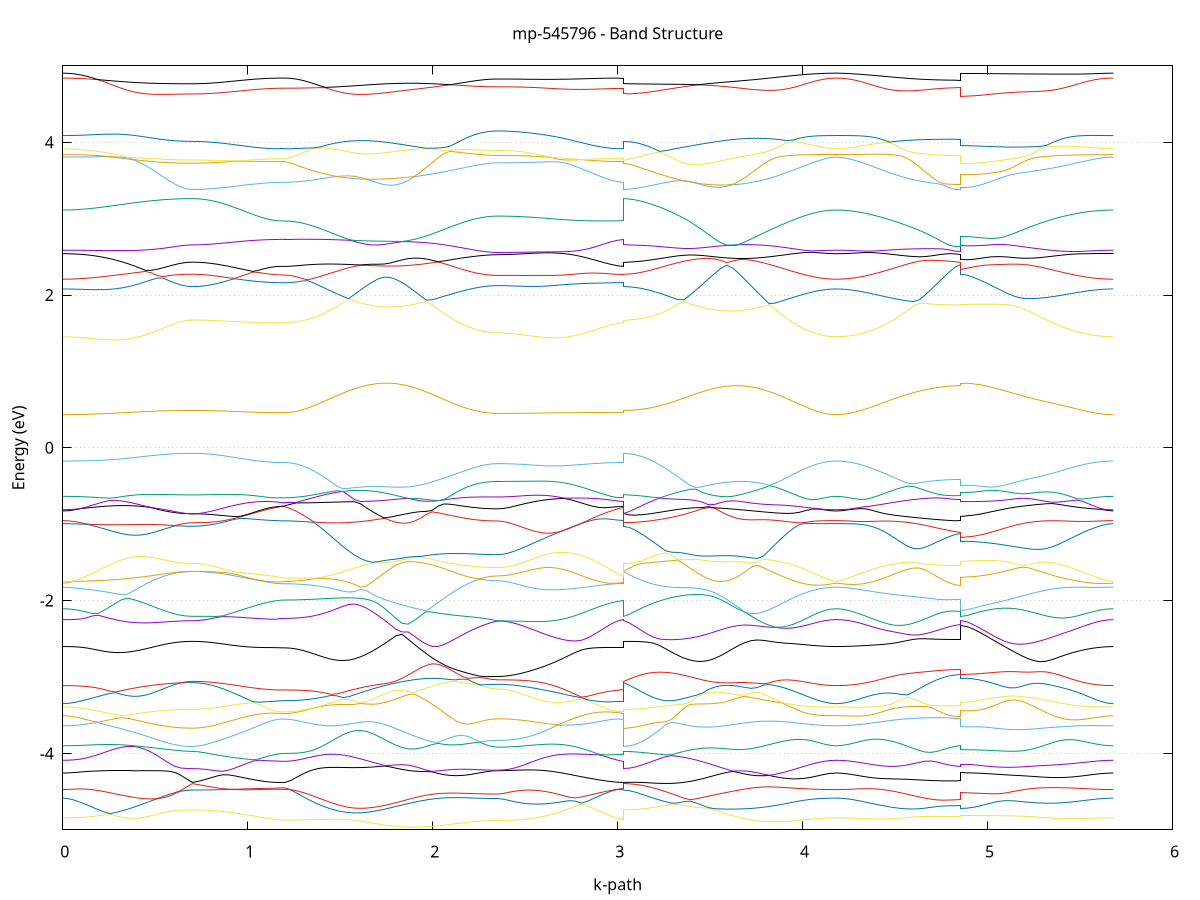 set title 'mp-545796 - Band Structure'
set xlabel 'k-path'
set ylabel 'Energy (eV)'
set grid y
set yrange [-5:5]
set terminal png size 800,600
set output 'mp-545796_bands_gnuplot.png'
plot '-' using 1:2 with lines notitle, '-' using 1:2 with lines notitle, '-' using 1:2 with lines notitle, '-' using 1:2 with lines notitle, '-' using 1:2 with lines notitle, '-' using 1:2 with lines notitle, '-' using 1:2 with lines notitle, '-' using 1:2 with lines notitle, '-' using 1:2 with lines notitle, '-' using 1:2 with lines notitle, '-' using 1:2 with lines notitle, '-' using 1:2 with lines notitle, '-' using 1:2 with lines notitle, '-' using 1:2 with lines notitle, '-' using 1:2 with lines notitle, '-' using 1:2 with lines notitle, '-' using 1:2 with lines notitle, '-' using 1:2 with lines notitle, '-' using 1:2 with lines notitle, '-' using 1:2 with lines notitle, '-' using 1:2 with lines notitle, '-' using 1:2 with lines notitle, '-' using 1:2 with lines notitle, '-' using 1:2 with lines notitle, '-' using 1:2 with lines notitle, '-' using 1:2 with lines notitle, '-' using 1:2 with lines notitle, '-' using 1:2 with lines notitle, '-' using 1:2 with lines notitle, '-' using 1:2 with lines notitle, '-' using 1:2 with lines notitle, '-' using 1:2 with lines notitle, '-' using 1:2 with lines notitle, '-' using 1:2 with lines notitle, '-' using 1:2 with lines notitle, '-' using 1:2 with lines notitle, '-' using 1:2 with lines notitle, '-' using 1:2 with lines notitle, '-' using 1:2 with lines notitle, '-' using 1:2 with lines notitle, '-' using 1:2 with lines notitle, '-' using 1:2 with lines notitle, '-' using 1:2 with lines notitle, '-' using 1:2 with lines notitle, '-' using 1:2 with lines notitle, '-' using 1:2 with lines notitle, '-' using 1:2 with lines notitle, '-' using 1:2 with lines notitle, '-' using 1:2 with lines notitle, '-' using 1:2 with lines notitle, '-' using 1:2 with lines notitle, '-' using 1:2 with lines notitle, '-' using 1:2 with lines notitle, '-' using 1:2 with lines notitle, '-' using 1:2 with lines notitle, '-' using 1:2 with lines notitle, '-' using 1:2 with lines notitle, '-' using 1:2 with lines notitle, '-' using 1:2 with lines notitle, '-' using 1:2 with lines notitle, '-' using 1:2 with lines notitle, '-' using 1:2 with lines notitle, '-' using 1:2 with lines notitle, '-' using 1:2 with lines notitle, '-' using 1:2 with lines notitle, '-' using 1:2 with lines notitle, '-' using 1:2 with lines notitle, '-' using 1:2 with lines notitle, '-' using 1:2 with lines notitle, '-' using 1:2 with lines notitle, '-' using 1:2 with lines notitle, '-' using 1:2 with lines notitle, '-' using 1:2 with lines notitle, '-' using 1:2 with lines notitle, '-' using 1:2 with lines notitle, '-' using 1:2 with lines notitle, '-' using 1:2 with lines notitle, '-' using 1:2 with lines notitle, '-' using 1:2 with lines notitle, '-' using 1:2 with lines notitle, '-' using 1:2 with lines notitle, '-' using 1:2 with lines notitle, '-' using 1:2 with lines notitle, '-' using 1:2 with lines notitle, '-' using 1:2 with lines notitle, '-' using 1:2 with lines notitle, '-' using 1:2 with lines notitle, '-' using 1:2 with lines notitle
0.000000 -44.963743
0.031851 -44.963743
0.063703 -44.963743
0.095554 -44.963743
0.127406 -44.963743
0.159257 -44.963743
0.191109 -44.963743
0.222960 -44.963743
0.254812 -44.963743
0.286663 -44.963743
0.318514 -44.963743
0.350366 -44.963743
0.382217 -44.963743
0.414069 -44.963843
0.445920 -44.963843
0.477772 -44.963843
0.509623 -44.963843
0.541474 -44.963843
0.573326 -44.963843
0.605177 -44.963843
0.637029 -44.963843
0.668880 -44.963843
0.700732 -44.963843
0.700732 -44.963843
0.733460 -44.963843
0.766188 -44.963843
0.798917 -44.963843
0.831645 -44.963843
0.864373 -44.963843
0.897102 -44.963843
0.929830 -44.963843
0.962559 -44.963843
0.995287 -44.963843
1.028015 -44.963843
1.060744 -44.963843
1.093472 -44.963843
1.126200 -44.963843
1.158929 -44.963843
1.158929 -44.963843
1.179171 -44.963843
1.199413 -44.963843
1.199413 -44.963843
1.230866 -44.963843
1.262319 -44.963843
1.293772 -44.963843
1.325224 -44.963843
1.356677 -44.963843
1.388130 -44.963843
1.419582 -44.963843
1.451035 -44.963843
1.482488 -44.963943
1.513941 -44.963943
1.545393 -44.963943
1.576846 -44.963943
1.576846 -44.963943
1.609125 -44.963943
1.641405 -44.963943
1.673684 -44.963943
1.705964 -44.963943
1.738243 -44.963943
1.770522 -44.963943
1.802802 -44.963943
1.835081 -44.963943
1.867361 -44.963943
1.899640 -44.963943
1.931920 -44.963943
1.964199 -44.963943
1.996478 -44.963943
2.028758 -44.963943
2.061037 -44.963843
2.093317 -44.963843
2.125596 -44.963843
2.157875 -44.963843
2.190155 -44.963743
2.222434 -44.963743
2.254714 -44.963743
2.286993 -44.963743
2.319273 -44.963743
2.351552 -44.963743
2.351552 -44.963743
2.383826 -44.963743
2.416100 -44.963743
2.448374 -44.963743
2.480648 -44.963743
2.512922 -44.963743
2.545196 -44.963743
2.577471 -44.963743
2.609745 -44.963743
2.642019 -44.963743
2.674293 -44.963743
2.706567 -44.963743
2.738841 -44.963743
2.771115 -44.963743
2.803389 -44.963843
2.835663 -44.963843
2.867937 -44.963843
2.900211 -44.963843
2.932485 -44.963843
2.964760 -44.963843
2.997034 -44.963843
3.029308 -44.963843
3.029308 -44.963843
3.062306 -44.963843
3.095303 -44.963843
3.128301 -44.963843
3.161299 -44.963843
3.194297 -44.963843
3.227295 -44.963843
3.260293 -44.963843
3.293291 -44.963843
3.326288 -44.963943
3.359286 -44.963943
3.392284 -44.963943
3.392284 -44.963943
3.425166 -44.963943
3.458048 -44.963943
3.490929 -44.963943
3.523811 -44.963943
3.556693 -44.963943
3.589575 -44.963943
3.622456 -44.963943
3.655338 -44.963943
3.688220 -44.963943
3.721102 -44.963943
3.753984 -44.963943
3.786865 -44.963943
3.819747 -44.963943
3.852629 -44.963943
3.885511 -44.963843
3.918392 -44.963843
3.951274 -44.963843
3.984156 -44.963843
4.017038 -44.963843
4.049919 -44.963743
4.082801 -44.963743
4.115683 -44.963743
4.148565 -44.963743
4.181446 -44.963743
4.181446 -44.963743
4.213553 -44.963743
4.245661 -44.963743
4.277768 -44.963743
4.309875 -44.963743
4.341982 -44.963843
4.374089 -44.963843
4.406196 -44.963843
4.438303 -44.963843
4.470410 -44.963843
4.502517 -44.963843
4.534624 -44.963843
4.566732 -44.963943
4.598839 -44.963943
4.630946 -44.963943
4.663053 -44.963943
4.695160 -44.963943
4.727267 -44.963943
4.759374 -44.963943
4.791481 -44.963943
4.823588 -44.963943
4.855696 -44.963943
4.855696 -44.963943
4.888670 -44.963943
4.921645 -44.963943
4.954619 -44.963943
4.987593 -44.963943
5.020568 -44.963943
5.053542 -44.963943
5.086517 -44.963943
5.119491 -44.963943
5.152466 -44.963943
5.185440 -44.963943
5.218415 -44.963843
5.251389 -44.963843
5.284364 -44.963843
5.317338 -44.963843
5.350313 -44.963843
5.383287 -44.963843
5.416262 -44.963843
5.449236 -44.963843
5.482211 -44.963843
5.515185 -44.963743
5.548160 -44.963743
5.581134 -44.963743
5.614109 -44.963743
5.647083 -44.963743
5.680058 -44.963743
e
0.000000 -44.917643
0.031851 -44.917643
0.063703 -44.917643
0.095554 -44.917643
0.127406 -44.917643
0.159257 -44.917643
0.191109 -44.917643
0.222960 -44.917643
0.254812 -44.917643
0.286663 -44.917643
0.318514 -44.917643
0.350366 -44.917643
0.382217 -44.917643
0.414069 -44.917643
0.445920 -44.917643
0.477772 -44.917643
0.509623 -44.917643
0.541474 -44.917643
0.573326 -44.917643
0.605177 -44.917643
0.637029 -44.917643
0.668880 -44.917643
0.700732 -44.917643
0.700732 -44.917643
0.733460 -44.917643
0.766188 -44.917643
0.798917 -44.917643
0.831645 -44.917643
0.864373 -44.917643
0.897102 -44.917643
0.929830 -44.917643
0.962559 -44.917643
0.995287 -44.917643
1.028015 -44.917643
1.060744 -44.917643
1.093472 -44.917643
1.126200 -44.917643
1.158929 -44.917643
1.158929 -44.917643
1.179171 -44.917643
1.199413 -44.917643
1.199413 -44.917643
1.230866 -44.917643
1.262319 -44.917643
1.293772 -44.917643
1.325224 -44.917643
1.356677 -44.917643
1.388130 -44.917643
1.419582 -44.917643
1.451035 -44.917543
1.482488 -44.917543
1.513941 -44.917543
1.545393 -44.917543
1.576846 -44.917543
1.576846 -44.917543
1.609125 -44.917543
1.641405 -44.917443
1.673684 -44.917443
1.705964 -44.917443
1.738243 -44.917443
1.770522 -44.917443
1.802802 -44.917443
1.835081 -44.917443
1.867361 -44.917443
1.899640 -44.917443
1.931920 -44.917443
1.964199 -44.917443
1.996478 -44.917443
2.028758 -44.917543
2.061037 -44.917543
2.093317 -44.917543
2.125596 -44.917543
2.157875 -44.917543
2.190155 -44.917543
2.222434 -44.917543
2.254714 -44.917543
2.286993 -44.917543
2.319273 -44.917543
2.351552 -44.917543
2.351552 -44.917543
2.383826 -44.917543
2.416100 -44.917543
2.448374 -44.917543
2.480648 -44.917543
2.512922 -44.917543
2.545196 -44.917643
2.577471 -44.917643
2.609745 -44.917643
2.642019 -44.917643
2.674293 -44.917643
2.706567 -44.917643
2.738841 -44.917643
2.771115 -44.917643
2.803389 -44.917643
2.835663 -44.917643
2.867937 -44.917643
2.900211 -44.917643
2.932485 -44.917643
2.964760 -44.917643
2.997034 -44.917643
3.029308 -44.917643
3.029308 -44.917643
3.062306 -44.917643
3.095303 -44.917643
3.128301 -44.917643
3.161299 -44.917643
3.194297 -44.917643
3.227295 -44.917643
3.260293 -44.917543
3.293291 -44.917543
3.326288 -44.917543
3.359286 -44.917543
3.392284 -44.917543
3.392284 -44.917543
3.425166 -44.917543
3.458048 -44.917443
3.490929 -44.917443
3.523811 -44.917443
3.556693 -44.917443
3.589575 -44.917443
3.622456 -44.917443
3.655338 -44.917443
3.688220 -44.917443
3.721102 -44.917443
3.753984 -44.917443
3.786865 -44.917443
3.819747 -44.917443
3.852629 -44.917543
3.885511 -44.917543
3.918392 -44.917543
3.951274 -44.917543
3.984156 -44.917543
4.017038 -44.917543
4.049919 -44.917543
4.082801 -44.917543
4.115683 -44.917543
4.148565 -44.917643
4.181446 -44.917643
4.181446 -44.917643
4.213553 -44.917643
4.245661 -44.917643
4.277768 -44.917543
4.309875 -44.917543
4.341982 -44.917543
4.374089 -44.917543
4.406196 -44.917543
4.438303 -44.917543
4.470410 -44.917543
4.502517 -44.917543
4.534624 -44.917543
4.566732 -44.917543
4.598839 -44.917543
4.630946 -44.917443
4.663053 -44.917443
4.695160 -44.917443
4.727267 -44.917443
4.759374 -44.917443
4.791481 -44.917443
4.823588 -44.917443
4.855696 -44.917443
4.855696 -44.917443
4.888670 -44.917443
4.921645 -44.917443
4.954619 -44.917443
4.987593 -44.917443
5.020568 -44.917443
5.053542 -44.917443
5.086517 -44.917443
5.119491 -44.917443
5.152466 -44.917443
5.185440 -44.917543
5.218415 -44.917543
5.251389 -44.917543
5.284364 -44.917543
5.317338 -44.917543
5.350313 -44.917543
5.383287 -44.917543
5.416262 -44.917543
5.449236 -44.917543
5.482211 -44.917543
5.515185 -44.917543
5.548160 -44.917543
5.581134 -44.917543
5.614109 -44.917643
5.647083 -44.917643
5.680058 -44.917643
e
0.000000 -44.609543
0.031851 -44.609543
0.063703 -44.609543
0.095554 -44.609543
0.127406 -44.609543
0.159257 -44.609543
0.191109 -44.609543
0.222960 -44.609543
0.254812 -44.609543
0.286663 -44.609543
0.318514 -44.609543
0.350366 -44.609643
0.382217 -44.609643
0.414069 -44.609643
0.445920 -44.609643
0.477772 -44.609643
0.509623 -44.609643
0.541474 -44.609643
0.573326 -44.609643
0.605177 -44.609643
0.637029 -44.609643
0.668880 -44.609643
0.700732 -44.609643
0.700732 -44.609643
0.733460 -44.609643
0.766188 -44.609643
0.798917 -44.609643
0.831645 -44.609643
0.864373 -44.609643
0.897102 -44.609643
0.929830 -44.609643
0.962559 -44.609643
0.995287 -44.609643
1.028015 -44.609643
1.060744 -44.609643
1.093472 -44.609643
1.126200 -44.609643
1.158929 -44.609643
1.158929 -44.609643
1.179171 -44.609643
1.199413 -44.609643
1.199413 -44.609643
1.230866 -44.609643
1.262319 -44.609643
1.293772 -44.609643
1.325224 -44.609643
1.356677 -44.609643
1.388130 -44.609643
1.419582 -44.609643
1.451035 -44.609643
1.482488 -44.609643
1.513941 -44.609643
1.545393 -44.609643
1.576846 -44.609643
1.576846 -44.609643
1.609125 -44.609643
1.641405 -44.609643
1.673684 -44.609643
1.705964 -44.609643
1.738243 -44.609643
1.770522 -44.609643
1.802802 -44.609643
1.835081 -44.609643
1.867361 -44.609643
1.899640 -44.609643
1.931920 -44.609543
1.964199 -44.609543
1.996478 -44.609543
2.028758 -44.609543
2.061037 -44.609543
2.093317 -44.609543
2.125596 -44.609543
2.157875 -44.609543
2.190155 -44.609543
2.222434 -44.609543
2.254714 -44.609543
2.286993 -44.609543
2.319273 -44.609543
2.351552 -44.609543
2.351552 -44.609543
2.383826 -44.609543
2.416100 -44.609543
2.448374 -44.609543
2.480648 -44.609543
2.512922 -44.609543
2.545196 -44.609543
2.577471 -44.609543
2.609745 -44.609543
2.642019 -44.609543
2.674293 -44.609543
2.706567 -44.609643
2.738841 -44.609643
2.771115 -44.609643
2.803389 -44.609643
2.835663 -44.609643
2.867937 -44.609643
2.900211 -44.609643
2.932485 -44.609643
2.964760 -44.609643
2.997034 -44.609643
3.029308 -44.609643
3.029308 -44.609643
3.062306 -44.609643
3.095303 -44.609643
3.128301 -44.609643
3.161299 -44.609643
3.194297 -44.609643
3.227295 -44.609643
3.260293 -44.609643
3.293291 -44.609643
3.326288 -44.609643
3.359286 -44.609643
3.392284 -44.609643
3.392284 -44.609643
3.425166 -44.609643
3.458048 -44.609643
3.490929 -44.609643
3.523811 -44.609643
3.556693 -44.609643
3.589575 -44.609643
3.622456 -44.609643
3.655338 -44.609643
3.688220 -44.609643
3.721102 -44.609543
3.753984 -44.609543
3.786865 -44.609543
3.819747 -44.609543
3.852629 -44.609543
3.885511 -44.609543
3.918392 -44.609543
3.951274 -44.609543
3.984156 -44.609543
4.017038 -44.609543
4.049919 -44.609543
4.082801 -44.609543
4.115683 -44.609543
4.148565 -44.609543
4.181446 -44.609543
4.181446 -44.609543
4.213553 -44.609543
4.245661 -44.609543
4.277768 -44.609543
4.309875 -44.609543
4.341982 -44.609543
4.374089 -44.609543
4.406196 -44.609543
4.438303 -44.609543
4.470410 -44.609543
4.502517 -44.609543
4.534624 -44.609543
4.566732 -44.609543
4.598839 -44.609543
4.630946 -44.609543
4.663053 -44.609643
4.695160 -44.609643
4.727267 -44.609643
4.759374 -44.609643
4.791481 -44.609643
4.823588 -44.609643
4.855696 -44.609643
4.855696 -44.609643
4.888670 -44.609643
4.921645 -44.609643
4.954619 -44.609643
4.987593 -44.609643
5.020568 -44.609643
5.053542 -44.609643
5.086517 -44.609643
5.119491 -44.609543
5.152466 -44.609543
5.185440 -44.609543
5.218415 -44.609543
5.251389 -44.609543
5.284364 -44.609543
5.317338 -44.609543
5.350313 -44.609543
5.383287 -44.609543
5.416262 -44.609543
5.449236 -44.609543
5.482211 -44.609543
5.515185 -44.609543
5.548160 -44.609543
5.581134 -44.609543
5.614109 -44.609543
5.647083 -44.609543
5.680058 -44.609543
e
0.000000 -44.317843
0.031851 -44.317843
0.063703 -44.317843
0.095554 -44.317843
0.127406 -44.317743
0.159257 -44.317743
0.191109 -44.317643
0.222960 -44.317543
0.254812 -44.317543
0.286663 -44.317443
0.318514 -44.317443
0.350366 -44.317343
0.382217 -44.317343
0.414069 -44.317343
0.445920 -44.317343
0.477772 -44.317343
0.509623 -44.317343
0.541474 -44.317443
0.573326 -44.317443
0.605177 -44.317443
0.637029 -44.317543
0.668880 -44.317543
0.700732 -44.317543
0.700732 -44.317543
0.733460 -44.317543
0.766188 -44.317543
0.798917 -44.317543
0.831645 -44.317543
0.864373 -44.317543
0.897102 -44.317543
0.929830 -44.317543
0.962559 -44.317443
0.995287 -44.317443
1.028015 -44.317443
1.060744 -44.317443
1.093472 -44.317443
1.126200 -44.317443
1.158929 -44.317443
1.158929 -44.317443
1.179171 -44.317443
1.199413 -44.317443
1.199413 -44.317443
1.230866 -44.317443
1.262319 -44.317443
1.293772 -44.317443
1.325224 -44.317443
1.356677 -44.317443
1.388130 -44.317443
1.419582 -44.317443
1.451035 -44.317443
1.482488 -44.317443
1.513941 -44.317443
1.545393 -44.317443
1.576846 -44.317443
1.576846 -44.317443
1.609125 -44.317443
1.641405 -44.317443
1.673684 -44.317343
1.705964 -44.317343
1.738243 -44.317343
1.770522 -44.317343
1.802802 -44.317343
1.835081 -44.317343
1.867361 -44.317343
1.899640 -44.317343
1.931920 -44.317343
1.964199 -44.317343
1.996478 -44.317343
2.028758 -44.317343
2.061037 -44.317343
2.093317 -44.317343
2.125596 -44.317343
2.157875 -44.317343
2.190155 -44.317343
2.222434 -44.317343
2.254714 -44.317343
2.286993 -44.317343
2.319273 -44.317343
2.351552 -44.317343
2.351552 -44.317343
2.383826 -44.317343
2.416100 -44.317343
2.448374 -44.317343
2.480648 -44.317443
2.512922 -44.317543
2.545196 -44.317543
2.577471 -44.317643
2.609745 -44.317643
2.642019 -44.317643
2.674293 -44.317643
2.706567 -44.317743
2.738841 -44.317743
2.771115 -44.317643
2.803389 -44.317643
2.835663 -44.317643
2.867937 -44.317643
2.900211 -44.317543
2.932485 -44.317543
2.964760 -44.317443
2.997034 -44.317443
3.029308 -44.317443
3.029308 -44.317543
3.062306 -44.317543
3.095303 -44.317543
3.128301 -44.317543
3.161299 -44.317543
3.194297 -44.317543
3.227295 -44.317543
3.260293 -44.317543
3.293291 -44.317543
3.326288 -44.317543
3.359286 -44.317543
3.392284 -44.317643
3.392284 -44.317643
3.425166 -44.317643
3.458048 -44.317643
3.490929 -44.317643
3.523811 -44.317643
3.556693 -44.317643
3.589575 -44.317643
3.622456 -44.317743
3.655338 -44.317743
3.688220 -44.317743
3.721102 -44.317743
3.753984 -44.317743
3.786865 -44.317743
3.819747 -44.317743
3.852629 -44.317843
3.885511 -44.317843
3.918392 -44.317843
3.951274 -44.317843
3.984156 -44.317843
4.017038 -44.317843
4.049919 -44.317843
4.082801 -44.317843
4.115683 -44.317843
4.148565 -44.317843
4.181446 -44.317843
4.181446 -44.317843
4.213553 -44.317843
4.245661 -44.317843
4.277768 -44.317843
4.309875 -44.317843
4.341982 -44.317843
4.374089 -44.317743
4.406196 -44.317743
4.438303 -44.317743
4.470410 -44.317743
4.502517 -44.317643
4.534624 -44.317643
4.566732 -44.317543
4.598839 -44.317543
4.630946 -44.317543
4.663053 -44.317443
4.695160 -44.317443
4.727267 -44.317443
4.759374 -44.317343
4.791481 -44.317343
4.823588 -44.317343
4.855696 -44.317343
4.855696 -44.317743
4.888670 -44.317743
4.921645 -44.317743
4.954619 -44.317743
4.987593 -44.317743
5.020568 -44.317743
5.053542 -44.317743
5.086517 -44.317743
5.119491 -44.317743
5.152466 -44.317743
5.185440 -44.317743
5.218415 -44.317743
5.251389 -44.317743
5.284364 -44.317743
5.317338 -44.317843
5.350313 -44.317843
5.383287 -44.317843
5.416262 -44.317843
5.449236 -44.317843
5.482211 -44.317843
5.515185 -44.317843
5.548160 -44.317843
5.581134 -44.317843
5.614109 -44.317843
5.647083 -44.317843
5.680058 -44.317843
e
0.000000 -44.315943
0.031851 -44.315943
0.063703 -44.315943
0.095554 -44.316043
0.127406 -44.316043
0.159257 -44.316043
0.191109 -44.316143
0.222960 -44.316143
0.254812 -44.316243
0.286663 -44.316243
0.318514 -44.316343
0.350366 -44.316343
0.382217 -44.316343
0.414069 -44.316343
0.445920 -44.316343
0.477772 -44.316343
0.509623 -44.316243
0.541474 -44.316243
0.573326 -44.316243
0.605177 -44.316143
0.637029 -44.316143
0.668880 -44.316143
0.700732 -44.316143
0.700732 -44.316143
0.733460 -44.316143
0.766188 -44.316143
0.798917 -44.316143
0.831645 -44.316143
0.864373 -44.316143
0.897102 -44.316143
0.929830 -44.316143
0.962559 -44.316143
0.995287 -44.316143
1.028015 -44.316143
1.060744 -44.316143
1.093472 -44.316143
1.126200 -44.316243
1.158929 -44.316243
1.158929 -44.316243
1.179171 -44.316243
1.199413 -44.316243
1.199413 -44.316243
1.230866 -44.316243
1.262319 -44.316243
1.293772 -44.316243
1.325224 -44.316243
1.356677 -44.316243
1.388130 -44.316243
1.419582 -44.316243
1.451035 -44.316243
1.482488 -44.316243
1.513941 -44.316243
1.545393 -44.316243
1.576846 -44.316243
1.576846 -44.316243
1.609125 -44.316343
1.641405 -44.316343
1.673684 -44.316343
1.705964 -44.316343
1.738243 -44.316343
1.770522 -44.316343
1.802802 -44.316343
1.835081 -44.316343
1.867361 -44.316443
1.899640 -44.316443
1.931920 -44.316443
1.964199 -44.316443
1.996478 -44.316443
2.028758 -44.316443
2.061037 -44.316443
2.093317 -44.316443
2.125596 -44.316443
2.157875 -44.316543
2.190155 -44.316543
2.222434 -44.316543
2.254714 -44.316543
2.286993 -44.316543
2.319273 -44.316543
2.351552 -44.316543
2.351552 -44.316543
2.383826 -44.316443
2.416100 -44.316443
2.448374 -44.316443
2.480648 -44.316343
2.512922 -44.316343
2.545196 -44.316243
2.577471 -44.316143
2.609745 -44.316143
2.642019 -44.316043
2.674293 -44.316043
2.706567 -44.316043
2.738841 -44.316043
2.771115 -44.316043
2.803389 -44.316043
2.835663 -44.316043
2.867937 -44.316043
2.900211 -44.316043
2.932485 -44.316143
2.964760 -44.316143
2.997034 -44.316143
3.029308 -44.316243
3.029308 -44.316143
3.062306 -44.316143
3.095303 -44.316143
3.128301 -44.316143
3.161299 -44.316143
3.194297 -44.316143
3.227295 -44.316143
3.260293 -44.316143
3.293291 -44.316143
3.326288 -44.316143
3.359286 -44.316143
3.392284 -44.316143
3.392284 -44.316143
3.425166 -44.316043
3.458048 -44.316043
3.490929 -44.316043
3.523811 -44.316043
3.556693 -44.316043
3.589575 -44.316043
3.622456 -44.316043
3.655338 -44.316043
3.688220 -44.316043
3.721102 -44.316043
3.753984 -44.316043
3.786865 -44.316043
3.819747 -44.316043
3.852629 -44.315943
3.885511 -44.315943
3.918392 -44.315943
3.951274 -44.315943
3.984156 -44.315943
4.017038 -44.315943
4.049919 -44.315943
4.082801 -44.315943
4.115683 -44.315943
4.148565 -44.315943
4.181446 -44.315943
4.181446 -44.315943
4.213553 -44.315943
4.245661 -44.315943
4.277768 -44.315943
4.309875 -44.315943
4.341982 -44.315943
4.374089 -44.316043
4.406196 -44.316043
4.438303 -44.316043
4.470410 -44.316043
4.502517 -44.316143
4.534624 -44.316143
4.566732 -44.316143
4.598839 -44.316243
4.630946 -44.316243
4.663053 -44.316243
4.695160 -44.316343
4.727267 -44.316343
4.759374 -44.316343
4.791481 -44.316343
4.823588 -44.316343
4.855696 -44.316343
4.855696 -44.316043
4.888670 -44.316043
4.921645 -44.316043
4.954619 -44.316043
4.987593 -44.316043
5.020568 -44.316043
5.053542 -44.316043
5.086517 -44.316043
5.119491 -44.316043
5.152466 -44.316043
5.185440 -44.315943
5.218415 -44.315943
5.251389 -44.315943
5.284364 -44.315943
5.317338 -44.315943
5.350313 -44.315943
5.383287 -44.315943
5.416262 -44.315943
5.449236 -44.315943
5.482211 -44.315943
5.515185 -44.315943
5.548160 -44.315943
5.581134 -44.315943
5.614109 -44.315943
5.647083 -44.315943
5.680058 -44.315943
e
0.000000 -44.231543
0.031851 -44.231543
0.063703 -44.231543
0.095554 -44.231543
0.127406 -44.231543
0.159257 -44.231543
0.191109 -44.231543
0.222960 -44.231443
0.254812 -44.231443
0.286663 -44.231443
0.318514 -44.231443
0.350366 -44.231443
0.382217 -44.231443
0.414069 -44.231443
0.445920 -44.231443
0.477772 -44.231443
0.509623 -44.231443
0.541474 -44.231443
0.573326 -44.231443
0.605177 -44.231443
0.637029 -44.231443
0.668880 -44.231443
0.700732 -44.231443
0.700732 -44.231443
0.733460 -44.231443
0.766188 -44.231443
0.798917 -44.231443
0.831645 -44.231543
0.864373 -44.231543
0.897102 -44.231543
0.929830 -44.231643
0.962559 -44.231643
0.995287 -44.231743
1.028015 -44.231743
1.060744 -44.231743
1.093472 -44.231743
1.126200 -44.231843
1.158929 -44.231843
1.158929 -44.231843
1.179171 -44.231843
1.199413 -44.231843
1.199413 -44.231843
1.230866 -44.231843
1.262319 -44.231743
1.293772 -44.231743
1.325224 -44.231743
1.356677 -44.231743
1.388130 -44.231743
1.419582 -44.231643
1.451035 -44.231643
1.482488 -44.231643
1.513941 -44.231543
1.545393 -44.231543
1.576846 -44.231443
1.576846 -44.231443
1.609125 -44.231443
1.641405 -44.231443
1.673684 -44.231343
1.705964 -44.231343
1.738243 -44.231343
1.770522 -44.231343
1.802802 -44.231343
1.835081 -44.231343
1.867361 -44.231343
1.899640 -44.231343
1.931920 -44.231343
1.964199 -44.231343
1.996478 -44.231343
2.028758 -44.231443
2.061037 -44.231443
2.093317 -44.231443
2.125596 -44.231443
2.157875 -44.231443
2.190155 -44.231543
2.222434 -44.231543
2.254714 -44.231543
2.286993 -44.231543
2.319273 -44.231543
2.351552 -44.231543
2.351552 -44.231543
2.383826 -44.231543
2.416100 -44.231543
2.448374 -44.231543
2.480648 -44.231543
2.512922 -44.231543
2.545196 -44.231543
2.577471 -44.231543
2.609745 -44.231543
2.642019 -44.231643
2.674293 -44.231643
2.706567 -44.231643
2.738841 -44.231643
2.771115 -44.231643
2.803389 -44.231743
2.835663 -44.231743
2.867937 -44.231743
2.900211 -44.231743
2.932485 -44.231743
2.964760 -44.231743
2.997034 -44.231843
3.029308 -44.231843
3.029308 -44.231443
3.062306 -44.231443
3.095303 -44.231443
3.128301 -44.231443
3.161299 -44.231343
3.194297 -44.231343
3.227295 -44.231343
3.260293 -44.231343
3.293291 -44.231243
3.326288 -44.231243
3.359286 -44.231243
3.392284 -44.231243
3.392284 -44.231243
3.425166 -44.231143
3.458048 -44.231143
3.490929 -44.231143
3.523811 -44.231143
3.556693 -44.231143
3.589575 -44.231143
3.622456 -44.231143
3.655338 -44.231143
3.688220 -44.231143
3.721102 -44.231143
3.753984 -44.231243
3.786865 -44.231243
3.819747 -44.231243
3.852629 -44.231343
3.885511 -44.231343
3.918392 -44.231343
3.951274 -44.231443
3.984156 -44.231443
4.017038 -44.231443
4.049919 -44.231543
4.082801 -44.231543
4.115683 -44.231543
4.148565 -44.231543
4.181446 -44.231543
4.181446 -44.231543
4.213553 -44.231543
4.245661 -44.231543
4.277768 -44.231543
4.309875 -44.231543
4.341982 -44.231443
4.374089 -44.231443
4.406196 -44.231443
4.438303 -44.231443
4.470410 -44.231343
4.502517 -44.231343
4.534624 -44.231343
4.566732 -44.231243
4.598839 -44.231243
4.630946 -44.231243
4.663053 -44.231143
4.695160 -44.231143
4.727267 -44.231143
4.759374 -44.231143
4.791481 -44.231143
4.823588 -44.231043
4.855696 -44.231043
4.855696 -44.231243
4.888670 -44.231243
4.921645 -44.231243
4.954619 -44.231243
4.987593 -44.231243
5.020568 -44.231243
5.053542 -44.231243
5.086517 -44.231243
5.119491 -44.231243
5.152466 -44.231243
5.185440 -44.231243
5.218415 -44.231343
5.251389 -44.231343
5.284364 -44.231343
5.317338 -44.231343
5.350313 -44.231343
5.383287 -44.231343
5.416262 -44.231443
5.449236 -44.231443
5.482211 -44.231443
5.515185 -44.231543
5.548160 -44.231543
5.581134 -44.231543
5.614109 -44.231543
5.647083 -44.231543
5.680058 -44.231543
e
0.000000 -44.230643
0.031851 -44.230643
0.063703 -44.230643
0.095554 -44.230643
0.127406 -44.230643
0.159257 -44.230643
0.191109 -44.230643
0.222960 -44.230643
0.254812 -44.230743
0.286663 -44.230743
0.318514 -44.230743
0.350366 -44.230743
0.382217 -44.230743
0.414069 -44.230743
0.445920 -44.230743
0.477772 -44.230843
0.509623 -44.230843
0.541474 -44.230843
0.573326 -44.230843
0.605177 -44.230843
0.637029 -44.230843
0.668880 -44.230843
0.700732 -44.230843
0.700732 -44.230843
0.733460 -44.230843
0.766188 -44.230743
0.798917 -44.230743
0.831645 -44.230743
0.864373 -44.230743
0.897102 -44.230643
0.929830 -44.230643
0.962559 -44.230543
0.995287 -44.230543
1.028015 -44.230543
1.060744 -44.230543
1.093472 -44.230443
1.126200 -44.230443
1.158929 -44.230443
1.158929 -44.230443
1.179171 -44.230443
1.199413 -44.230443
1.199413 -44.230443
1.230866 -44.230443
1.262319 -44.230443
1.293772 -44.230443
1.325224 -44.230443
1.356677 -44.230543
1.388130 -44.230543
1.419582 -44.230543
1.451035 -44.230543
1.482488 -44.230543
1.513941 -44.230543
1.545393 -44.230643
1.576846 -44.230643
1.576846 -44.230643
1.609125 -44.230643
1.641405 -44.230643
1.673684 -44.230643
1.705964 -44.230643
1.738243 -44.230643
1.770522 -44.230643
1.802802 -44.230743
1.835081 -44.230743
1.867361 -44.230643
1.899640 -44.230643
1.931920 -44.230643
1.964199 -44.230643
1.996478 -44.230643
2.028758 -44.230643
2.061037 -44.230643
2.093317 -44.230643
2.125596 -44.230643
2.157875 -44.230643
2.190155 -44.230643
2.222434 -44.230643
2.254714 -44.230643
2.286993 -44.230643
2.319273 -44.230643
2.351552 -44.230543
2.351552 -44.230543
2.383826 -44.230543
2.416100 -44.230543
2.448374 -44.230543
2.480648 -44.230543
2.512922 -44.230543
2.545196 -44.230543
2.577471 -44.230543
2.609745 -44.230543
2.642019 -44.230543
2.674293 -44.230543
2.706567 -44.230543
2.738841 -44.230543
2.771115 -44.230543
2.803389 -44.230543
2.835663 -44.230543
2.867937 -44.230543
2.900211 -44.230443
2.932485 -44.230443
2.964760 -44.230443
2.997034 -44.230443
3.029308 -44.230443
3.029308 -44.230843
3.062306 -44.230843
3.095303 -44.230843
3.128301 -44.230843
3.161299 -44.230843
3.194297 -44.230843
3.227295 -44.230843
3.260293 -44.230843
3.293291 -44.230843
3.326288 -44.230843
3.359286 -44.230843
3.392284 -44.230843
3.392284 -44.230843
3.425166 -44.230843
3.458048 -44.230943
3.490929 -44.230943
3.523811 -44.230943
3.556693 -44.230843
3.589575 -44.230843
3.622456 -44.230843
3.655338 -44.230843
3.688220 -44.230843
3.721102 -44.230843
3.753984 -44.230843
3.786865 -44.230843
3.819747 -44.230743
3.852629 -44.230743
3.885511 -44.230743
3.918392 -44.230743
3.951274 -44.230643
3.984156 -44.230643
4.017038 -44.230643
4.049919 -44.230643
4.082801 -44.230643
4.115683 -44.230643
4.148565 -44.230643
4.181446 -44.230643
4.181446 -44.230643
4.213553 -44.230643
4.245661 -44.230643
4.277768 -44.230643
4.309875 -44.230643
4.341982 -44.230643
4.374089 -44.230643
4.406196 -44.230643
4.438303 -44.230743
4.470410 -44.230743
4.502517 -44.230743
4.534624 -44.230743
4.566732 -44.230843
4.598839 -44.230843
4.630946 -44.230843
4.663053 -44.230843
4.695160 -44.230843
4.727267 -44.230943
4.759374 -44.230943
4.791481 -44.230943
4.823588 -44.230943
4.855696 -44.230943
4.855696 -44.230743
4.888670 -44.230743
4.921645 -44.230743
4.954619 -44.230743
4.987593 -44.230743
5.020568 -44.230743
5.053542 -44.230743
5.086517 -44.230743
5.119491 -44.230743
5.152466 -44.230743
5.185440 -44.230743
5.218415 -44.230743
5.251389 -44.230743
5.284364 -44.230743
5.317338 -44.230743
5.350313 -44.230743
5.383287 -44.230743
5.416262 -44.230743
5.449236 -44.230643
5.482211 -44.230643
5.515185 -44.230643
5.548160 -44.230643
5.581134 -44.230643
5.614109 -44.230643
5.647083 -44.230643
5.680058 -44.230643
e
0.000000 -44.208543
0.031851 -44.208543
0.063703 -44.208543
0.095554 -44.208543
0.127406 -44.208543
0.159257 -44.208543
0.191109 -44.208543
0.222960 -44.208543
0.254812 -44.208543
0.286663 -44.208543
0.318514 -44.208543
0.350366 -44.208543
0.382217 -44.208543
0.414069 -44.208543
0.445920 -44.208543
0.477772 -44.208443
0.509623 -44.208443
0.541474 -44.208443
0.573326 -44.208443
0.605177 -44.208443
0.637029 -44.208443
0.668880 -44.208443
0.700732 -44.208443
0.700732 -44.208443
0.733460 -44.208443
0.766188 -44.208443
0.798917 -44.208443
0.831645 -44.208443
0.864373 -44.208443
0.897102 -44.208543
0.929830 -44.208543
0.962559 -44.208543
0.995287 -44.208543
1.028015 -44.208543
1.060744 -44.208543
1.093472 -44.208543
1.126200 -44.208543
1.158929 -44.208543
1.158929 -44.208543
1.179171 -44.208543
1.199413 -44.208543
1.199413 -44.208543
1.230866 -44.208543
1.262319 -44.208543
1.293772 -44.208543
1.325224 -44.208543
1.356677 -44.208543
1.388130 -44.208443
1.419582 -44.208443
1.451035 -44.208443
1.482488 -44.208443
1.513941 -44.208443
1.545393 -44.208443
1.576846 -44.208543
1.576846 -44.208543
1.609125 -44.208543
1.641405 -44.208643
1.673684 -44.208643
1.705964 -44.208643
1.738243 -44.208643
1.770522 -44.208643
1.802802 -44.208643
1.835081 -44.208643
1.867361 -44.208643
1.899640 -44.208643
1.931920 -44.208543
1.964199 -44.208543
1.996478 -44.208443
2.028758 -44.208443
2.061037 -44.208443
2.093317 -44.208443
2.125596 -44.208443
2.157875 -44.208543
2.190155 -44.208543
2.222434 -44.208543
2.254714 -44.208643
2.286993 -44.208643
2.319273 -44.208643
2.351552 -44.208643
2.351552 -44.208643
2.383826 -44.208643
2.416100 -44.208643
2.448374 -44.208643
2.480648 -44.208643
2.512922 -44.208643
2.545196 -44.208643
2.577471 -44.208643
2.609745 -44.208643
2.642019 -44.208643
2.674293 -44.208643
2.706567 -44.208643
2.738841 -44.208643
2.771115 -44.208643
2.803389 -44.208643
2.835663 -44.208643
2.867937 -44.208643
2.900211 -44.208543
2.932485 -44.208543
2.964760 -44.208543
2.997034 -44.208543
3.029308 -44.208543
3.029308 -44.208443
3.062306 -44.208443
3.095303 -44.208443
3.128301 -44.208443
3.161299 -44.208443
3.194297 -44.208343
3.227295 -44.208343
3.260293 -44.208443
3.293291 -44.208443
3.326288 -44.208543
3.359286 -44.208543
3.392284 -44.208643
3.392284 -44.208643
3.425166 -44.208643
3.458048 -44.208743
3.490929 -44.208743
3.523811 -44.208743
3.556693 -44.208743
3.589575 -44.208743
3.622456 -44.208743
3.655338 -44.208743
3.688220 -44.208743
3.721102 -44.208743
3.753984 -44.208643
3.786865 -44.208643
3.819747 -44.208543
3.852629 -44.208543
3.885511 -44.208443
3.918392 -44.208443
3.951274 -44.208443
3.984156 -44.208443
4.017038 -44.208543
4.049919 -44.208543
4.082801 -44.208543
4.115683 -44.208543
4.148565 -44.208543
4.181446 -44.208543
4.181446 -44.208543
4.213553 -44.208543
4.245661 -44.208543
4.277768 -44.208543
4.309875 -44.208543
4.341982 -44.208543
4.374089 -44.208543
4.406196 -44.208443
4.438303 -44.208443
4.470410 -44.208443
4.502517 -44.208443
4.534624 -44.208443
4.566732 -44.208543
4.598839 -44.208543
4.630946 -44.208643
4.663053 -44.208643
4.695160 -44.208643
4.727267 -44.208743
4.759374 -44.208743
4.791481 -44.208743
4.823588 -44.208743
4.855696 -44.208743
4.855696 -44.208743
4.888670 -44.208743
4.921645 -44.208643
4.954619 -44.208643
4.987593 -44.208643
5.020568 -44.208643
5.053542 -44.208643
5.086517 -44.208643
5.119491 -44.208543
5.152466 -44.208543
5.185440 -44.208543
5.218415 -44.208443
5.251389 -44.208443
5.284364 -44.208443
5.317338 -44.208443
5.350313 -44.208443
5.383287 -44.208443
5.416262 -44.208443
5.449236 -44.208543
5.482211 -44.208543
5.515185 -44.208543
5.548160 -44.208543
5.581134 -44.208543
5.614109 -44.208543
5.647083 -44.208543
5.680058 -44.208543
e
0.000000 -44.208143
0.031851 -44.208143
0.063703 -44.208143
0.095554 -44.208143
0.127406 -44.208143
0.159257 -44.208143
0.191109 -44.208143
0.222960 -44.208143
0.254812 -44.208143
0.286663 -44.208143
0.318514 -44.208143
0.350366 -44.208143
0.382217 -44.208143
0.414069 -44.208143
0.445920 -44.208143
0.477772 -44.208143
0.509623 -44.208143
0.541474 -44.208243
0.573326 -44.208243
0.605177 -44.208243
0.637029 -44.208243
0.668880 -44.208243
0.700732 -44.208243
0.700732 -44.208243
0.733460 -44.208243
0.766188 -44.208243
0.798917 -44.208143
0.831645 -44.208143
0.864373 -44.208143
0.897102 -44.208143
0.929830 -44.208143
0.962559 -44.208143
0.995287 -44.208143
1.028015 -44.208043
1.060744 -44.208043
1.093472 -44.208043
1.126200 -44.208043
1.158929 -44.208043
1.158929 -44.208043
1.179171 -44.208043
1.199413 -44.208043
1.199413 -44.208043
1.230866 -44.208043
1.262319 -44.208043
1.293772 -44.208143
1.325224 -44.208143
1.356677 -44.208143
1.388130 -44.208243
1.419582 -44.208243
1.451035 -44.208343
1.482488 -44.208343
1.513941 -44.208343
1.545393 -44.208343
1.576846 -44.208343
1.576846 -44.208343
1.609125 -44.208243
1.641405 -44.208243
1.673684 -44.208243
1.705964 -44.208243
1.738243 -44.208243
1.770522 -44.208243
1.802802 -44.208243
1.835081 -44.208243
1.867361 -44.208243
1.899640 -44.208243
1.931920 -44.208243
1.964199 -44.208343
1.996478 -44.208343
2.028758 -44.208343
2.061037 -44.208343
2.093317 -44.208343
2.125596 -44.208243
2.157875 -44.208243
2.190155 -44.208143
2.222434 -44.208143
2.254714 -44.208043
2.286993 -44.208043
2.319273 -44.208043
2.351552 -44.208043
2.351552 -44.208043
2.383826 -44.208043
2.416100 -44.208043
2.448374 -44.208043
2.480648 -44.208043
2.512922 -44.208043
2.545196 -44.208043
2.577471 -44.208043
2.609745 -44.208043
2.642019 -44.208043
2.674293 -44.208043
2.706567 -44.208043
2.738841 -44.208043
2.771115 -44.208043
2.803389 -44.208043
2.835663 -44.208043
2.867937 -44.208043
2.900211 -44.208043
2.932485 -44.208043
2.964760 -44.208043
2.997034 -44.208043
3.029308 -44.208043
3.029308 -44.208243
3.062306 -44.208243
3.095303 -44.208243
3.128301 -44.208243
3.161299 -44.208243
3.194297 -44.208343
3.227295 -44.208343
3.260293 -44.208343
3.293291 -44.208243
3.326288 -44.208243
3.359286 -44.208243
3.392284 -44.208243
3.392284 -44.208243
3.425166 -44.208143
3.458048 -44.208143
3.490929 -44.208143
3.523811 -44.208143
3.556693 -44.208143
3.589575 -44.208143
3.622456 -44.208143
3.655338 -44.208143
3.688220 -44.208143
3.721102 -44.208143
3.753984 -44.208243
3.786865 -44.208243
3.819747 -44.208243
3.852629 -44.208343
3.885511 -44.208343
3.918392 -44.208343
3.951274 -44.208343
3.984156 -44.208243
4.017038 -44.208243
4.049919 -44.208143
4.082801 -44.208143
4.115683 -44.208143
4.148565 -44.208143
4.181446 -44.208143
4.181446 -44.208143
4.213553 -44.208143
4.245661 -44.208143
4.277768 -44.208143
4.309875 -44.208143
4.341982 -44.208243
4.374089 -44.208243
4.406196 -44.208243
4.438303 -44.208343
4.470410 -44.208343
4.502517 -44.208343
4.534624 -44.208343
4.566732 -44.208343
4.598839 -44.208243
4.630946 -44.208243
4.663053 -44.208243
4.695160 -44.208143
4.727267 -44.208143
4.759374 -44.208143
4.791481 -44.208143
4.823588 -44.208143
4.855696 -44.208143
4.855696 -44.208243
4.888670 -44.208243
4.921645 -44.208243
4.954619 -44.208243
4.987593 -44.208243
5.020568 -44.208243
5.053542 -44.208243
5.086517 -44.208243
5.119491 -44.208243
5.152466 -44.208343
5.185440 -44.208343
5.218415 -44.208343
5.251389 -44.208343
5.284364 -44.208343
5.317338 -44.208343
5.350313 -44.208343
5.383287 -44.208243
5.416262 -44.208243
5.449236 -44.208243
5.482211 -44.208143
5.515185 -44.208143
5.548160 -44.208143
5.581134 -44.208143
5.614109 -44.208143
5.647083 -44.208143
5.680058 -44.208143
e
0.000000 -17.815043
0.031851 -17.813943
0.063703 -17.810443
0.095554 -17.804743
0.127406 -17.796843
0.159257 -17.786843
0.191109 -17.774643
0.222960 -17.760443
0.254812 -17.744243
0.286663 -17.726243
0.318514 -17.706643
0.350366 -17.685443
0.382217 -17.662943
0.414069 -17.639343
0.445920 -17.614843
0.477772 -17.589843
0.509623 -17.564843
0.541474 -17.540243
0.573326 -17.517043
0.605177 -17.496043
0.637029 -17.479043
0.668880 -17.467543
0.700732 -17.463543
0.700732 -17.463543
0.733460 -17.463243
0.766188 -17.462343
0.798917 -17.461043
0.831645 -17.459143
0.864373 -17.456743
0.897102 -17.454143
0.929830 -17.451243
0.962559 -17.448243
0.995287 -17.445343
1.028015 -17.442643
1.060744 -17.440343
1.093472 -17.438443
1.126200 -17.437243
1.158929 -17.436743
1.158929 -17.436743
1.179171 -17.435343
1.199413 -17.434843
1.199413 -17.434843
1.230866 -17.434043
1.262319 -17.431643
1.293772 -17.427843
1.325224 -17.422643
1.356677 -17.416243
1.388130 -17.408943
1.419582 -17.401143
1.451035 -17.393443
1.482488 -17.386443
1.513941 -17.381043
1.545393 -17.378343
1.576846 -17.379343
1.576846 -17.379343
1.609125 -17.384743
1.641405 -17.394843
1.673684 -17.409243
1.705964 -17.427043
1.738243 -17.447443
1.770522 -17.469643
1.802802 -17.492943
1.835081 -17.516943
1.867361 -17.541043
1.899640 -17.564943
1.931920 -17.588343
1.964199 -17.610943
1.996478 -17.632543
2.028758 -17.652843
2.061037 -17.671743
2.093317 -17.689043
2.125596 -17.704743
2.157875 -17.718543
2.190155 -17.730343
2.222434 -17.740043
2.254714 -17.747743
2.286993 -17.753343
2.319273 -17.756643
2.351552 -17.757843
2.351552 -17.757843
2.383826 -17.756743
2.416100 -17.753543
2.448374 -17.748243
2.480648 -17.740843
2.512922 -17.731343
2.545196 -17.719943
2.577471 -17.706543
2.609745 -17.691443
2.642019 -17.674643
2.674293 -17.656143
2.706567 -17.636243
2.738841 -17.615143
2.771115 -17.593043
2.803389 -17.570043
2.835663 -17.546643
2.867937 -17.523143
2.900211 -17.500343
2.932485 -17.478843
2.964760 -17.459943
2.997034 -17.445343
3.029308 -17.436743
3.029308 -17.463543
3.062306 -17.462643
3.095303 -17.459643
3.128301 -17.454743
3.161299 -17.448143
3.194297 -17.439843
3.227295 -17.430243
3.260293 -17.419743
3.293291 -17.408843
3.326288 -17.398643
3.359286 -17.390343
3.392284 -17.385943
3.392284 -17.385943
3.425166 -17.387543
3.458048 -17.396243
3.490929 -17.411643
3.523811 -17.432343
3.556693 -17.456543
3.589575 -17.483043
3.622456 -17.510743
3.655338 -17.538943
3.688220 -17.567243
3.721102 -17.595043
3.753984 -17.622143
3.786865 -17.648243
3.819747 -17.672943
3.852629 -17.696143
3.885511 -17.717643
3.918392 -17.737343
3.951274 -17.755043
3.984156 -17.770643
4.017038 -17.784043
4.049919 -17.795143
4.082801 -17.803743
4.115683 -17.810043
4.148565 -17.813743
4.181446 -17.815043
4.181446 -17.815043
4.213553 -17.813843
4.245661 -17.810343
4.277768 -17.804343
4.309875 -17.796143
4.341982 -17.785743
4.374089 -17.773043
4.406196 -17.758243
4.438303 -17.741443
4.470410 -17.722843
4.502517 -17.702443
4.534624 -17.680443
4.566732 -17.657143
4.598839 -17.632643
4.630946 -17.607443
4.663053 -17.581943
4.695160 -17.556643
4.727267 -17.532343
4.759374 -17.510243
4.791481 -17.491943
4.823588 -17.479543
4.855696 -17.475143
4.855696 -17.475943
4.888670 -17.478243
4.921645 -17.484843
4.954619 -17.495443
4.987593 -17.509243
5.020568 -17.525543
5.053542 -17.543743
5.086517 -17.563243
5.119491 -17.583643
5.152466 -17.604343
5.185440 -17.625243
5.218415 -17.645943
5.251389 -17.666243
5.284364 -17.685843
5.317338 -17.704643
5.350313 -17.722343
5.383287 -17.738943
5.416262 -17.754143
5.449236 -17.767943
5.482211 -17.780143
5.515185 -17.790643
5.548160 -17.799343
5.581134 -17.806143
5.614109 -17.811043
5.647083 -17.814043
5.680058 -17.815043
e
0.000000 -17.036043
0.031851 -17.036443
0.063703 -17.037443
0.095554 -17.039043
0.127406 -17.041343
0.159257 -17.044143
0.191109 -17.047443
0.222960 -17.051243
0.254812 -17.055643
0.286663 -17.060443
0.318514 -17.065843
0.350366 -17.071943
0.382217 -17.079043
0.414069 -17.087543
0.445920 -17.097643
0.477772 -17.109943
0.509623 -17.124443
0.541474 -17.140843
0.573326 -17.158143
0.605177 -17.174843
0.637029 -17.189243
0.668880 -17.199143
0.700732 -17.202743
0.700732 -17.202743
0.733460 -17.202743
0.766188 -17.203043
0.798917 -17.203543
0.831645 -17.204243
0.864373 -17.205043
0.897102 -17.206143
0.929830 -17.207443
0.962559 -17.208743
0.995287 -17.210143
1.028015 -17.211543
1.060744 -17.212743
1.093472 -17.213643
1.126200 -17.214343
1.158929 -17.214543
1.158929 -17.214543
1.179171 -17.215543
1.199413 -17.215843
1.199413 -17.215843
1.230866 -17.215743
1.262319 -17.215443
1.293772 -17.214843
1.325224 -17.214043
1.356677 -17.213143
1.388130 -17.211943
1.419582 -17.210743
1.451035 -17.209343
1.482488 -17.207843
1.513941 -17.206243
1.545393 -17.204643
1.576846 -17.203043
1.576846 -17.203043
1.609125 -17.201343
1.641405 -17.199643
1.673684 -17.198043
1.705964 -17.196443
1.738243 -17.194843
1.770522 -17.193343
1.802802 -17.191843
1.835081 -17.190343
1.867361 -17.188943
1.899640 -17.187443
1.931920 -17.186043
1.964199 -17.184643
1.996478 -17.183343
2.028758 -17.182043
2.061037 -17.180743
2.093317 -17.179443
2.125596 -17.178343
2.157875 -17.177343
2.190155 -17.176443
2.222434 -17.175643
2.254714 -17.175043
2.286993 -17.174643
2.319273 -17.174343
2.351552 -17.174243
2.351552 -17.174243
2.383826 -17.173943
2.416100 -17.173243
2.448374 -17.171943
2.480648 -17.170243
2.512922 -17.168143
2.545196 -17.165643
2.577471 -17.162943
2.609745 -17.160143
2.642019 -17.157443
2.674293 -17.155043
2.706567 -17.153043
2.738841 -17.152043
2.771115 -17.152143
2.803389 -17.154043
2.835663 -17.158243
2.867937 -17.165143
2.900211 -17.174543
2.932485 -17.185943
2.964760 -17.197743
2.997034 -17.208043
3.029308 -17.214543
3.029308 -17.202743
3.062306 -17.202443
3.095303 -17.201443
3.128301 -17.199943
3.161299 -17.197743
3.194297 -17.194943
3.227295 -17.191643
3.260293 -17.187843
3.293291 -17.183543
3.326288 -17.178743
3.359286 -17.173543
3.392284 -17.174043
3.392284 -17.174043
3.425166 -17.179543
3.458048 -17.177543
3.490929 -17.168343
3.523811 -17.153043
3.556693 -17.136743
3.589575 -17.129943
3.622456 -17.123043
3.655338 -17.116043
3.688220 -17.109043
3.721102 -17.102043
3.753984 -17.095043
3.786865 -17.088143
3.819747 -17.081443
3.852629 -17.074843
3.885511 -17.068543
3.918392 -17.062543
3.951274 -17.056943
3.984156 -17.051843
4.017038 -17.047243
4.049919 -17.043343
4.082801 -17.040143
4.115683 -17.037943
4.148565 -17.036543
4.181446 -17.036043
4.181446 -17.036043
4.213553 -17.036443
4.245661 -17.037743
4.277768 -17.039743
4.309875 -17.042643
4.341982 -17.046243
4.374089 -17.050543
4.406196 -17.055543
4.438303 -17.061343
4.470410 -17.067943
4.502517 -17.075543
4.534624 -17.084343
4.566732 -17.094643
4.598839 -17.106743
4.630946 -17.121143
4.663053 -17.137743
4.695160 -17.156043
4.727267 -17.175143
4.759374 -17.193843
4.791481 -17.209943
4.823588 -17.221143
4.855696 -17.225143
4.855696 -17.152443
4.888670 -17.151643
4.921645 -17.149443
4.954619 -17.146243
4.987593 -17.142543
5.020568 -17.138843
5.053542 -17.134843
5.086517 -17.130743
5.119491 -17.126343
5.152466 -17.121643
5.185440 -17.116443
5.218415 -17.110843
5.251389 -17.104843
5.284364 -17.098343
5.317338 -17.091643
5.350313 -17.084543
5.383287 -17.077443
5.416262 -17.070343
5.449236 -17.063443
5.482211 -17.057043
5.515185 -17.051143
5.548160 -17.045943
5.581134 -17.041743
5.614109 -17.038643
5.647083 -17.036743
5.680058 -17.036043
e
0.000000 -16.867143
0.031851 -16.867243
0.063703 -16.867343
0.095554 -16.867543
0.127406 -16.868243
0.159257 -16.869643
0.191109 -16.872443
0.222960 -16.877243
0.254812 -16.884643
0.286663 -16.895243
0.318514 -16.908643
0.350366 -16.924243
0.382217 -16.941343
0.414069 -16.958743
0.445920 -16.975443
0.477772 -16.990743
0.509623 -17.003643
0.541474 -17.013943
0.573326 -17.021743
0.605177 -17.027343
0.637029 -17.031043
0.668880 -17.033243
0.700732 -17.033943
0.700732 -17.033943
0.733460 -17.033943
0.766188 -17.034143
0.798917 -17.034343
0.831645 -17.034643
0.864373 -17.034943
0.897102 -17.035243
0.929830 -17.035243
0.962559 -17.035243
0.995287 -17.035043
1.028015 -17.034743
1.060744 -17.034243
1.093472 -17.033743
1.126200 -17.033043
1.158929 -17.032443
1.158929 -17.032443
1.179171 -17.032243
1.199413 -17.032243
1.199413 -17.032243
1.230866 -17.033343
1.262319 -17.036643
1.293772 -17.042143
1.325224 -17.049443
1.356677 -17.058443
1.388130 -17.068643
1.419582 -17.079643
1.451035 -17.090743
1.482488 -17.101243
1.513941 -17.110043
1.545393 -17.116043
1.576846 -17.118343
1.576846 -17.118343
1.609125 -17.115743
1.641405 -17.108243
1.673684 -17.096143
1.705964 -17.080243
1.738243 -17.061343
1.770522 -17.040243
1.802802 -17.017643
1.835081 -16.994043
1.867361 -16.970043
1.899640 -16.946143
1.931920 -16.922743
1.964199 -16.900643
1.996478 -16.880743
2.028758 -16.864743
2.061037 -16.854443
2.093317 -16.850043
2.125596 -16.849543
2.157875 -16.850643
2.190155 -16.852343
2.222434 -16.854143
2.254714 -16.855743
2.286993 -16.856943
2.319273 -16.857643
2.351552 -16.857943
2.351552 -16.857943
2.383826 -16.858343
2.416100 -16.859643
2.448374 -16.861843
2.480648 -16.865043
2.512922 -16.869543
2.545196 -16.875343
2.577471 -16.882743
2.609745 -16.892043
2.642019 -16.903243
2.674293 -16.916443
2.706567 -16.931243
2.738841 -16.947243
2.771115 -16.963643
2.803389 -16.979743
2.835663 -16.994543
2.867937 -17.007243
2.900211 -17.017143
2.932485 -17.024343
2.964760 -17.029043
2.997034 -17.031543
3.029308 -17.032443
3.029308 -17.033943
3.062306 -17.035743
3.095303 -17.041043
3.128301 -17.049643
3.161299 -17.061343
3.194297 -17.075643
3.227295 -17.092043
3.260293 -17.109843
3.293291 -17.128343
3.326288 -17.146243
3.359286 -17.162143
3.392284 -17.168143
3.392284 -17.168143
3.425166 -17.162343
3.458048 -17.156243
3.490929 -17.149943
3.523811 -17.143443
3.556693 -17.133543
3.589575 -17.111043
3.622456 -17.086443
3.655338 -17.060543
3.688220 -17.033843
3.721102 -17.006643
3.753984 -16.979343
3.786865 -16.952243
3.819747 -16.925543
3.852629 -16.899543
3.885511 -16.874443
3.918392 -16.852043
3.951274 -16.850843
3.984156 -16.854843
4.017038 -16.858543
4.049919 -16.861643
4.082801 -16.864043
4.115683 -16.865843
4.148565 -16.866843
4.181446 -16.867143
4.181446 -16.867143
4.213553 -16.866943
4.245661 -16.866243
4.277768 -16.865143
4.309875 -16.863543
4.341982 -16.861843
4.374089 -16.860143
4.406196 -16.859243
4.438303 -16.861643
4.470410 -16.872543
4.502517 -16.890743
4.534624 -16.911043
4.566732 -16.931443
4.598839 -16.950743
4.630946 -16.968043
4.663053 -16.982843
4.695160 -16.994843
4.727267 -17.004143
4.759374 -17.010943
4.791481 -17.015543
4.823588 -17.018243
4.855696 -17.019043
4.855696 -17.090143
4.888670 -17.088543
4.921645 -17.083543
4.954619 -17.075343
4.987593 -17.063943
5.020568 -17.049843
5.053542 -17.033543
5.086517 -17.015643
5.119491 -16.996643
5.152466 -16.976943
5.185440 -16.957043
5.218415 -16.937243
5.251389 -16.917743
5.284364 -16.898943
5.317338 -16.881543
5.350313 -16.867343
5.383287 -16.860243
5.416262 -16.859143
5.449236 -16.860143
5.482211 -16.861643
5.515185 -16.863243
5.548160 -16.864543
5.581134 -16.865743
5.614109 -16.866543
5.647083 -16.867043
5.680058 -16.867143
e
0.000000 -16.748543
0.031851 -16.748543
0.063703 -16.748543
0.095554 -16.748643
0.127406 -16.756943
0.159257 -16.766343
0.191109 -16.776143
0.222960 -16.785443
0.254812 -16.793443
0.286663 -16.799543
0.318514 -16.803643
0.350366 -16.806143
0.382217 -16.807343
0.414069 -16.807743
0.445920 -16.807743
0.477772 -16.807443
0.509623 -16.807043
0.541474 -16.806543
0.573326 -16.806143
0.605177 -16.805843
0.637029 -16.805543
0.668880 -16.805343
0.700732 -16.805343
0.700732 -16.805343
0.733460 -16.805643
0.766188 -16.806543
0.798917 -16.808143
0.831645 -16.810243
0.864373 -16.812743
0.897102 -16.815643
0.929830 -16.818743
0.962559 -16.822043
0.995287 -16.825343
1.028015 -16.828543
1.060744 -16.831443
1.093472 -16.833943
1.126200 -16.836043
1.158929 -16.837443
1.158929 -16.837443
1.179171 -16.838143
1.199413 -16.838343
1.199413 -16.838343
1.230866 -16.838643
1.262319 -16.839543
1.293772 -16.840843
1.325224 -16.842443
1.356677 -16.844043
1.388130 -16.845643
1.419582 -16.847043
1.451035 -16.848043
1.482488 -16.848543
1.513941 -16.848543
1.545393 -16.848043
1.576846 -16.846843
1.576846 -16.846843
1.609125 -16.845043
1.641405 -16.842543
1.673684 -16.839443
1.705964 -16.835743
1.738243 -16.831443
1.770522 -16.826743
1.802802 -16.821543
1.835081 -16.816143
1.867361 -16.810443
1.899640 -16.804543
1.931920 -16.798643
1.964199 -16.800443
1.996478 -16.802743
2.028758 -16.801943
2.061037 -16.796243
2.093317 -16.785743
2.125596 -16.772843
2.157875 -16.763543
2.190155 -16.760643
2.222434 -16.758743
2.254714 -16.757843
2.286993 -16.757643
2.319273 -16.757743
2.351552 -16.757743
2.351552 -16.757743
2.383826 -16.757743
2.416100 -16.757743
2.448374 -16.757743
2.480648 -16.758843
2.512922 -16.765643
2.545196 -16.773343
2.577471 -16.781343
2.609745 -16.789343
2.642019 -16.796943
2.674293 -16.803843
2.706567 -16.809943
2.738841 -16.815143
2.771115 -16.819643
2.803389 -16.823443
2.835663 -16.826743
2.867937 -16.829443
2.900211 -16.831743
2.932485 -16.833643
2.964760 -16.835243
2.997034 -16.836543
3.029308 -16.837443
3.029308 -16.805343
3.062306 -16.805843
3.095303 -16.807243
3.128301 -16.809443
3.161299 -16.811843
3.194297 -16.814443
3.227295 -16.816943
3.260293 -16.819243
3.293291 -16.821143
3.326288 -16.822543
3.359286 -16.823343
3.392284 -16.823643
3.392284 -16.823643
3.425166 -16.823343
3.458048 -16.822443
3.490929 -16.820943
3.523811 -16.818743
3.556693 -16.816043
3.589575 -16.812743
3.622456 -16.809043
3.655338 -16.804943
3.688220 -16.800543
3.721102 -16.807343
3.753984 -16.814343
3.786865 -16.821243
3.819747 -16.827743
3.852629 -16.833943
3.885511 -16.839543
3.918392 -16.843143
3.951274 -16.826043
3.984156 -16.804743
4.017038 -16.784743
4.049919 -16.766543
4.082801 -16.751143
4.115683 -16.749643
4.148565 -16.748843
4.181446 -16.748543
4.181446 -16.748543
4.213553 -16.748743
4.245661 -16.749743
4.277768 -16.753943
4.309875 -16.765543
4.341982 -16.780943
4.374089 -16.798143
4.406196 -16.815743
4.438303 -16.830943
4.470410 -16.838143
4.502517 -16.838343
4.534624 -16.836043
4.566732 -16.832843
4.598839 -16.829243
4.630946 -16.825443
4.663053 -16.821543
4.695160 -16.817543
4.727267 -16.813543
4.759374 -16.809743
4.791481 -16.806143
4.823588 -16.803143
4.855696 -16.801743
4.855696 -16.794443
4.888670 -16.795743
4.921645 -16.798543
4.954619 -16.802043
4.987593 -16.805643
5.020568 -16.809443
5.053542 -16.813343
5.086517 -16.817243
5.119491 -16.821143
5.152466 -16.824943
5.185440 -16.828743
5.218415 -16.832243
5.251389 -16.835643
5.284364 -16.838443
5.317338 -16.840143
5.350313 -16.839043
5.383287 -16.831343
5.416262 -16.818143
5.449236 -16.803343
5.482211 -16.788843
5.515185 -16.775143
5.548160 -16.763043
5.581134 -16.753943
5.614109 -16.749843
5.647083 -16.748743
5.680058 -16.748543
e
0.000000 -16.736543
0.031851 -16.738043
0.063703 -16.742143
0.095554 -16.748443
0.127406 -16.748343
0.159257 -16.748343
0.191109 -16.748243
0.222960 -16.748143
0.254812 -16.748143
0.286663 -16.748043
0.318514 -16.747943
0.350366 -16.747843
0.382217 -16.747743
0.414069 -16.747643
0.445920 -16.747543
0.477772 -16.747443
0.509623 -16.747343
0.541474 -16.747243
0.573326 -16.747243
0.605177 -16.747143
0.637029 -16.747143
0.668880 -16.747043
0.700732 -16.747043
0.700732 -16.747043
0.733460 -16.747243
0.766188 -16.747643
0.798917 -16.748243
0.831645 -16.749043
0.864373 -16.750043
0.897102 -16.750943
0.929830 -16.751943
0.962559 -16.752843
0.995287 -16.753743
1.028015 -16.754443
1.060744 -16.755043
1.093472 -16.755643
1.126200 -16.756043
1.158929 -16.756243
1.158929 -16.756243
1.179171 -16.756343
1.199413 -16.756343
1.199413 -16.756343
1.230866 -16.755743
1.262319 -16.754143
1.293772 -16.751743
1.325224 -16.748443
1.356677 -16.744643
1.388130 -16.740543
1.419582 -16.736143
1.451035 -16.731843
1.482488 -16.727643
1.513941 -16.729543
1.545393 -16.732743
1.576846 -16.736443
1.576846 -16.736443
1.609125 -16.740743
1.641405 -16.745443
1.673684 -16.750643
1.705964 -16.756043
1.738243 -16.761843
1.770522 -16.767743
1.802802 -16.773843
1.835081 -16.779943
1.867361 -16.785743
1.899640 -16.791343
1.931920 -16.796443
1.964199 -16.792743
1.996478 -16.787043
2.028758 -16.781443
2.061037 -16.776243
2.093317 -16.771443
2.125596 -16.767143
2.157875 -16.759543
2.190155 -16.747343
2.222434 -16.745443
2.254714 -16.745943
2.286993 -16.745843
2.319273 -16.745543
2.351552 -16.745443
2.351552 -16.745443
2.383826 -16.746243
2.416100 -16.748943
2.448374 -16.753143
2.480648 -16.757643
2.512922 -16.757643
2.545196 -16.757543
2.577471 -16.757443
2.609745 -16.757343
2.642019 -16.757243
2.674293 -16.757143
2.706567 -16.757043
2.738841 -16.756943
2.771115 -16.756843
2.803389 -16.756743
2.835663 -16.756643
2.867937 -16.756543
2.900211 -16.756443
2.932485 -16.756443
2.964760 -16.756343
2.997034 -16.756343
3.029308 -16.756243
3.029308 -16.747043
3.062306 -16.746343
3.095303 -16.744343
3.128301 -16.741143
3.161299 -16.737243
3.194297 -16.732843
3.227295 -16.729343
3.260293 -16.730843
3.293291 -16.732943
3.326288 -16.735743
3.359286 -16.739143
3.392284 -16.743343
3.392284 -16.743343
3.425166 -16.748043
3.458048 -16.753243
3.490929 -16.759043
3.523811 -16.765243
3.556693 -16.771843
3.589575 -16.778743
3.622456 -16.785743
3.655338 -16.792943
3.688220 -16.800143
3.721102 -16.795843
3.753984 -16.790943
3.786865 -16.785943
3.819747 -16.780943
3.852629 -16.776143
3.885511 -16.771443
3.918392 -16.766943
3.951274 -16.762843
3.984156 -16.759143
4.017038 -16.755943
4.049919 -16.753243
4.082801 -16.750643
4.115683 -16.737843
4.148565 -16.736243
4.181446 -16.736543
4.181446 -16.736543
4.213553 -16.736843
4.245661 -16.739143
4.277768 -16.744743
4.309875 -16.747543
4.341982 -16.749043
4.374089 -16.750643
4.406196 -16.752343
4.438303 -16.754343
4.470410 -16.756543
4.502517 -16.758943
4.534624 -16.761643
4.566732 -16.764443
4.598839 -16.767343
4.630946 -16.770443
4.663053 -16.773643
4.695160 -16.776943
4.727267 -16.780343
4.759374 -16.783743
4.791481 -16.786943
4.823588 -16.789743
4.855696 -16.791043
4.855696 -16.785143
4.888670 -16.783943
4.921645 -16.781243
4.954619 -16.778243
4.987593 -16.775243
5.020568 -16.772143
5.053542 -16.769143
5.086517 -16.766243
5.119491 -16.763543
5.152466 -16.760943
5.185440 -16.758443
5.218415 -16.756243
5.251389 -16.754143
5.284364 -16.752343
5.317338 -16.750643
5.350313 -16.749143
5.383287 -16.747943
5.416262 -16.747043
5.449236 -16.746343
5.482211 -16.745843
5.515185 -16.745343
5.548160 -16.744843
5.581134 -16.743143
5.614109 -16.739643
5.647083 -16.737243
5.680058 -16.736543
e
0.000000 -16.726043
0.031851 -16.726043
0.063703 -16.726043
0.095554 -16.726143
0.127406 -16.726143
0.159257 -16.726243
0.191109 -16.726343
0.222960 -16.726443
0.254812 -16.726543
0.286663 -16.726643
0.318514 -16.726743
0.350366 -16.726843
0.382217 -16.726943
0.414069 -16.727043
0.445920 -16.727143
0.477772 -16.727243
0.509623 -16.727343
0.541474 -16.727443
0.573326 -16.727543
0.605177 -16.727643
0.637029 -16.727643
0.668880 -16.727643
0.700732 -16.727643
0.700732 -16.727643
0.733460 -16.727543
0.766188 -16.727143
0.798917 -16.726443
0.831645 -16.725643
0.864373 -16.724743
0.897102 -16.723743
0.929830 -16.722743
0.962559 -16.721843
0.995287 -16.721043
1.028015 -16.720243
1.060744 -16.719543
1.093472 -16.719043
1.126200 -16.718643
1.158929 -16.718443
1.158929 -16.718443
1.179171 -16.718443
1.199413 -16.718343
1.199413 -16.718343
1.230866 -16.718443
1.262319 -16.718643
1.293772 -16.718943
1.325224 -16.719443
1.356677 -16.720243
1.388130 -16.721343
1.419582 -16.722743
1.451035 -16.724543
1.482488 -16.726843
1.513941 -16.723543
1.545393 -16.719843
1.576846 -16.716543
1.576846 -16.716543
1.609125 -16.713643
1.641405 -16.711243
1.673684 -16.709543
1.705964 -16.708543
1.738243 -16.708143
1.770522 -16.708443
1.802802 -16.709443
1.835081 -16.711043
1.867361 -16.713143
1.899640 -16.715843
1.931920 -16.718843
1.964199 -16.722243
1.996478 -16.725743
2.028758 -16.729343
2.061037 -16.732943
2.093317 -16.736243
2.125596 -16.739443
2.157875 -16.742143
2.190155 -16.744143
2.222434 -16.736643
2.254714 -16.728043
2.286993 -16.721743
2.319273 -16.717943
2.351552 -16.716643
2.351552 -16.716643
2.383826 -16.716643
2.416100 -16.716743
2.448374 -16.716743
2.480648 -16.716843
2.512922 -16.716943
2.545196 -16.717043
2.577471 -16.717143
2.609745 -16.717243
2.642019 -16.717343
2.674293 -16.717443
2.706567 -16.717543
2.738841 -16.717743
2.771115 -16.717843
2.803389 -16.717943
2.835663 -16.718043
2.867937 -16.718143
2.900211 -16.718243
2.932485 -16.718343
2.964760 -16.718443
2.997034 -16.718443
3.029308 -16.718443
3.029308 -16.727643
3.062306 -16.727643
3.095303 -16.727643
3.128301 -16.727643
3.161299 -16.727843
3.194297 -16.728343
3.227295 -16.728143
3.260293 -16.723443
3.293291 -16.718743
3.326288 -16.714243
3.359286 -16.710043
3.392284 -16.706243
3.392284 -16.706243
3.425166 -16.702943
3.458048 -16.700143
3.490929 -16.697943
3.523811 -16.696243
3.556693 -16.695243
3.589575 -16.694843
3.622456 -16.695143
3.655338 -16.695943
3.688220 -16.697343
3.721102 -16.699243
3.753984 -16.701643
3.786865 -16.704543
3.819747 -16.707743
3.852629 -16.711143
3.885511 -16.714743
3.918392 -16.718443
3.951274 -16.722043
3.984156 -16.725443
4.017038 -16.728643
4.049919 -16.731343
4.082801 -16.733643
4.115683 -16.735243
4.148565 -16.729143
4.181446 -16.726043
4.181446 -16.726043
4.213553 -16.728143
4.245661 -16.732043
4.277768 -16.732843
4.309875 -16.731943
4.341982 -16.730243
4.374089 -16.728143
4.406196 -16.725743
4.438303 -16.722943
4.470410 -16.720043
4.502517 -16.716943
4.534624 -16.713843
4.566732 -16.710843
4.598839 -16.707843
4.630946 -16.705143
4.663053 -16.702643
4.695160 -16.700343
4.727267 -16.698443
4.759374 -16.696943
4.791481 -16.695843
4.823588 -16.695243
4.855696 -16.695043
4.855696 -16.709343
4.888670 -16.709443
4.921645 -16.709943
4.954619 -16.710743
4.987593 -16.711743
5.020568 -16.713043
5.053542 -16.714443
5.086517 -16.716043
5.119491 -16.717743
5.152466 -16.719443
5.185440 -16.721143
5.218415 -16.722943
5.251389 -16.724643
5.284364 -16.726243
5.317338 -16.727643
5.350313 -16.728943
5.383287 -16.730143
5.416262 -16.731143
5.449236 -16.731843
5.482211 -16.732343
5.515185 -16.732543
5.548160 -16.732443
5.581134 -16.731843
5.614109 -16.730143
5.647083 -16.727443
5.680058 -16.726043
e
0.000000 -16.631143
0.031851 -16.630643
0.063703 -16.629043
0.095554 -16.626743
0.127406 -16.623943
0.159257 -16.620943
0.191109 -16.617843
0.222960 -16.614843
0.254812 -16.612043
0.286663 -16.609543
0.318514 -16.607143
0.350366 -16.604943
0.382217 -16.603043
0.414069 -16.601343
0.445920 -16.599743
0.477772 -16.598443
0.509623 -16.597243
0.541474 -16.596243
0.573326 -16.595443
0.605177 -16.594843
0.637029 -16.594343
0.668880 -16.594043
0.700732 -16.593943
0.700732 -16.593943
0.733460 -16.593843
0.766188 -16.593543
0.798917 -16.593043
0.831645 -16.592443
0.864373 -16.591643
0.897102 -16.590743
0.929830 -16.589743
0.962559 -16.588743
0.995287 -16.587743
1.028015 -16.586743
1.060744 -16.585943
1.093472 -16.585243
1.126200 -16.584643
1.158929 -16.584343
1.158929 -16.584343
1.179171 -16.584343
1.199413 -16.584343
1.199413 -16.584343
1.230866 -16.584143
1.262319 -16.583343
1.293772 -16.582243
1.325224 -16.580743
1.356677 -16.578643
1.388130 -16.576143
1.419582 -16.573243
1.451035 -16.569843
1.482488 -16.566043
1.513941 -16.561743
1.545393 -16.557043
1.576846 -16.551943
1.576846 -16.551943
1.609125 -16.546343
1.641405 -16.540443
1.673684 -16.534243
1.705964 -16.527843
1.738243 -16.521243
1.770522 -16.514543
1.802802 -16.507743
1.835081 -16.501443
1.867361 -16.505443
1.899640 -16.509143
1.931920 -16.512543
1.964199 -16.515543
1.996478 -16.518443
2.028758 -16.520943
2.061037 -16.523143
2.093317 -16.525143
2.125596 -16.526943
2.157875 -16.528443
2.190155 -16.529643
2.222434 -16.530743
2.254714 -16.531543
2.286993 -16.532143
2.319273 -16.532543
2.351552 -16.532543
2.351552 -16.532543
2.383826 -16.532943
2.416100 -16.533943
2.448374 -16.535443
2.480648 -16.537543
2.512922 -16.540143
2.545196 -16.542943
2.577471 -16.546143
2.609745 -16.549443
2.642019 -16.552943
2.674293 -16.556443
2.706567 -16.560043
2.738841 -16.563643
2.771115 -16.567043
2.803389 -16.570343
2.835663 -16.573543
2.867937 -16.576343
2.900211 -16.578843
2.932485 -16.580843
2.964760 -16.582543
2.997034 -16.583743
3.029308 -16.584343
3.029308 -16.593943
3.062306 -16.593643
3.095303 -16.592743
3.128301 -16.591143
3.161299 -16.588943
3.194297 -16.586143
3.227295 -16.582743
3.260293 -16.578743
3.293291 -16.574243
3.326288 -16.569143
3.359286 -16.563543
3.392284 -16.557543
3.392284 -16.557543
3.425166 -16.551143
3.458048 -16.544343
3.490929 -16.537243
3.523811 -16.529843
3.556693 -16.522243
3.589575 -16.514443
3.622456 -16.506643
3.655338 -16.499843
3.688220 -16.507443
3.721102 -16.515343
3.753984 -16.523543
3.786865 -16.532043
3.819747 -16.540643
3.852629 -16.549643
3.885511 -16.558743
3.918392 -16.568043
3.951274 -16.577443
3.984156 -16.587143
4.017038 -16.596843
4.049919 -16.606343
4.082801 -16.615443
4.115683 -16.623443
4.148565 -16.629043
4.181446 -16.631143
4.181446 -16.631143
4.213553 -16.629543
4.245661 -16.625143
4.277768 -16.618843
4.309875 -16.611543
4.341982 -16.603843
4.374089 -16.596143
4.406196 -16.588643
4.438303 -16.581243
4.470410 -16.574143
4.502517 -16.567443
4.534624 -16.560943
4.566732 -16.554643
4.598839 -16.548743
4.630946 -16.543043
4.663053 -16.537643
4.695160 -16.532443
4.727267 -16.527643
4.759374 -16.523343
4.791481 -16.519743
4.823588 -16.517143
4.855696 -16.516243
4.855696 -16.510243
4.888670 -16.511043
4.921645 -16.512843
4.954619 -16.515143
4.987593 -16.517543
5.020568 -16.519943
5.053542 -16.522343
5.086517 -16.524743
5.119491 -16.527343
5.152466 -16.530043
5.185440 -16.533243
5.218415 -16.536743
5.251389 -16.540943
5.284364 -16.545743
5.317338 -16.551343
5.350313 -16.557643
5.383287 -16.564743
5.416262 -16.572543
5.449236 -16.581043
5.482211 -16.589943
5.515185 -16.599143
5.548160 -16.608343
5.581134 -16.616843
5.614109 -16.624243
5.647083 -16.629343
5.680058 -16.631143
e
0.000000 -16.420643
0.031851 -16.420643
0.063703 -16.420743
0.095554 -16.420943
0.127406 -16.421143
0.159257 -16.421443
0.191109 -16.421743
0.222960 -16.422143
0.254812 -16.422643
0.286663 -16.423143
0.318514 -16.423643
0.350366 -16.424143
0.382217 -16.424643
0.414069 -16.425243
0.445920 -16.425743
0.477772 -16.426243
0.509623 -16.426743
0.541474 -16.427143
0.573326 -16.427543
0.605177 -16.427843
0.637029 -16.428043
0.668880 -16.428143
0.700732 -16.428143
0.700732 -16.428143
0.733460 -16.428143
0.766188 -16.427943
0.798917 -16.427743
0.831645 -16.427443
0.864373 -16.427043
0.897102 -16.426543
0.929830 -16.426143
0.962559 -16.425743
0.995287 -16.425343
1.028015 -16.424943
1.060744 -16.424643
1.093472 -16.424443
1.126200 -16.424243
1.158929 -16.424243
1.158929 -16.424243
1.179171 -16.424243
1.199413 -16.424243
1.199413 -16.424243
1.230866 -16.424543
1.262319 -16.425443
1.293772 -16.426943
1.325224 -16.429043
1.356677 -16.431643
1.388130 -16.434743
1.419582 -16.438343
1.451035 -16.442343
1.482488 -16.446743
1.513941 -16.451443
1.545393 -16.456343
1.576846 -16.461443
1.576846 -16.461443
1.609125 -16.466743
1.641405 -16.472143
1.673684 -16.477443
1.705964 -16.482743
1.738243 -16.487743
1.770522 -16.492543
1.802802 -16.497143
1.835081 -16.501143
1.867361 -16.494543
1.899640 -16.488143
1.931920 -16.481943
1.964199 -16.476043
1.996478 -16.470443
2.028758 -16.465343
2.061037 -16.460543
2.093317 -16.456243
2.125596 -16.452643
2.157875 -16.449343
2.190155 -16.446643
2.222434 -16.444443
2.254714 -16.442743
2.286993 -16.441543
2.319273 -16.440843
2.351552 -16.440643
2.351552 -16.440643
2.383826 -16.440343
2.416100 -16.439843
2.448374 -16.438943
2.480648 -16.437843
2.512922 -16.436543
2.545196 -16.435143
2.577471 -16.433643
2.609745 -16.432243
2.642019 -16.430943
2.674293 -16.429743
2.706567 -16.428643
2.738841 -16.427743
2.771115 -16.426943
2.803389 -16.426143
2.835663 -16.425543
2.867937 -16.425043
2.900211 -16.424743
2.932485 -16.424543
2.964760 -16.424343
2.997034 -16.424243
3.029308 -16.424243
3.029308 -16.428143
3.062306 -16.428343
3.095303 -16.428843
3.128301 -16.429843
3.161299 -16.431043
3.194297 -16.432643
3.227295 -16.434743
3.260293 -16.437143
3.293291 -16.440043
3.326288 -16.443343
3.359286 -16.447043
3.392284 -16.451243
3.392284 -16.451243
3.425166 -16.455943
3.458048 -16.461043
3.490929 -16.466543
3.523811 -16.472443
3.556693 -16.478743
3.589575 -16.485443
3.622456 -16.492443
3.655338 -16.498743
3.688220 -16.490943
3.721102 -16.483243
3.753984 -16.475743
3.786865 -16.468543
3.819747 -16.461543
3.852629 -16.455043
3.885511 -16.448843
3.918392 -16.443243
3.951274 -16.438043
3.984156 -16.433543
4.017038 -16.429643
4.049919 -16.426443
4.082801 -16.423943
4.115683 -16.422043
4.148565 -16.421043
4.181446 -16.420643
4.181446 -16.420643
4.213553 -16.420943
4.245661 -16.421643
4.277768 -16.422943
4.309875 -16.424843
4.341982 -16.427043
4.374089 -16.429743
4.406196 -16.432843
4.438303 -16.436343
4.470410 -16.440143
4.502517 -16.444143
4.534624 -16.448443
4.566732 -16.452943
4.598839 -16.457443
4.630946 -16.462043
4.663053 -16.466743
4.695160 -16.471343
4.727267 -16.475743
4.759374 -16.479843
4.791481 -16.483343
4.823588 -16.485743
4.855696 -16.486643
4.855696 -16.495443
4.888670 -16.494443
4.921645 -16.491943
4.954619 -16.488643
4.987593 -16.484943
5.020568 -16.481043
5.053542 -16.477043
5.086517 -16.473043
5.119491 -16.469043
5.152466 -16.465143
5.185440 -16.461243
5.218415 -16.457443
5.251389 -16.453743
5.284364 -16.450043
5.317338 -16.446343
5.350313 -16.442743
5.383287 -16.439143
5.416262 -16.435743
5.449236 -16.432643
5.482211 -16.429643
5.515185 -16.427043
5.548160 -16.424843
5.581134 -16.423043
5.614109 -16.421743
5.647083 -16.420943
5.680058 -16.420643
e
0.000000 -5.391743
0.031851 -5.390443
0.063703 -5.386643
0.095554 -5.380443
0.127406 -5.372043
0.159257 -5.362143
0.191109 -5.351443
0.222960 -5.341143
0.254812 -5.333243
0.286663 -5.330043
0.318514 -5.333043
0.350366 -5.341343
0.382217 -5.353343
0.414069 -5.367543
0.445920 -5.382643
0.477772 -5.397843
0.509623 -5.412343
0.541474 -5.425743
0.573326 -5.437243
0.605177 -5.446743
0.637029 -5.453743
0.668880 -5.457943
0.700732 -5.459443
0.700732 -5.459443
0.733460 -5.459843
0.766188 -5.460943
0.798917 -5.462943
0.831645 -5.465543
0.864373 -5.468843
0.897102 -5.472643
0.929830 -5.476743
0.962559 -5.480943
0.995287 -5.485143
1.028015 -5.489043
1.060744 -5.492543
1.093472 -5.495343
1.126200 -5.497343
1.158929 -5.498443
1.158929 -5.498443
1.179171 -5.498943
1.199413 -5.499143
1.199413 -5.499143
1.230866 -5.498443
1.262319 -5.496243
1.293772 -5.492743
1.325224 -5.487943
1.356677 -5.482143
1.388130 -5.475643
1.419582 -5.468443
1.451035 -5.461143
1.482488 -5.453643
1.513941 -5.446243
1.545393 -5.439043
1.576846 -5.432143
1.576846 -5.432143
1.609125 -5.425143
1.641405 -5.418243
1.673684 -5.411243
1.705964 -5.403943
1.738243 -5.396043
1.770522 -5.387443
1.802802 -5.378043
1.835081 -5.367643
1.867361 -5.356243
1.899640 -5.343843
1.931920 -5.330743
1.964199 -5.317243
1.996478 -5.303743
2.028758 -5.291143
2.061037 -5.280443
2.093317 -5.272643
2.125596 -5.268243
2.157875 -5.266343
2.190155 -5.266143
2.222434 -5.266843
2.254714 -5.267843
2.286993 -5.268643
2.319273 -5.269343
2.351552 -5.269543
2.351552 -5.269543
2.383826 -5.270343
2.416100 -5.272743
2.448374 -5.276543
2.480648 -5.281843
2.512922 -5.288443
2.545196 -5.296343
2.577471 -5.306143
2.609745 -5.318443
2.642019 -5.334043
2.674293 -5.352543
2.706567 -5.372643
2.738841 -5.392943
2.771115 -5.412543
2.803389 -5.430743
2.835663 -5.447143
2.867937 -5.461543
2.900211 -5.473743
2.932485 -5.483543
2.964760 -5.490943
2.997034 -5.495943
3.029308 -5.498443
3.029308 -5.459443
3.062306 -5.459343
3.095303 -5.459143
3.128301 -5.458843
3.161299 -5.458343
3.194297 -5.457943
3.227295 -5.457343
3.260293 -5.456743
3.293291 -5.456043
3.326288 -5.455143
3.359286 -5.454043
3.392284 -5.452543
3.392284 -5.452543
3.425166 -5.450543
3.458048 -5.448043
3.490929 -5.444943
3.523811 -5.441143
3.556693 -5.436843
3.589575 -5.432043
3.622456 -5.426843
3.655338 -5.421543
3.688220 -5.416143
3.721102 -5.411143
3.753984 -5.406443
3.786865 -5.402443
3.819747 -5.399043
3.852629 -5.396443
3.885511 -5.394443
3.918392 -5.393043
3.951274 -5.392143
3.984156 -5.391743
4.017038 -5.391443
4.049919 -5.391443
4.082801 -5.391543
4.115683 -5.391643
4.148565 -5.391743
4.181446 -5.391743
4.181446 -5.391743
4.213553 -5.391343
4.245661 -5.390243
4.277768 -5.388543
4.309875 -5.386343
4.341982 -5.383843
4.374089 -5.381443
4.406196 -5.379343
4.438303 -5.378243
4.470410 -5.378443
4.502517 -5.380543
4.534624 -5.384743
4.566732 -5.391043
4.598839 -5.399243
4.630946 -5.408543
4.663053 -5.418243
4.695160 -5.427743
4.727267 -5.436343
4.759374 -5.443443
4.791481 -5.448843
4.823588 -5.452143
4.855696 -5.453243
4.855696 -5.465043
4.888670 -5.464543
4.921645 -5.463143
4.954619 -5.460743
4.987593 -5.457243
5.020568 -5.452843
5.053542 -5.447343
5.086517 -5.440943
5.119491 -5.433843
5.152466 -5.426243
5.185440 -5.418543
5.218415 -5.411243
5.251389 -5.404543
5.284364 -5.398843
5.317338 -5.394343
5.350313 -5.391043
5.383287 -5.388843
5.416262 -5.387643
5.449236 -5.387243
5.482211 -5.387543
5.515185 -5.388243
5.548160 -5.389143
5.581134 -5.390143
5.614109 -5.390943
5.647083 -5.391543
5.680058 -5.391743
e
0.000000 -5.216743
0.031851 -5.216943
0.063703 -5.217643
0.095554 -5.218843
0.127406 -5.220643
0.159257 -5.223143
0.191109 -5.226543
0.222960 -5.231643
0.254812 -5.235943
0.286663 -5.241943
0.318514 -5.248543
0.350366 -5.255543
0.382217 -5.262943
0.414069 -5.270343
0.445920 -5.277543
0.477772 -5.284343
0.509623 -5.290643
0.541474 -5.296243
0.573326 -5.301043
0.605177 -5.304843
0.637029 -5.307643
0.668880 -5.309243
0.700732 -5.309843
0.700732 -5.309843
0.733460 -5.309943
0.766188 -5.310243
0.798917 -5.310743
0.831645 -5.311443
0.864373 -5.312243
0.897102 -5.313143
0.929830 -5.314143
0.962559 -5.315143
0.995287 -5.316043
1.028015 -5.316943
1.060744 -5.317743
1.093472 -5.318343
1.126200 -5.318743
1.158929 -5.319043
1.158929 -5.319043
1.179171 -5.319343
1.199413 -5.319443
1.199413 -5.319443
1.230866 -5.319343
1.262319 -5.318943
1.293772 -5.318443
1.325224 -5.317643
1.356677 -5.316543
1.388130 -5.315143
1.419582 -5.313343
1.451035 -5.311043
1.482488 -5.308443
1.513941 -5.305343
1.545393 -5.301743
1.576846 -5.297843
1.576846 -5.297843
1.609125 -5.293543
1.641405 -5.288943
1.673684 -5.284243
1.705964 -5.279543
1.738243 -5.274943
1.770522 -5.270643
1.802802 -5.266643
1.835081 -5.262943
1.867361 -5.259643
1.899640 -5.256643
1.931920 -5.253943
1.964199 -5.251343
1.996478 -5.248843
2.028758 -5.246343
2.061037 -5.243843
2.093317 -5.241243
2.125596 -5.238743
2.157875 -5.236243
2.190155 -5.233843
2.222434 -5.231743
2.254714 -5.230043
2.286993 -5.228643
2.319273 -5.227843
2.351552 -5.227543
2.351552 -5.227543
2.383826 -5.227643
2.416100 -5.228143
2.448374 -5.229043
2.480648 -5.230443
2.512922 -5.232643
2.545196 -5.235743
2.577471 -5.239743
2.609745 -5.251043
2.642019 -5.264843
2.674293 -5.273843
2.706567 -5.278743
2.738841 -5.279943
2.771115 -5.280043
2.803389 -5.287443
2.835663 -5.294543
2.867937 -5.300943
2.900211 -5.306643
2.932485 -5.311343
2.964760 -5.315043
2.997034 -5.317643
3.029308 -5.319043
3.029308 -5.309843
3.062306 -5.310243
3.095303 -5.311143
3.128301 -5.312643
3.161299 -5.314443
3.194297 -5.316243
3.227295 -5.317943
3.260293 -5.319143
3.293291 -5.319543
3.326288 -5.319143
3.359286 -5.317443
3.392284 -5.314543
3.392284 -5.314543
3.425166 -5.310343
3.458048 -5.304643
3.490929 -5.297643
3.523811 -5.289243
3.556693 -5.279743
3.589575 -5.269243
3.622456 -5.258143
3.655338 -5.246843
3.688220 -5.235743
3.721102 -5.225443
3.753984 -5.216343
3.786865 -5.209043
3.819747 -5.203843
3.852629 -5.200843
3.885511 -5.199843
3.918392 -5.200643
3.951274 -5.202543
3.984156 -5.205143
4.017038 -5.208043
4.049919 -5.210843
4.082801 -5.213343
4.115683 -5.215143
4.148565 -5.216343
4.181446 -5.216743
4.181446 -5.216743
4.213553 -5.216543
4.245661 -5.215943
4.277768 -5.215143
4.309875 -5.214443
4.341982 -5.214443
4.374089 -5.215443
4.406196 -5.217543
4.438303 -5.220243
4.470410 -5.223043
4.502517 -5.225243
4.534624 -5.226343
4.566732 -5.225843
4.598839 -5.223843
4.630946 -5.220443
4.663053 -5.216243
4.695160 -5.211743
4.727267 -5.207343
4.759374 -5.203643
4.791481 -5.200943
4.823588 -5.199243
4.855696 -5.198743
4.855696 -5.280843
4.888670 -5.281143
4.921645 -5.282043
4.954619 -5.283343
4.987593 -5.284643
5.020568 -5.285643
5.053542 -5.286043
5.086517 -5.285443
5.119491 -5.283643
5.152466 -5.280343
5.185440 -5.275343
5.218415 -5.268743
5.251389 -5.260643
5.284364 -5.251443
5.317338 -5.241843
5.350313 -5.232743
5.383287 -5.225143
5.416262 -5.219743
5.449236 -5.216743
5.482211 -5.215443
5.515185 -5.215143
5.548160 -5.215343
5.581134 -5.215843
5.614109 -5.216343
5.647083 -5.216643
5.680058 -5.216743
e
0.000000 -5.200643
0.031851 -5.201443
0.063703 -5.203843
0.095554 -5.207643
0.127406 -5.212843
0.159257 -5.218943
0.191109 -5.225543
0.222960 -5.230843
0.254812 -5.235943
0.286663 -5.236843
0.318514 -5.233543
0.350366 -5.227843
0.382217 -5.222143
0.414069 -5.218143
0.445920 -5.216743
0.477772 -5.217643
0.509623 -5.220343
0.541474 -5.223843
0.573326 -5.227543
0.605177 -5.230843
0.637029 -5.233443
0.668880 -5.235143
0.700732 -5.235643
0.700732 -5.235643
0.733460 -5.235643
0.766188 -5.235543
0.798917 -5.235143
0.831645 -5.234443
0.864373 -5.233243
0.897102 -5.231343
0.929830 -5.228743
0.962559 -5.225543
0.995287 -5.221643
1.028015 -5.217243
1.060744 -5.212543
1.093472 -5.207843
1.126200 -5.203443
1.158929 -5.199743
1.158929 -5.199743
1.179171 -5.196343
1.199413 -5.195243
1.199413 -5.195243
1.230866 -5.194943
1.262319 -5.193843
1.293772 -5.192243
1.325224 -5.189843
1.356677 -5.186943
1.388130 -5.183543
1.419582 -5.179643
1.451035 -5.175643
1.482488 -5.171743
1.513941 -5.168143
1.545393 -5.165343
1.576846 -5.163543
1.576846 -5.163543
1.609125 -5.162943
1.641405 -5.163543
1.673684 -5.165443
1.705964 -5.168243
1.738243 -5.171843
1.770522 -5.175843
1.802802 -5.180243
1.835081 -5.184743
1.867361 -5.189243
1.899640 -5.193543
1.931920 -5.197443
1.964199 -5.200743
1.996478 -5.202943
2.028758 -5.203543
2.061037 -5.201743
2.093317 -5.196843
2.125596 -5.188843
2.157875 -5.178743
2.190155 -5.168043
2.222434 -5.157843
2.254714 -5.149043
2.286993 -5.142443
2.319273 -5.138243
2.351552 -5.136843
2.351552 -5.136843
2.383826 -5.139343
2.416100 -5.146743
2.448374 -5.158643
2.480648 -5.174443
2.512922 -5.193043
2.545196 -5.213243
2.577471 -5.233243
2.609745 -5.244843
2.642019 -5.250843
2.674293 -5.257543
2.706567 -5.264843
2.738841 -5.272443
2.771115 -5.278143
2.803389 -5.273543
2.835663 -5.266443
2.867937 -5.257043
2.900211 -5.245743
2.932485 -5.233243
2.964760 -5.220443
2.997034 -5.208643
3.029308 -5.199743
3.029308 -5.235643
3.062306 -5.235343
3.095303 -5.234443
3.128301 -5.232943
3.161299 -5.230943
3.194297 -5.228743
3.227295 -5.226343
3.260293 -5.223943
3.293291 -5.221743
3.326288 -5.219843
3.359286 -5.218343
3.392284 -5.217243
3.392284 -5.217243
3.425166 -5.216443
3.458048 -5.216043
3.490929 -5.215743
3.523811 -5.215643
3.556693 -5.215443
3.589575 -5.215043
3.622456 -5.214443
3.655338 -5.213343
3.688220 -5.211843
3.721102 -5.209943
3.753984 -5.207643
3.786865 -5.205143
3.819747 -5.202643
3.852629 -5.200343
3.885511 -5.198443
3.918392 -5.197243
3.951274 -5.196643
3.984156 -5.196643
4.017038 -5.197243
4.049919 -5.198043
4.082801 -5.199043
4.115683 -5.199943
4.148565 -5.200443
4.181446 -5.200643
4.181446 -5.200643
4.213553 -5.200743
4.245661 -5.200943
4.277768 -5.201243
4.309875 -5.201343
4.341982 -5.200943
4.374089 -5.199743
4.406196 -5.197943
4.438303 -5.195843
4.470410 -5.193543
4.502517 -5.191343
4.534624 -5.189343
4.566732 -5.187543
4.598839 -5.185943
4.630946 -5.184643
4.663053 -5.183343
4.695160 -5.182143
4.727267 -5.181043
4.759374 -5.179843
4.791481 -5.178843
4.823588 -5.178043
4.855696 -5.177743
4.855696 -5.184643
4.888670 -5.184743
4.921645 -5.185043
4.954619 -5.185543
4.987593 -5.186143
5.020568 -5.186843
5.053542 -5.187643
5.086517 -5.188543
5.119491 -5.189443
5.152466 -5.190443
5.185440 -5.191443
5.218415 -5.192543
5.251389 -5.193743
5.284364 -5.194843
5.317338 -5.195943
5.350313 -5.196643
5.383287 -5.197043
5.416262 -5.196743
5.449236 -5.196243
5.482211 -5.195943
5.515185 -5.196343
5.548160 -5.197243
5.581134 -5.198443
5.614109 -5.199643
5.647083 -5.200443
5.680058 -5.200643
e
0.000000 -4.844343
0.031851 -4.843743
0.063703 -4.841843
0.095554 -4.838443
0.127406 -4.833343
0.159257 -4.826243
0.191109 -4.816843
0.222960 -4.804943
0.254812 -4.793943
0.286663 -4.817543
0.318514 -4.835743
0.350366 -4.847143
0.382217 -4.850843
0.414069 -4.846343
0.445920 -4.834543
0.477772 -4.817043
0.509623 -4.796743
0.541474 -4.777143
0.573326 -4.761343
0.605177 -4.750743
0.637029 -4.744443
0.668880 -4.741343
0.700732 -4.740443
0.700732 -4.740443
0.733460 -4.741143
0.766188 -4.743243
0.798917 -4.746943
0.831645 -4.752343
0.864373 -4.759643
0.897102 -4.768843
0.929830 -4.779743
0.962559 -4.792043
0.995287 -4.805243
1.028015 -4.818843
1.060744 -4.832043
1.093472 -4.844243
1.126200 -4.855043
1.158929 -4.863643
1.158929 -4.863643
1.179171 -4.870443
1.199413 -4.872743
1.199413 -4.872743
1.230866 -4.872543
1.262319 -4.871843
1.293772 -4.870843
1.325224 -4.869343
1.356677 -4.867643
1.388130 -4.865743
1.419582 -4.863843
1.451035 -4.862443
1.482488 -4.861943
1.513941 -4.863243
1.545393 -4.867143
1.576846 -4.874243
1.576846 -4.874243
1.609125 -4.884943
1.641405 -4.897943
1.673684 -4.911743
1.705964 -4.925243
1.738243 -4.937543
1.770522 -4.947843
1.802802 -4.955943
1.835081 -4.961543
1.867361 -4.964643
1.899640 -4.965343
1.931920 -4.963643
1.964199 -4.959843
1.996478 -4.954343
2.028758 -4.947243
2.061037 -4.939043
2.093317 -4.930043
2.125596 -4.920643
2.157875 -4.911143
2.190155 -4.902143
2.222434 -4.894043
2.254714 -4.887143
2.286993 -4.881943
2.319273 -4.878643
2.351552 -4.877543
2.351552 -4.877543
2.383826 -4.876943
2.416100 -4.874943
2.448374 -4.871443
2.480648 -4.866143
2.512922 -4.858643
2.545196 -4.848543
2.577471 -4.835543
2.609745 -4.819443
2.642019 -4.800243
2.674293 -4.777943
2.706567 -4.752543
2.738841 -4.724343
2.771115 -4.693843
2.803389 -4.661243
2.835663 -4.684143
2.867937 -4.719343
2.900211 -4.754843
2.932485 -4.788943
2.964760 -4.819743
2.997034 -4.845343
3.029308 -4.863643
3.029308 -4.740443
3.062306 -4.739043
3.095303 -4.734843
3.128301 -4.728043
3.161299 -4.718843
3.194297 -4.707443
3.227295 -4.694343
3.260293 -4.679843
3.293291 -4.664143
3.326288 -4.668943
3.359286 -4.683143
3.392284 -4.695143
3.392284 -4.695143
3.425166 -4.704943
3.458048 -4.713043
3.490929 -4.719343
3.523811 -4.738443
3.556693 -4.765943
3.589575 -4.791843
3.622456 -4.815743
3.655338 -4.837343
3.688220 -4.856143
3.721102 -4.871843
3.753984 -4.883943
3.786865 -4.892143
3.819747 -4.896543
3.852629 -4.897243
3.885511 -4.894743
3.918392 -4.889643
3.951274 -4.882843
3.984156 -4.875043
4.017038 -4.867143
4.049919 -4.859743
4.082801 -4.853343
4.115683 -4.848443
4.148565 -4.845443
4.181446 -4.844343
4.181446 -4.844343
4.213553 -4.844943
4.245661 -4.846543
4.277768 -4.848943
4.309875 -4.851943
4.341982 -4.855043
4.374089 -4.857643
4.406196 -4.859243
4.438303 -4.859043
4.470410 -4.856943
4.502517 -4.852643
4.534624 -4.846643
4.566732 -4.839643
4.598839 -4.833043
4.630946 -4.828043
4.663053 -4.825443
4.695160 -4.824743
4.727267 -4.825343
4.759374 -4.826343
4.791481 -4.827243
4.823588 -4.827943
4.855696 -4.828243
4.855696 -4.812243
4.888670 -4.812643
4.921645 -4.813443
4.954619 -4.814343
4.987593 -4.815143
5.020568 -4.815643
5.053542 -4.816043
5.086517 -4.816643
5.119491 -4.817643
5.152466 -4.819443
5.185440 -4.822243
5.218415 -4.826143
5.251389 -4.831143
5.284364 -4.836843
5.317338 -4.842743
5.350313 -4.848043
5.383287 -4.852143
5.416262 -4.854543
5.449236 -4.855243
5.482211 -4.854443
5.515185 -4.852543
5.548160 -4.850243
5.581134 -4.847943
5.614109 -4.846043
5.647083 -4.844843
5.680058 -4.844343
e
0.000000 -4.585243
0.031851 -4.593043
0.063703 -4.613243
0.095554 -4.640543
0.127406 -4.671443
0.159257 -4.703743
0.191109 -4.735743
0.222960 -4.766243
0.254812 -4.790343
0.286663 -4.772943
0.318514 -4.752943
0.350366 -4.730343
0.382217 -4.705543
0.414069 -4.678843
0.445920 -4.650643
0.477772 -4.621543
0.509623 -4.594243
0.541474 -4.582943
0.573326 -4.561243
0.605177 -4.528843
0.637029 -4.495943
0.668880 -4.484143
0.700732 -4.480043
0.700732 -4.480043
0.733460 -4.479743
0.766188 -4.479043
0.798917 -4.477943
0.831645 -4.476443
0.864373 -4.474543
0.897102 -4.472343
0.929830 -4.473443
0.962559 -4.476043
0.995287 -4.476743
1.028015 -4.475743
1.060744 -4.473843
1.093472 -4.471643
1.126200 -4.470143
1.158929 -4.470343
1.158929 -4.470343
1.179171 -4.470743
1.199413 -4.470843
1.199413 -4.470843
1.230866 -4.475443
1.262319 -4.516643
1.293772 -4.559343
1.325224 -4.600243
1.356677 -4.638143
1.388130 -4.672543
1.419582 -4.702843
1.451035 -4.728543
1.482488 -4.749243
1.513941 -4.764643
1.545393 -4.774543
1.576846 -4.778943
1.576846 -4.778943
1.609125 -4.777943
1.641405 -4.771843
1.673684 -4.761343
1.705964 -4.747443
1.738243 -4.731043
1.770522 -4.712943
1.802802 -4.694143
1.835081 -4.675343
1.867361 -4.656943
1.899640 -4.639743
1.931920 -4.623943
1.964199 -4.610043
1.996478 -4.598343
2.028758 -4.589243
2.061037 -4.582943
2.093317 -4.579543
2.125596 -4.578643
2.157875 -4.579743
2.190155 -4.581943
2.222434 -4.584643
2.254714 -4.587143
2.286993 -4.589143
2.319273 -4.590443
2.351552 -4.590843
2.351552 -4.590843
2.383826 -4.600143
2.416100 -4.617843
2.448374 -4.635243
2.480648 -4.649143
2.512922 -4.658543
2.545196 -4.663243
2.577471 -4.663543
2.609745 -4.659743
2.642019 -4.652443
2.674293 -4.642343
2.706567 -4.630443
2.738841 -4.619643
2.771115 -4.624443
2.803389 -4.650943
2.835663 -4.627143
2.867937 -4.592243
2.900211 -4.557543
2.932485 -4.524243
2.964760 -4.494243
2.997034 -4.474343
3.029308 -4.470343
3.029308 -4.480043
3.062306 -4.487743
3.095303 -4.507343
3.128301 -4.532743
3.161299 -4.559843
3.194297 -4.586343
3.227295 -4.610843
3.260293 -4.632943
3.293291 -4.652243
3.326288 -4.647943
3.359286 -4.631743
3.392284 -4.624843
3.392284 -4.624843
3.425166 -4.650643
3.458048 -4.680343
3.490929 -4.709743
3.523811 -4.724143
3.556693 -4.727443
3.589575 -4.729243
3.622456 -4.729443
3.655338 -4.728143
3.688220 -4.725143
3.721102 -4.720443
3.753984 -4.713843
3.786865 -4.705243
3.819747 -4.694643
3.852629 -4.682143
3.885511 -4.667943
3.918392 -4.652643
3.951274 -4.637343
3.984156 -4.622843
4.017038 -4.610243
4.049919 -4.600343
4.082801 -4.593243
4.115683 -4.588643
4.148565 -4.586043
4.181446 -4.585243
4.181446 -4.585243
4.213553 -4.588043
4.245661 -4.595743
4.277768 -4.607543
4.309875 -4.622043
4.341982 -4.638143
4.374089 -4.654843
4.406196 -4.671243
4.438303 -4.686643
4.470410 -4.700443
4.502517 -4.712143
4.534624 -4.721143
4.566732 -4.726743
4.598839 -4.728043
4.630946 -4.724443
4.663053 -4.716543
4.695160 -4.705943
4.727267 -4.695843
4.759374 -4.688843
4.791481 -4.686043
4.823588 -4.685743
4.855696 -4.685943
4.855696 -4.720643
4.888670 -4.716843
4.921645 -4.706043
4.954619 -4.689643
4.987593 -4.669643
5.020568 -4.648643
5.053542 -4.630643
5.086517 -4.620343
5.119491 -4.618943
5.152466 -4.623743
5.185440 -4.631143
5.218415 -4.638743
5.251389 -4.645243
5.284364 -4.649743
5.317338 -4.651943
5.350313 -4.651743
5.383287 -4.649143
5.416262 -4.644243
5.449236 -4.637343
5.482211 -4.628743
5.515185 -4.619143
5.548160 -4.609243
5.581134 -4.599943
5.614109 -4.592243
5.647083 -4.587043
5.680058 -4.585243
e
0.000000 -4.473943
0.031851 -4.471543
0.063703 -4.467243
0.095554 -4.465343
0.127406 -4.467943
0.159257 -4.475043
0.191109 -4.485943
0.222960 -4.499643
0.254812 -4.514943
0.286663 -4.530943
0.318514 -4.546743
0.350366 -4.561643
0.382217 -4.574943
0.414069 -4.585943
0.445920 -4.593743
0.477772 -4.597143
0.509623 -4.592443
0.541474 -4.563943
0.573326 -4.537443
0.605177 -4.514243
0.637029 -4.487643
0.668880 -4.440243
0.700732 -4.395943
0.700732 -4.395943
0.733460 -4.408243
0.766188 -4.424343
0.798917 -4.438743
0.831645 -4.451143
0.864373 -4.461043
0.897102 -4.468543
0.929830 -4.469943
0.962559 -4.467343
0.995287 -4.464743
1.028015 -4.462243
1.060744 -4.459843
1.093472 -4.457743
1.126200 -4.455943
1.158929 -4.454643
1.158929 -4.454643
1.179171 -4.451443
1.199413 -4.450343
1.199413 -4.450343
1.230866 -4.474943
1.262319 -4.488543
1.293772 -4.508443
1.325224 -4.532943
1.356677 -4.560343
1.388130 -4.588943
1.419582 -4.617443
1.451035 -4.644743
1.482488 -4.669643
1.513941 -4.690643
1.545393 -4.706543
1.576846 -4.716243
1.576846 -4.716243
1.609125 -4.719343
1.641405 -4.716343
1.673684 -4.708343
1.705964 -4.696243
1.738243 -4.681143
1.770522 -4.663543
1.802802 -4.644143
1.835081 -4.623543
1.867361 -4.602643
1.899640 -4.582343
1.931920 -4.563743
1.964199 -4.547743
1.996478 -4.535343
2.028758 -4.526743
2.061037 -4.521743
2.093317 -4.519843
2.125596 -4.520043
2.157875 -4.521643
2.190155 -4.523943
2.222434 -4.526543
2.254714 -4.528943
2.286993 -4.530843
2.319273 -4.532043
2.351552 -4.532443
2.351552 -4.532443
2.383826 -4.523543
2.416100 -4.507143
2.448374 -4.492643
2.480648 -4.483343
2.512922 -4.479943
2.545196 -4.481843
2.577471 -4.488443
2.609745 -4.499243
2.642019 -4.513743
2.674293 -4.531843
2.706567 -4.552943
2.738841 -4.574543
2.771115 -4.582343
2.803389 -4.570143
2.835663 -4.552943
2.867937 -4.534543
2.900211 -4.516343
2.932485 -4.499343
2.964760 -4.484843
2.997034 -4.469943
3.029308 -4.454643
3.029308 -4.395943
3.062306 -4.398343
3.095303 -4.405543
3.128301 -4.417343
3.161299 -4.433343
3.194297 -4.453043
3.227295 -4.475843
3.260293 -4.501343
3.293291 -4.528743
3.326288 -4.557443
3.359286 -4.586543
3.392284 -4.606543
3.392284 -4.606543
3.425166 -4.593943
3.458048 -4.577143
3.490929 -4.560243
3.523811 -4.543443
3.556693 -4.526943
3.589575 -4.510843
3.622456 -4.495143
3.655338 -4.480243
3.688220 -4.466343
3.721102 -4.454343
3.753984 -4.445043
3.786865 -4.439643
3.819747 -4.438243
3.852629 -4.440143
3.885511 -4.444243
3.918392 -4.449243
3.951274 -4.454443
3.984156 -4.459243
4.017038 -4.463643
4.049919 -4.467243
4.082801 -4.470143
4.115683 -4.472243
4.148565 -4.473543
4.181446 -4.473943
4.181446 -4.473943
4.213553 -4.472943
4.245661 -4.470343
4.277768 -4.466943
4.309875 -4.463943
4.341982 -4.462343
4.374089 -4.463243
4.406196 -4.467343
4.438303 -4.475243
4.470410 -4.486743
4.502517 -4.501043
4.534624 -4.517443
4.566732 -4.535143
4.598839 -4.553143
4.630946 -4.570643
4.663053 -4.586543
4.695160 -4.599843
4.727267 -4.608743
4.759374 -4.612243
4.791481 -4.610843
4.823588 -4.607843
4.855696 -4.606343
4.855696 -4.515943
4.888670 -4.516743
4.921645 -4.518843
4.954619 -4.522043
4.987593 -4.525743
5.020568 -4.528743
5.053542 -4.528443
5.086517 -4.521743
5.119491 -4.508543
5.152466 -4.492643
5.185440 -4.477843
5.218415 -4.466043
5.251389 -4.457543
5.284364 -4.452043
5.317338 -4.449043
5.350313 -4.447943
5.383287 -4.448343
5.416262 -4.450143
5.449236 -4.452843
5.482211 -4.456243
5.515185 -4.460043
5.548160 -4.464043
5.581134 -4.467743
5.614109 -4.470943
5.647083 -4.473143
5.680058 -4.473943
e
0.000000 -4.256943
0.031851 -4.255143
0.063703 -4.250243
0.095554 -4.243743
0.127406 -4.237243
0.159257 -4.232243
0.191109 -4.229243
0.222960 -4.227743
0.254812 -4.227243
0.286663 -4.227243
0.318514 -4.227443
0.350366 -4.227443
0.382217 -4.227343
0.414069 -4.227143
0.445920 -4.226843
0.477772 -4.226643
0.509623 -4.226943
0.541474 -4.228443
0.573326 -4.233443
0.605177 -4.248843
0.637029 -4.284543
0.668880 -4.334043
0.700732 -4.379643
0.700732 -4.379643
0.733460 -4.365543
0.766188 -4.343943
0.798917 -4.320643
0.831645 -4.297243
0.864373 -4.279843
0.897102 -4.281243
0.929830 -4.294543
0.962559 -4.310643
0.995287 -4.326943
1.028015 -4.342543
1.060744 -4.356443
1.093472 -4.368143
1.126200 -4.376543
1.158929 -4.380743
1.158929 -4.380743
1.179171 -4.381443
1.199413 -4.381743
1.199413 -4.381743
1.230866 -4.357043
1.262319 -4.315443
1.293772 -4.274443
1.325224 -4.239043
1.356677 -4.212343
1.388130 -4.195443
1.419582 -4.186743
1.451035 -4.183543
1.482488 -4.183443
1.513941 -4.184643
1.545393 -4.185843
1.576846 -4.186343
1.576846 -4.186343
1.609125 -4.185543
1.641405 -4.182943
1.673684 -4.178543
1.705964 -4.172243
1.738243 -4.164643
1.770522 -4.176843
1.802802 -4.194643
1.835081 -4.210143
1.867361 -4.222743
1.899640 -4.231943
1.931920 -4.237143
1.964199 -4.238143
1.996478 -4.242043
2.028758 -4.262843
2.061037 -4.278543
2.093317 -4.288143
2.125596 -4.291543
2.157875 -4.288843
2.190155 -4.281043
2.222434 -4.269243
2.254714 -4.255043
2.286993 -4.240943
2.319273 -4.230143
2.351552 -4.226043
2.351552 -4.226043
2.383826 -4.225243
2.416100 -4.223243
2.448374 -4.220443
2.480648 -4.217943
2.512922 -4.216443
2.545196 -4.216943
2.577471 -4.219943
2.609745 -4.225843
2.642019 -4.234743
2.674293 -4.246243
2.706567 -4.259843
2.738841 -4.274643
2.771115 -4.290043
2.803389 -4.305243
2.835663 -4.320043
2.867937 -4.334043
2.900211 -4.347243
2.932485 -4.359343
2.964760 -4.369943
2.997034 -4.377643
3.029308 -4.380743
3.029308 -4.379643
3.062306 -4.378843
3.095303 -4.378243
3.128301 -4.380143
3.161299 -4.384043
3.194297 -4.388543
3.227295 -4.392243
3.260293 -4.393843
3.293291 -4.392443
3.326288 -4.387643
3.359286 -4.378943
3.392284 -4.366443
3.392284 -4.366443
3.425166 -4.350543
3.458048 -4.331643
3.490929 -4.310843
3.523811 -4.289043
3.556693 -4.268043
3.589575 -4.249443
3.622456 -4.235643
3.655338 -4.252643
3.688220 -4.270443
3.721102 -4.283943
3.753984 -4.291743
3.786865 -4.292743
3.819747 -4.289143
3.852629 -4.305843
3.885511 -4.319643
3.918392 -4.329443
3.951274 -4.333843
3.984156 -4.332343
4.017038 -4.324443
4.049919 -4.310843
4.082801 -4.293543
4.115683 -4.275843
4.148565 -4.262143
4.181446 -4.256943
4.181446 -4.256943
4.213553 -4.260143
4.245661 -4.268843
4.277768 -4.281043
4.309875 -4.294443
4.341982 -4.307243
4.374089 -4.317843
4.406196 -4.325443
4.438303 -4.330143
4.470410 -4.332743
4.502517 -4.334543
4.534624 -4.336743
4.566732 -4.339743
4.598839 -4.343543
4.630946 -4.347643
4.663053 -4.351643
4.695160 -4.355143
4.727267 -4.357743
4.759374 -4.359543
4.791481 -4.360443
4.823588 -4.360643
4.855696 -4.360743
4.855696 -4.254243
4.888670 -4.254843
4.921645 -4.256543
4.954619 -4.259543
4.987593 -4.263543
5.020568 -4.268443
5.053542 -4.273743
5.086517 -4.278943
5.119491 -4.283543
5.152466 -4.287843
5.185440 -4.292243
5.218415 -4.297143
5.251389 -4.302643
5.284364 -4.308143
5.317338 -4.312943
5.350313 -4.316143
5.383287 -4.316943
5.416262 -4.315043
5.449236 -4.310243
5.482211 -4.303043
5.515185 -4.293843
5.548160 -4.283543
5.581134 -4.273543
5.614109 -4.264843
5.647083 -4.259043
5.680058 -4.256943
e
0.000000 -4.090243
0.031851 -4.088743
0.063703 -4.083843
0.095554 -4.074643
0.127406 -4.060043
0.159257 -4.039943
0.191109 -4.015643
0.222960 -3.988843
0.254812 -3.962043
0.286663 -3.938043
0.318514 -3.919443
0.350366 -3.909143
0.382217 -3.909643
0.414069 -3.922443
0.445920 -3.947543
0.477772 -3.983443
0.509623 -4.027543
0.541474 -4.076643
0.573326 -4.126443
0.605177 -4.168243
0.637029 -4.190343
0.668880 -4.197743
0.700732 -4.199443
0.700732 -4.199443
0.733460 -4.201743
0.766188 -4.208143
0.798917 -4.217843
0.831645 -4.228643
0.864373 -4.233643
0.897102 -4.219443
0.929830 -4.192743
0.962559 -4.162543
0.995287 -4.131643
1.028015 -4.101243
1.060744 -4.089243
1.093472 -4.094343
1.126200 -4.098043
1.158929 -4.100243
1.158929 -4.100243
1.179171 -4.103243
1.199413 -4.104243
1.199413 -4.104243
1.230866 -4.100543
1.262319 -4.090043
1.293772 -4.074843
1.325224 -4.057443
1.356677 -4.040343
1.388130 -4.025643
1.419582 -4.015343
1.451035 -4.010943
1.482488 -4.013043
1.513941 -4.021143
1.545393 -4.034243
1.576846 -4.051143
1.576846 -4.051143
1.609125 -4.071143
1.641405 -4.092543
1.673684 -4.114443
1.705964 -4.136243
1.738243 -4.157143
1.770522 -4.156643
1.802802 -4.149943
1.835081 -4.147843
1.867361 -4.153843
1.899640 -4.169643
1.931920 -4.192343
1.964199 -4.217743
1.996478 -4.235043
2.028758 -4.228843
2.061037 -4.221143
2.093317 -4.213943
2.125596 -4.208943
2.157875 -4.207043
2.190155 -4.207843
2.222434 -4.210543
2.254714 -4.214043
2.286993 -4.217343
2.319273 -4.219543
2.351552 -4.220343
2.351552 -4.220343
2.383826 -4.216743
2.416100 -4.205743
2.448374 -4.187443
2.480648 -4.162943
2.512922 -4.134243
2.545196 -4.104243
2.577471 -4.076043
2.609745 -4.051743
2.642019 -4.032743
2.674293 -4.019443
2.706567 -4.011443
2.738841 -4.008043
2.771115 -4.007943
2.803389 -4.010043
2.835663 -4.013243
2.867937 -4.016543
2.900211 -4.019043
2.932485 -4.039743
2.964760 -4.065643
2.997034 -4.086843
3.029308 -4.100243
3.029308 -4.199443
3.062306 -4.193543
3.095303 -4.177243
3.128301 -4.153743
3.161299 -4.126343
3.194297 -4.097643
3.227295 -4.069243
3.260293 -4.042043
3.293291 -4.028843
3.326288 -4.039543
3.359286 -4.052443
3.392284 -4.068143
3.392284 -4.068143
3.425166 -4.086843
3.458048 -4.108543
3.490929 -4.132343
3.523811 -4.157543
3.556693 -4.183043
3.589575 -4.208043
3.622456 -4.231443
3.655338 -4.228843
3.688220 -4.230143
3.721102 -4.239043
3.753984 -4.253643
3.786865 -4.271043
3.819747 -4.286543
3.852629 -4.273843
3.885511 -4.256243
3.918392 -4.235043
3.951274 -4.211643
3.984156 -4.187243
4.017038 -4.162843
4.049919 -4.139943
4.082801 -4.119743
4.115683 -4.103943
4.148565 -4.093743
4.181446 -4.090243
4.181446 -4.090243
4.213553 -4.092243
4.245661 -4.098243
4.277768 -4.107443
4.309875 -4.119043
4.341982 -4.131843
4.374089 -4.144743
4.406196 -4.156343
4.438303 -4.165243
4.470410 -4.170143
4.502517 -4.169743
4.534624 -4.163443
4.566732 -4.151543
4.598839 -4.135143
4.630946 -4.116943
4.663053 -4.102243
4.695160 -4.100243
4.727267 -4.113543
4.759374 -4.133343
4.791481 -4.151843
4.823588 -4.164743
4.855696 -4.169343
4.855696 -4.140943
4.888670 -4.142943
4.921645 -4.148443
4.954619 -4.156143
4.987593 -4.164643
5.020568 -4.172243
5.053542 -4.178143
5.086517 -4.181543
5.119491 -4.182243
5.152466 -4.180343
5.185440 -4.176443
5.218415 -4.171343
5.251389 -4.166243
5.284364 -4.161543
5.317338 -4.157143
5.350313 -4.152643
5.383287 -4.147643
5.416262 -4.141843
5.449236 -4.135243
5.482211 -4.127643
5.515185 -4.119443
5.548160 -4.111043
5.581134 -4.103043
5.614109 -4.096343
5.647083 -4.091843
5.680058 -4.090243
e
0.000000 -3.900743
0.031851 -3.900043
0.063703 -3.898243
0.095554 -3.895443
0.127406 -3.892143
0.159257 -3.888843
0.191109 -3.885943
0.222960 -3.884143
0.254812 -3.883743
0.286663 -3.885143
0.318514 -3.888343
0.350366 -3.893243
0.382217 -3.899543
0.414069 -3.906943
0.445920 -3.915043
0.477772 -3.923543
0.509623 -3.932143
0.541474 -3.940743
0.573326 -3.949443
0.605177 -3.958043
0.637029 -3.965843
0.668880 -3.971643
0.700732 -3.973843
0.700732 -3.973843
0.733460 -3.979243
0.766188 -3.991343
0.798917 -4.005343
0.831645 -4.019443
0.864373 -4.032743
0.897102 -4.045143
0.929830 -4.056343
0.962559 -4.066443
0.995287 -4.075343
1.028015 -4.082943
1.060744 -4.072643
1.093472 -4.047143
1.126200 -4.025843
1.158929 -4.009943
1.158929 -4.009943
1.179171 -4.003043
1.199413 -4.000643
1.199413 -4.000643
1.230866 -3.999843
1.262319 -3.996843
1.293772 -3.990043
1.325224 -3.976743
1.356677 -3.954743
1.388130 -3.923243
1.419582 -3.884243
1.451035 -3.841243
1.482488 -3.797843
1.513941 -3.757643
1.545393 -3.724943
1.576846 -3.704243
1.576846 -3.704243
1.609125 -3.699643
1.641405 -3.712543
1.673684 -3.739543
1.705964 -3.775643
1.738243 -3.816143
1.770522 -3.857043
1.802802 -3.894443
1.835081 -3.923843
1.867361 -3.940443
1.899640 -3.941943
1.931920 -3.930643
1.964199 -3.910443
1.996478 -3.884643
2.028758 -3.868743
2.061037 -3.881943
2.093317 -3.888643
2.125596 -3.888743
2.157875 -3.882843
2.190155 -3.872743
2.222434 -3.860543
2.254714 -3.851943
2.286993 -3.886243
2.319273 -3.909943
2.351552 -3.918443
2.351552 -3.918443
2.383826 -3.917443
2.416100 -3.914643
2.448374 -3.910243
2.480648 -3.904443
2.512922 -3.897943
2.545196 -3.891243
2.577471 -3.885243
2.609745 -3.880643
2.642019 -3.878543
2.674293 -3.880143
2.706567 -3.886143
2.738841 -3.897143
2.771115 -3.913043
2.803389 -3.933343
2.835663 -3.957343
2.867937 -3.983943
2.900211 -4.011843
2.932485 -4.020043
2.964760 -4.019043
2.997034 -4.015643
3.029308 -4.009943
3.029308 -3.973843
3.062306 -3.975543
3.095303 -3.980243
3.128301 -3.987043
3.161299 -3.994843
3.194297 -4.002943
3.227295 -4.011143
3.260293 -4.019643
3.293291 -4.016743
3.326288 -3.993643
3.359286 -3.973143
3.392284 -3.955843
3.392284 -3.955843
3.425166 -3.942443
3.458048 -3.933343
3.490929 -3.928943
3.523811 -3.929443
3.556693 -3.934043
3.589575 -3.940843
3.622456 -3.947243
3.655338 -3.950043
3.688220 -3.947043
3.721102 -3.937643
3.753984 -3.922943
3.786865 -3.904643
3.819747 -3.884843
3.852629 -3.864843
3.885511 -3.846243
3.918392 -3.830643
3.951274 -3.820043
3.984156 -3.816343
4.017038 -3.821443
4.049919 -3.835443
4.082801 -3.855743
4.115683 -3.877443
4.148565 -3.894343
4.181446 -3.900743
4.181446 -3.900743
4.213553 -3.896043
4.245661 -3.883043
4.277768 -3.864743
4.309875 -3.844843
4.341982 -3.827443
4.374089 -3.816243
4.406196 -3.813543
4.438303 -3.819843
4.470410 -3.833843
4.502517 -3.854043
4.534624 -3.878543
4.566732 -3.906043
4.598839 -3.934743
4.630946 -3.961943
4.663053 -3.982243
4.695160 -3.986843
4.727267 -3.973143
4.759374 -3.950243
4.791481 -3.926943
4.823588 -3.909543
4.855696 -3.903043
4.855696 -3.951843
4.888670 -3.952343
4.921645 -3.953743
4.954619 -3.955843
4.987593 -3.958743
5.020568 -3.962143
5.053542 -3.966043
5.086517 -3.969843
5.119491 -3.972343
5.152466 -3.972143
5.185440 -3.967143
5.218415 -3.955743
5.251389 -3.937643
5.284364 -3.913943
5.317338 -3.887143
5.350313 -3.860543
5.383287 -3.837943
5.416262 -3.823343
5.449236 -3.819643
5.482211 -3.826743
5.515185 -3.841043
5.548160 -3.858243
5.581134 -3.874943
5.614109 -3.888643
5.647083 -3.897543
5.680058 -3.900743
e
0.000000 -3.639243
0.031851 -3.637743
0.063703 -3.633343
0.095554 -3.626143
0.127406 -3.616343
0.159257 -3.604343
0.191109 -3.598243
0.222960 -3.618443
0.254812 -3.638543
0.286663 -3.658543
0.318514 -3.678743
0.350366 -3.699643
0.382217 -3.721543
0.414069 -3.744643
0.445920 -3.769043
0.477772 -3.794443
0.509623 -3.819943
0.541474 -3.844743
0.573326 -3.867243
0.605177 -3.885843
0.637029 -3.899343
0.668880 -3.907243
0.700732 -3.909843
0.700732 -3.909843
0.733460 -3.903043
0.766188 -3.886843
0.798917 -3.865843
0.831645 -3.842243
0.864373 -3.816643
0.897102 -3.789443
0.929830 -3.760843
0.962559 -3.731043
0.995287 -3.700243
1.028015 -3.668643
1.060744 -3.636543
1.093472 -3.604843
1.126200 -3.575243
1.158929 -3.553743
1.158929 -3.553743
1.179171 -3.551543
1.199413 -3.550743
1.199413 -3.550743
1.230866 -3.555843
1.262319 -3.568443
1.293772 -3.584343
1.325224 -3.600843
1.356677 -3.616243
1.388130 -3.628843
1.419582 -3.637043
1.451035 -3.639943
1.482488 -3.636943
1.513941 -3.628743
1.545393 -3.616943
1.576846 -3.603643
1.576846 -3.603643
1.609125 -3.591543
1.641405 -3.584743
1.673684 -3.586743
1.705964 -3.599143
1.738243 -3.620243
1.770522 -3.647143
1.802802 -3.677143
1.835081 -3.708743
1.867361 -3.740343
1.899640 -3.771243
1.931920 -3.800343
1.964199 -3.826943
1.996478 -3.850143
2.028758 -3.855843
2.061037 -3.825743
2.093317 -3.796543
2.125596 -3.772443
2.157875 -3.762243
2.190155 -3.777743
2.222434 -3.812643
2.254714 -3.848643
2.286993 -3.838843
2.319273 -3.832443
2.351552 -3.830243
2.351552 -3.830243
2.383826 -3.828643
2.416100 -3.823543
2.448374 -3.814843
2.480648 -3.802043
2.512922 -3.784643
2.545196 -3.762243
2.577471 -3.734943
2.609745 -3.703243
2.642019 -3.668543
2.674293 -3.632643
2.706567 -3.628943
2.738841 -3.629443
2.771115 -3.626043
2.803389 -3.619343
2.835663 -3.609543
2.867937 -3.597543
2.900211 -3.583843
2.932485 -3.569443
2.964760 -3.556343
2.997034 -3.549143
3.029308 -3.553743
3.029308 -3.909843
3.062306 -3.902943
3.095303 -3.882443
3.128301 -3.849443
3.161299 -3.805343
3.194297 -3.751743
3.227295 -3.690543
3.260293 -3.623543
3.293291 -3.593343
3.326288 -3.607143
3.359286 -3.623643
3.392284 -3.638643
3.392284 -3.638643
3.425166 -3.649643
3.458048 -3.655543
3.490929 -3.656243
3.523811 -3.652343
3.556693 -3.644843
3.589575 -3.634743
3.622456 -3.623143
3.655338 -3.611343
3.688220 -3.600143
3.721102 -3.590643
3.753984 -3.583543
3.786865 -3.579143
3.819747 -3.577743
3.852629 -3.579243
3.885511 -3.583243
3.918392 -3.589243
3.951274 -3.596843
3.984156 -3.605243
4.017038 -3.613843
4.049919 -3.621943
4.082801 -3.629043
4.115683 -3.634543
4.148565 -3.638043
4.181446 -3.639243
4.181446 -3.639243
4.213553 -3.637943
4.245661 -3.634343
4.277768 -3.628743
4.309875 -3.621343
4.341982 -3.612743
4.374089 -3.603043
4.406196 -3.592443
4.438303 -3.581343
4.470410 -3.570743
4.502517 -3.561143
4.534624 -3.553143
4.566732 -3.546743
4.598839 -3.541743
4.630946 -3.538043
4.663053 -3.535343
4.695160 -3.533443
4.727267 -3.532543
4.759374 -3.532643
4.791481 -3.535443
4.823588 -3.543143
4.855696 -3.548143
4.855696 -3.654243
4.888670 -3.653343
4.921645 -3.651943
4.954619 -3.652643
4.987593 -3.656943
5.020568 -3.664543
5.053542 -3.673443
5.086517 -3.681443
5.119491 -3.687043
5.152466 -3.689543
5.185440 -3.688943
5.218415 -3.685543
5.251389 -3.680043
5.284364 -3.673143
5.317338 -3.665943
5.350313 -3.659243
5.383287 -3.653643
5.416262 -3.649043
5.449236 -3.644643
5.482211 -3.640343
5.515185 -3.637243
5.548160 -3.636143
5.581134 -3.636643
5.614109 -3.637843
5.647083 -3.638843
5.680058 -3.639243
e
0.000000 -3.506743
0.031851 -3.511043
0.063703 -3.522643
0.095554 -3.539043
0.127406 -3.557943
0.159257 -3.577943
0.191109 -3.590543
0.222960 -3.575243
0.254812 -3.559243
0.286663 -3.543643
0.318514 -3.533143
0.350366 -3.540143
0.382217 -3.556643
0.414069 -3.574843
0.445920 -3.592943
0.477772 -3.609843
0.509623 -3.625143
0.541474 -3.638443
0.573326 -3.649543
0.605177 -3.658343
0.637029 -3.664843
0.668880 -3.668643
0.700732 -3.670043
0.700732 -3.670043
0.733460 -3.666843
0.766188 -3.657843
0.798917 -3.643543
0.831645 -3.625343
0.864373 -3.604443
0.897102 -3.581943
0.929830 -3.559143
0.962559 -3.537043
0.995287 -3.516643
1.028015 -3.499043
1.060744 -3.485443
1.093472 -3.476643
1.126200 -3.473143
1.158929 -3.474643
1.158929 -3.474643
1.179171 -3.478743
1.199413 -3.480143
1.199413 -3.480143
1.230866 -3.475143
1.262319 -3.462843
1.293772 -3.446643
1.325224 -3.428143
1.356677 -3.407743
1.388130 -3.389443
1.419582 -3.375743
1.451035 -3.366143
1.482488 -3.361343
1.513941 -3.360543
1.545393 -3.361043
1.576846 -3.358143
1.576846 -3.358143
1.609125 -3.346743
1.641405 -3.352643
1.673684 -3.357343
1.705964 -3.350943
1.738243 -3.335143
1.770522 -3.313043
1.802802 -3.287043
1.835081 -3.258943
1.867361 -3.230043
1.899640 -3.222943
1.931920 -3.259943
1.964199 -3.304343
1.996478 -3.354543
2.028758 -3.409043
2.061037 -3.465643
2.093317 -3.521843
2.125596 -3.572843
2.157875 -3.609043
2.190155 -3.617943
2.222434 -3.604943
2.254714 -3.584743
2.286993 -3.565543
2.319273 -3.551943
2.351552 -3.547043
2.351552 -3.547043
2.383826 -3.548243
2.416100 -3.551843
2.448374 -3.557743
2.480648 -3.565543
2.512922 -3.575043
2.545196 -3.585643
2.577471 -3.596843
2.609745 -3.607743
2.642019 -3.617343
2.674293 -3.624743
2.706567 -3.597543
2.738841 -3.564743
2.771115 -3.535243
2.803389 -3.509443
2.835663 -3.487843
2.867937 -3.471143
2.900211 -3.460343
2.932485 -3.456343
2.964760 -3.458743
2.997034 -3.465543
3.029308 -3.474643
3.029308 -3.670043
3.062306 -3.666143
3.095303 -3.655143
3.128301 -3.639043
3.161299 -3.620443
3.194297 -3.602943
3.227295 -3.590443
3.260293 -3.586843
3.293291 -3.552643
3.326288 -3.479743
3.359286 -3.407843
3.392284 -3.358443
3.392284 -3.358443
3.425166 -3.353543
3.458048 -3.352943
3.490929 -3.351543
3.523811 -3.346843
3.556693 -3.336843
3.589575 -3.320243
3.622456 -3.296943
3.655338 -3.267743
3.688220 -3.252843
3.721102 -3.268543
3.753984 -3.283643
3.786865 -3.298243
3.819747 -3.312243
3.852629 -3.325843
3.885511 -3.338843
3.918392 -3.371143
3.951274 -3.409643
3.984156 -3.443943
4.017038 -3.471143
4.049919 -3.489643
4.082801 -3.500143
4.115683 -3.504843
4.148565 -3.506443
4.181446 -3.506743
4.181446 -3.506743
4.213553 -3.507743
4.245661 -3.510043
4.277768 -3.512143
4.309875 -3.511743
4.341982 -3.506243
4.374089 -3.493843
4.406196 -3.474143
4.438303 -3.449243
4.470410 -3.424743
4.502517 -3.407143
4.534624 -3.396343
4.566732 -3.389143
4.598839 -3.384243
4.630946 -3.381343
4.663053 -3.381343
4.695160 -3.398843
4.727267 -3.436143
4.759374 -3.472543
4.791481 -3.501343
4.823588 -3.515743
4.855696 -3.518843
4.855696 -3.442443
4.888670 -3.442643
4.921645 -3.440743
4.954619 -3.432443
4.987593 -3.414943
5.020568 -3.388943
5.053542 -3.357643
5.086517 -3.326643
5.119491 -3.304843
5.152466 -3.301543
5.185440 -3.318343
5.218415 -3.349543
5.251389 -3.387343
5.284364 -3.427043
5.317338 -3.465743
5.350313 -3.500843
5.383287 -3.529643
5.416262 -3.549843
5.449236 -3.560243
5.482211 -3.561443
5.515185 -3.555443
5.548160 -3.544743
5.581134 -3.532143
5.614109 -3.519843
5.647083 -3.510343
5.680058 -3.506743
e
0.000000 -3.391143
0.031851 -3.393043
0.063703 -3.398443
0.095554 -3.406943
0.127406 -3.418143
0.159257 -3.431243
0.191109 -3.445943
0.222960 -3.461643
0.254812 -3.477843
0.286663 -3.493743
0.318514 -3.505143
0.350366 -3.500243
0.382217 -3.487343
0.414069 -3.474743
0.445920 -3.463643
0.477772 -3.454143
0.509623 -3.446043
0.541474 -3.439243
0.573326 -3.433643
0.605177 -3.429243
0.637029 -3.426043
0.668880 -3.424143
0.700732 -3.423543
0.700732 -3.423543
0.733460 -3.421943
0.766188 -3.417243
0.798917 -3.409843
0.831645 -3.400043
0.864373 -3.388643
0.897102 -3.376443
0.929830 -3.364243
0.962559 -3.352943
0.995287 -3.343443
1.028015 -3.335843
1.060744 -3.360943
1.093472 -3.396643
1.126200 -3.429243
1.158929 -3.452743
1.158929 -3.452743
1.179171 -3.456443
1.199413 -3.457743
1.199413 -3.457743
1.230866 -3.455143
1.262319 -3.447743
1.293772 -3.436243
1.325224 -3.421543
1.356677 -3.405343
1.388130 -3.385743
1.419582 -3.362343
1.451035 -3.337743
1.482488 -3.312343
1.513941 -3.287743
1.545393 -3.295243
1.576846 -3.317743
1.576846 -3.317743
1.609125 -3.338343
1.641405 -3.324443
1.673684 -3.293343
1.705964 -3.257243
1.738243 -3.220843
1.770522 -3.190543
1.802802 -3.174943
1.835081 -3.177543
1.867361 -3.194743
1.899640 -3.201143
1.931920 -3.173043
1.964199 -3.146343
1.996478 -3.121343
2.028758 -3.098643
2.061037 -3.078743
2.093317 -3.062743
2.125596 -3.059843
2.157875 -3.072943
2.190155 -3.086943
2.222434 -3.097043
2.254714 -3.105543
2.286993 -3.132743
2.319273 -3.150643
2.351552 -3.156843
2.351552 -3.156843
2.383826 -3.161843
2.416100 -3.175743
2.448374 -3.196143
2.480648 -3.220943
2.512922 -3.247643
2.545196 -3.274143
2.577471 -3.298043
2.609745 -3.317043
2.642019 -3.329343
2.674293 -3.333543
2.706567 -3.329543
2.738841 -3.318143
2.771115 -3.301743
2.803389 -3.288143
2.835663 -3.301043
2.867937 -3.338243
2.900211 -3.373943
2.932485 -3.406743
2.964760 -3.434143
2.997034 -3.451543
3.029308 -3.452743
3.029308 -3.423543
3.062306 -3.422443
3.095303 -3.419143
3.128301 -3.413843
3.161299 -3.406643
3.194297 -3.398043
3.227295 -3.388443
3.260293 -3.378443
3.293291 -3.368943
3.326288 -3.360643
3.359286 -3.353343
3.392284 -3.328443
3.392284 -3.328443
3.425166 -3.266443
3.458048 -3.219543
3.490929 -3.205843
3.523811 -3.199043
3.556693 -3.200443
3.589575 -3.208943
3.622456 -3.221943
3.655338 -3.237143
3.688220 -3.234843
3.721102 -3.204643
3.753984 -3.201143
3.786865 -3.224543
3.819747 -3.256243
3.852629 -3.292443
3.885511 -3.331343
3.918392 -3.351143
3.951274 -3.362443
3.984156 -3.372443
4.017038 -3.380743
4.049919 -3.386943
4.082801 -3.390843
4.115683 -3.392343
4.148565 -3.391843
4.181446 -3.391143
4.181446 -3.391143
4.213553 -3.392143
4.245661 -3.393943
4.277768 -3.395343
4.309875 -3.395643
4.341982 -3.394843
4.374089 -3.392443
4.406196 -3.387743
4.438303 -3.379143
4.470410 -3.362543
4.502517 -3.333443
4.534624 -3.295443
4.566732 -3.266543
4.598839 -3.284943
4.630946 -3.316643
4.663053 -3.351843
4.695160 -3.373343
4.727267 -3.375943
4.759374 -3.377043
4.791481 -3.377943
4.823588 -3.378543
4.855696 -3.378743
4.855696 -3.333143
4.888670 -3.329043
4.921645 -3.318543
4.954619 -3.304743
4.987593 -3.290343
5.020568 -3.277143
5.053542 -3.265943
5.086517 -3.256743
5.119491 -3.249743
5.152466 -3.249443
5.185440 -3.256743
5.218415 -3.266043
5.251389 -3.276743
5.284364 -3.289343
5.317338 -3.303643
5.350313 -3.318943
5.383287 -3.334543
5.416262 -3.349343
5.449236 -3.362543
5.482211 -3.373343
5.515185 -3.381343
5.548160 -3.386843
5.581134 -3.389943
5.614109 -3.391243
5.647083 -3.391343
5.680058 -3.391143
e
0.000000 -3.349143
0.031851 -3.344643
0.063703 -3.332743
0.095554 -3.315943
0.127406 -3.296443
0.159257 -3.275843
0.191109 -3.254943
0.222960 -3.234443
0.254812 -3.214643
0.286663 -3.206343
0.318514 -3.227843
0.350366 -3.244643
0.382217 -3.253043
0.414069 -3.250743
0.445920 -3.237743
0.477772 -3.215743
0.509623 -3.187843
0.541474 -3.157143
0.573326 -3.126543
0.605177 -3.098843
0.637029 -3.076843
0.668880 -3.074543
0.700732 -3.073743
0.700732 -3.073743
0.733460 -3.077343
0.766188 -3.087643
0.798917 -3.104243
0.831645 -3.126243
0.864373 -3.152843
0.897102 -3.183143
0.929830 -3.216143
0.962559 -3.251043
0.995287 -3.287343
1.028015 -3.324143
1.060744 -3.329943
1.093472 -3.324943
1.126200 -3.320043
1.158929 -3.315043
1.158929 -3.315043
1.179171 -3.311343
1.199413 -3.310143
1.199413 -3.310143
1.230866 -3.309143
1.262319 -3.306043
1.293772 -3.301043
1.325224 -3.293843
1.356677 -3.284443
1.388130 -3.272443
1.419582 -3.257843
1.451035 -3.240543
1.482488 -3.247443
1.513941 -3.268543
1.545393 -3.258443
1.576846 -3.232943
1.576846 -3.232943
1.609125 -3.206843
1.641405 -3.181643
1.673684 -3.157643
1.705964 -3.135043
1.738243 -3.113943
1.770522 -3.094443
1.802802 -3.076843
1.835081 -3.061043
1.867361 -3.047243
1.899640 -3.035643
1.931920 -3.026443
1.964199 -3.020043
1.996478 -3.017243
2.028758 -3.018543
2.061037 -3.024543
2.093317 -3.034243
2.125596 -3.037243
2.157875 -3.027943
2.190155 -3.032143
2.222434 -3.071343
2.254714 -3.101943
2.286993 -3.101443
2.319273 -3.097743
2.351552 -3.095343
2.351552 -3.095343
2.383826 -3.096743
2.416100 -3.101243
2.448374 -3.109043
2.480648 -3.119343
2.512922 -3.131343
2.545196 -3.144643
2.577471 -3.158743
2.609745 -3.173643
2.642019 -3.189343
2.674293 -3.205843
2.706567 -3.222943
2.738841 -3.240543
2.771115 -3.257743
2.803389 -3.268143
2.835663 -3.297143
2.867937 -3.310343
2.900211 -3.320243
2.932485 -3.325043
2.964760 -3.324643
2.997034 -3.320643
3.029308 -3.315043
3.029308 -3.073743
3.062306 -3.106943
3.095303 -3.149143
3.128301 -3.191943
3.161299 -3.232943
3.194297 -3.268843
3.227295 -3.295943
3.260293 -3.310343
3.293291 -3.310543
3.326288 -3.299243
3.359286 -3.280743
3.392284 -3.259243
3.392284 -3.259243
3.425166 -3.238043
3.458048 -3.209443
3.490929 -3.163943
3.523811 -3.132543
3.556693 -3.114943
3.589575 -3.109043
3.622456 -3.112043
3.655338 -3.121643
3.688220 -3.135643
3.721102 -3.148743
3.753984 -3.138643
3.786865 -3.107643
3.819747 -3.098143
3.852629 -3.112643
3.885511 -3.132043
3.918392 -3.156043
3.951274 -3.183943
3.984156 -3.214443
4.017038 -3.245843
4.049919 -3.276343
4.082801 -3.304143
4.115683 -3.327143
4.148565 -3.343143
4.181446 -3.349143
4.181446 -3.349143
4.213553 -3.343743
4.245661 -3.329343
4.277768 -3.308843
4.309875 -3.285143
4.341982 -3.260843
4.374089 -3.238943
4.406196 -3.222243
4.438303 -3.212443
4.470410 -3.210443
4.502517 -3.216243
4.534624 -3.228543
4.566732 -3.234043
4.598839 -3.197043
4.630946 -3.152543
4.663053 -3.109443
4.695160 -3.069943
4.727267 -3.035543
4.759374 -3.007743
4.791481 -2.987243
4.823588 -2.974643
4.855696 -2.970443
4.855696 -3.013443
4.888670 -3.016143
4.921645 -3.024143
4.954619 -3.037243
4.987593 -3.054843
5.020568 -3.076443
5.053542 -3.100643
5.086517 -3.124843
5.119491 -3.142143
5.152466 -3.140943
5.185440 -3.120943
5.218415 -3.097443
5.251389 -3.083143
5.284364 -3.082843
5.317338 -3.093143
5.350313 -3.109143
5.383287 -3.127843
5.416262 -3.148343
5.449236 -3.171043
5.482211 -3.196843
5.515185 -3.226343
5.548160 -3.258643
5.581134 -3.291243
5.614109 -3.320243
5.647083 -3.341143
5.680058 -3.349143
e
0.000000 -3.112743
0.031851 -3.113243
0.063703 -3.114943
0.095554 -3.118243
0.127406 -3.124043
0.159257 -3.133043
0.191109 -3.145943
0.222960 -3.163043
0.254812 -3.183743
0.286663 -3.195943
0.318514 -3.178343
0.350366 -3.162143
0.382217 -3.147143
0.414069 -3.133543
0.445920 -3.121343
0.477772 -3.110443
0.509623 -3.100943
0.541474 -3.092743
0.573326 -3.085943
0.605177 -3.080643
0.637029 -3.076743
0.668880 -3.062343
0.700732 -3.057343
0.700732 -3.057343
0.733460 -3.058543
0.766188 -3.061843
0.798917 -3.067343
0.831645 -3.074943
0.864373 -3.084143
0.897102 -3.094843
0.929830 -3.106543
0.962559 -3.118743
0.995287 -3.130743
1.028015 -3.141843
1.060744 -3.151743
1.093472 -3.159743
1.126200 -3.165843
1.158929 -3.169743
1.158929 -3.169743
1.179171 -3.170043
1.199413 -3.170143
1.199413 -3.170143
1.230866 -3.170443
1.262319 -3.171543
1.293772 -3.173943
1.325224 -3.178443
1.356677 -3.185643
1.388130 -3.196043
1.419582 -3.210043
1.451035 -3.227343
1.482488 -3.221343
1.513941 -3.200943
1.545393 -3.180543
1.576846 -3.160843
1.576846 -3.160843
1.609125 -3.142143
1.641405 -3.125343
1.673684 -3.110943
1.705964 -3.098943
1.738243 -3.088043
1.770522 -3.074443
1.802802 -3.051143
1.835081 -3.016043
1.867361 -2.973843
1.899640 -2.929243
1.931920 -2.885843
1.964199 -2.849043
1.996478 -2.827943
2.028758 -2.832943
2.061037 -2.861443
2.093317 -2.901643
2.125596 -2.945643
2.157875 -2.989743
2.190155 -3.018343
2.222434 -3.010743
2.254714 -3.007243
2.286993 -3.016743
2.319273 -3.030743
2.351552 -3.036943
2.351552 -3.036943
2.383826 -3.037243
2.416100 -3.038143
2.448374 -3.040043
2.480648 -3.043343
2.512922 -3.048543
2.545196 -3.056543
2.577471 -3.068043
2.609745 -3.083743
2.642019 -3.103843
2.674293 -3.128643
2.706567 -3.157843
2.738841 -3.190543
2.771115 -3.226043
2.803389 -3.263243
2.835663 -3.253643
2.867937 -3.233043
2.900211 -3.213743
2.932485 -3.197143
2.964760 -3.184043
2.997034 -3.174843
3.029308 -3.169743
3.029308 -3.057343
3.062306 -3.027943
3.095303 -2.996543
3.128301 -2.971043
3.161299 -2.952243
3.194297 -2.940743
3.227295 -2.936343
3.260293 -2.938843
3.293291 -2.947343
3.326288 -2.960743
3.359286 -2.977843
3.392284 -2.997343
3.392284 -2.997343
3.425166 -3.017743
3.458048 -3.037443
3.490929 -3.054843
3.523811 -3.067643
3.556693 -3.074843
3.589575 -3.077043
3.622456 -3.076743
3.655338 -3.075843
3.688220 -3.075843
3.721102 -3.077443
3.753984 -3.081243
3.786865 -3.087843
3.819747 -3.077243
3.852629 -3.054043
3.885511 -3.040643
3.918392 -3.037443
3.951274 -3.042543
3.984156 -3.053243
4.017038 -3.066743
4.049919 -3.080743
4.082801 -3.093643
4.115683 -3.103843
4.148565 -3.110443
4.181446 -3.112743
4.181446 -3.112743
4.213553 -3.111243
4.245661 -3.106943
4.277768 -3.099643
4.309875 -3.089543
4.341982 -3.076343
4.374089 -3.060143
4.406196 -3.041243
4.438303 -3.020643
4.470410 -3.000443
4.502517 -2.982543
4.534624 -2.967843
4.566732 -2.956343
4.598839 -2.947143
4.630946 -2.939143
4.663053 -2.931643
4.695160 -2.924243
4.727267 -2.917243
4.759374 -2.911043
4.791481 -2.906043
4.823588 -2.902843
4.855696 -2.901843
4.855696 -2.966043
4.888670 -2.964943
4.921645 -2.961743
4.954619 -2.956743
4.987593 -2.950343
5.020568 -2.943243
5.053542 -2.936443
5.086517 -2.931243
5.119491 -2.929243
5.152466 -2.930643
5.185440 -2.934343
5.218415 -2.936743
5.251389 -2.934143
5.284364 -2.929743
5.317338 -2.933743
5.350313 -2.948943
5.383287 -2.970643
5.416262 -2.995843
5.449236 -3.022043
5.482211 -3.047143
5.515185 -3.068843
5.548160 -3.085943
5.581134 -3.098243
5.614109 -3.106543
5.647083 -3.111243
5.680058 -3.112743
e
0.000000 -2.601543
0.031851 -2.602043
0.063703 -2.604243
0.095554 -2.609643
0.127406 -2.619543
0.159257 -2.633343
0.191109 -2.648943
0.222960 -2.663443
0.254812 -2.674443
0.286663 -2.680143
0.318514 -2.680043
0.350366 -2.674343
0.382217 -2.663743
0.414069 -2.649443
0.445920 -2.632443
0.477772 -2.613943
0.509623 -2.595343
0.541474 -2.577643
0.573326 -2.562043
0.605177 -2.549443
0.637029 -2.540443
0.668880 -2.535143
0.700732 -2.533443
0.700732 -2.533443
0.733460 -2.535043
0.766188 -2.539643
0.798917 -2.546943
0.831645 -2.556243
0.864373 -2.566943
0.897102 -2.577943
0.929830 -2.588543
0.962559 -2.597743
0.995287 -2.604943
1.028015 -2.609943
1.060744 -2.612843
1.093472 -2.614343
1.126200 -2.615143
1.158929 -2.616443
1.158929 -2.616443
1.179171 -2.618043
1.199413 -2.618543
1.199413 -2.618543
1.230866 -2.622243
1.262319 -2.632843
1.293772 -2.649743
1.325224 -2.671443
1.356677 -2.696343
1.388130 -2.722243
1.419582 -2.746743
1.451035 -2.767043
1.482488 -2.780343
1.513941 -2.784643
1.545393 -2.778743
1.576846 -2.762743
1.576846 -2.762743
1.609125 -2.736643
1.641405 -2.702343
1.673684 -2.661543
1.705964 -2.615443
1.738243 -2.565343
1.770522 -2.512543
1.802802 -2.458743
1.835081 -2.441843
1.867361 -2.506343
1.899640 -2.570343
1.931920 -2.632543
1.964199 -2.691943
1.996478 -2.747143
2.028758 -2.796743
2.061037 -2.839643
2.093317 -2.875143
2.125596 -2.903943
2.157875 -2.928243
2.190155 -2.950143
2.222434 -2.971043
2.254714 -2.989343
2.286993 -2.995143
2.319273 -2.994043
2.351552 -2.993443
2.351552 -2.993443
2.383826 -2.990343
2.416100 -2.981443
2.448374 -2.967943
2.480648 -2.950643
2.512922 -2.930443
2.545196 -2.907543
2.577471 -2.882243
2.609745 -2.854243
2.642019 -2.823443
2.674293 -2.789843
2.706567 -2.753643
2.738841 -2.715643
2.771115 -2.678543
2.803389 -2.647743
2.835663 -2.628643
2.867937 -2.619643
2.900211 -2.615743
2.932485 -2.613843
2.964760 -2.613343
2.997034 -2.614143
3.029308 -2.616443
3.029308 -2.533443
3.062306 -2.533843
3.095303 -2.535143
3.128301 -2.537943
3.161299 -2.543743
3.194297 -2.557843
3.227295 -2.588743
3.260293 -2.631743
3.293291 -2.676543
3.326288 -2.717843
3.359286 -2.752843
3.392284 -2.778843
3.392284 -2.778843
3.425166 -2.793843
3.458048 -2.796043
3.490929 -2.784143
3.523811 -2.758143
3.556693 -2.720943
3.589575 -2.676743
3.622456 -2.630443
3.655338 -2.586543
3.688220 -2.549543
3.721102 -2.524743
3.753984 -2.515443
3.786865 -2.520043
3.819747 -2.531743
3.852629 -2.543743
3.885511 -2.552643
3.918392 -2.558743
3.951274 -2.564243
3.984156 -2.570643
4.017038 -2.577843
4.049919 -2.585243
4.082801 -2.591843
4.115683 -2.597043
4.148565 -2.600343
4.181446 -2.601543
4.181446 -2.601543
4.213553 -2.600843
4.245661 -2.598943
4.277768 -2.595943
4.309875 -2.592143
4.341982 -2.587943
4.374089 -2.583443
4.406196 -2.578443
4.438303 -2.572443
4.470410 -2.564343
4.502517 -2.553143
4.534624 -2.538643
4.566732 -2.522343
4.598839 -2.507343
4.630946 -2.499443
4.663053 -2.499643
4.695160 -2.502543
4.727267 -2.505343
4.759374 -2.507343
4.791481 -2.508643
4.823588 -2.509243
4.855696 -2.509543
4.855696 -2.328343
4.888670 -2.340243
4.921645 -2.370843
4.954619 -2.411543
4.987593 -2.456443
5.020568 -2.502443
5.053542 -2.548043
5.086517 -2.593043
5.119491 -2.637943
5.152466 -2.681943
5.185440 -2.723143
5.218415 -2.759143
5.251389 -2.786543
5.284364 -2.799843
5.317338 -2.793343
5.350313 -2.771343
5.383287 -2.743043
5.416262 -2.714443
5.449236 -2.688543
5.482211 -2.666143
5.515185 -2.647343
5.548160 -2.631543
5.581134 -2.618843
5.614109 -2.609443
5.647083 -2.603543
5.680058 -2.601543
e
0.000000 -2.248943
0.031851 -2.248843
0.063703 -2.247043
0.095554 -2.240443
0.127406 -2.225643
0.159257 -2.201243
0.191109 -2.190743
0.222960 -2.212343
0.254812 -2.232843
0.286663 -2.251143
0.318514 -2.266543
0.350366 -2.278343
0.382217 -2.286443
0.414069 -2.290843
0.445920 -2.291843
0.477772 -2.290143
0.509623 -2.286443
0.541474 -2.281443
0.573326 -2.276043
0.605177 -2.270943
0.637029 -2.266843
0.668880 -2.264143
0.700732 -2.263243
0.700732 -2.263243
0.733460 -2.260343
0.766188 -2.251943
0.798917 -2.238443
0.831645 -2.220743
0.864373 -2.209143
0.897102 -2.211543
0.929830 -2.214743
0.962559 -2.219043
0.995287 -2.224143
1.028015 -2.229843
1.060744 -2.235443
1.093472 -2.240143
1.126200 -2.242643
1.158929 -2.242043
1.158929 -2.242043
1.179171 -2.235243
1.199413 -2.232843
1.199413 -2.232843
1.230866 -2.231843
1.262319 -2.228343
1.293772 -2.222243
1.325224 -2.212843
1.356677 -2.199643
1.388130 -2.182143
1.419582 -2.160243
1.451035 -2.134343
1.482488 -2.105243
1.513941 -2.075643
1.545393 -2.051743
1.576846 -2.045243
1.576846 -2.045243
1.609125 -2.063243
1.641405 -2.098943
1.673684 -2.144743
1.705964 -2.197143
1.738243 -2.254243
1.770522 -2.314743
1.802802 -2.377543
1.835081 -2.410643
1.867361 -2.410243
1.899640 -2.463543
1.931920 -2.520543
1.964199 -2.569043
1.996478 -2.598843
2.028758 -2.599943
2.061037 -2.575443
2.093317 -2.537843
2.125596 -2.495743
2.157875 -2.453043
2.190155 -2.412043
2.222434 -2.374143
2.254714 -2.340243
2.286993 -2.310743
2.319273 -2.286043
2.351552 -2.266143
2.351552 -2.266143
2.383826 -2.269443
2.416100 -2.281643
2.448374 -2.300543
2.480648 -2.324843
2.512922 -2.352643
2.545196 -2.382343
2.577471 -2.412443
2.609745 -2.441543
2.642019 -2.468443
2.674293 -2.491943
2.706567 -2.511043
2.738841 -2.524143
2.771115 -2.528543
2.803389 -2.519443
2.835663 -2.492343
2.867937 -2.450743
2.900211 -2.402343
2.932485 -2.352943
2.964760 -2.307243
2.997034 -2.269043
3.029308 -2.242043
3.029308 -2.263243
3.062306 -2.291843
3.095303 -2.339343
3.128301 -2.389843
3.161299 -2.439043
3.194297 -2.480143
3.227295 -2.503043
3.260293 -2.510843
3.293291 -2.511643
3.326288 -2.508343
3.359286 -2.501443
3.392284 -2.490743
3.392284 -2.490743
3.425166 -2.475843
3.458048 -2.456843
3.490929 -2.434043
3.523811 -2.408543
3.556693 -2.382543
3.589575 -2.358343
3.622456 -2.338643
3.655338 -2.325443
3.688220 -2.320043
3.721102 -2.322543
3.753984 -2.330543
3.786865 -2.339843
3.819747 -2.347143
3.852629 -2.350143
3.885511 -2.360543
3.918392 -2.363243
3.951274 -2.356743
3.984156 -2.342843
4.017038 -2.323943
4.049919 -2.302643
4.082801 -2.281843
4.115683 -2.264543
4.148565 -2.252943
4.181446 -2.248943
4.181446 -2.248943
4.213553 -2.251743
4.245661 -2.260443
4.277768 -2.274743
4.309875 -2.294143
4.341982 -2.316943
4.374089 -2.340643
4.406196 -2.362843
4.438303 -2.382043
4.470410 -2.398343
4.502517 -2.413643
4.534624 -2.428843
4.566732 -2.442543
4.598839 -2.450943
4.630946 -2.448543
4.663053 -2.434343
4.695160 -2.414043
4.727267 -2.390643
4.759374 -2.366143
4.791481 -2.342743
4.823588 -2.324843
4.855696 -2.317843
4.855696 -2.258743
4.888670 -2.277643
4.921645 -2.313243
4.954619 -2.354643
4.987593 -2.399343
5.020568 -2.445043
5.053542 -2.488543
5.086517 -2.525943
5.119491 -2.553143
5.152466 -2.568043
5.185440 -2.570943
5.218415 -2.563643
5.251389 -2.548543
5.284364 -2.527843
5.317338 -2.503543
5.350313 -2.477243
5.383287 -2.450043
5.416262 -2.422743
5.449236 -2.395043
5.482211 -2.366943
5.515185 -2.338443
5.548160 -2.310843
5.581134 -2.286043
5.614109 -2.266243
5.647083 -2.253343
5.680058 -2.248943
e
0.000000 -2.106543
0.031851 -2.109443
0.063703 -2.118043
0.095554 -2.131543
0.127406 -2.148943
0.159257 -2.169143
0.191109 -2.167543
0.222960 -2.126643
0.254812 -2.080843
0.286663 -2.032943
0.318514 -1.987843
0.350366 -1.969443
0.382217 -1.985743
0.414069 -2.010343
0.445920 -2.037943
0.477772 -2.067043
0.509623 -2.096543
0.541474 -2.125143
0.573326 -2.151443
0.605177 -2.173843
0.637029 -2.191043
0.668880 -2.201843
0.700732 -2.205443
0.700732 -2.205443
0.733460 -2.205543
0.766188 -2.205843
0.798917 -2.206543
0.831645 -2.207543
0.864373 -2.199843
0.897102 -2.176443
0.929830 -2.151543
0.962559 -2.125943
0.995287 -2.100343
1.028015 -2.075443
1.060744 -2.052043
1.093472 -2.030943
1.126200 -2.013343
1.158929 -2.000543
1.158929 -2.000543
1.179171 -1.994343
1.199413 -1.992243
1.199413 -1.992243
1.230866 -1.991743
1.262319 -1.990343
1.293772 -1.988243
1.325224 -1.985343
1.356677 -1.981943
1.388130 -1.978243
1.419582 -1.974343
1.451035 -1.970543
1.482488 -1.967243
1.513941 -1.964743
1.545393 -1.963843
1.576846 -1.965343
1.576846 -1.965343
1.609125 -1.970643
1.641405 -1.981643
1.673684 -2.002743
1.705964 -2.041643
1.738243 -2.099443
1.770522 -2.166643
1.802802 -2.235743
1.835081 -2.297343
1.867361 -2.308143
1.899640 -2.260643
1.931920 -2.203043
1.964199 -2.145643
1.996478 -2.150243
2.028758 -2.163343
2.061037 -2.174643
2.093317 -2.184543
2.125596 -2.193243
2.157875 -2.201243
2.190155 -2.208843
2.222434 -2.216843
2.254714 -2.225743
2.286993 -2.236343
2.319273 -2.249343
2.351552 -2.265243
2.351552 -2.265243
2.383826 -2.266443
2.416100 -2.267143
2.448374 -2.268443
2.480648 -2.270243
2.512922 -2.272243
2.545196 -2.273943
2.577471 -2.274243
2.609745 -2.272143
2.642019 -2.266343
2.674293 -2.256043
2.706567 -2.240743
2.738841 -2.220543
2.771115 -2.196043
2.803389 -2.168243
2.835663 -2.138443
2.867937 -2.108043
2.900211 -2.078643
2.932485 -2.051943
2.964760 -2.029343
2.997034 -2.011943
3.029308 -2.000543
3.029308 -2.205443
3.062306 -2.179543
3.095303 -2.139543
3.128301 -2.100543
3.161299 -2.064643
3.194297 -2.032443
3.227295 -2.004043
3.260293 -1.979643
3.293291 -1.959343
3.326288 -1.943043
3.359286 -1.930843
3.392284 -1.922943
3.392284 -1.922943
3.425166 -1.919543
3.458048 -1.921843
3.490929 -1.931843
3.523811 -1.952743
3.556693 -1.985643
3.589575 -2.027443
3.622456 -2.072843
3.655338 -2.116043
3.688220 -2.150843
3.721102 -2.200343
3.753984 -2.248743
3.786865 -2.290543
3.819747 -2.323843
3.852629 -2.347443
3.885511 -2.346343
3.918392 -2.332943
3.951274 -2.308943
3.984156 -2.276043
4.017038 -2.237643
4.049919 -2.198143
4.082801 -2.161843
4.115683 -2.132343
4.148565 -2.113243
4.181446 -2.106543
4.181446 -2.106543
4.213553 -2.111943
4.245661 -2.127043
4.277768 -2.149143
4.309875 -2.175443
4.341982 -2.203843
4.374089 -2.233143
4.406196 -2.262143
4.438303 -2.288843
4.470410 -2.310543
4.502517 -2.323343
4.534624 -2.324843
4.566732 -2.315243
4.598839 -2.296243
4.630946 -2.270143
4.663053 -2.239243
4.695160 -2.206643
4.727267 -2.175943
4.759374 -2.151843
4.791481 -2.138743
4.823588 -2.136043
4.855696 -2.136643
4.855696 -2.210943
4.888670 -2.195843
4.921645 -2.171843
4.954619 -2.149543
4.987593 -2.130443
5.020568 -2.115043
5.053542 -2.104243
5.086517 -2.099043
5.119491 -2.100043
5.152466 -2.107143
5.185440 -2.119743
5.218415 -2.137043
5.251389 -2.157543
5.284364 -2.179443
5.317338 -2.200243
5.350313 -2.216943
5.383287 -2.226543
5.416262 -2.227043
5.449236 -2.218243
5.482211 -2.201943
5.515185 -2.181243
5.548160 -2.159043
5.581134 -2.138243
5.614109 -2.121343
5.647083 -2.110343
5.680058 -2.106543
e
0.000000 -1.823843
0.031851 -1.827543
0.063703 -1.834843
0.095554 -1.842843
0.127406 -1.850943
0.159257 -1.859843
0.191109 -1.869843
0.222960 -1.881543
0.254812 -1.895043
0.286663 -1.910043
0.318514 -1.923443
0.350366 -1.913343
0.382217 -1.872443
0.414069 -1.828243
0.445920 -1.786243
0.477772 -1.747943
0.509623 -1.713943
0.541474 -1.684943
0.573326 -1.660943
0.605177 -1.642443
0.637029 -1.629343
0.668880 -1.621543
0.700732 -1.619043
0.700732 -1.619043
0.733460 -1.619343
0.766188 -1.622943
0.798917 -1.629543
0.831645 -1.638443
0.864373 -1.649243
0.897102 -1.661843
0.929830 -1.675743
0.962559 -1.690743
0.995287 -1.706343
1.028015 -1.722343
1.060744 -1.738043
1.093472 -1.752843
1.126200 -1.765743
1.158929 -1.775543
1.158929 -1.775543
1.179171 -1.778543
1.199413 -1.779643
1.199413 -1.779643
1.230866 -1.780643
1.262319 -1.783243
1.293772 -1.787343
1.325224 -1.792843
1.356677 -1.800243
1.388130 -1.810143
1.419582 -1.823043
1.451035 -1.838843
1.482488 -1.856943
1.513941 -1.875043
1.545393 -1.887443
1.576846 -1.882743
1.576846 -1.882743
1.609125 -1.854143
1.641405 -1.867243
1.673684 -1.914743
1.705964 -1.955443
1.738243 -1.985243
1.770522 -2.009943
1.802802 -2.033243
1.835081 -2.055943
1.867361 -2.077743
1.899640 -2.098343
1.931920 -2.117243
1.964199 -2.132343
1.996478 -2.083643
2.028758 -2.025743
2.061037 -1.969643
2.093317 -1.916143
2.125596 -1.866043
2.157875 -1.820043
2.190155 -1.779043
2.222434 -1.743943
2.254714 -1.720743
2.286993 -1.731143
2.319273 -1.737343
2.351552 -1.739443
2.351552 -1.739443
2.383826 -1.744843
2.416100 -1.759543
2.448374 -1.779543
2.480648 -1.801043
2.512922 -1.820843
2.545196 -1.837143
2.577471 -1.848943
2.609745 -1.856043
2.642019 -1.858743
2.674293 -1.857743
2.706567 -1.853643
2.738841 -1.847343
2.771115 -1.839443
2.803389 -1.830343
2.835663 -1.820643
2.867937 -1.810543
2.900211 -1.800643
2.932485 -1.791343
2.964760 -1.783343
2.997034 -1.777743
3.029308 -1.775543
3.029308 -1.619043
3.062306 -1.659443
3.095303 -1.697943
3.128301 -1.732443
3.161299 -1.761943
3.194297 -1.785843
3.227295 -1.803943
3.260293 -1.816543
3.293291 -1.824443
3.326288 -1.828643
3.359286 -1.830743
3.392284 -1.832743
3.392284 -1.832743
3.425166 -1.837343
3.458048 -1.847643
3.490929 -1.866643
3.523811 -1.896143
3.556693 -1.935843
3.589575 -1.983643
3.622456 -2.036643
3.655338 -2.092143
3.688220 -2.147443
3.721102 -2.169943
3.753984 -2.169043
3.786865 -2.150143
3.819747 -2.119143
3.852629 -2.081543
3.885511 -2.041343
3.918392 -2.001043
3.951274 -1.962543
3.984156 -1.927143
4.017038 -1.896043
4.049919 -1.870043
4.082801 -1.849643
4.115683 -1.835143
4.148565 -1.826643
4.181446 -1.823843
4.181446 -1.823843
4.213553 -1.826743
4.245661 -1.834043
4.277768 -1.843643
4.309875 -1.854943
4.341982 -1.867243
4.374089 -1.879943
4.406196 -1.892143
4.438303 -1.903543
4.470410 -1.913843
4.502517 -1.923143
4.534624 -1.931643
4.566732 -1.939543
4.598839 -1.947143
4.630946 -1.954943
4.663053 -1.963343
4.695160 -1.972443
4.727267 -1.981543
4.759374 -1.988043
4.791481 -1.988643
4.823588 -1.983843
4.855696 -1.980743
4.855696 -2.126143
4.888670 -2.118743
4.921645 -2.101043
4.954619 -2.079943
4.987593 -2.059443
5.020568 -2.040443
5.053542 -2.022243
5.086517 -2.003743
5.119491 -1.984043
5.152466 -1.963043
5.185440 -1.941343
5.218415 -1.919743
5.251389 -1.898943
5.284364 -1.879843
5.317338 -1.862943
5.350313 -1.848943
5.383287 -1.837943
5.416262 -1.830143
5.449236 -1.825543
5.482211 -1.823943
5.515185 -1.824543
5.548160 -1.826143
5.581134 -1.827243
5.614109 -1.826743
5.647083 -1.824843
5.680058 -1.823843
e
0.000000 -1.772343
0.031851 -1.763743
0.063703 -1.747843
0.095554 -1.746343
0.127406 -1.744243
0.159257 -1.741543
0.191109 -1.738343
0.222960 -1.734443
0.254812 -1.729943
0.286663 -1.724643
0.318514 -1.718543
0.350366 -1.711543
0.382217 -1.703643
0.414069 -1.694843
0.445920 -1.685143
0.477772 -1.674643
0.509623 -1.663543
0.541474 -1.652443
0.573326 -1.641643
0.605177 -1.632043
0.637029 -1.624343
0.668880 -1.619343
0.700732 -1.617543
0.700732 -1.617543
0.733460 -1.618943
0.766188 -1.620543
0.798917 -1.622543
0.831645 -1.625843
0.864373 -1.630943
0.897102 -1.639343
0.929830 -1.653743
0.962559 -1.674043
0.995287 -1.695543
1.028015 -1.715343
1.060744 -1.732043
1.093472 -1.744943
1.126200 -1.753543
1.158929 -1.757943
1.158929 -1.757943
1.179171 -1.752743
1.199413 -1.749743
1.199413 -1.749743
1.230866 -1.748043
1.262319 -1.743243
1.293772 -1.735943
1.325224 -1.726443
1.356677 -1.714743
1.388130 -1.707243
1.419582 -1.711143
1.451035 -1.717643
1.482488 -1.727443
1.513941 -1.741443
1.545393 -1.760943
1.576846 -1.787343
1.576846 -1.787343
1.609125 -1.823143
1.641405 -1.809043
1.673684 -1.755543
1.705964 -1.698043
1.738243 -1.639543
1.770522 -1.583243
1.802802 -1.534243
1.835081 -1.500843
1.867361 -1.489143
1.899640 -1.491343
1.931920 -1.500243
1.964199 -1.513943
1.996478 -1.532043
2.028758 -1.554843
2.061037 -1.581443
2.093317 -1.609843
2.125596 -1.638043
2.157875 -1.664143
2.190155 -1.687043
2.222434 -1.706043
2.254714 -1.715343
2.286993 -1.694243
2.319273 -1.681343
2.351552 -1.676943
2.351552 -1.676943
2.383826 -1.673543
2.416100 -1.663843
2.448374 -1.648743
2.480648 -1.630043
2.512922 -1.609843
2.545196 -1.590843
2.577471 -1.575843
2.609745 -1.567343
2.642019 -1.567143
2.674293 -1.575843
2.706567 -1.592643
2.738841 -1.615743
2.771115 -1.642943
2.803389 -1.672043
2.835663 -1.700943
2.867937 -1.727743
2.900211 -1.750143
2.932485 -1.766143
2.964760 -1.773543
2.997034 -1.770743
3.029308 -1.757943
3.029308 -1.617543
3.062306 -1.576343
3.095303 -1.537543
3.128301 -1.515443
3.161299 -1.506743
3.194297 -1.499543
3.227295 -1.492143
3.260293 -1.484543
3.293291 -1.476943
3.326288 -1.469843
3.359286 -1.520443
3.392284 -1.575443
3.392284 -1.575443
3.425166 -1.627743
3.458048 -1.675643
3.490929 -1.715343
3.523811 -1.741543
3.556693 -1.750543
3.589575 -1.741943
3.622456 -1.717243
3.655338 -1.678043
3.688220 -1.626343
3.721102 -1.564343
3.753984 -1.537143
3.786865 -1.569143
3.819747 -1.604843
3.852629 -1.641443
3.885511 -1.676943
3.918392 -1.709943
3.951274 -1.739143
3.984156 -1.763543
4.017038 -1.782343
4.049919 -1.794343
4.082801 -1.798843
4.115683 -1.795243
4.148565 -1.783943
4.181446 -1.772343
4.181446 -1.772343
4.213553 -1.779643
4.245661 -1.786943
4.277768 -1.788943
4.309875 -1.784643
4.341982 -1.773843
4.374089 -1.756843
4.406196 -1.734443
4.438303 -1.707543
4.470410 -1.677543
4.502517 -1.645943
4.534624 -1.615543
4.566732 -1.589843
4.598839 -1.573543
4.630946 -1.573343
4.663053 -1.597943
4.695160 -1.640143
4.727267 -1.686543
4.759374 -1.730043
4.791481 -1.766643
4.823588 -1.792243
4.855696 -1.801743
4.855696 -1.691343
4.888670 -1.689943
4.921645 -1.685643
4.954619 -1.678243
4.987593 -1.667643
5.020568 -1.654143
5.053542 -1.638043
5.086517 -1.620043
5.119491 -1.600343
5.152466 -1.579643
5.185440 -1.561143
5.218415 -1.569543
5.251389 -1.593843
5.284364 -1.619343
5.317338 -1.644243
5.350313 -1.667743
5.383287 -1.689443
5.416262 -1.709343
5.449236 -1.727143
5.482211 -1.742743
5.515185 -1.755843
5.548160 -1.766143
5.581134 -1.773343
5.614109 -1.776743
5.647083 -1.775543
5.680058 -1.772343
e
0.000000 -1.749043
0.031851 -1.748743
0.063703 -1.742243
0.095554 -1.713243
0.127406 -1.679443
0.159257 -1.642943
0.191109 -1.605143
0.222960 -1.567543
0.254812 -1.531143
0.286663 -1.497343
0.318514 -1.467543
0.350366 -1.443643
0.382217 -1.427743
0.414069 -1.421343
0.445920 -1.424143
0.477772 -1.434043
0.509623 -1.448243
0.541474 -1.464243
0.573326 -1.479843
0.605177 -1.493443
0.637029 -1.503943
0.668880 -1.510443
0.700732 -1.512643
0.700732 -1.512643
0.733460 -1.515943
0.766188 -1.525643
0.798917 -1.540943
0.831645 -1.560443
0.864373 -1.582543
0.897102 -1.604343
0.929830 -1.621543
0.962559 -1.633243
0.995287 -1.642443
1.028015 -1.651143
1.060744 -1.659843
1.093472 -1.668543
1.126200 -1.676943
1.158929 -1.685043
1.158929 -1.685043
1.179171 -1.699943
1.199413 -1.706243
1.199413 -1.706243
1.230866 -1.706043
1.262319 -1.705443
1.293772 -1.704943
1.325224 -1.704643
1.356677 -1.705243
1.388130 -1.700743
1.419582 -1.684443
1.451035 -1.665743
1.482488 -1.645043
1.513941 -1.622743
1.545393 -1.599243
1.576846 -1.575343
1.576846 -1.575343
1.609125 -1.551143
1.641405 -1.528243
1.673684 -1.507443
1.705964 -1.505343
1.738243 -1.503743
1.770522 -1.495643
1.802802 -1.483443
1.835081 -1.468643
1.867361 -1.452943
1.899640 -1.437543
1.931920 -1.427043
1.964199 -1.441043
1.996478 -1.459843
2.028758 -1.479143
2.061037 -1.496543
2.093317 -1.511443
2.125596 -1.524343
2.157875 -1.535443
2.190155 -1.544943
2.222434 -1.552943
2.254714 -1.559243
2.286993 -1.563943
2.319273 -1.566743
2.351552 -1.567743
2.351552 -1.567743
2.383826 -1.563343
2.416100 -1.550743
2.448374 -1.531143
2.480648 -1.506443
2.512922 -1.478543
2.545196 -1.449543
2.577471 -1.421743
2.609745 -1.397543
2.642019 -1.379643
2.674293 -1.369643
2.706567 -1.367843
2.738841 -1.374043
2.771115 -1.387743
2.803389 -1.408643
2.835663 -1.436343
2.867937 -1.470243
2.900211 -1.509443
2.932485 -1.552643
2.964760 -1.598243
2.997034 -1.643843
3.029308 -1.685043
3.029308 -1.512643
3.062306 -1.511143
3.095303 -1.504643
3.128301 -1.481743
3.161299 -1.447643
3.194297 -1.416243
3.227295 -1.391143
3.260293 -1.374343
3.293291 -1.406943
3.326288 -1.464043
3.359286 -1.463843
3.392284 -1.460143
3.392284 -1.460143
3.425166 -1.461343
3.458048 -1.469943
3.490929 -1.481443
3.523811 -1.489643
3.556693 -1.492743
3.589575 -1.492243
3.622456 -1.490743
3.655338 -1.491243
3.688220 -1.497343
3.721102 -1.512243
3.753984 -1.494443
3.786865 -1.456943
3.819747 -1.466443
3.852629 -1.478443
3.885511 -1.493843
3.918392 -1.513243
3.951274 -1.537043
3.984156 -1.564943
4.017038 -1.596443
4.049919 -1.630543
4.082801 -1.665643
4.115683 -1.699943
4.148565 -1.730743
4.181446 -1.749043
4.181446 -1.749043
4.213553 -1.734643
4.245661 -1.708143
4.277768 -1.678443
4.309875 -1.648243
4.341982 -1.619543
4.374089 -1.593243
4.406196 -1.569843
4.438303 -1.549643
4.470410 -1.532343
4.502517 -1.517743
4.534624 -1.505743
4.566732 -1.497543
4.598839 -1.498143
4.630946 -1.510943
4.663053 -1.522843
4.695160 -1.528443
4.727267 -1.532643
4.759374 -1.536543
4.791481 -1.540043
4.823588 -1.542543
4.855696 -1.543343
4.855696 -1.483743
4.888670 -1.482643
4.921645 -1.479643
4.954619 -1.476143
4.987593 -1.473643
5.020568 -1.473743
5.053542 -1.477743
5.086517 -1.486443
5.119491 -1.500043
5.152466 -1.517743
5.185440 -1.536143
5.218415 -1.530343
5.251389 -1.511843
5.284364 -1.498143
5.317338 -1.494643
5.350313 -1.502643
5.383287 -1.519543
5.416262 -1.542243
5.449236 -1.568743
5.482211 -1.597343
5.515185 -1.627243
5.548160 -1.657643
5.581134 -1.687343
5.614109 -1.715043
5.647083 -1.737943
5.680058 -1.749043
e
0.000000 -0.992543
0.031851 -0.993343
0.063703 -0.995443
0.095554 -0.998243
0.127406 -1.001043
0.159257 -1.016143
0.191109 -1.037743
0.222960 -1.060243
0.254812 -1.082743
0.286663 -1.104143
0.318514 -1.122943
0.350366 -1.137043
0.382217 -1.144343
0.414069 -1.142943
0.445920 -1.132843
0.477772 -1.115743
0.509623 -1.094043
0.541474 -1.070043
0.573326 -1.045443
0.605177 -1.021743
0.637029 -1.022243
0.668880 -1.025843
0.700732 -1.027143
0.700732 -1.027143
0.733460 -1.024943
0.766188 -1.018443
0.798917 -1.007743
0.831645 -0.993443
0.864373 -0.975843
0.897102 -0.955743
0.929830 -0.935243
0.962559 -0.923543
0.995287 -0.926643
1.028015 -0.933043
1.060744 -0.939543
1.093472 -0.945143
1.126200 -0.949743
1.158929 -0.953043
1.158929 -0.953043
1.179171 -0.955743
1.199413 -0.956543
1.199413 -0.956543
1.230866 -0.957543
1.262319 -0.960343
1.293772 -0.964443
1.325224 -0.969243
1.356677 -0.977143
1.388130 -1.031743
1.419582 -1.094043
1.451035 -1.158943
1.482488 -1.224643
1.513941 -1.289043
1.545393 -1.349543
1.576846 -1.403143
1.576846 -1.403143
1.609125 -1.447643
1.641405 -1.479343
1.673684 -1.497943
1.705964 -1.489743
1.738243 -1.475543
1.770522 -1.464743
1.802802 -1.456143
1.835081 -1.445343
1.867361 -1.430743
1.899640 -1.422743
1.931920 -1.423243
1.964199 -1.410843
1.996478 -1.400643
2.028758 -1.392843
2.061037 -1.387543
2.093317 -1.384543
2.125596 -1.383543
2.157875 -1.384443
2.190155 -1.386543
2.222434 -1.389443
2.254714 -1.392643
2.286993 -1.395543
2.319273 -1.397543
2.351552 -1.398243
2.351552 -1.398243
2.383826 -1.391643
2.416100 -1.373343
2.448374 -1.346743
2.480648 -1.315343
2.512922 -1.281543
2.545196 -1.246943
2.577471 -1.212343
2.609745 -1.178243
2.642019 -1.144843
2.674293 -1.112343
2.706567 -1.083643
2.738841 -1.055143
2.771115 -1.022543
2.803389 -0.991543
2.835663 -0.965843
2.867937 -0.944743
2.900211 -0.931343
2.932485 -0.928843
2.964760 -0.935443
2.997034 -0.945243
3.029308 -0.953043
3.029308 -1.027143
3.062306 -1.041843
3.095303 -1.078443
3.128301 -1.126243
3.161299 -1.179343
3.194297 -1.235043
3.227295 -1.292043
3.260293 -1.349443
3.293291 -1.366843
3.326288 -1.369043
3.359286 -1.379443
3.392284 -1.394943
3.392284 -1.394943
3.425166 -1.409443
3.458048 -1.416543
3.490929 -1.416943
3.523811 -1.414743
3.556693 -1.412243
3.589575 -1.411343
3.622456 -1.413443
3.655338 -1.419743
3.688220 -1.429443
3.721102 -1.439843
3.753984 -1.448643
3.786865 -1.419343
3.819747 -1.341443
3.852629 -1.262843
3.885511 -1.186043
3.918392 -1.114143
3.951274 -1.051443
3.984156 -1.003943
4.017038 -0.987943
4.049919 -0.991043
4.082801 -0.992443
4.115683 -0.992843
4.148565 -0.992643
4.181446 -0.992543
4.181446 -0.992543
4.213553 -0.992843
4.245661 -0.993743
4.277768 -0.995643
4.309875 -1.000443
4.341982 -1.010843
4.374089 -1.028943
4.406196 -1.056043
4.438303 -1.092543
4.470410 -1.137443
4.502517 -1.187843
4.534624 -1.239543
4.566732 -1.286243
4.598839 -1.316843
4.630946 -1.320543
4.663053 -1.300743
4.695160 -1.268743
4.727267 -1.232443
4.759374 -1.196443
4.791481 -1.163543
4.823588 -1.136143
4.855696 -1.118743
4.855696 -1.222043
4.888670 -1.223343
4.921645 -1.226943
4.954619 -1.232443
4.987593 -1.239743
5.020568 -1.248643
5.053542 -1.259043
5.086517 -1.270743
5.119491 -1.283243
5.152466 -1.296243
5.185440 -1.309043
5.218415 -1.320543
5.251389 -1.328543
5.284364 -1.329243
5.317338 -1.318543
5.350313 -1.295543
5.383287 -1.263543
5.416262 -1.226343
5.449236 -1.186943
5.482211 -1.147543
5.515185 -1.109843
5.548160 -1.075043
5.581134 -1.044143
5.614109 -1.018243
5.647083 -0.999643
5.680058 -0.992543
e
0.000000 -0.952943
0.031851 -0.956143
0.063703 -0.965143
0.095554 -0.978943
0.127406 -0.996243
0.159257 -1.003343
0.191109 -1.005143
0.222960 -1.006243
0.254812 -1.006743
0.286663 -1.006543
0.318514 -1.006043
0.350366 -1.005143
0.382217 -1.004243
0.414069 -1.003443
0.445920 -1.003043
0.477772 -1.003543
0.509623 -1.005043
0.541474 -1.007943
0.573326 -1.012243
0.605177 -1.017243
0.637029 -1.000943
0.668880 -0.985643
0.700732 -0.979843
0.700732 -0.979843
0.733460 -0.979543
0.766188 -0.977943
0.798917 -0.974043
0.831645 -0.966643
0.864373 -0.955443
0.897102 -0.940743
0.929830 -0.922943
0.962559 -0.902643
0.995287 -0.880843
1.028015 -0.858243
1.060744 -0.835743
1.093472 -0.814243
1.126200 -0.794743
1.158929 -0.778243
1.158929 -0.778243
1.179171 -0.769543
1.199413 -0.769443
1.199413 -0.769443
1.230866 -0.795143
1.262319 -0.830143
1.293772 -0.871343
1.325224 -0.918843
1.356677 -0.969243
1.388130 -0.977343
1.419582 -0.980543
1.451035 -0.982343
1.482488 -0.982543
1.513941 -0.981143
1.545393 -0.977943
1.576846 -0.972943
1.576846 -0.972943
1.609125 -0.966043
1.641405 -0.957343
1.673684 -0.946943
1.705964 -0.934943
1.738243 -0.921543
1.770522 -0.951143
1.802802 -0.975043
1.835081 -0.986943
1.867361 -0.983143
1.899640 -0.961443
1.931920 -0.923543
1.964199 -0.874143
1.996478 -0.838243
2.028758 -0.850243
2.061037 -0.865943
2.093317 -0.882843
2.125596 -0.899443
2.157875 -0.914643
2.190155 -0.927943
2.222434 -0.938943
2.254714 -0.947343
2.286993 -0.953343
2.319273 -0.956843
2.351552 -0.957943
2.351552 -0.957943
2.383826 -0.965043
2.416100 -0.983543
2.448374 -1.008543
2.480648 -1.036043
2.512922 -1.063243
2.545196 -1.087643
2.577471 -1.106543
2.609745 -1.117043
2.642019 -1.116843
2.674293 -1.105143
2.706567 -1.080543
2.738841 -1.049643
2.771115 -1.019843
2.803389 -0.987943
2.835663 -0.952943
2.867937 -0.918543
2.900211 -0.885443
2.932485 -0.854343
2.964760 -0.825743
2.997034 -0.800043
3.029308 -0.778243
3.029308 -0.979843
3.062306 -0.978543
3.095303 -0.974743
3.128301 -0.968643
3.161299 -0.960243
3.194297 -0.950043
3.227295 -0.938143
3.260293 -0.924643
3.293291 -0.909343
3.326288 -0.891643
3.359286 -0.871343
3.392284 -0.848343
3.392284 -0.848343
3.425166 -0.823243
3.458048 -0.796643
3.490929 -0.783143
3.523811 -0.789643
3.556693 -0.833543
3.589575 -0.873643
3.622456 -0.906043
3.655338 -0.928243
3.688220 -0.939943
3.721102 -0.943243
3.753984 -0.942143
3.786865 -0.941043
3.819747 -0.943043
3.852629 -0.948743
3.885511 -0.957143
3.918392 -0.966643
3.951274 -0.975443
3.984156 -0.982743
4.017038 -0.975843
4.049919 -0.962743
4.082801 -0.957243
4.115683 -0.954743
4.148565 -0.953443
4.181446 -0.952943
4.181446 -0.952943
4.213553 -0.954143
4.245661 -0.957343
4.277768 -0.961343
4.309875 -0.964443
4.341982 -0.964843
4.374089 -0.962743
4.406196 -0.960143
4.438303 -0.958643
4.470410 -0.959243
4.502517 -0.962343
4.534624 -0.967843
4.566732 -0.975743
4.598839 -0.986343
4.630946 -0.999543
4.663053 -1.015043
4.695160 -1.032043
4.727267 -1.049143
4.759374 -1.065643
4.791481 -1.080943
4.823588 -1.095843
4.855696 -1.108743
4.855696 -1.169743
4.888670 -1.166743
4.921645 -1.157843
4.954619 -1.143943
4.987593 -1.125843
5.020568 -1.104343
5.053542 -1.080843
5.086517 -1.056643
5.119491 -1.033243
5.152466 -1.011743
5.185440 -0.993343
5.218415 -0.978543
5.251389 -0.967443
5.284364 -0.959943
5.317338 -0.955743
5.350313 -0.954343
5.383287 -0.955243
5.416262 -0.957543
5.449236 -0.960543
5.482211 -0.963043
5.515185 -0.964043
5.548160 -0.963243
5.581134 -0.960643
5.614109 -0.957243
5.647083 -0.954143
5.680058 -0.952943
e
0.000000 -0.826843
0.031851 -0.823043
0.063703 -0.812143
0.095554 -0.796343
0.127406 -0.788343
0.159257 -0.780243
0.191109 -0.772643
0.222960 -0.766143
0.254812 -0.761043
0.286663 -0.757543
0.318514 -0.756043
0.350366 -0.756543
0.382217 -0.759143
0.414069 -0.764043
0.445920 -0.771143
0.477772 -0.783043
0.509623 -0.802643
0.541474 -0.820643
0.573326 -0.836043
0.605177 -0.848143
0.637029 -0.856543
0.668880 -0.861443
0.700732 -0.863843
0.700732 -0.863843
0.733460 -0.864143
0.766188 -0.867343
0.798917 -0.872443
0.831645 -0.878943
0.864373 -0.886343
0.897102 -0.893943
0.929830 -0.899943
0.962559 -0.895243
0.995287 -0.874143
1.028015 -0.848743
1.060744 -0.823043
1.093472 -0.799243
1.126200 -0.780143
1.158929 -0.769943
1.158929 -0.769943
1.179171 -0.765843
1.199413 -0.760543
1.199413 -0.760543
1.230866 -0.738643
1.262319 -0.720743
1.293772 -0.720443
1.325224 -0.719743
1.356677 -0.718443
1.388130 -0.716643
1.419582 -0.714643
1.451035 -0.712443
1.482488 -0.710243
1.513941 -0.708343
1.545393 -0.706543
1.576846 -0.705043
1.576846 -0.705043
1.609125 -0.732143
1.641405 -0.784843
1.673684 -0.834043
1.705964 -0.878943
1.738243 -0.918343
1.770522 -0.906743
1.802802 -0.891043
1.835081 -0.874943
1.867361 -0.859243
1.899640 -0.845343
1.931920 -0.835643
1.964199 -0.832843
1.996478 -0.818943
2.028758 -0.765143
2.061037 -0.734643
2.093317 -0.738143
2.125596 -0.749043
2.157875 -0.760643
2.190155 -0.771443
2.222434 -0.780843
2.254714 -0.788543
2.286993 -0.794243
2.319273 -0.797743
2.351552 -0.798943
2.351552 -0.798943
2.383826 -0.793243
2.416100 -0.778843
2.448374 -0.760343
2.480648 -0.741143
2.512922 -0.722943
2.545196 -0.706743
2.577471 -0.692943
2.609745 -0.681643
2.642019 -0.672843
2.674293 -0.666243
2.706567 -0.661643
2.738841 -0.675543
2.771115 -0.697343
2.803389 -0.721143
2.835663 -0.745043
2.867937 -0.766343
2.900211 -0.780743
2.932485 -0.784343
2.964760 -0.778443
2.997034 -0.770743
3.029308 -0.769943
3.029308 -0.863843
3.062306 -0.878143
3.095303 -0.880743
3.128301 -0.876343
3.161299 -0.867843
3.194297 -0.856743
3.227295 -0.844043
3.260293 -0.830743
3.293291 -0.817743
3.326288 -0.805943
3.359286 -0.796043
3.392284 -0.788743
3.392284 -0.788743
3.425166 -0.784243
3.458048 -0.782443
3.490929 -0.770443
3.523811 -0.785743
3.556693 -0.790043
3.589575 -0.795443
3.622456 -0.801743
3.655338 -0.808543
3.688220 -0.815743
3.721102 -0.823143
3.753984 -0.830643
3.786865 -0.838043
3.819747 -0.845143
3.852629 -0.851543
3.885511 -0.856543
3.918392 -0.858743
3.951274 -0.855543
3.984156 -0.843043
4.017038 -0.821243
4.049919 -0.802243
4.082801 -0.800843
4.115683 -0.811743
4.148565 -0.822543
4.181446 -0.826843
4.181446 -0.826843
4.213553 -0.822843
4.245661 -0.812643
4.277768 -0.802443
4.309875 -0.796343
4.341982 -0.799943
4.374089 -0.817043
4.406196 -0.838943
4.438303 -0.858443
4.470410 -0.873143
4.502517 -0.884143
4.534624 -0.893243
4.566732 -0.901643
4.598839 -0.910043
4.630946 -0.918143
4.663053 -0.925543
4.695160 -0.932443
4.727267 -0.938843
4.759374 -0.944943
4.791481 -0.950643
4.823588 -0.955043
4.855696 -0.956743
4.855696 -0.892443
4.888670 -0.889743
4.921645 -0.881743
4.954619 -0.869443
4.987593 -0.853943
5.020568 -0.836943
5.053542 -0.819643
5.086517 -0.803243
5.119491 -0.788443
5.152466 -0.775643
5.185440 -0.764643
5.218415 -0.755243
5.251389 -0.746743
5.284364 -0.739043
5.317338 -0.732243
5.350313 -0.729843
5.383287 -0.739543
5.416262 -0.752643
5.449236 -0.765043
5.482211 -0.776043
5.515185 -0.785643
5.548160 -0.793843
5.581134 -0.800643
5.614109 -0.805943
5.647083 -0.818643
5.680058 -0.826843
e
0.000000 -0.810143
0.031851 -0.808343
0.063703 -0.803343
0.095554 -0.795443
0.127406 -0.774743
0.159257 -0.751743
0.191109 -0.728143
0.222960 -0.706043
0.254812 -0.689543
0.286663 -0.687243
0.318514 -0.696143
0.350366 -0.709543
0.382217 -0.725543
0.414069 -0.743643
0.445920 -0.763043
0.477772 -0.780343
0.509623 -0.791543
0.541474 -0.804543
0.573326 -0.818843
0.605177 -0.833843
0.637029 -0.848143
0.668880 -0.859443
0.700732 -0.863143
0.700732 -0.863143
0.733460 -0.859843
0.766188 -0.848443
0.798917 -0.831943
0.831645 -0.812243
0.864373 -0.791443
0.897102 -0.770843
0.929830 -0.751643
0.962559 -0.734843
0.995287 -0.721143
1.028015 -0.711043
1.060744 -0.704743
1.093472 -0.702543
1.126200 -0.704143
1.158929 -0.709143
1.158929 -0.709143
1.179171 -0.716943
1.199413 -0.720743
1.199413 -0.720743
1.230866 -0.720743
1.262319 -0.715243
1.293772 -0.693143
1.325224 -0.671743
1.356677 -0.650943
1.388130 -0.631143
1.419582 -0.612643
1.451035 -0.596043
1.482488 -0.581843
1.513941 -0.570543
1.545393 -0.621043
1.576846 -0.675943
1.576846 -0.675943
1.609125 -0.702443
1.641405 -0.700443
1.673684 -0.697343
1.705964 -0.693143
1.738243 -0.687543
1.770522 -0.680643
1.802802 -0.673043
1.835081 -0.666243
1.867361 -0.661943
1.899640 -0.679143
1.931920 -0.692643
1.964199 -0.699443
1.996478 -0.698343
2.028758 -0.691843
2.061037 -0.680943
2.093317 -0.670343
2.125596 -0.660843
2.157875 -0.653243
2.190155 -0.648043
2.222434 -0.644943
2.254714 -0.643543
2.286993 -0.643243
2.319273 -0.643443
2.351552 -0.643543
2.351552 -0.643543
2.383826 -0.642443
2.416100 -0.639243
2.448374 -0.634543
2.480648 -0.629143
2.512922 -0.624143
2.545196 -0.620743
2.577471 -0.620143
2.609745 -0.623143
2.642019 -0.630243
2.674293 -0.641443
2.706567 -0.656743
2.738841 -0.658743
2.771115 -0.657343
2.803389 -0.657443
2.835663 -0.659043
2.867937 -0.662243
2.900211 -0.667343
2.932485 -0.674543
2.964760 -0.684043
2.997034 -0.695743
3.029308 -0.709143
3.029308 -0.863143
3.062306 -0.835143
3.095303 -0.798543
3.128301 -0.759943
3.161299 -0.722443
3.194297 -0.687743
3.227295 -0.657043
3.260293 -0.664443
3.293291 -0.669743
3.326288 -0.673243
3.359286 -0.676043
3.392284 -0.680643
3.392284 -0.680643
3.425166 -0.690543
3.458048 -0.711143
3.490929 -0.744443
3.523811 -0.741643
3.556693 -0.717743
3.589575 -0.699643
3.622456 -0.693943
3.655338 -0.699743
3.688220 -0.710143
3.721102 -0.721343
3.753984 -0.731043
3.786865 -0.738243
3.819747 -0.742943
3.852629 -0.746243
3.885511 -0.749743
3.918392 -0.754743
3.951274 -0.761543
3.984156 -0.769843
4.017038 -0.779043
4.049919 -0.788343
4.082801 -0.797043
4.115683 -0.803943
4.148565 -0.808543
4.181446 -0.810143
4.181446 -0.810143
4.213553 -0.808543
4.245661 -0.803243
4.277768 -0.792643
4.309875 -0.780343
4.341982 -0.771143
4.374089 -0.760743
4.406196 -0.748643
4.438303 -0.735843
4.470410 -0.722943
4.502517 -0.710343
4.534624 -0.698443
4.566732 -0.687443
4.598839 -0.677543
4.630946 -0.669143
4.663053 -0.662243
4.695160 -0.657343
4.727267 -0.655543
4.759374 -0.658643
4.791481 -0.666443
4.823588 -0.674043
4.855696 -0.676943
4.855696 -0.704143
4.888670 -0.703943
4.921645 -0.703343
4.954619 -0.702243
4.987593 -0.700243
5.020568 -0.697143
5.053542 -0.692343
5.086517 -0.685543
5.119491 -0.676743
5.152466 -0.666943
5.185440 -0.660243
5.218415 -0.662343
5.251389 -0.672943
5.284364 -0.687243
5.317338 -0.702143
5.350313 -0.712643
5.383287 -0.709843
5.416262 -0.701943
5.449236 -0.692643
5.482211 -0.683443
5.515185 -0.701443
5.548160 -0.734843
5.581134 -0.767643
5.614109 -0.796743
5.647083 -0.808943
5.680058 -0.810143
e
0.000000 -0.635543
0.031851 -0.635943
0.063703 -0.637043
0.095554 -0.639043
0.127406 -0.641943
0.159257 -0.645843
0.191109 -0.650643
0.222960 -0.655943
0.254812 -0.659043
0.286663 -0.652443
0.318514 -0.639743
0.350366 -0.628343
0.382217 -0.619743
0.414069 -0.614043
0.445920 -0.610743
0.477772 -0.609443
0.509623 -0.609643
0.541474 -0.610643
0.573326 -0.612143
0.605177 -0.613743
0.637029 -0.615043
0.668880 -0.615943
0.700732 -0.616243
0.700732 -0.616243
0.733460 -0.615843
0.766188 -0.614543
0.798917 -0.612843
0.831645 -0.610943
0.864373 -0.609543
0.897102 -0.609043
0.929830 -0.609843
0.962559 -0.612643
0.995287 -0.617443
1.028015 -0.624443
1.060744 -0.633443
1.093472 -0.643343
1.126200 -0.651843
1.158929 -0.655343
1.158929 -0.655343
1.179171 -0.654243
1.199413 -0.653843
1.199413 -0.653843
1.230866 -0.652043
1.262319 -0.646743
1.293772 -0.638343
1.325224 -0.627643
1.356677 -0.615143
1.388130 -0.601443
1.419582 -0.587243
1.451035 -0.573243
1.482488 -0.561343
1.513941 -0.570443
1.545393 -0.562443
1.576846 -0.557843
1.576846 -0.557843
1.609125 -0.556843
1.641405 -0.559843
1.673684 -0.566543
1.705964 -0.576643
1.738243 -0.589943
1.770522 -0.605843
1.802802 -0.623643
1.835081 -0.642643
1.867361 -0.661643
1.899640 -0.661943
1.931920 -0.666443
1.964199 -0.674543
1.996478 -0.684343
2.028758 -0.691143
2.061037 -0.677643
2.093317 -0.632643
2.125596 -0.585443
2.157875 -0.543543
2.190155 -0.509143
2.222434 -0.482243
2.254714 -0.462543
2.286993 -0.449243
2.319273 -0.441543
2.351552 -0.439043
2.351552 -0.439043
2.383826 -0.439043
2.416100 -0.438943
2.448374 -0.438743
2.480648 -0.438243
2.512922 -0.437543
2.545196 -0.436643
2.577471 -0.435943
2.609745 -0.436543
2.642019 -0.439543
2.674293 -0.446143
2.706567 -0.457143
2.738841 -0.472443
2.771115 -0.491443
2.803389 -0.513443
2.835663 -0.537643
2.867937 -0.562943
2.900211 -0.588643
2.932485 -0.613443
2.964760 -0.635643
2.997034 -0.651343
3.029308 -0.655343
3.029308 -0.616243
3.062306 -0.617843
3.095303 -0.622443
3.128301 -0.629643
3.161299 -0.638543
3.194297 -0.648043
3.227295 -0.656543
3.260293 -0.628643
3.293291 -0.603943
3.326288 -0.581743
3.359286 -0.561343
3.392284 -0.542143
3.392284 -0.542143
3.425166 -0.542543
3.458048 -0.583043
3.490929 -0.609543
3.523811 -0.625743
3.556693 -0.636143
3.589575 -0.640643
3.622456 -0.634243
3.655338 -0.618043
3.688220 -0.597843
3.721102 -0.576043
3.753984 -0.552543
3.786865 -0.526443
3.819747 -0.496743
3.852629 -0.513143
3.885511 -0.541143
3.918392 -0.572343
3.951274 -0.605143
3.984156 -0.637543
4.017038 -0.665143
4.049919 -0.679643
4.082801 -0.673443
4.115683 -0.655943
4.148565 -0.641043
4.181446 -0.635543
4.181446 -0.635543
4.213553 -0.639543
4.245661 -0.650543
4.277768 -0.665243
4.309875 -0.676143
4.341982 -0.672843
4.374089 -0.654443
4.406196 -0.628343
4.438303 -0.599843
4.470410 -0.571343
4.502517 -0.544543
4.534624 -0.520543
4.566732 -0.501543
4.598839 -0.505143
4.630946 -0.531143
4.663053 -0.558143
4.695160 -0.583043
4.727267 -0.604243
4.759374 -0.618743
4.791481 -0.625243
4.823588 -0.627143
4.855696 -0.627543
4.855696 -0.585543
4.888670 -0.583943
4.921645 -0.579343
4.954619 -0.572043
4.987593 -0.562943
5.020568 -0.556143
5.053542 -0.558643
5.086517 -0.569143
5.119491 -0.581943
5.152466 -0.593943
5.185440 -0.601143
5.218415 -0.598743
5.251389 -0.589543
5.284364 -0.580443
5.317338 -0.576543
5.350313 -0.580343
5.383287 -0.592343
5.416262 -0.611843
5.449236 -0.637243
5.482211 -0.666143
5.515185 -0.670243
5.548160 -0.660143
5.581134 -0.650543
5.614109 -0.642543
5.647083 -0.637343
5.680058 -0.635543
e
0.000000 -0.172843
0.031851 -0.172643
0.063703 -0.172143
0.095554 -0.171343
0.127406 -0.169943
0.159257 -0.167943
0.191109 -0.165243
0.222960 -0.161643
0.254812 -0.157043
0.286663 -0.151243
0.318514 -0.144443
0.350366 -0.136643
0.382217 -0.128243
0.414069 -0.119443
0.445920 -0.110643
0.477772 -0.102343
0.509623 -0.094643
0.541474 -0.087843
0.573326 -0.082143
0.605177 -0.077643
0.637029 -0.074343
0.668880 -0.072343
0.700732 -0.071643
0.700732 -0.071643
0.733460 -0.073043
0.766188 -0.076943
0.798917 -0.083343
0.831645 -0.091843
0.864373 -0.102243
0.897102 -0.113943
0.929830 -0.126443
0.962559 -0.139243
0.995287 -0.151743
1.028015 -0.163343
1.060744 -0.173543
1.093472 -0.181943
1.126200 -0.188143
1.158929 -0.192043
1.158929 -0.192043
1.179171 -0.192943
1.199413 -0.193143
1.199413 -0.193143
1.230866 -0.197843
1.262319 -0.211643
1.293772 -0.234143
1.325224 -0.264643
1.356677 -0.302443
1.388130 -0.346243
1.419582 -0.394843
1.451035 -0.447043
1.482488 -0.500043
1.513941 -0.534743
1.545393 -0.529643
1.576846 -0.521243
1.576846 -0.521243
1.609125 -0.514243
1.641405 -0.509643
1.673684 -0.507443
1.705964 -0.507543
1.738243 -0.509343
1.770522 -0.512143
1.802802 -0.514743
1.835081 -0.515343
1.867361 -0.511943
1.899640 -0.503043
1.931920 -0.488343
1.964199 -0.469043
1.996478 -0.446343
2.028758 -0.421643
2.061037 -0.395543
2.093317 -0.368743
2.125596 -0.341243
2.157875 -0.313443
2.190155 -0.286243
2.222434 -0.260643
2.254714 -0.238443
2.286993 -0.221143
2.319273 -0.210243
2.351552 -0.206543
2.351552 -0.206543
2.383826 -0.207143
2.416100 -0.209043
2.448374 -0.212143
2.480648 -0.216143
2.512922 -0.220943
2.545196 -0.226043
2.577471 -0.230943
2.609745 -0.234843
2.642019 -0.236943
2.674293 -0.236843
2.706567 -0.234443
2.738841 -0.230043
2.771115 -0.224443
2.803389 -0.218443
2.835663 -0.212443
2.867937 -0.206943
2.900211 -0.202143
2.932485 -0.198243
2.964760 -0.195243
2.997034 -0.193143
3.029308 -0.192043
3.029308 -0.071643
3.062306 -0.076243
3.095303 -0.089643
3.128301 -0.111743
3.161299 -0.141743
3.194297 -0.178943
3.227295 -0.222443
3.260293 -0.271243
3.293291 -0.324043
3.326288 -0.379543
3.359286 -0.436243
3.392284 -0.491943
3.392284 -0.491943
3.425166 -0.523943
3.458048 -0.506443
3.490929 -0.490043
3.523811 -0.474943
3.556693 -0.461843
3.589575 -0.451243
3.622456 -0.443843
3.655338 -0.440043
3.688220 -0.440343
3.721102 -0.445243
3.753984 -0.454943
3.786865 -0.469643
3.819747 -0.489043
3.852629 -0.462943
3.885511 -0.425443
3.918392 -0.385443
3.951274 -0.344743
3.984156 -0.305043
4.017038 -0.268243
4.049919 -0.235743
4.082801 -0.209043
4.115683 -0.189243
4.148565 -0.176943
4.181446 -0.172843
4.181446 -0.172843
4.213553 -0.175643
4.245661 -0.184143
4.277768 -0.197943
4.309875 -0.216943
4.341982 -0.240343
4.374089 -0.267743
4.406196 -0.298143
4.438303 -0.330743
4.470410 -0.364643
4.502517 -0.398743
4.534624 -0.432043
4.566732 -0.461843
4.598839 -0.470643
4.630946 -0.458243
4.663053 -0.445843
4.695160 -0.435643
4.727267 -0.427643
4.759374 -0.421743
4.791481 -0.417743
4.823588 -0.415443
4.855696 -0.414643
4.855696 -0.487043
4.888670 -0.488843
4.921645 -0.493743
4.954619 -0.501143
4.987593 -0.509443
5.020568 -0.514043
5.053542 -0.507443
5.086517 -0.491143
5.119491 -0.470943
5.152466 -0.449743
5.185440 -0.429143
5.218415 -0.409843
5.251389 -0.391643
5.284364 -0.373543
5.317338 -0.354343
5.350313 -0.333243
5.383287 -0.310343
5.416262 -0.286543
5.449236 -0.263043
5.482211 -0.240943
5.515185 -0.221143
5.548160 -0.204143
5.581134 -0.190643
5.614109 -0.180743
5.647083 -0.174843
5.680058 -0.172843
e
0.000000 0.433957
0.031851 0.434257
0.063703 0.435157
0.095554 0.436657
0.127406 0.438657
0.159257 0.441257
0.191109 0.444257
0.222960 0.447557
0.254812 0.451257
0.286663 0.455057
0.318514 0.459057
0.350366 0.463057
0.382217 0.466957
0.414069 0.470757
0.445920 0.474257
0.477772 0.477557
0.509623 0.480557
0.541474 0.483157
0.573326 0.485257
0.605177 0.486957
0.637029 0.488257
0.668880 0.488957
0.700732 0.489257
0.700732 0.489257
0.733460 0.488957
0.766188 0.488057
0.798917 0.486557
0.831645 0.484557
0.864373 0.482157
0.897102 0.479357
0.929830 0.476357
0.962559 0.473257
0.995287 0.470157
1.028015 0.467257
1.060744 0.464657
1.093472 0.462557
1.126200 0.461057
1.158929 0.460257
1.158929 0.460257
1.179171 0.460257
1.199413 0.460157
1.199413 0.460157
1.230866 0.464357
1.262319 0.476357
1.293772 0.495457
1.325224 0.520457
1.356677 0.549757
1.388130 0.582057
1.419582 0.615857
1.451035 0.650057
1.482488 0.683657
1.513941 0.715757
1.545393 0.745657
1.576846 0.772557
1.576846 0.772557
1.609125 0.796557
1.641405 0.816457
1.673684 0.831657
1.705964 0.841857
1.738243 0.846757
1.770522 0.846057
1.802802 0.839857
1.835081 0.828057
1.867361 0.810957
1.899640 0.789057
1.931920 0.762957
1.964199 0.733357
1.996478 0.701357
2.028758 0.667757
2.061037 0.633657
2.093317 0.600257
2.125596 0.568357
2.157875 0.538957
2.190155 0.512957
2.222434 0.490957
2.254714 0.473457
2.286993 0.460757
2.319273 0.453057
2.351552 0.450557
2.351552 0.450557
2.383826 0.450657
2.416100 0.450957
2.448374 0.451557
2.480648 0.452357
2.512922 0.453257
2.545196 0.454257
2.577471 0.455357
2.609745 0.456357
2.642019 0.457257
2.674293 0.458057
2.706567 0.458657
2.738841 0.459157
2.771115 0.459457
2.803389 0.459557
2.835663 0.459657
2.867937 0.459657
2.900211 0.459657
2.932485 0.459657
2.964760 0.459757
2.997034 0.459957
3.029308 0.460257
3.029308 0.489257
3.062306 0.490957
3.095303 0.495957
3.128301 0.504457
3.161299 0.516457
3.194297 0.531857
3.227295 0.550757
3.260293 0.572857
3.293291 0.597557
3.326288 0.624357
3.359286 0.652357
3.392284 0.680757
3.392284 0.680757
3.425166 0.708357
3.458048 0.734457
3.490929 0.758157
3.523811 0.778357
3.556693 0.794557
3.589575 0.806057
3.622456 0.812357
3.655338 0.813057
3.688220 0.808257
3.721102 0.797857
3.753984 0.782057
3.786865 0.761457
3.819747 0.736257
3.852629 0.707357
3.885511 0.675357
3.918392 0.641057
3.951274 0.605357
3.984156 0.569457
4.017038 0.534657
4.049919 0.502357
4.082801 0.474457
4.115683 0.452657
4.148565 0.438757
4.181446 0.433957
4.181446 0.433957
4.213553 0.437357
4.245661 0.447357
4.277768 0.463257
4.309875 0.484057
4.341982 0.508357
4.374089 0.535257
4.406196 0.563557
4.438303 0.592257
4.470410 0.620757
4.502517 0.648457
4.534624 0.674757
4.566732 0.699357
4.598839 0.721957
4.630946 0.742457
4.663053 0.760457
4.695160 0.775957
4.727267 0.788857
4.759374 0.798957
4.791481 0.806257
4.823588 0.810657
4.855696 0.812157
4.855696 0.847657
4.888670 0.845357
4.921645 0.838357
4.954619 0.827157
4.987593 0.812157
5.020568 0.793957
5.053542 0.773457
5.086517 0.751357
5.119491 0.728357
5.152466 0.705457
5.185440 0.683057
5.218415 0.661657
5.251389 0.641357
5.284364 0.622157
5.317338 0.603657
5.350313 0.585357
5.383287 0.566957
5.416262 0.548057
5.449236 0.528757
5.482211 0.509157
5.515185 0.490057
5.548160 0.472157
5.581134 0.456557
5.614109 0.444357
5.647083 0.436557
5.680058 0.433957
e
0.000000 1.454357
0.031851 1.453057
0.063703 1.449457
0.095554 1.443857
0.127406 1.436857
0.159257 1.429257
0.191109 1.422057
0.222960 1.416057
0.254812 1.412457
0.286663 1.411957
0.318514 1.415457
0.350366 1.423457
0.382217 1.436357
0.414069 1.454057
0.445920 1.476457
0.477772 1.502857
0.509623 1.532357
0.541474 1.563857
0.573326 1.595457
0.605177 1.625157
0.637029 1.649957
0.668880 1.666857
0.700732 1.672957
0.700732 1.672957
0.733460 1.672357
0.766188 1.670657
0.798917 1.668157
0.831645 1.664757
0.864373 1.661057
0.897102 1.657057
0.929830 1.653057
0.962559 1.649257
0.995287 1.645857
1.028015 1.642857
1.060744 1.640457
1.093472 1.638657
1.126200 1.637557
1.158929 1.637057
1.158929 1.637057
1.179171 1.638857
1.199413 1.639457
1.199413 1.639457
1.230866 1.641957
1.262319 1.649457
1.293772 1.662157
1.325224 1.680057
1.356677 1.703457
1.388130 1.732357
1.419582 1.766757
1.451035 1.806457
1.482488 1.851057
1.513941 1.899957
1.545393 1.951657
1.576846 1.923657
1.576846 1.923657
1.609125 1.898657
1.641405 1.878057
1.673684 1.861857
1.705964 1.850557
1.738243 1.844057
1.770522 1.842457
1.802802 1.845457
1.835081 1.852757
1.867361 1.864057
1.899640 1.878857
1.931920 1.896457
1.964199 1.916457
1.996478 1.874257
2.028758 1.815957
2.061037 1.760557
2.093317 1.709257
2.125596 1.662857
2.157875 1.621757
2.190155 1.586557
2.222434 1.557557
2.254714 1.534857
2.286993 1.518657
2.319273 1.508957
2.351552 1.505657
2.351552 1.505657
2.383826 1.503957
2.416100 1.499057
2.448374 1.491357
2.480648 1.481757
2.512922 1.471057
2.545196 1.460457
2.577471 1.451057
2.609745 1.444057
2.642019 1.440457
2.674293 1.440957
2.706567 1.446157
2.738841 1.456357
2.771115 1.471257
2.803389 1.490457
2.835663 1.513157
2.867937 1.537957
2.900211 1.563557
2.932485 1.588157
2.964760 1.609857
2.997034 1.626757
3.029308 1.637057
3.029308 1.672957
3.062306 1.674857
3.095303 1.680757
3.128301 1.691257
3.161299 1.706857
3.194297 1.728257
3.227295 1.756257
3.260293 1.791257
3.293291 1.833457
3.326288 1.882857
3.359286 1.911457
3.392284 1.884657
3.392284 1.884657
3.425166 1.860057
3.458048 1.838357
3.490929 1.820257
3.523811 1.806157
3.556693 1.796457
3.589575 1.791457
3.622456 1.791057
3.655338 1.795157
3.688220 1.803557
3.721102 1.815957
3.753984 1.831857
3.786865 1.850857
3.819747 1.872357
3.852629 1.815457
3.885511 1.749157
3.918392 1.688757
3.951274 1.634657
3.984156 1.587257
4.017038 1.546857
4.049919 1.513657
4.082801 1.487657
4.115683 1.469157
4.148565 1.458057
4.181446 1.454357
4.181446 1.454357
4.213553 1.456557
4.245661 1.463257
4.277768 1.474557
4.309875 1.490557
4.341982 1.511257
4.374089 1.536857
4.406196 1.567457
4.438303 1.603257
4.470410 1.644357
4.502517 1.690657
4.534624 1.742057
4.566732 1.798157
4.598839 1.856757
4.630946 1.891257
4.663053 1.888257
4.695160 1.882657
4.727267 1.877857
4.759374 1.874157
4.791481 1.871657
4.823588 1.870157
4.855696 1.869657
4.855696 1.879457
4.888670 1.879457
4.921645 1.879657
4.954619 1.879757
4.987593 1.879957
5.020568 1.879757
5.053542 1.878757
5.086517 1.876057
5.119491 1.869557
5.152466 1.855357
5.185440 1.830057
5.218415 1.795357
5.251389 1.756057
5.284364 1.715757
5.317338 1.676557
5.350313 1.639457
5.383287 1.605057
5.416262 1.573957
5.449236 1.546257
5.482211 1.522057
5.515185 1.501457
5.548160 1.484557
5.581134 1.471357
5.614109 1.461857
5.647083 1.456257
5.680058 1.454357
e
0.000000 2.079657
0.031851 2.079057
0.063703 2.077357
0.095554 2.075057
0.127406 2.072557
0.159257 2.070657
0.191109 2.069857
0.222960 2.071157
0.254812 2.075057
0.286663 2.082157
0.318514 2.093157
0.350366 2.108057
0.382217 2.126757
0.414069 2.148957
0.445920 2.173457
0.477772 2.198557
0.509623 2.221657
0.541474 2.222757
0.573326 2.189357
0.605177 2.158757
0.637029 2.133557
0.668880 2.116557
0.700732 2.110457
0.700732 2.110457
0.733460 2.113057
0.766188 2.120557
0.798917 2.132857
0.831645 2.149357
0.864373 2.169557
0.897102 2.192957
0.929830 2.213857
0.962559 2.202657
0.995287 2.192457
1.028015 2.183457
1.060744 2.175957
1.093472 2.169957
1.126200 2.165357
1.158929 2.162157
1.158929 2.162157
1.179171 2.161057
1.199413 2.160657
1.199413 2.160657
1.230866 2.163357
1.262319 2.171057
1.293772 2.183457
1.325224 2.188357
1.356677 2.156357
1.388130 2.122057
1.419582 2.086657
1.451035 2.050957
1.482488 2.016057
1.513941 1.982657
1.545393 1.952457
1.576846 2.007357
1.576846 2.007357
1.609125 2.064557
1.641405 2.120457
1.673684 2.171457
1.705964 2.212357
1.738243 2.234357
1.770522 2.230457
1.802802 2.203557
1.835081 2.161857
1.867361 2.111057
1.899640 2.054657
1.931920 1.995257
1.964199 1.934557
1.996478 1.938057
2.028758 1.960757
2.061037 1.983957
2.093317 2.007057
2.125596 2.029657
2.157875 2.051057
2.190155 2.070857
2.222434 2.088457
2.254714 2.103057
2.286993 2.114257
2.319273 2.121257
2.351552 2.123657
2.351552 2.123657
2.383826 2.122857
2.416100 2.120757
2.448374 2.117957
2.480648 2.115157
2.512922 2.113057
2.545196 2.112357
2.577471 2.113657
2.609745 2.116957
2.642019 2.122057
2.674293 2.128457
2.706567 2.135157
2.738841 2.141257
2.771115 2.146157
2.803389 2.149757
2.835663 2.152357
2.867937 2.154557
2.900211 2.156557
2.932485 2.158457
2.964760 2.160357
2.997034 2.161757
3.029308 2.162157
3.029308 2.110457
3.062306 2.107757
3.095303 2.099657
3.128301 2.086557
3.161299 2.068957
3.194297 2.047557
3.227295 2.023057
3.260293 1.996357
3.293291 1.968257
3.326288 1.939657
3.359286 1.939057
3.392284 2.001357
3.392284 2.001357
3.425166 2.068357
3.458048 2.138657
3.490929 2.210357
3.523811 2.280557
3.556693 2.345457
3.589575 2.392257
3.622456 2.352457
3.655338 2.282057
3.688220 2.203857
3.721102 2.122757
3.753984 2.041757
3.786865 1.962657
3.819747 1.886857
3.852629 1.895757
3.885511 1.920357
3.918392 1.945657
3.951274 1.970857
3.984156 1.995257
4.017038 2.018057
4.049919 2.038457
4.082801 2.055657
4.115683 2.068657
4.148565 2.076857
4.181446 2.079657
4.181446 2.079657
4.213553 2.077557
4.245661 2.071357
4.277768 2.061657
4.309875 2.049057
4.341982 2.034157
4.374089 2.017757
4.406196 2.000657
4.438303 1.983357
4.470410 1.966557
4.502517 1.950757
4.534624 1.936257
4.566732 1.923757
4.598839 1.915357
4.630946 1.937257
4.663053 2.002157
4.695160 2.074257
4.727267 2.149057
4.759374 2.224257
4.791481 2.297457
4.823588 2.363257
4.855696 2.403757
4.855696 2.274257
4.888670 2.261157
4.921645 2.233557
4.954619 2.200557
4.987593 2.164357
5.020568 2.125957
5.053542 2.085857
5.086517 2.045757
5.119491 2.008257
5.152466 1.978357
5.185440 1.960357
5.218415 1.953557
5.251389 1.954257
5.284364 1.959557
5.317338 1.967857
5.350313 1.978457
5.383287 1.990857
5.416262 2.004257
5.449236 2.018257
5.482211 2.032057
5.515185 2.045157
5.548160 2.056757
5.581134 2.066457
5.614109 2.073657
5.647083 2.078157
5.680058 2.079657
e
0.000000 2.207257
0.031851 2.208057
0.063703 2.210657
0.095554 2.214657
0.127406 2.220057
0.159257 2.226657
0.191109 2.234157
0.222960 2.242357
0.254812 2.251157
0.286663 2.260257
0.318514 2.269657
0.350366 2.279157
0.382217 2.288757
0.414069 2.298757
0.445920 2.309657
0.477772 2.291357
0.509623 2.257157
0.541474 2.240457
0.573326 2.254057
0.605177 2.262957
0.637029 2.268357
0.668880 2.271357
0.700732 2.272257
0.700732 2.272257
0.733460 2.270557
0.766188 2.265657
0.798917 2.258057
0.831645 2.248357
0.864373 2.237357
0.897102 2.225557
0.929830 2.218557
0.962559 2.245757
0.995287 2.273457
1.028015 2.300557
1.060744 2.294957
1.093472 2.282457
1.126200 2.272557
1.158929 2.265957
1.158929 2.265957
1.179171 2.263057
1.199413 2.262057
1.199413 2.262057
1.230866 2.256157
1.262319 2.240157
1.293772 2.216857
1.325224 2.199857
1.356677 2.219457
1.388130 2.241257
1.419582 2.264557
1.451035 2.288457
1.482488 2.312157
1.513941 2.335057
1.545393 2.356257
1.576846 2.374857
1.576846 2.374857
1.609125 2.390157
1.641405 2.389057
1.673684 2.385357
1.705964 2.382257
1.738243 2.380257
1.770522 2.379457
1.802802 2.380257
1.835081 2.382857
1.867361 2.387257
1.899640 2.393557
1.931920 2.401657
1.964199 2.411357
1.996478 2.422357
2.028758 2.434357
2.061037 2.411857
2.093317 2.387157
2.125596 2.362157
2.157875 2.337957
2.190155 2.315457
2.222434 2.295657
2.254714 2.279257
2.286993 2.266957
2.319273 2.259357
2.351552 2.256757
2.351552 2.256757
2.383826 2.257057
2.416100 2.257557
2.448374 2.258157
2.480648 2.258457
2.512922 2.258457
2.545196 2.257957
2.577471 2.257257
2.609745 2.256757
2.642019 2.257057
2.674293 2.258657
2.706567 2.262257
2.738841 2.267757
2.771115 2.274757
2.803389 2.281457
2.835663 2.286357
2.867937 2.288157
2.900211 2.286657
2.932485 2.282357
2.964760 2.276557
2.997034 2.270657
3.029308 2.265957
3.029308 2.272257
3.062306 2.275157
3.095303 2.283857
3.128301 2.297557
3.161299 2.315257
3.194297 2.335857
3.227295 2.358157
3.260293 2.380957
3.293291 2.403157
3.326288 2.424057
3.359286 2.442657
3.392284 2.458357
3.392284 2.458357
3.425166 2.470457
3.458048 2.477957
3.490929 2.479757
3.523811 2.473357
3.556693 2.454357
3.589575 2.424957
3.622456 2.446157
3.655338 2.463657
3.688220 2.464857
3.721102 2.455957
3.753984 2.441157
3.786865 2.422657
3.819747 2.401557
3.852629 2.378657
3.885511 2.354757
3.918392 2.330457
3.951274 2.306457
3.984156 2.283557
4.017038 2.262357
4.049919 2.243657
4.082801 2.228257
4.115683 2.216757
4.148565 2.209657
4.181446 2.207257
4.181446 2.207257
4.213553 2.209157
4.245661 2.214857
4.277768 2.224057
4.309875 2.236457
4.341982 2.251857
4.374089 2.269757
4.406196 2.289857
4.438303 2.311657
4.470410 2.334757
4.502517 2.358457
4.534624 2.382157
4.566732 2.405257
4.598839 2.426357
4.630946 2.443457
4.663053 2.453157
4.695160 2.454857
4.727267 2.452357
4.759374 2.448557
4.791481 2.444057
4.823588 2.437057
4.855696 2.423757
4.855696 2.340657
4.888670 2.350557
4.921645 2.367757
4.954619 2.381657
4.987593 2.390457
5.020568 2.395557
5.053542 2.398957
5.086517 2.401757
5.119491 2.403957
5.152466 2.404657
5.185440 2.402057
5.218415 2.394757
5.251389 2.382457
5.284364 2.366557
5.317338 2.348557
5.350313 2.329557
5.383287 2.310357
5.416262 2.291657
5.449236 2.273857
5.482211 2.257457
5.515185 2.242957
5.548160 2.230557
5.581134 2.220557
5.614109 2.213257
5.647083 2.208757
5.680058 2.207257
e
0.000000 2.541457
0.031851 2.540657
0.063703 2.537857
0.095554 2.533257
0.127406 2.526657
0.159257 2.517757
0.191109 2.506557
0.222960 2.492857
0.254812 2.476657
0.286663 2.457757
0.318514 2.436157
0.350366 2.411857
0.382217 2.385057
0.414069 2.355757
0.445920 2.324457
0.477772 2.322157
0.509623 2.337657
0.541474 2.356657
0.573326 2.377857
0.605177 2.398657
0.637029 2.415657
0.668880 2.426557
0.700732 2.430257
0.700732 2.430257
0.733460 2.428657
0.766188 2.423657
0.798917 2.415457
0.831645 2.404557
0.864373 2.391157
0.897102 2.376057
0.929830 2.359557
0.962559 2.342657
0.995287 2.325757
1.028015 2.309657
1.060744 2.325857
1.093472 2.347657
1.126200 2.364457
1.158929 2.374557
1.158929 2.374557
1.179171 2.374957
1.199413 2.375157
1.199413 2.375157
1.230866 2.377457
1.262319 2.383157
1.293772 2.389857
1.325224 2.395957
1.356677 2.400757
1.388130 2.403957
1.419582 2.405657
1.451035 2.405957
1.482488 2.405057
1.513941 2.403057
1.545393 2.400257
1.576846 2.396857
1.576846 2.396857
1.609125 2.392957
1.641405 2.400057
1.673684 2.403757
1.705964 2.403557
1.738243 2.406257
1.770522 2.419257
1.802802 2.439957
1.835081 2.460757
1.867361 2.476257
1.899640 2.483657
1.931920 2.481957
1.964199 2.472057
1.996478 2.455857
2.028758 2.435257
2.061037 2.447057
2.093317 2.459857
2.125596 2.472557
2.157875 2.484657
2.190155 2.495757
2.222434 2.505757
2.254714 2.514257
2.286993 2.521257
2.319273 2.526357
2.351552 2.528357
2.351552 2.528357
2.383826 2.529057
2.416100 2.531357
2.448374 2.534757
2.480648 2.539057
2.512922 2.543557
2.545196 2.547857
2.577471 2.551157
2.609745 2.552957
2.642019 2.552557
2.674293 2.549457
2.706567 2.543257
2.738841 2.533657
2.771115 2.520657
2.803389 2.504357
2.835663 2.485257
2.867937 2.464157
2.900211 2.442057
2.932485 2.420557
2.964760 2.400957
2.997034 2.385157
3.029308 2.374557
3.029308 2.430257
3.062306 2.431857
3.095303 2.436357
3.128301 2.443657
3.161299 2.453157
3.194297 2.464357
3.227295 2.476657
3.260293 2.489457
3.293291 2.501957
3.326288 2.512957
3.359286 2.520957
3.392284 2.524557
3.392284 2.524557
3.425166 2.522957
3.458048 2.517357
3.490929 2.509557
3.523811 2.501057
3.556693 2.492957
3.589575 2.486257
3.622456 2.481357
3.655338 2.478657
3.688220 2.478457
3.721102 2.480757
3.753984 2.485357
3.786865 2.492057
3.819747 2.500457
3.852629 2.510057
3.885511 2.520457
3.918392 2.531057
3.951274 2.541257
3.984156 2.550557
4.017038 2.557657
4.049919 2.559457
4.082801 2.554157
4.115683 2.547657
4.148565 2.543057
4.181446 2.541457
4.181446 2.541457
4.213553 2.542357
4.245661 2.544857
4.277768 2.548657
4.309875 2.552957
4.341982 2.556257
4.374089 2.555757
4.406196 2.550957
4.438303 2.543957
4.470410 2.535857
4.502517 2.527257
4.534624 2.518657
4.566732 2.510557
4.598839 2.503957
4.630946 2.500557
4.663053 2.503357
4.695160 2.512757
4.727267 2.524457
4.759374 2.534857
4.791481 2.541457
4.823588 2.538857
4.855696 2.529257
4.855696 2.459957
4.888670 2.461857
4.921645 2.467957
4.954619 2.478357
4.987593 2.490357
5.020568 2.499657
5.053542 2.503257
5.086517 2.501257
5.119491 2.495357
5.152466 2.488357
5.185440 2.482957
5.218415 2.481457
5.251389 2.484357
5.284364 2.490657
5.317338 2.498857
5.350313 2.508157
5.383287 2.517457
5.416262 2.526257
5.449236 2.533457
5.482211 2.538257
5.515185 2.540557
5.548160 2.541257
5.581134 2.541457
5.614109 2.541457
5.647083 2.541457
5.680058 2.541457
e
0.000000 2.586657
0.031851 2.586557
0.063703 2.586257
0.095554 2.585657
0.127406 2.585057
0.159257 2.584157
0.191109 2.583257
0.222960 2.582457
0.254812 2.581657
0.286663 2.581257
0.318514 2.581257
0.350366 2.581957
0.382217 2.583557
0.414069 2.586257
0.445920 2.590257
0.477772 2.595757
0.509623 2.602857
0.541474 2.611657
0.573326 2.622157
0.605177 2.633757
0.637029 2.644957
0.668880 2.653257
0.700732 2.656357
0.700732 2.656357
0.733460 2.657457
0.766188 2.660657
0.798917 2.665657
0.831645 2.672057
0.864373 2.679357
0.897102 2.687057
0.929830 2.694757
0.962559 2.702157
0.995287 2.708957
1.028015 2.714857
1.060744 2.719757
1.093472 2.723457
1.126200 2.726057
1.158929 2.727257
1.158929 2.727257
1.179171 2.729357
1.199413 2.730057
1.199413 2.730057
1.230866 2.730057
1.262319 2.730157
1.293772 2.730257
1.325224 2.730157
1.356677 2.729757
1.388130 2.728857
1.419582 2.727557
1.451035 2.725657
1.482488 2.723357
1.513941 2.720657
1.545393 2.717857
1.576846 2.702357
1.576846 2.702357
1.609125 2.680057
1.641405 2.663757
1.673684 2.655457
1.705964 2.655657
1.738243 2.663057
1.770522 2.674457
1.802802 2.687157
1.835081 2.699657
1.867361 2.698257
1.899640 2.695157
1.931920 2.690857
1.964199 2.685157
1.996478 2.677857
2.028758 2.668857
2.061037 2.658257
2.093317 2.646057
2.125596 2.632757
2.157875 2.618657
2.190155 2.604357
2.222434 2.590557
2.254714 2.577957
2.286993 2.567457
2.319273 2.559957
2.351552 2.557057
2.351552 2.557057
2.383826 2.557357
2.416100 2.557957
2.448374 2.558857
2.480648 2.560057
2.512922 2.561257
2.545196 2.562557
2.577471 2.563557
2.609745 2.564357
2.642019 2.565057
2.674293 2.565957
2.706567 2.567557
2.738841 2.570857
2.771115 2.577057
2.803389 2.587457
2.835663 2.602857
2.867937 2.623257
2.900211 2.647457
2.932485 2.673057
2.964760 2.697057
2.997034 2.716157
3.029308 2.727257
3.029308 2.656357
3.062306 2.655757
3.095303 2.653857
3.128301 2.650757
3.161299 2.646457
3.194297 2.641057
3.227295 2.634757
3.260293 2.627857
3.293291 2.620757
3.326288 2.614457
3.359286 2.610057
3.392284 2.609257
3.392284 2.609257
3.425166 2.612557
3.458048 2.619057
3.490929 2.627157
3.523811 2.635557
3.556693 2.643357
3.589575 2.650057
3.622456 2.646857
3.655338 2.658657
3.688220 2.660157
3.721102 2.659657
3.753984 2.657157
3.786865 2.652557
3.819747 2.646157
3.852629 2.637957
3.885511 2.628257
3.918392 2.617457
3.951274 2.605957
3.984156 2.594357
4.017038 2.584057
4.049919 2.578657
4.082801 2.580257
4.115683 2.583457
4.148565 2.585857
4.181446 2.586657
4.181446 2.586657
4.213553 2.586057
4.245661 2.584257
4.277768 2.581457
4.309875 2.578157
4.341982 2.575457
4.374089 2.575857
4.406196 2.579757
4.438303 2.584857
4.470410 2.589957
4.502517 2.594657
4.534624 2.598557
4.566732 2.601757
4.598839 2.604057
4.630946 2.605757
4.663053 2.606657
4.695160 2.606757
4.727267 2.605857
4.759374 2.602757
4.791481 2.593057
4.823588 2.574057
4.855696 2.566757
4.855696 2.644257
4.888670 2.644357
4.921645 2.644857
4.954619 2.646857
4.987593 2.651257
5.020568 2.658057
5.053542 2.663257
5.086517 2.662157
5.119491 2.655357
5.152466 2.645657
5.185440 2.634857
5.218415 2.623857
5.251389 2.613057
5.284364 2.602857
5.317338 2.593357
5.350313 2.584957
5.383287 2.577957
5.416262 2.572657
5.449236 2.569657
5.482211 2.569657
5.515185 2.572257
5.548160 2.576357
5.581134 2.580457
5.614109 2.583757
5.647083 2.585957
5.680058 2.586657
e
0.000000 3.113157
0.031851 3.114057
0.063703 3.116857
0.095554 3.121457
0.127406 3.127557
0.159257 3.135157
0.191109 3.143857
0.222960 3.153557
0.254812 3.163857
0.286663 3.174557
0.318514 3.185357
0.350366 3.196057
0.382217 3.206357
0.414069 3.216157
0.445920 3.225357
0.477772 3.233657
0.509623 3.241057
0.541474 3.247457
0.573326 3.252757
0.605177 3.256957
0.637029 3.259957
0.668880 3.261757
0.700732 3.262357
0.700732 3.262357
0.733460 3.259657
0.766188 3.251757
0.798917 3.238757
0.831645 3.221057
0.864373 3.199157
0.897102 3.173757
0.929830 3.145757
0.962559 3.115957
0.995287 3.085357
1.028015 3.055357
1.060744 3.027457
1.093472 3.003157
1.126200 2.984357
1.158929 2.972757
1.158929 2.972757
1.179171 2.970257
1.199413 2.969357
1.199413 2.969357
1.230866 2.966357
1.262319 2.957357
1.293772 2.942857
1.325224 2.923557
1.356677 2.900357
1.388130 2.874157
1.419582 2.845757
1.451035 2.816057
1.482488 2.786057
1.513941 2.756457
1.545393 2.728157
1.576846 2.714957
1.576846 2.714957
1.609125 2.712157
1.641405 2.709757
1.673684 2.707657
1.705964 2.705957
1.738243 2.704557
1.770522 2.703357
1.802802 2.702057
1.835081 2.700457
1.867361 2.712857
1.899640 2.728557
1.931920 2.748157
1.964199 2.771957
1.996478 2.799057
2.028758 2.828357
2.061037 2.858657
2.093317 2.888957
2.125596 2.918257
2.157875 2.945757
2.190155 2.970757
2.222434 2.992357
2.254714 3.009957
2.286993 3.023057
2.319273 3.031057
2.351552 3.033757
2.351552 3.033757
2.383826 3.033257
2.416100 3.031857
2.448374 3.029457
2.480648 3.026157
2.512922 3.021957
2.545196 3.017157
2.577471 3.011657
2.609745 3.005757
2.642019 2.999657
2.674293 2.993657
2.706567 2.987957
2.738841 2.982857
2.771115 2.978457
2.803389 2.974957
2.835663 2.972357
2.867937 2.970757
2.900211 2.969957
2.932485 2.969857
2.964760 2.970357
2.997034 2.971357
3.029308 2.972757
3.029308 3.262357
3.062306 3.257957
3.095303 3.245657
3.128301 3.227557
3.161299 3.205257
3.194297 3.179457
3.227295 3.150657
3.260293 3.118757
3.293291 3.083857
3.326288 3.045557
3.359286 3.003557
3.392284 2.957257
3.392284 2.957257
3.425166 2.906557
3.458048 2.851557
3.490929 2.793657
3.523811 2.736157
3.556693 2.686357
3.589575 2.654157
3.622456 2.655257
3.655338 2.663457
3.688220 2.695257
3.721102 2.732857
3.753984 2.771557
3.786865 2.809657
3.819747 2.846857
3.852629 2.883157
3.885511 2.918357
3.918392 2.952357
3.951274 2.984757
3.984156 3.015057
4.017038 3.042557
4.049919 3.066557
4.082801 3.086257
4.115683 3.100957
4.148565 3.110057
4.181446 3.113157
4.181446 3.113157
4.213553 3.111257
4.245661 3.105657
4.277768 3.096557
4.309875 3.084257
4.341982 3.069057
4.374089 3.051257
4.406196 3.031357
4.438303 3.009557
4.470410 2.986157
4.502517 2.961357
4.534624 2.935157
4.566732 2.907457
4.598839 2.878057
4.630946 2.846657
4.663053 2.812657
4.695160 2.775457
4.727267 2.734857
4.759374 2.692157
4.791481 2.654057
4.823588 2.633957
4.855696 2.629457
4.855696 2.766957
4.888670 2.765157
4.921645 2.760057
4.954619 2.752757
4.987593 2.745157
5.020568 2.740657
5.053542 2.744457
5.086517 2.760557
5.119491 2.786357
5.152466 2.816757
5.185440 2.848757
5.218415 2.880557
5.251389 2.911057
5.284364 2.939757
5.317338 2.966557
5.350313 2.991157
5.383287 3.013557
5.416262 3.033857
5.449236 3.051857
5.482211 3.067757
5.515185 3.081357
5.548160 3.092657
5.581134 3.101557
5.614109 3.107957
5.647083 3.111857
5.680058 3.113157
e
0.000000 3.805757
0.031851 3.805857
0.063703 3.806257
0.095554 3.806757
0.127406 3.807457
0.159257 3.807957
0.191109 3.808357
0.222960 3.808357
0.254812 3.807857
0.286663 3.801457
0.318514 3.791657
0.350366 3.781657
0.382217 3.769057
0.414069 3.737257
0.445920 3.697157
0.477772 3.651457
0.509623 3.601557
0.541474 3.549857
0.573326 3.499157
0.605177 3.453057
0.637029 3.415557
0.668880 3.390857
0.700732 3.382157
0.700732 3.382157
0.733460 3.383257
0.766188 3.386257
0.798917 3.391257
0.831645 3.397757
0.864373 3.405657
0.897102 3.414357
0.929830 3.423657
0.962559 3.433057
0.995287 3.442357
1.028015 3.451057
1.060744 3.458957
1.093472 3.465857
1.126200 3.471657
1.158929 3.476157
1.158929 3.476157
1.179171 3.476457
1.199413 3.476557
1.199413 3.476557
1.230866 3.477957
1.262319 3.481957
1.293772 3.488457
1.325224 3.497057
1.356677 3.507457
1.388130 3.518957
1.419582 3.530957
1.451035 3.542457
1.482488 3.552357
1.513941 3.540857
1.545393 3.531557
1.576846 3.524657
1.576846 3.524657
1.609125 3.519857
1.641405 3.517157
1.673684 3.491157
1.705964 3.465457
1.738243 3.445957
1.770522 3.437357
1.802802 3.442857
1.835081 3.464057
1.867361 3.499957
1.899640 3.548157
1.931920 3.561057
1.964199 3.572057
1.996478 3.584157
2.028758 3.597457
2.061037 3.611957
2.093317 3.627457
2.125596 3.643657
2.157875 3.660357
2.190155 3.676957
2.222434 3.692857
2.254714 3.707357
2.286993 3.719357
2.319273 3.727457
2.351552 3.730457
2.351552 3.730457
2.383826 3.730657
2.416100 3.731157
2.448374 3.732157
2.480648 3.733557
2.512922 3.735357
2.545196 3.737657
2.577471 3.740257
2.609745 3.742857
2.642019 3.745057
2.674293 3.744557
2.706567 3.734457
2.738841 3.712557
2.771115 3.685357
2.803389 3.655457
2.835663 3.623857
2.867937 3.591557
2.900211 3.559657
2.932485 3.529857
2.964760 3.504357
2.997034 3.485757
3.029308 3.476157
3.029308 3.382157
3.062306 3.385657
3.095303 3.395157
3.128301 3.408457
3.161299 3.423957
3.194297 3.440557
3.227295 3.457457
3.260293 3.473457
3.293291 3.487157
3.326288 3.495957
3.359286 3.495357
3.392284 3.479357
3.392284 3.479357
3.425166 3.465657
3.458048 3.442557
3.490929 3.423057
3.523811 3.411857
3.556693 3.411657
3.589575 3.424257
3.622456 3.443857
3.655338 3.450157
3.688220 3.459657
3.721102 3.472157
3.753984 3.487757
3.786865 3.506357
3.819747 3.527857
3.852629 3.551957
3.885511 3.578557
3.918392 3.606957
3.951274 3.636757
3.984156 3.667357
4.017038 3.697957
4.049919 3.727857
4.082801 3.755857
4.115683 3.780457
4.148565 3.798657
4.181446 3.805757
4.181446 3.805757
4.213553 3.800657
4.245661 3.786757
4.277768 3.766557
4.309875 3.742257
4.341982 3.715457
4.374089 3.687257
4.406196 3.658357
4.438303 3.629657
4.470410 3.601857
4.502517 3.575557
4.534624 3.551257
4.566732 3.529357
4.598839 3.510157
4.630946 3.493657
4.663053 3.479757
4.695160 3.468357
4.727267 3.458757
4.759374 3.439957
4.791481 3.405857
4.823588 3.383357
4.855696 3.375657
4.855696 3.404057
4.888670 3.407757
4.921645 3.418657
4.954619 3.436257
4.987593 3.459557
5.020568 3.487357
5.053542 3.517657
5.086517 3.546857
5.119491 3.570157
5.152466 3.586857
5.185440 3.599657
5.218415 3.611257
5.251389 3.622657
5.284364 3.634757
5.317338 3.647757
5.350313 3.661957
5.383287 3.677357
5.416262 3.693857
5.449236 3.711157
5.482211 3.729057
5.515185 3.746857
5.548160 3.764157
5.581134 3.780057
5.614109 3.793357
5.647083 3.802457
5.680058 3.805757
e
0.000000 3.837057
0.031851 3.836857
0.063703 3.836457
0.095554 3.835457
0.127406 3.833557
0.159257 3.830257
0.191109 3.825357
0.222960 3.818757
0.254812 3.810657
0.286663 3.806857
0.318514 3.805057
0.350366 3.800357
0.382217 3.775457
0.414069 3.764257
0.445920 3.756057
0.477772 3.748757
0.509623 3.742557
0.541474 3.737257
0.573326 3.733057
0.605177 3.729757
0.637029 3.727457
0.668880 3.726057
0.700732 3.725657
0.700732 3.725657
0.733460 3.726257
0.766188 3.728157
0.798917 3.731157
0.831645 3.735257
0.864373 3.740057
0.897102 3.745657
0.929830 3.751657
0.962559 3.754157
0.995287 3.752057
1.028015 3.750157
1.060744 3.748557
1.093472 3.747357
1.126200 3.746557
1.158929 3.746257
1.158929 3.746257
1.179171 3.746157
1.199413 3.746157
1.199413 3.746157
1.230866 3.729057
1.262319 3.701957
1.293772 3.674757
1.325224 3.648757
1.356677 3.624757
1.388130 3.602957
1.419582 3.583557
1.451035 3.566757
1.482488 3.552557
1.513941 3.559057
1.545393 3.560557
1.576846 3.554757
1.576846 3.554757
1.609125 3.540057
1.641405 3.517657
1.673684 3.516357
1.705964 3.517257
1.738243 3.519757
1.770522 3.523657
1.802802 3.528857
1.835081 3.535157
1.867361 3.542657
1.899640 3.551357
1.931920 3.605157
1.964199 3.667557
1.996478 3.731857
2.028758 3.794757
2.061037 3.851657
2.093317 3.881157
2.125596 3.872257
2.157875 3.863657
2.190155 3.855357
2.222434 3.847357
2.254714 3.839757
2.286993 3.833157
2.319273 3.828357
2.351552 3.826557
2.351552 3.826557
2.383826 3.826357
2.416100 3.825657
2.448374 3.824557
2.480648 3.822757
2.512922 3.820457
2.545196 3.817357
2.577471 3.813657
2.609745 3.809157
2.642019 3.798957
2.674293 3.780157
2.706567 3.769157
2.738841 3.768057
2.771115 3.770357
2.803389 3.772657
2.835663 3.766557
2.867937 3.761057
2.900211 3.756157
2.932485 3.752157
2.964760 3.749057
2.997034 3.747157
3.029308 3.746257
3.029308 3.725657
3.062306 3.712857
3.095303 3.689057
3.128301 3.662657
3.161299 3.635557
3.194297 3.608657
3.227295 3.582557
3.260293 3.557857
3.293291 3.534857
3.326288 3.513957
3.359286 3.496357
3.392284 3.485657
3.392284 3.485657
3.425166 3.466057
3.458048 3.455357
3.490929 3.447457
3.523811 3.442257
3.556693 3.439957
3.589575 3.440357
3.622456 3.449957
3.655338 3.488157
3.688220 3.537157
3.721102 3.593757
3.753984 3.654057
3.786865 3.712557
3.819747 3.761757
3.852629 3.795257
3.885511 3.814257
3.918392 3.824757
3.951274 3.830757
3.984156 3.834157
4.017038 3.835957
4.049919 3.836857
4.082801 3.837157
4.115683 3.837157
4.148565 3.837057
4.181446 3.837057
4.181446 3.837057
4.213553 3.837057
4.245661 3.837657
4.277768 3.838957
4.309875 3.840657
4.341982 3.842257
4.374089 3.843457
4.406196 3.843757
4.438303 3.842757
4.470410 3.839657
4.502517 3.833057
4.534624 3.818857
4.566732 3.788857
4.598839 3.739257
4.630946 3.678157
4.663053 3.613557
4.695160 3.550757
4.727267 3.494257
4.759374 3.458057
4.791481 3.450957
4.823588 3.447957
4.855696 3.447057
4.855696 3.575257
4.888670 3.576057
4.921645 3.578457
4.954619 3.582357
4.987593 3.588057
5.020568 3.596057
5.053542 3.607557
5.086517 3.625557
5.119491 3.653857
5.152466 3.691957
5.185440 3.734257
5.218415 3.771657
5.251389 3.794457
5.284364 3.806957
5.317338 3.815257
5.350313 3.821357
5.383287 3.825957
5.416262 3.829457
5.449236 3.832057
5.482211 3.833857
5.515185 3.835057
5.548160 3.835857
5.581134 3.836357
5.614109 3.836657
5.647083 3.836957
5.680058 3.837057
e
0.000000 3.913557
0.031851 3.912357
0.063703 3.908957
0.095554 3.903457
0.127406 3.896357
0.159257 3.887957
0.191109 3.878557
0.222960 3.867857
0.254812 3.855657
0.286663 3.840957
0.318514 3.822857
0.350366 3.802557
0.382217 3.799457
0.414069 3.795757
0.445920 3.791657
0.477772 3.787257
0.509623 3.782857
0.541474 3.778657
0.573326 3.774857
0.605177 3.771657
0.637029 3.769257
0.668880 3.767757
0.700732 3.767257
0.700732 3.767257
0.733460 3.766957
0.766188 3.766057
0.798917 3.764757
0.831645 3.762957
0.864373 3.760957
0.897102 3.758757
0.929830 3.756457
0.962559 3.757857
0.995287 3.764057
1.028015 3.769957
1.060744 3.775257
1.093472 3.779557
1.126200 3.782457
1.158929 3.783557
1.158929 3.783557
1.179171 3.783057
1.199413 3.782957
1.199413 3.782957
1.230866 3.800357
1.262319 3.828557
1.293772 3.857557
1.325224 3.885757
1.356677 3.912257
1.388130 3.926357
1.419582 3.923257
1.451035 3.916057
1.482488 3.904657
1.513941 3.889957
1.545393 3.873857
1.576846 3.859557
1.576846 3.859557
1.609125 3.849457
1.641405 3.845757
1.673684 3.847657
1.705964 3.853757
1.738243 3.862357
1.770522 3.872057
1.802802 3.881957
1.835081 3.891357
1.867361 3.899857
1.899640 3.907157
1.931920 3.913257
1.964199 3.917957
1.996478 3.910957
2.028758 3.900357
2.061037 3.890457
2.093317 3.890557
2.125596 3.902757
2.157875 3.904057
2.190155 3.902457
2.222434 3.899857
2.254714 3.897157
2.286993 3.894957
2.319273 3.893457
2.351552 3.892857
2.351552 3.892857
2.383826 3.891857
2.416100 3.888757
2.448374 3.883357
2.480648 3.875557
2.512922 3.865157
2.545196 3.852157
2.577471 3.836457
2.609745 3.818457
2.642019 3.804057
2.674293 3.798357
2.706567 3.792157
2.738841 3.785657
2.771115 3.779157
2.803389 3.773557
2.835663 3.776957
2.867937 3.780057
2.900211 3.782657
2.932485 3.784457
2.964760 3.785257
2.997034 3.784957
3.029308 3.783557
3.029308 3.767257
3.062306 3.778657
3.095303 3.798657
3.128301 3.819157
3.161299 3.838757
3.194297 3.857157
3.227295 3.874457
3.260293 3.838957
3.293291 3.796457
3.326288 3.757157
3.359286 3.726257
3.392284 3.708857
3.392284 3.708857
3.425166 3.705457
3.458048 3.712257
3.490929 3.724757
3.523811 3.740057
3.556693 3.756457
3.589575 3.772857
3.622456 3.788757
3.655338 3.803857
3.688220 3.818157
3.721102 3.832057
3.753984 3.846457
3.786865 3.863457
3.819747 3.887157
3.852629 3.920857
3.885511 3.960557
3.918392 3.998657
3.951274 4.009657
3.984156 3.995957
4.017038 3.980757
4.049919 3.964657
4.082801 3.947957
4.115683 3.931857
4.148565 3.918857
4.181446 3.913557
4.181446 3.913557
4.213553 3.917057
4.245661 3.925757
4.277768 3.937157
4.309875 3.949457
4.341982 3.961557
4.374089 3.973257
4.406196 3.984257
4.438303 3.994357
4.470410 3.998757
4.502517 3.960857
4.534624 3.920057
4.566732 3.886757
4.598839 3.866957
4.630946 3.855257
4.663053 3.846957
4.695160 3.840157
4.727267 3.834357
4.759374 3.829657
4.791481 3.826157
4.823588 3.823957
4.855696 3.823157
4.855696 3.720257
4.888670 3.721457
4.921645 3.724857
4.954619 3.730357
4.987593 3.737657
5.020568 3.746457
5.053542 3.756357
5.086517 3.767157
5.119491 3.778557
5.152466 3.790957
5.185440 3.805657
5.218415 3.828157
5.251389 3.865057
5.284364 3.909057
5.317338 3.941757
5.350313 3.946657
5.383287 3.948257
5.416262 3.948457
5.449236 3.947257
5.482211 3.944457
5.515185 3.940057
5.548160 3.934157
5.581134 3.927457
5.614109 3.920757
5.647083 3.915557
5.680058 3.913557
e
0.000000 4.087657
0.031851 4.088157
0.063703 4.089557
0.095554 4.091857
0.127406 4.094857
0.159257 4.098257
0.191109 4.101657
0.222960 4.104657
0.254812 4.106657
0.286663 4.106757
0.318514 4.104357
0.350366 4.099157
0.382217 4.091057
0.414069 4.080657
0.445920 4.068957
0.477772 4.056957
0.509623 4.045557
0.541474 4.035357
0.573326 4.026857
0.605177 4.020057
0.637029 4.015257
0.668880 4.012357
0.700732 4.011357
0.700732 4.011357
0.733460 4.010357
0.766188 4.007257
0.798917 4.002157
0.831645 3.995457
0.864373 3.987157
0.897102 3.977757
0.929830 3.967657
0.962559 3.957057
0.995287 3.946657
1.028015 3.936757
1.060744 3.928157
1.093472 3.921157
1.126200 3.916457
1.158929 3.914357
1.158929 3.914357
1.179171 3.914257
1.199413 3.914257
1.199413 3.914257
1.230866 3.915057
1.262319 3.917357
1.293772 3.920557
1.325224 3.923957
1.356677 3.926257
1.388130 3.936657
1.419582 3.958457
1.451035 3.977257
1.482488 3.992757
1.513941 4.005057
1.545393 4.013857
1.576846 4.019357
1.576846 4.019357
1.609125 4.021757
1.641405 4.020957
1.673684 4.017257
1.705964 4.011257
1.738243 4.003057
1.770522 3.993257
1.802802 3.982257
1.835081 3.970457
1.867361 3.958257
1.899640 3.945957
1.931920 3.933757
1.964199 3.922057
1.996478 3.921757
2.028758 3.925057
2.061037 3.930657
2.093317 3.948757
2.125596 3.986757
2.157875 4.028257
2.190155 4.065057
2.222434 4.095357
2.254714 4.118557
2.286993 4.134957
2.319273 4.144657
2.351552 4.147857
2.351552 4.147857
2.383826 4.146857
2.416100 4.143857
2.448374 4.139157
2.480648 4.132857
2.512922 4.125257
2.545196 4.116557
2.577471 4.106657
2.609745 4.095357
2.642019 4.082557
2.674293 4.068057
2.706567 4.051757
2.738841 4.033957
2.771115 4.015057
2.803389 3.995657
2.835663 3.976657
2.867937 3.958957
2.900211 3.943357
2.932485 3.930657
2.964760 3.921357
2.997034 3.915857
3.029308 3.914357
3.029308 4.011357
3.062306 4.007457
3.095303 3.995957
3.128301 3.976957
3.161299 3.950857
3.194297 3.918357
3.227295 3.880457
3.260293 3.890957
3.293291 3.906657
3.326288 3.921857
3.359286 3.936657
3.392284 3.951057
3.392284 3.951057
3.425166 3.965157
3.458048 3.978757
3.490929 3.991957
3.523811 4.004457
3.556693 4.016057
3.589575 4.026557
3.622456 4.035457
3.655338 4.042757
3.688220 4.048057
3.721102 4.051257
3.753984 4.052057
3.786865 4.050557
3.819747 4.046657
3.852629 4.040457
3.885511 4.032157
3.918392 4.021757
3.951274 4.030157
3.984156 4.053657
4.017038 4.069457
4.049919 4.079057
4.082801 4.084257
4.115683 4.086557
4.148565 4.087457
4.181446 4.087657
4.181446 4.087657
4.213553 4.087657
4.245661 4.087457
4.277768 4.086557
4.309875 4.084057
4.341982 4.078757
4.374089 4.069157
4.406196 4.053457
4.438303 4.030457
4.470410 4.003957
4.502517 4.011557
4.534624 4.018457
4.566732 4.024157
4.598839 4.028857
4.630946 4.032457
4.663053 4.035157
4.695160 4.037057
4.727267 4.038357
4.759374 4.039257
4.791481 4.039757
4.823588 4.039957
4.855696 4.040057
4.855696 3.955457
4.888670 3.954857
4.921645 3.953057
4.954619 3.950257
4.987593 3.947057
5.020568 3.943757
5.053542 3.940657
5.086517 3.938357
5.119491 3.936957
5.152466 3.936657
5.185440 3.937357
5.218415 3.939057
5.251389 3.941557
5.284364 3.944957
5.317338 3.959057
5.350313 3.995857
5.383287 4.028357
5.416262 4.053257
5.449236 4.070457
5.482211 4.081157
5.515185 4.086657
5.548160 4.088857
5.581134 4.089157
5.614109 4.088557
5.647083 4.087957
5.680058 4.087657
e
0.000000 4.840157
0.031851 4.839457
0.063703 4.837557
0.095554 4.834357
0.127406 4.830157
0.159257 4.825057
0.191109 4.819357
0.222960 4.791657
0.254812 4.762457
0.286663 4.733157
0.318514 4.705457
0.350366 4.680957
0.382217 4.660757
0.414069 4.645657
0.445920 4.635357
0.477772 4.629357
0.509623 4.626757
0.541474 4.626557
0.573326 4.627657
0.605177 4.629257
0.637029 4.630857
0.668880 4.632057
0.700732 4.632457
0.700732 4.632457
0.733460 4.633257
0.766188 4.635557
0.798917 4.639257
0.831645 4.644357
0.864373 4.650457
0.897102 4.657357
0.929830 4.664857
0.962559 4.672657
0.995287 4.680257
1.028015 4.687357
1.060744 4.693857
1.093472 4.699357
1.126200 4.703557
1.158929 4.706357
1.158929 4.706357
1.179171 4.707557
1.199413 4.707957
1.199413 4.707957
1.230866 4.708057
1.262319 4.708657
1.293772 4.709657
1.325224 4.711057
1.356677 4.712857
1.388130 4.715157
1.419582 4.714057
1.451035 4.688857
1.482488 4.666757
1.513941 4.649057
1.545393 4.636457
1.576846 4.628857
1.576846 4.628857
1.609125 4.625957
1.641405 4.627157
1.673684 4.631457
1.705964 4.638057
1.738243 4.646157
1.770522 4.655057
1.802802 4.664457
1.835081 4.673957
1.867361 4.683457
1.899640 4.692857
1.931920 4.702057
1.964199 4.711457
1.996478 4.720957
2.028758 4.730957
2.061037 4.741657
2.093317 4.753057
2.125596 4.748457
2.157875 4.743457
2.190155 4.738757
2.222434 4.734457
2.254714 4.730857
2.286993 4.728157
2.319273 4.726457
2.351552 4.725857
2.351552 4.725857
2.383826 4.725657
2.416100 4.725157
2.448374 4.724257
2.480648 4.722657
2.512922 4.720357
2.545196 4.717157
2.577471 4.713357
2.609745 4.709057
2.642019 4.704457
2.674293 4.700157
2.706567 4.696457
2.738841 4.693757
2.771115 4.692157
2.803389 4.691857
2.835663 4.692757
2.867937 4.694557
2.900211 4.697057
2.932485 4.699757
2.964760 4.702457
2.997034 4.704757
3.029308 4.706357
3.029308 4.632457
3.062306 4.633957
3.095303 4.638357
3.128301 4.645257
3.161299 4.654557
3.194297 4.665457
3.227295 4.677557
3.260293 4.690257
3.293291 4.703057
3.326288 4.715657
3.359286 4.727757
3.392284 4.738957
3.392284 4.738957
3.425166 4.749257
3.458048 4.750457
3.490929 4.746257
3.523811 4.740957
3.556693 4.734657
3.589575 4.727357
3.622456 4.719257
3.655338 4.710657
3.688220 4.701857
3.721102 4.693557
3.753984 4.686257
3.786865 4.681157
3.819747 4.678957
3.852629 4.680957
3.885511 4.688057
3.918392 4.700657
3.951274 4.718657
3.984156 4.740557
4.017038 4.764657
4.049919 4.788457
4.082801 4.809557
4.115683 4.826057
4.148565 4.836557
4.181446 4.840157
4.181446 4.840157
4.213553 4.837457
4.245661 4.829257
4.277768 4.815757
4.309875 4.797257
4.341982 4.775257
4.374089 4.751457
4.406196 4.727957
4.438303 4.707057
4.470410 4.690457
4.502517 4.679157
4.534624 4.673257
4.566732 4.672157
4.598839 4.674757
4.630946 4.679957
4.663053 4.686657
4.695160 4.693757
4.727267 4.700557
4.759374 4.706457
4.791481 4.711057
4.823588 4.713857
4.855696 4.714857
4.855696 4.602757
4.888670 4.604057
4.921645 4.607857
4.954619 4.613757
4.987593 4.621157
5.020568 4.629157
5.053542 4.637157
5.086517 4.644457
5.119491 4.650557
5.152466 4.655257
5.185440 4.658657
5.218415 4.661157
5.251389 4.663657
5.284364 4.667157
5.317338 4.672857
5.350313 4.682057
5.383287 4.695457
5.416262 4.713257
5.449236 4.734657
5.482211 4.758057
5.515185 4.781357
5.548160 4.802457
5.581134 4.819457
5.614109 4.831257
5.647083 4.838057
5.680058 4.840157
e
0.000000 4.904557
0.031851 4.902057
0.063703 4.894657
0.095554 4.882457
0.127406 4.865557
0.159257 4.844257
0.191109 4.819357
0.222960 4.813157
0.254812 4.806757
0.286663 4.800457
0.318514 4.794457
0.350366 4.788857
0.382217 4.783857
0.414069 4.779557
0.445920 4.775857
0.477772 4.772957
0.509623 4.770557
0.541474 4.768857
0.573326 4.767557
0.605177 4.766657
0.637029 4.766057
0.668880 4.765757
0.700732 4.765657
0.700732 4.765657
0.733460 4.766557
0.766188 4.769357
0.798917 4.773657
0.831645 4.779457
0.864373 4.786257
0.897102 4.793857
0.929830 4.801757
0.962559 4.809657
0.995287 4.817157
1.028015 4.824057
1.060744 4.829957
1.093472 4.834657
1.126200 4.838057
1.158929 4.839957
1.158929 4.839957
1.179171 4.840357
1.199413 4.840557
1.199413 4.840557
1.230866 4.837257
1.262319 4.827557
1.293772 4.811957
1.325224 4.791357
1.356677 4.767157
1.388130 4.740757
1.419582 4.718057
1.451035 4.721457
1.482488 4.725257
1.513941 4.729657
1.545393 4.734357
1.576846 4.739357
1.576846 4.739357
1.609125 4.744657
1.641405 4.749957
1.673684 4.755057
1.705964 4.759757
1.738243 4.763957
1.770522 4.767457
1.802802 4.770157
1.835081 4.771857
1.867361 4.772657
1.899640 4.772457
1.931920 4.771357
1.964199 4.769157
1.996478 4.766257
2.028758 4.762457
2.061037 4.758157
2.093317 4.753457
2.125596 4.765157
2.157875 4.777757
2.190155 4.790357
2.222434 4.802357
2.254714 4.812857
2.286993 4.821157
2.319273 4.826357
2.351552 4.828157
2.351552 4.828157
2.383826 4.828057
2.416100 4.827557
2.448374 4.826857
2.480648 4.825957
2.512922 4.825057
2.545196 4.824257
2.577471 4.823657
2.609745 4.823357
2.642019 4.823457
2.674293 4.824057
2.706567 4.825157
2.738841 4.826557
2.771115 4.828357
2.803389 4.830257
2.835663 4.832457
2.867937 4.834457
2.900211 4.836357
2.932485 4.837957
2.964760 4.839157
2.997034 4.839857
3.029308 4.839957
3.029308 4.765657
3.062306 4.765457
3.095303 4.764757
3.128301 4.763857
3.161299 4.762857
3.194297 4.761857
3.227295 4.760957
3.260293 4.760157
3.293291 4.759357
3.326288 4.758557
3.359286 4.757457
3.392284 4.755857
3.392284 4.755857
3.425166 4.753557
3.458048 4.758657
3.490929 4.767257
3.523811 4.775057
3.556693 4.782157
3.589575 4.788957
3.622456 4.795557
3.655338 4.802157
3.688220 4.808957
3.721102 4.816057
3.753984 4.823557
3.786865 4.831457
3.819747 4.839757
3.852629 4.848257
3.885511 4.856857
3.918392 4.865257
3.951274 4.873357
3.984156 4.880957
4.017038 4.887757
4.049919 4.893557
4.082801 4.898257
4.115683 4.901757
4.148565 4.903857
4.181446 4.904557
4.181446 4.904557
4.213553 4.903457
4.245661 4.900257
4.277768 4.895557
4.309875 4.890057
4.341982 4.883957
4.374089 4.877457
4.406196 4.870657
4.438303 4.863657
4.470410 4.856657
4.502517 4.849757
4.534624 4.843157
4.566732 4.836957
4.598839 4.831457
4.630946 4.826657
4.663053 4.822557
4.695160 4.819257
4.727267 4.816657
4.759374 4.814757
4.791481 4.813357
4.823588 4.812657
4.855696 4.812357
4.855696 4.900757
4.888670 4.900657
4.921645 4.900257
4.954619 4.899757
4.987593 4.899157
5.020568 4.898357
5.053542 4.897557
5.086517 4.896757
5.119491 4.896057
5.152466 4.895357
5.185440 4.894757
5.218415 4.894257
5.251389 4.893757
5.284364 4.893357
5.317338 4.892857
5.350313 4.892557
5.383287 4.892257
5.416262 4.892057
5.449236 4.892157
5.482211 4.892557
5.515185 4.893557
5.548160 4.895257
5.581134 4.897857
5.614109 4.900857
5.647083 4.903557
5.680058 4.904557
e
0.000000 6.923057
0.031851 6.929457
0.063703 6.948657
0.095554 6.980557
0.127406 7.024957
0.159257 7.081457
0.191109 7.149757
0.222960 7.229257
0.254812 7.319457
0.286663 7.419457
0.318514 7.528757
0.350366 7.646357
0.382217 7.771857
0.414069 7.904157
0.445920 8.042857
0.477772 8.187157
0.509623 8.336557
0.541474 8.490257
0.573326 8.647657
0.605177 8.808057
0.637029 8.970157
0.668880 9.129957
0.700732 9.240457
0.700732 9.240457
0.733460 9.244057
0.766188 9.254857
0.798917 9.272657
0.831645 9.297557
0.864373 9.329357
0.897102 9.367757
0.929830 9.412657
0.962559 9.463757
0.995287 9.520357
1.028015 9.582057
1.060744 9.647657
1.093472 9.715057
1.126200 9.778857
1.158929 9.822857
1.158929 9.822857
1.179171 9.840657
1.199413 9.845857
1.199413 9.845857
1.230866 9.849757
1.262319 9.861757
1.293772 9.881557
1.325224 9.909157
1.356677 9.944557
1.388130 9.987457
1.419582 10.037657
1.451035 10.095157
1.482488 10.159457
1.513941 10.164257
1.545393 10.124557
1.576846 10.066857
1.576846 10.066857
1.609125 9.990157
1.641405 9.898457
1.673684 9.795257
1.705964 9.684357
1.738243 9.568457
1.770522 9.450157
1.802802 9.331457
1.835081 9.213857
1.867361 9.098457
1.899640 8.986457
1.931920 8.878657
1.964199 8.775757
1.996478 8.678557
2.028758 8.587657
2.061037 8.503557
2.093317 8.426857
2.125596 8.357857
2.157875 8.297157
2.190155 8.245057
2.222434 8.201857
2.254714 8.168057
2.286993 8.143657
2.319273 8.128957
2.351552 8.124057
2.351552 8.124057
2.383826 8.128157
2.416100 8.140757
2.448374 8.161857
2.480648 8.191657
2.512922 8.230357
2.545196 8.278057
2.577471 8.334857
2.609745 8.400857
2.642019 8.475757
2.674293 8.559557
2.706567 8.651757
2.738841 8.751857
2.771115 8.859457
2.803389 8.973857
2.835663 9.094357
2.867937 9.219957
2.900211 9.349657
2.932485 9.481857
2.964760 9.613757
2.997034 9.737757
3.029308 9.822857
3.029308 9.240457
3.062306 9.245157
3.095303 9.259457
3.128301 9.283157
3.161299 9.316057
3.194297 9.358157
3.227295 9.409057
3.260293 9.468457
3.293291 9.536057
3.326288 9.611457
3.359286 9.642557
3.392284 9.604057
3.392284 9.604057
3.425166 9.500857
3.458048 9.357757
3.490929 9.198157
3.523811 9.032957
3.556693 8.866557
3.589575 8.701657
3.622456 8.539657
3.655338 8.381457
3.688220 8.227957
3.721102 8.079757
3.753984 7.937657
3.786865 7.802157
3.819747 7.673757
3.852629 7.553357
3.885511 7.441357
3.918392 7.338457
3.951274 7.245357
3.984156 7.162757
4.017038 7.091357
4.049919 7.031757
4.082801 6.984657
4.115683 6.950657
4.148565 6.929957
4.181446 6.923057
4.181446 6.923057
4.213553 6.929657
4.245661 6.949257
4.277768 6.981657
4.309875 7.026557
4.341982 7.083257
4.374089 7.151457
4.406196 7.230257
4.438303 7.319257
4.470410 7.417557
4.502517 7.524657
4.534624 7.639757
4.566732 7.762357
4.598839 7.891557
4.630946 8.026857
4.663053 8.167357
4.695160 8.311857
4.727267 8.459157
4.759374 8.606357
4.791481 8.747857
4.823588 8.867757
4.855696 8.921957
4.855696 9.639057
4.888670 9.604057
4.921645 9.506757
4.954619 9.368957
4.987593 9.212257
5.020568 9.048057
5.053542 8.882157
5.086517 8.717357
5.119491 8.555157
5.152466 8.396857
5.185440 8.243057
5.218415 8.094557
5.251389 7.951857
5.284364 7.815557
5.317338 7.686257
5.350313 7.564557
5.383287 7.451157
5.416262 7.346757
5.449236 7.252057
5.482211 7.167857
5.515185 7.094957
5.548160 7.034157
5.581134 6.986057
5.614109 6.951257
5.647083 6.930157
5.680058 6.923057
e
0.000000 10.546957
0.031851 10.550557
0.063703 10.561457
0.095554 10.579557
0.127406 10.604657
0.159257 10.636657
0.191109 10.675157
0.222960 10.719957
0.254812 10.770557
0.286663 10.826357
0.318514 10.886457
0.350366 10.949757
0.382217 11.004057
0.414069 10.855357
0.445920 10.692057
0.477772 10.523857
0.509623 10.353157
0.541474 10.181157
0.573326 10.008757
0.605177 9.836757
0.637029 9.666357
0.668880 9.501557
0.700732 9.389457
0.700732 9.389457
0.733460 9.393457
0.766188 9.405557
0.798917 9.425557
0.831645 9.453357
0.864373 9.489057
0.897102 9.532157
0.929830 9.582657
0.962559 9.640057
0.995287 9.704057
1.028015 9.774057
1.060744 9.848757
1.093472 9.926257
1.126200 10.001257
1.158929 10.051557
1.158929 10.051557
1.179171 10.079857
1.199413 10.090957
1.199413 10.090957
1.230866 10.095057
1.262319 10.107257
1.293772 10.127157
1.325224 10.153157
1.356677 10.173657
1.388130 10.186357
1.419582 10.194457
1.451035 10.195957
1.482488 10.187057
1.513941 10.230357
1.545393 10.307257
1.576846 10.388857
1.576846 10.388857
1.609125 10.377557
1.641405 10.249157
1.673684 10.115057
1.705964 9.980057
1.738243 9.846557
1.770522 9.715857
1.802802 9.588657
1.835081 9.465857
1.867361 9.347757
1.899640 9.234757
1.931920 9.127457
1.964199 9.026057
1.996478 8.930957
2.028758 8.842557
2.061037 8.761057
2.093317 8.686957
2.125596 8.620457
2.157875 8.562057
2.190155 8.511957
2.222434 8.470457
2.254714 8.437857
2.286993 8.414457
2.319273 8.400257
2.351552 8.395557
2.351552 8.395557
2.383826 8.400457
2.416100 8.415057
2.448374 8.439257
2.480648 8.472957
2.512922 8.515857
2.545196 8.567557
2.577471 8.627857
2.609745 8.696457
2.642019 8.772857
2.674293 8.856757
2.706567 8.947757
2.738841 9.045257
2.771115 9.148957
2.803389 9.258057
2.835663 9.372057
2.867937 9.489957
2.900211 9.610757
2.932485 9.732857
2.964760 9.853557
2.997034 9.966757
3.029308 10.051557
3.029308 9.389457
3.062306 9.393057
3.095303 9.403957
3.128301 9.421957
3.161299 9.446657
3.194297 9.477557
3.227295 9.513757
3.260293 9.553657
3.293291 9.594457
3.326288 9.629357
3.359286 9.693957
3.392284 9.782957
3.392284 9.782957
3.425166 9.877457
3.458048 9.976757
3.490929 10.079657
3.523811 10.184957
3.556693 10.290557
3.589575 10.394057
3.622456 10.491957
3.655338 10.579857
3.688220 10.652157
3.721102 10.704057
3.753984 10.733257
3.786865 10.741857
3.819747 10.734957
3.852629 10.717957
3.885511 10.695257
3.918392 10.670257
3.951274 10.645157
3.984156 10.621257
4.017038 10.599757
4.049919 10.581357
4.082801 10.566557
4.115683 10.555757
4.148565 10.549157
4.181446 10.546957
4.181446 10.546957
4.213553 10.549457
4.245661 10.557057
4.277768 10.569457
4.309875 10.586357
4.341982 10.607357
4.374089 10.631457
4.406196 10.657257
4.438303 10.681957
4.470410 10.700357
4.502517 10.702457
4.534624 10.673057
4.566732 10.601157
4.598839 10.490957
4.630946 10.355157
4.663053 10.204457
4.695160 10.045857
4.727267 9.884457
4.759374 9.724757
4.791481 9.573657
4.823588 9.447757
4.855696 9.391557
4.855696 10.154157
4.888670 10.047957
4.921645 9.968657
4.954619 9.918357
4.987593 9.884657
5.020568 9.860957
5.053542 9.845257
5.086517 9.837057
5.119491 9.836157
5.152466 9.842857
5.185440 9.857257
5.218415 9.879057
5.251389 9.908257
5.284364 9.944457
5.317338 9.987357
5.350313 10.036057
5.383287 10.090057
5.416262 10.148357
5.449236 10.209957
5.482211 10.273357
5.515185 10.336957
5.548160 10.398657
5.581134 10.455357
5.614109 10.502757
5.647083 10.535257
5.680058 10.546957
e
0.000000 11.039057
0.031851 11.041157
0.063703 11.047757
0.095554 11.058457
0.127406 11.073457
0.159257 11.092157
0.191109 11.114357
0.222960 11.139257
0.254812 11.164957
0.286663 11.186757
0.318514 11.188957
0.350366 11.132357
0.382217 11.019757
0.414069 11.080957
0.445920 11.144157
0.477772 11.203157
0.509623 11.255557
0.541474 11.299857
0.573326 11.335157
0.605177 11.361557
0.637029 11.379457
0.668880 11.389857
0.700732 11.393257
0.700732 11.393257
0.733460 11.381557
0.766188 11.345657
0.798917 11.284157
0.831645 11.198857
0.864373 11.095557
0.897102 10.981357
0.929830 10.861657
0.962559 10.740057
0.995287 10.618857
1.028015 10.499757
1.060744 10.384657
1.093472 10.276557
1.126200 10.183357
1.158929 10.137557
1.158929 10.137557
1.179171 10.136457
1.199413 10.137857
1.199413 10.137857
1.230866 10.139857
1.262319 10.145657
1.293772 10.155057
1.325224 10.168757
1.356677 10.196857
1.388130 10.239657
1.419582 10.290957
1.451035 10.349957
1.482488 10.415957
1.513941 10.488757
1.545393 10.568057
1.576846 10.499157
1.576846 10.499157
1.609125 10.482957
1.641405 10.575757
1.673684 10.672357
1.705964 10.769657
1.738243 10.864357
1.770522 10.952457
1.802802 11.029857
1.835081 11.094057
1.867361 11.145057
1.899640 11.184157
1.931920 11.213257
1.964199 11.233857
1.996478 11.247357
2.028758 11.254957
2.061037 11.257857
2.093317 11.257157
2.125596 11.253757
2.157875 11.248757
2.190155 11.243057
2.222434 11.237257
2.254714 11.232057
2.286993 11.227957
2.319273 11.225457
2.351552 11.224557
2.351552 11.224557
2.383826 11.225757
2.416100 11.229257
2.448374 11.234457
2.480648 11.240557
2.512922 11.246257
2.545196 11.249857
2.577471 11.249257
2.609745 11.241757
2.642019 11.224757
2.674293 11.195557
2.706567 11.151857
2.738841 11.092557
2.771115 11.017357
2.803389 10.927357
2.835663 10.824157
2.867937 10.710157
2.900211 10.587657
2.932485 10.459757
2.964760 10.330557
2.997034 10.209657
3.029308 10.137557
3.029308 11.393257
3.062306 11.370757
3.095303 11.304957
3.128301 11.201857
3.161299 11.070557
3.194297 10.920457
3.227295 10.759257
3.260293 10.592857
3.293291 10.427157
3.326288 10.270757
3.359286 10.140757
3.392284 10.067757
3.392284 10.067757
3.425166 10.065857
3.458048 10.110057
3.490929 10.177157
3.523811 10.256457
3.556693 10.343057
3.589575 10.434457
3.622456 10.528457
3.655338 10.623557
3.688220 10.717557
3.721102 10.808157
3.753984 10.892457
3.786865 10.966557
3.819747 11.026857
3.852629 11.070357
3.885511 11.096257
3.918392 11.106557
3.951274 11.105057
3.984156 11.096057
4.017038 11.083257
4.049919 11.069657
4.082801 11.057157
4.115683 11.047357
4.148565 11.041157
4.181446 11.039057
4.181446 11.039057
4.213553 11.041057
4.245661 11.047257
4.277768 11.057257
4.309875 11.070457
4.341982 11.086057
4.374089 11.102557
4.406196 11.117857
4.438303 11.128457
4.470410 11.130557
4.502517 11.123357
4.534624 11.116557
4.566732 11.125557
4.598839 11.155457
4.630946 11.201557
4.663053 11.258157
4.695160 11.321157
4.727267 11.387257
4.759374 11.453457
4.791481 11.515357
4.823588 11.564657
4.855696 11.585357
4.855696 10.175857
4.888670 10.281457
4.921645 10.325457
4.954619 10.368557
4.987593 10.420257
5.020568 10.479057
5.053542 10.542857
5.086517 10.610157
5.119491 10.679457
5.152466 10.749457
5.185440 10.818857
5.218415 10.886257
5.251389 10.950057
5.284364 11.008557
5.317338 11.059957
5.350313 11.102357
5.383287 11.134057
5.416262 11.153957
5.449236 11.161657
5.482211 11.157557
5.515185 11.142957
5.548160 11.120557
5.581134 11.093557
5.614109 11.066857
5.647083 11.046657
5.680058 11.039057
e
0.000000 12.356157
0.031851 12.353257
0.063703 12.344557
0.095554 12.328257
0.127406 12.288657
0.159257 12.183657
0.191109 12.048257
0.222960 11.903557
0.254812 11.755557
0.286663 11.610857
0.318514 11.486457
0.350366 11.422157
0.382217 11.426957
0.414069 11.463657
0.445920 11.514057
0.477772 11.572557
0.509623 11.635957
0.541474 11.701057
0.573326 11.763057
0.605177 11.816257
0.637029 11.855757
0.668880 11.879357
0.700732 11.887157
0.700732 11.887157
0.733460 11.839057
0.766188 11.746157
0.798917 11.650057
0.831645 11.559657
0.864373 11.472457
0.897102 11.383757
0.929830 11.290657
0.962559 11.192757
0.995287 11.091157
1.028015 10.987957
1.060744 10.885557
1.093472 10.786757
1.126200 10.695557
1.158929 10.618557
1.158929 10.618557
1.179171 10.564857
1.199413 10.544257
1.199413 10.544257
1.230866 10.546557
1.262319 10.553257
1.293772 10.564157
1.325224 10.578857
1.356677 10.596457
1.388130 10.615957
1.419582 10.635357
1.451035 10.651157
1.482488 10.656657
1.513941 10.640057
1.545393 10.587757
1.576846 10.653457
1.576846 10.653457
1.609125 10.747157
1.641405 10.846457
1.673684 10.951057
1.705964 11.060457
1.738243 11.174257
1.770522 11.291957
1.802802 11.412857
1.835081 11.536557
1.867361 11.654257
1.899640 11.782857
1.931920 11.916157
1.964199 12.042357
1.996478 12.166357
2.028758 12.286657
2.061037 12.401657
2.093317 12.510057
2.125596 12.610857
2.157875 12.703257
2.190155 12.786057
2.222434 12.857857
2.254714 12.916857
2.286993 12.961157
2.319273 12.988657
2.351552 12.997957
2.351552 12.997957
2.383826 12.984257
2.416100 12.943457
2.448374 12.878057
2.480648 12.791757
2.512922 12.689557
2.545196 12.576057
2.577471 12.454757
2.609745 12.328157
2.642019 12.197957
2.674293 12.065257
2.706567 11.930957
2.738841 11.795357
2.771115 11.658757
2.803389 11.521557
2.835663 11.383857
2.867937 11.246257
2.900211 11.109257
2.932485 10.974157
2.964760 10.843057
2.997034 10.720657
3.029308 10.618557
3.029308 11.887157
3.062306 11.891857
3.095303 11.905957
3.128301 11.929257
3.161299 11.961757
3.194297 12.002957
3.227295 12.038957
3.260293 12.054057
3.293291 12.075157
3.326288 12.100857
3.359286 12.129857
3.392284 12.120957
3.392284 12.120957
3.425166 12.029157
3.458048 11.938557
3.490929 11.852157
3.523811 11.771757
3.556693 11.699157
3.589575 11.636357
3.622456 11.586157
3.655338 11.552357
3.688220 11.539557
3.721102 11.551557
3.753984 11.589657
3.786865 11.650457
3.819747 11.727457
3.852629 11.813857
3.885511 11.903557
3.918392 11.991657
3.951274 12.074457
3.984156 12.148957
4.017038 12.212957
4.049919 12.265357
4.082801 12.305657
4.115683 12.333957
4.148565 12.350657
4.181446 12.356157
4.181446 12.356157
4.213553 12.351257
4.245661 12.334157
4.277768 12.296957
4.309875 12.232257
4.341982 12.141657
4.374089 12.034257
4.406196 11.920057
4.438303 11.809557
4.470410 11.714657
4.502517 11.647557
4.534624 11.614957
4.566732 11.612757
4.598839 11.631757
4.630946 11.663657
4.663053 11.702557
4.695160 11.743957
4.727267 11.782257
4.759374 11.808157
4.791481 11.810757
4.823588 11.794657
4.855696 11.783757
4.855696 10.310357
4.888670 10.352757
4.921645 10.505757
4.954619 10.684257
4.987593 10.869557
5.020568 11.057657
5.053542 11.246357
5.086517 11.433857
5.119491 11.618557
5.152466 11.798457
5.185440 11.970757
5.218415 12.131557
5.251389 12.273257
5.284364 12.355157
5.317338 12.360657
5.350313 12.365257
5.383287 12.377057
5.416262 12.396657
5.449236 12.422957
5.482211 12.447957
5.515185 12.437957
5.548160 12.411757
5.581134 12.388357
5.614109 12.370657
5.647083 12.359757
5.680058 12.356157
e
0.000000 12.620357
0.031851 12.598957
0.063703 12.538657
0.095554 12.450257
0.127406 12.358557
0.159257 12.313257
0.191109 12.285057
0.222960 12.257357
0.254812 12.228757
0.286663 12.199457
0.318514 12.170257
0.350366 12.142157
0.382217 12.116157
0.414069 12.093557
0.445920 12.075457
0.477772 12.063557
0.509623 12.059357
0.541474 12.064157
0.573326 12.079357
0.605177 12.104957
0.637029 12.136657
0.668880 12.164457
0.700732 12.175757
0.700732 12.175757
0.733460 12.229657
0.766188 12.339157
0.798917 12.350857
0.831645 12.366857
0.864373 12.386957
0.897102 12.410757
0.929830 12.437857
0.962559 12.467657
0.995287 12.499657
1.028015 12.510257
1.060744 12.518757
1.093472 12.528757
1.126200 12.537757
1.158929 12.543557
1.158929 12.543557
1.179171 12.542157
1.199413 12.541657
1.199413 12.541657
1.230866 12.450657
1.262319 12.299157
1.293772 12.138857
1.325224 11.977157
1.356677 11.816457
1.388130 11.658857
1.419582 11.506557
1.451035 11.363157
1.482488 11.235457
1.513941 11.135257
1.545393 11.076357
1.576846 11.060157
1.576846 11.060157
1.609125 11.074757
1.641405 11.108057
1.673684 11.152957
1.705964 11.207157
1.738243 11.270657
1.770522 11.345457
1.802802 11.433957
1.835081 11.537157
1.867361 11.662257
1.899640 11.789057
1.931920 11.920657
1.964199 12.065657
1.996478 12.216357
2.028758 12.371557
2.061037 12.530257
2.093317 12.691357
2.125596 12.809157
2.157875 12.914157
2.190155 13.013357
2.222434 13.103657
2.254714 13.181557
2.286993 13.242857
2.319273 13.282757
2.351552 13.296757
2.351552 13.296757
2.383826 13.286157
2.416100 13.256857
2.448374 13.214857
2.480648 13.165257
2.512922 13.111357
2.545196 13.055657
2.577471 13.000657
2.609745 12.949157
2.642019 12.903957
2.674293 12.868057
2.706567 12.843557
2.738841 12.831257
2.771115 12.829757
2.803389 12.821857
2.835663 12.780057
2.867937 12.720457
2.900211 12.666457
2.932485 12.620857
2.964760 12.584857
2.997034 12.558957
3.029308 12.543557
3.029308 12.175757
3.062306 12.140357
3.095303 12.088757
3.128301 12.052857
3.161299 12.035057
3.194297 12.031657
3.227295 12.052557
3.260293 12.109357
3.293291 12.170657
3.326288 12.222657
3.359286 12.203457
3.392284 12.160757
3.392284 12.160757
3.425166 12.191857
3.458048 12.220857
3.490929 12.243957
3.523811 12.256257
3.556693 12.253057
3.589575 12.233057
3.622456 12.199957
3.655338 12.159257
3.688220 12.116557
3.721102 12.076957
3.753984 12.045257
3.786865 12.026357
3.819747 12.024657
3.852629 12.043557
3.885511 12.083857
3.918392 12.143057
3.951274 12.216557
3.984156 12.298557
4.017038 12.382957
4.049919 12.463357
4.082801 12.532957
4.115683 12.584057
4.148565 12.612157
4.181446 12.620357
4.181446 12.620357
4.213553 12.609357
4.245661 12.580457
4.277768 12.544757
4.309875 12.513657
4.341982 12.489257
4.374089 12.466057
4.406196 12.439357
4.438303 12.407557
4.470410 12.371257
4.502517 12.331857
4.534624 12.290257
4.566732 12.247457
4.598839 12.203957
4.630946 12.160257
4.663053 12.117157
4.695160 12.075857
4.727267 12.039857
4.759374 12.016557
4.791481 12.015957
4.823588 12.032557
4.855696 12.042957
4.855696 12.352157
4.888670 12.354657
4.921645 12.361957
4.954619 12.373557
4.987593 12.388157
5.020568 12.404057
5.053542 12.418357
5.086517 12.427357
5.119491 12.428357
5.152466 12.421257
5.185440 12.409057
5.218415 12.395557
5.251389 12.385957
5.284364 12.415557
5.317338 12.493557
5.350313 12.540557
5.383287 12.552857
5.416262 12.540457
5.449236 12.515257
5.482211 12.492057
5.515185 12.507357
5.548160 12.542057
5.581134 12.574957
5.614109 12.600357
5.647083 12.615557
5.680058 12.620357
e
0.000000 12.730457
0.031851 12.727057
0.063703 12.716957
0.095554 12.701057
0.127406 12.680357
0.159257 12.656057
0.191109 12.629357
0.222960 12.601157
0.254812 12.572257
0.286663 12.543457
0.318514 12.515357
0.350366 12.488257
0.382217 12.462557
0.414069 12.438557
0.445920 12.416557
0.477772 12.396757
0.509623 12.379357
0.541474 12.364357
0.573326 12.351957
0.605177 12.342257
0.637029 12.335257
0.668880 12.331157
0.700732 12.329657
0.700732 12.329657
0.733460 12.332057
0.766188 12.339957
0.798917 12.462557
0.831645 12.567257
0.864373 12.571357
0.897102 12.541557
0.929830 12.519657
0.962559 12.508257
0.995287 12.505857
1.028015 12.533457
1.060744 12.568257
1.093472 12.603557
1.126200 12.638157
1.158929 12.670057
1.158929 12.670057
1.179171 12.682157
1.199413 12.687357
1.199413 12.687357
1.230866 12.622057
1.262319 12.492657
1.293772 12.349157
1.325224 12.204357
1.356677 12.063457
1.388130 11.929557
1.419582 11.805757
1.451035 11.695557
1.482488 11.602557
1.513941 11.530657
1.545393 11.482457
1.576846 11.458957
1.576846 11.458957
1.609125 11.459257
1.641405 11.481457
1.673684 11.521757
1.705964 11.576357
1.738243 11.642457
1.770522 11.717357
1.802802 11.799257
1.835081 11.886657
1.867361 11.978657
1.899640 12.074257
1.931920 12.172957
1.964199 12.274357
1.996478 12.378257
2.028758 12.484357
2.061037 12.592257
2.093317 12.701157
2.125596 12.853557
2.157875 13.015257
2.190155 13.173957
2.222434 13.325857
2.254714 13.465957
2.286993 13.589857
2.319273 13.676657
2.351552 13.672757
2.351552 13.672757
2.383826 13.644957
2.416100 13.585757
2.448374 13.517057
2.480648 13.445157
2.512922 13.372157
2.545196 13.299057
2.577471 13.227057
2.609745 13.157057
2.642019 13.090057
2.674293 13.026957
2.706567 12.968257
2.738841 12.914357
2.771115 12.865457
2.803389 12.826357
2.835663 12.783557
2.867937 12.750857
2.900211 12.723757
2.932485 12.702057
2.964760 12.685957
2.997034 12.675257
3.029308 12.670057
3.029308 12.329657
3.062306 12.375857
3.095303 12.457057
3.128301 12.533157
3.161299 12.592057
3.194297 12.632157
3.227295 12.653757
3.260293 12.558157
3.293291 12.462757
3.326288 12.383157
3.359286 12.382857
3.392284 12.454657
3.392284 12.454657
3.425166 12.545357
3.458048 12.636157
3.490929 12.622257
3.523811 12.614557
3.556693 12.618557
3.589575 12.636157
3.622456 12.664857
3.655338 12.699657
3.688220 12.735157
3.721102 12.767057
3.753984 12.791657
3.786865 12.807357
3.819747 12.813957
3.852629 12.812857
3.885511 12.805457
3.918392 12.793457
3.951274 12.778557
3.984156 12.762557
4.017038 12.746957
4.049919 12.733657
4.082801 12.724957
4.115683 12.723157
4.148565 12.727357
4.181446 12.730457
4.181446 12.730457
4.213553 12.726957
4.245661 12.716957
4.277768 12.701957
4.309875 12.684757
4.341982 12.668557
4.374089 12.656557
4.406196 12.650357
4.438303 12.649257
4.470410 12.651257
4.502517 12.654357
4.534624 12.656957
4.566732 12.658457
4.598839 12.658257
4.630946 12.656257
4.663053 12.649957
4.695160 12.619357
4.727267 12.539457
4.759374 12.453457
4.791481 12.376957
4.823588 12.319657
4.855696 12.296957
4.855696 12.756057
4.888670 12.751557
4.921645 12.739257
4.954619 12.721757
4.987593 12.702057
5.020568 12.683257
5.053542 12.669057
5.086517 12.663057
5.119491 12.667857
5.152466 12.683057
5.185440 12.704757
5.218415 12.728657
5.251389 12.750457
5.284364 12.766857
5.317338 12.775957
5.350313 12.778457
5.383287 12.776857
5.416262 12.772757
5.449236 12.766357
5.482211 12.758057
5.515185 12.748857
5.548160 12.740257
5.581134 12.733757
5.614109 12.730557
5.647083 12.730157
5.680058 12.730457
e
0.000000 13.821157
0.031851 13.832757
0.063703 13.855557
0.095554 13.861057
0.127406 13.841157
0.159257 13.800357
0.191109 13.748057
0.222960 13.688957
0.254812 13.625757
0.286663 13.560557
0.318514 13.494957
0.350366 13.430357
0.382217 13.367957
0.414069 13.308957
0.445920 13.253957
0.477772 13.203857
0.509623 13.158357
0.541474 13.093257
0.573326 13.035457
0.605177 12.987057
0.637029 12.950457
0.668880 12.927857
0.700732 12.920557
0.700732 12.920557
0.733460 12.853457
0.766188 12.778057
0.798917 12.710757
0.831645 12.672457
0.864373 12.741057
0.897102 12.843557
0.929830 12.929657
0.962559 12.932957
0.995287 12.908957
1.028015 12.882957
1.060744 12.855057
1.093472 12.825657
1.126200 12.795457
1.158929 12.766457
1.158929 12.766457
1.179171 12.752957
1.199413 12.747357
1.199413 12.747357
1.230866 12.835657
1.262319 12.978557
1.293772 13.122857
1.325224 13.258757
1.356677 13.380157
1.388130 13.481357
1.419582 13.557657
1.451035 13.606457
1.482488 13.627957
1.513941 13.624857
1.545393 13.601857
1.576846 13.564257
1.576846 13.564257
1.609125 13.516357
1.641405 13.463857
1.673684 13.410757
1.705964 13.359857
1.738243 13.313457
1.770522 13.273357
1.802802 13.240757
1.835081 13.216657
1.867361 13.201857
1.899640 13.196757
1.931920 13.201357
1.964199 13.215757
1.996478 13.239457
2.028758 13.272157
2.061037 13.313157
2.093317 13.362257
2.125596 13.419057
2.157875 13.483757
2.190155 13.556957
2.222434 13.639857
2.254714 13.704557
2.286993 13.687757
2.319273 13.695857
2.351552 13.760157
2.351552 13.760157
2.383826 13.753757
2.416100 13.728257
2.448374 13.637657
2.480648 13.550357
2.512922 13.467957
2.545196 13.391057
2.577471 13.319357
2.609745 13.252457
2.642019 13.189757
2.674293 13.131057
2.706567 13.076157
2.738841 13.023857
2.771115 12.944857
2.803389 12.883957
2.835663 12.881057
2.867937 12.861957
2.900211 12.832357
2.932485 12.807857
2.964760 12.788557
2.997034 12.774757
3.029308 12.766457
3.029308 12.920557
3.062306 12.926357
3.095303 12.931357
3.128301 12.890357
3.161299 12.824957
3.194297 12.744257
3.227295 12.657057
3.260293 12.671157
3.293291 12.677457
3.326288 12.677857
3.359286 12.673257
3.392284 12.664057
3.392284 12.664057
3.425166 12.651257
3.458048 12.644757
3.490929 12.750257
3.523811 12.860257
3.556693 12.973357
3.589575 13.081457
3.622456 13.086757
3.655338 13.098857
3.688220 13.118857
3.721102 13.148557
3.753984 13.189257
3.786865 13.240957
3.819747 13.302657
3.852629 13.372057
3.885511 13.447057
3.918392 13.525557
3.951274 13.605357
3.984156 13.684357
4.017038 13.753957
4.049919 13.765057
4.082801 13.780257
4.115683 13.797057
4.148565 13.812557
4.181446 13.821157
4.181446 13.821157
4.213553 13.817857
4.245661 13.813057
4.277768 13.804057
4.309875 13.782757
4.341982 13.736057
4.374089 13.664757
4.406196 13.580257
4.438303 13.487557
4.470410 13.388957
4.502517 13.286257
4.534624 13.180757
4.566732 13.073557
4.598839 12.966157
4.630946 12.860257
4.663053 12.759857
4.695160 12.686757
4.727267 12.668357
4.759374 12.663957
4.791481 12.662257
4.823588 12.661557
4.855696 12.661357
4.855696 12.963557
4.888670 12.966157
4.921645 12.973157
4.954619 12.982257
4.987593 12.991757
5.020568 13.000457
5.053542 13.007657
5.086517 13.013757
5.119491 13.019057
5.152466 13.024157
5.185440 13.030257
5.218415 13.038857
5.251389 13.053457
5.284364 13.079857
5.317338 13.125957
5.350313 13.195357
5.383287 13.283457
5.416262 13.380357
5.449236 13.476957
5.482211 13.566857
5.515185 13.645757
5.548160 13.710457
5.581134 13.759357
5.614109 13.792757
5.647083 13.813057
5.680058 13.821157
e
0.000000 13.837557
0.031851 13.842957
0.063703 13.858957
0.095554 13.878057
0.127406 13.876757
0.159257 13.856957
0.191109 13.823557
0.222960 13.779457
0.254812 13.726357
0.286663 13.665757
0.318514 13.599157
0.350366 13.527957
0.382217 13.453757
0.414069 13.378057
0.445920 13.302557
0.477772 13.228657
0.509623 13.159257
0.541474 13.120657
0.573326 13.088457
0.605177 13.063057
0.637029 13.029757
0.668880 12.968157
0.700732 12.945457
0.700732 12.945457
0.733460 13.010857
0.766188 13.023557
0.798917 13.015557
0.831645 13.004557
0.864373 12.990657
0.897102 12.973957
0.929830 12.954657
0.962559 12.989057
0.995287 13.021857
1.028015 13.035057
1.060744 13.036157
1.093472 13.031257
1.126200 13.025057
1.158929 13.020757
1.158929 13.020757
1.179171 13.022057
1.199413 13.022557
1.199413 13.022557
1.230866 13.089257
1.262319 13.223157
1.293772 13.374257
1.325224 13.530257
1.356677 13.686857
1.388130 13.841857
1.419582 13.993457
1.451035 14.116657
1.482488 14.137857
1.513941 14.156257
1.545393 14.174557
1.576846 14.194457
1.576846 14.194457
1.609125 14.217257
1.641405 14.242057
1.673684 14.268157
1.705964 14.295057
1.738243 14.322057
1.770522 14.348757
1.802802 14.374657
1.835081 14.340557
1.867361 14.276257
1.899640 14.211357
1.931920 14.147157
1.964199 14.084657
1.996478 14.024657
2.028758 13.968057
2.061037 13.915457
2.093317 13.867457
2.125596 13.824257
2.157875 13.786257
2.190155 13.753757
2.222434 13.726457
2.254714 13.732957
2.286993 13.828957
2.319273 13.878557
2.351552 13.846257
2.351552 13.846257
2.383826 13.814257
2.416100 13.733957
2.448374 13.700257
2.480648 13.653157
2.512922 13.594157
2.545196 13.525457
2.577471 13.449157
2.609745 13.367257
2.642019 13.281857
2.674293 13.194957
2.706567 13.108257
2.738841 13.025157
2.771115 12.977957
2.803389 12.934957
2.835663 12.896157
2.867937 12.904757
2.900211 12.933757
2.932485 12.962857
2.964760 12.988557
2.997034 13.008457
3.029308 13.020757
3.029308 12.945457
3.062306 12.944257
3.095303 12.944457
3.128301 12.975657
3.161299 13.018157
3.194297 13.065357
3.227295 13.108757
3.260293 13.141257
3.293291 13.159757
3.326288 13.164957
3.359286 13.159157
3.392284 13.146157
3.392284 13.146157
3.425166 13.129657
3.458048 13.112857
3.490929 13.098357
3.523811 13.087757
3.556693 13.081957
3.589575 13.087957
3.622456 13.202157
3.655338 13.313457
3.688220 13.418957
3.721102 13.514857
3.753984 13.596957
3.786865 13.661657
3.819747 13.706957
3.852629 13.733657
3.885511 13.745357
3.918392 13.747657
3.951274 13.747057
3.984156 13.748157
4.017038 13.760057
4.049919 13.829657
4.082801 13.864757
4.115683 13.853957
4.148565 13.843957
4.181446 13.837557
4.181446 13.837557
4.213553 13.843957
4.245661 13.856157
4.277768 13.864357
4.309875 13.839857
4.341982 13.807557
4.374089 13.785357
4.406196 13.769057
4.438303 13.757757
4.470410 13.752157
4.502517 13.752757
4.534624 13.759557
4.566732 13.771657
4.598839 13.787257
4.630946 13.803257
4.663053 13.815057
4.695160 13.817157
4.727267 13.808257
4.759374 13.793157
4.791481 13.778157
4.823588 13.767557
4.855696 13.763757
4.855696 13.460057
4.888670 13.463057
4.921645 13.471957
4.954619 13.486857
4.987593 13.507857
5.020568 13.534857
5.053542 13.567657
5.086517 13.605657
5.119491 13.648357
5.152466 13.695057
5.185440 13.744457
5.218415 13.785257
5.251389 13.748357
5.284364 13.715257
5.317338 13.700657
5.350313 13.703557
5.383287 13.720457
5.416262 13.746657
5.449236 13.776857
5.482211 13.805957
5.515185 13.828657
5.548160 13.840857
5.581134 13.843957
5.614109 13.842957
5.647083 13.840057
5.680058 13.837557
e
0.000000 13.981757
0.031851 13.977957
0.063703 13.969857
0.095554 13.971957
0.127406 14.002857
0.159257 14.058257
0.191109 14.129557
0.222960 14.212657
0.254812 14.305657
0.286663 14.356357
0.318514 14.248457
0.350366 14.130057
0.382217 14.004357
0.414069 13.873757
0.445920 13.740757
0.477772 13.607357
0.509623 13.475657
0.541474 13.348157
0.573326 13.227957
0.605177 13.119657
0.637029 13.044757
0.668880 13.033757
0.700732 13.030057
0.700732 13.030057
0.733460 13.028357
0.766188 13.082257
0.798917 13.147157
0.831645 13.204857
0.864373 13.257857
0.897102 13.311357
0.929830 13.373357
0.962559 13.450257
0.995287 13.541157
1.028015 13.639157
1.060744 13.736057
1.093472 13.824457
1.126200 13.897857
1.158929 13.950057
1.158929 13.950057
1.179171 13.968157
1.199413 13.974357
1.199413 13.974357
1.230866 13.976857
1.262319 13.984457
1.293772 13.997057
1.325224 14.014957
1.356677 14.037657
1.388130 14.064057
1.419582 14.091557
1.451035 14.139757
1.482488 14.278557
1.513941 14.405757
1.545393 14.514357
1.576846 14.592657
1.576846 14.592657
1.609125 14.630857
1.641405 14.630557
1.673684 14.605657
1.705964 14.566157
1.738243 14.517657
1.770522 14.462657
1.802802 14.403157
1.835081 14.399457
1.867361 14.422557
1.899640 14.443857
1.931920 14.462757
1.964199 14.478857
1.996478 14.491557
2.028758 14.485357
2.061037 14.394557
2.093317 14.307657
2.125596 14.225657
2.157875 14.149757
2.190155 14.080957
2.222434 14.020457
2.254714 13.969957
2.286993 13.931357
2.319273 13.906857
2.351552 13.898457
2.351552 13.898457
2.383826 13.903357
2.416100 13.961557
2.448374 14.035157
2.480648 14.114557
2.512922 14.197157
2.545196 14.282057
2.577471 14.368757
2.609745 14.398157
2.642019 14.326957
2.674293 14.260857
2.706567 14.200557
2.738841 14.146457
2.771115 14.098557
2.803389 14.056957
2.835663 14.021557
2.867937 13.992657
2.900211 13.970257
2.932485 13.954657
2.964760 13.946157
2.997034 13.944657
3.029308 13.950057
3.029308 13.030057
3.062306 13.024357
3.095303 13.017757
3.128301 13.028957
3.161299 13.057357
3.194297 13.097357
3.227295 13.146757
3.260293 13.204157
3.293291 13.268357
3.326288 13.338357
3.359286 13.413057
3.392284 13.491257
3.392284 13.491257
3.425166 13.571457
3.458048 13.652457
3.490929 13.732657
3.523811 13.810457
3.556693 13.883857
3.589575 13.950657
3.622456 14.008457
3.655338 14.054657
3.688220 14.085957
3.721102 14.098957
3.753984 14.092257
3.786865 14.068757
3.819747 14.036157
3.852629 14.002057
3.885511 13.971357
3.918392 13.945657
3.951274 13.924357
3.984156 13.906257
4.017038 13.890557
4.049919 13.876857
4.082801 13.890157
4.115683 13.938157
4.148565 13.970057
4.181446 13.981757
4.181446 13.981757
4.213553 13.972557
4.245661 13.948457
4.277768 13.923557
4.309875 13.936257
4.341982 13.977057
4.374089 14.027657
4.406196 14.078557
4.438303 14.116857
4.470410 14.131557
4.502517 14.126857
4.534624 14.110657
4.566732 14.087757
4.598839 14.061457
4.630946 14.035857
4.663053 14.016357
4.695160 14.009557
4.727267 14.017857
4.759374 14.037557
4.791481 14.063357
4.823588 14.089857
4.855696 14.104457
4.855696 14.568157
4.888670 14.554857
4.921645 14.516957
4.954619 14.459157
4.987593 14.386757
5.020568 14.304357
5.053542 14.216057
5.086517 14.125257
5.119491 14.035357
5.152466 13.949657
5.185440 13.872057
5.218415 13.816957
5.251389 13.855957
5.284364 13.909257
5.317338 13.961257
5.350313 14.007457
5.383287 14.036557
5.416262 14.024257
5.449236 13.989757
5.482211 13.959957
5.515185 13.942457
5.548160 13.940257
5.581134 13.950257
5.614109 13.964657
5.647083 13.976857
5.680058 13.981757
e
0.000000 14.056257
0.031851 14.061457
0.063703 14.082257
0.095554 14.130957
0.127406 14.211057
0.159257 14.311557
0.191109 14.416857
0.222960 14.488557
0.254812 14.447557
0.286663 14.407257
0.318514 14.516557
0.350366 14.632457
0.382217 14.706857
0.414069 14.684257
0.445920 14.663557
0.477772 14.645957
0.509623 14.631657
0.541474 14.620657
0.573326 14.612357
0.605177 14.606457
0.637029 14.602557
0.668880 14.600357
0.700732 14.599657
0.700732 14.599657
0.733460 14.604457
0.766188 14.618957
0.798917 14.643157
0.831645 14.676757
0.864373 14.718857
0.897102 14.768057
0.929830 14.822457
0.962559 14.879957
0.995287 14.938557
1.028015 14.996757
1.060744 15.053457
1.093472 15.106857
1.126200 15.153057
1.158929 15.172957
1.158929 15.172957
1.179171 15.177657
1.199413 15.179557
1.199413 15.179557
1.230866 15.168657
1.262319 15.139157
1.293772 15.097157
1.325224 15.050257
1.356677 15.006357
1.388130 14.974757
1.419582 14.964057
1.451035 14.980857
1.482488 15.025757
1.513941 15.001657
1.545393 14.990357
1.576846 15.001857
1.576846 15.001857
1.609125 15.046157
1.641405 15.115757
1.673684 15.190357
1.705964 15.245957
1.738243 15.254057
1.770522 15.209157
1.802802 15.135257
1.835081 15.049557
1.867361 14.958657
1.899640 14.864957
1.931920 14.769757
1.964199 14.674057
1.996478 14.578957
2.028758 14.500057
2.061037 14.502657
2.093317 14.495257
2.125596 14.468657
2.157875 14.410957
2.190155 14.326657
2.222434 14.231657
2.254714 14.135657
2.286993 14.046757
2.319273 14.000557
2.351552 14.016657
2.351552 14.016657
2.383826 14.076957
2.416100 14.179957
2.448374 14.292257
2.480648 14.409357
2.512922 14.529757
2.545196 14.550257
2.577471 14.473457
2.609745 14.456557
2.642019 14.545357
2.674293 14.634357
2.706567 14.723257
2.738841 14.751057
2.771115 14.774757
2.803389 14.802757
2.835663 14.836057
2.867937 14.876057
2.900211 14.923557
2.932485 14.979457
2.964760 15.043957
2.997034 15.114857
3.029308 15.172957
3.029308 14.599657
3.062306 14.601857
3.095303 14.609257
3.128301 14.624757
3.161299 14.651957
3.194297 14.694957
3.227295 14.757257
3.260293 14.839857
3.293291 14.941657
3.326288 15.057257
3.359286 15.172457
3.392284 15.240357
3.392284 15.240357
3.425166 15.219457
3.458048 15.160657
3.490929 15.091057
3.523811 15.017357
3.556693 14.942057
3.589575 14.866557
3.622456 14.791857
3.655338 14.719157
3.688220 14.649157
3.721102 14.583057
3.753984 14.521557
3.786865 14.465257
3.819747 14.414557
3.852629 14.369157
3.885511 14.328657
3.918392 14.291857
3.951274 14.257357
3.984156 14.223357
4.017038 14.188857
4.049919 14.153457
4.082801 14.118757
4.115683 14.087757
4.148565 14.065057
4.181446 14.056257
4.181446 14.056257
4.213553 14.063757
4.245661 14.083757
4.277768 14.111357
4.309875 14.141257
4.341982 14.168657
4.374089 14.191657
4.406196 14.212857
4.438303 14.240857
4.470410 14.282557
4.502517 14.328457
4.534624 14.364957
4.566732 14.383457
4.598839 14.382557
4.630946 14.366357
4.663053 14.340757
4.695160 14.310057
4.727267 14.277057
4.759374 14.243357
4.791481 14.210357
4.823588 14.180557
4.855696 14.164857
4.855696 15.115557
4.888670 15.120357
4.921645 15.133257
4.954619 15.150757
4.987593 15.168357
5.020568 15.177057
5.053542 15.086357
5.086517 14.978357
5.119491 14.867957
5.152466 14.757557
5.185440 14.648857
5.218415 14.543657
5.251389 14.443457
5.284364 14.349957
5.317338 14.264957
5.350313 14.191757
5.383287 14.140057
5.416262 14.132057
5.449236 14.146157
5.482211 14.153857
5.515185 14.148657
5.548160 14.131457
5.581134 14.107157
5.614109 14.082257
5.647083 14.063457
5.680058 14.056257
e
0.000000 14.862257
0.031851 14.855757
0.063703 14.836757
0.095554 14.805757
0.127406 14.763557
0.159257 14.711657
0.191109 14.653957
0.222960 14.618057
0.254812 14.668357
0.286663 14.722257
0.318514 14.738557
0.350366 14.727857
0.382217 14.754457
0.414069 14.881357
0.445920 15.012357
0.477772 15.145857
0.509623 15.280057
0.541474 15.410857
0.573326 15.519357
0.605177 15.527057
0.637029 15.532257
0.668880 15.535257
0.700732 15.536157
0.700732 15.536157
0.733460 15.541657
0.766188 15.557457
0.798917 15.570757
0.831645 15.566457
0.864373 15.554357
0.897102 15.533557
0.929830 15.506057
0.962559 15.475157
0.995287 15.443557
1.028015 15.413457
1.060744 15.386257
1.093472 15.363057
1.126200 15.344657
1.158929 15.317357
1.158929 15.317357
1.179171 15.295157
1.199413 15.287257
1.199413 15.287257
1.230866 15.280857
1.262319 15.262657
1.293772 15.235457
1.325224 15.202257
1.356677 15.165757
1.388130 15.128357
1.419582 15.091457
1.451035 15.056657
1.482488 15.026257
1.513941 15.095157
1.545393 15.178457
1.576846 15.266657
1.576846 15.266657
1.609125 15.354157
1.641405 15.433357
1.673684 15.501857
1.705964 15.559057
1.738243 15.598357
1.770522 15.630257
1.802802 15.671557
1.835081 15.683657
1.867361 15.652157
1.899640 15.551357
1.931920 15.420857
1.964199 15.284357
1.996478 15.148857
2.028758 15.017657
2.061037 14.893357
2.093317 14.780257
2.125596 14.687757
2.157875 14.627457
2.190155 14.593857
2.222434 14.568757
2.254714 14.538057
2.286993 14.491557
2.319273 14.432457
2.351552 14.399957
2.351552 14.399957
2.383826 14.411957
2.416100 14.444757
2.448374 14.490657
2.480648 14.539757
2.512922 14.583957
2.545196 14.621457
2.577471 14.649857
2.609745 14.672957
2.642019 14.692757
2.674293 14.711357
2.706567 14.730357
2.738841 14.811157
2.771115 14.897057
2.803389 14.979857
2.835663 15.058257
2.867937 15.130357
2.900211 15.194557
2.932485 15.248557
2.964760 15.290457
2.997034 15.318557
3.029308 15.317357
3.029308 15.536157
3.062306 15.549957
3.095303 15.590157
3.128301 15.624457
3.161299 15.660957
3.194297 15.685957
3.227295 15.666857
3.260293 15.619857
3.293291 15.564657
3.326288 15.508757
3.359286 15.464457
3.392284 15.475757
3.392284 15.475757
3.425166 15.502757
3.458048 15.440657
3.490929 15.372257
3.523811 15.251757
3.556693 15.119557
3.589575 14.994157
3.622456 14.879457
3.655338 14.779457
3.688220 14.699257
3.721102 14.645457
3.753984 14.624257
3.786865 14.636657
3.819747 14.678257
3.852629 14.740657
3.885511 14.814257
3.918392 14.887757
3.951274 14.946657
3.984156 14.976557
4.017038 14.974157
4.049919 14.950757
4.082801 14.919457
4.115683 14.890057
4.148565 14.869557
4.181446 14.862257
4.181446 14.862257
4.213553 14.865657
4.245661 14.875357
4.277768 14.889957
4.309875 14.907257
4.341982 14.924557
4.374089 14.938657
4.406196 14.947057
4.438303 14.948557
4.470410 14.945157
4.502517 14.943357
4.534624 14.952657
4.566732 14.981157
4.598839 15.030157
4.630946 15.093557
4.663053 15.154757
4.695160 15.184457
4.727267 15.197257
4.759374 15.206957
4.791481 15.214857
4.823588 15.220057
4.855696 15.221957
4.855696 15.490557
4.888670 15.476557
4.921645 15.435457
4.954619 15.370557
4.987593 15.287557
5.020568 15.196657
5.053542 15.186757
5.086517 15.173957
5.119491 15.145057
5.152466 15.105657
5.185440 15.062457
5.218415 15.019557
5.251389 14.979457
5.284364 14.943457
5.317338 14.912157
5.350313 14.885657
5.383287 14.863557
5.416262 14.845157
5.449236 14.830357
5.482211 14.820357
5.515185 14.817257
5.548160 14.822157
5.581134 14.833357
5.614109 14.847057
5.647083 14.858057
5.680058 14.862257
e
0.000000 15.048957
0.031851 15.050157
0.063703 15.053657
0.095554 15.059057
0.127406 15.065657
0.159257 15.071857
0.191109 15.076057
0.222960 15.078457
0.254812 15.088057
0.286663 15.126557
0.318514 15.206557
0.350366 15.309257
0.382217 15.388857
0.414069 15.429457
0.445920 15.456457
0.477772 15.477857
0.509623 15.495157
0.541474 15.508857
0.573326 15.520357
0.605177 15.557357
0.637029 15.564357
0.668880 15.566757
0.700732 15.567357
0.700732 15.567357
0.733460 15.568257
0.766188 15.570057
0.798917 15.582057
0.831645 15.612457
0.864373 15.644257
0.897102 15.671257
0.929830 15.685057
0.962559 15.677857
0.995287 15.645557
1.028015 15.590457
1.060744 15.519057
1.093472 15.439757
1.126200 15.363957
1.158929 15.331457
1.158929 15.331457
1.179171 15.328857
1.199413 15.327957
1.199413 15.327957
1.230866 15.333257
1.262319 15.347757
1.293772 15.369657
1.325224 15.398157
1.356677 15.433157
1.388130 15.474757
1.419582 15.522957
1.451035 15.577557
1.482488 15.638757
1.513941 15.706557
1.545393 15.780857
1.576846 15.861057
1.576846 15.861057
1.609125 15.873757
1.641405 15.770657
1.673684 15.680257
1.705964 15.615457
1.738243 15.606057
1.770522 15.643657
1.802802 15.683657
1.835081 15.738857
1.867361 15.787357
1.899640 15.818657
1.931920 15.828057
1.964199 15.840557
1.996478 15.838957
2.028758 15.795557
2.061037 15.713257
2.093317 15.612457
2.125596 15.499157
2.157875 15.374357
2.190155 15.241157
2.222434 15.105857
2.254714 14.979857
2.286993 14.879557
2.319273 14.819257
2.351552 14.800157
2.351552 14.800157
2.383826 14.795557
2.416100 14.779357
2.448374 14.746257
2.480648 14.693757
2.512922 14.626557
2.545196 14.652757
2.577471 14.777557
2.609745 14.903657
2.642019 15.030257
2.674293 15.156357
2.706567 15.281157
2.738841 15.403257
2.771115 15.521057
2.803389 15.632657
2.835663 15.735857
2.867937 15.828257
2.900211 15.812357
2.932485 15.674757
2.964760 15.539957
2.997034 15.413657
3.029308 15.331457
3.029308 15.567357
3.062306 15.574057
3.095303 15.593857
3.128301 15.653357
3.161299 15.734657
3.194297 15.789657
3.227295 15.816257
3.260293 15.869757
3.293291 15.789557
3.326288 15.712357
3.359286 15.638557
3.392284 15.568557
3.392284 15.568557
3.425166 15.579857
3.458048 15.547357
3.490929 15.416757
3.523811 15.348657
3.556693 15.305957
3.589575 15.273657
3.622456 15.251357
3.655338 15.239257
3.688220 15.236857
3.721102 15.242857
3.753984 15.254657
3.786865 15.268957
3.819747 15.282057
3.852629 15.291157
3.885511 15.295357
3.918392 15.298057
3.951274 15.308057
3.984156 15.337157
4.017038 15.255557
4.049919 15.183057
4.082801 15.125057
4.115683 15.082957
4.148565 15.057457
4.181446 15.048957
4.181446 15.048957
4.213553 15.055257
4.245661 15.074357
4.277768 15.107057
4.309875 15.153657
4.341982 15.214557
4.374089 15.288357
4.406196 15.330057
4.438303 15.287557
4.470410 15.254257
4.502517 15.230257
4.534624 15.213857
4.566732 15.203757
4.598839 15.199157
4.630946 15.201257
4.663053 15.218957
4.695160 15.273757
4.727267 15.343257
4.759374 15.406157
4.791481 15.454357
4.823588 15.484057
4.855696 15.493957
4.855696 15.685357
4.888670 15.669357
4.921645 15.629557
4.954619 15.579157
4.987593 15.526857
5.020568 15.478357
5.053542 15.439457
5.086517 15.416357
5.119491 15.409657
5.152466 15.413557
5.185440 15.420957
5.218415 15.426657
5.251389 15.426857
5.284364 15.418757
5.317338 15.400457
5.350313 15.371057
5.383287 15.331457
5.416262 15.285057
5.449236 15.237757
5.482211 15.193657
5.515185 15.154057
5.548160 15.119357
5.581134 15.090257
5.614109 15.067957
5.647083 15.053857
5.680058 15.048957
e
0.000000 15.595457
0.031851 15.593557
0.063703 15.588657
0.095554 15.582257
0.127406 15.575657
0.159257 15.546157
0.191109 15.476257
0.222960 15.424257
0.254812 15.396557
0.286663 15.391957
0.318514 15.405957
0.350366 15.439757
0.382217 15.518557
0.414069 15.562457
0.445920 15.564757
0.477772 15.567557
0.509623 15.571257
0.541474 15.577457
0.573326 15.600557
0.605177 15.687157
0.637029 15.786157
0.668880 15.859057
0.700732 15.886457
0.700732 15.886457
0.733460 15.881957
0.766188 15.870257
0.798917 15.856557
0.831645 15.846957
0.864373 15.847057
0.897102 15.859057
0.929830 15.881357
0.962559 15.910957
0.995287 15.944357
1.028015 15.978657
1.060744 16.011457
1.093472 16.040157
1.126200 16.063057
1.158929 16.078757
1.158929 16.078757
1.179171 16.087057
1.199413 16.089857
1.199413 16.089857
1.230866 16.101257
1.262319 16.134157
1.293772 16.185357
1.325224 16.251057
1.356677 16.326357
1.388130 16.402957
1.419582 16.445157
1.451035 16.396957
1.482488 16.306957
1.513941 16.202757
1.545393 16.093357
1.576846 15.983457
1.576846 15.983457
1.609125 15.947657
1.641405 16.034057
1.673684 16.112357
1.705964 16.168257
1.738243 16.179357
1.770522 16.128057
1.802802 16.030157
1.835081 15.918357
1.867361 15.836857
1.899640 15.825657
1.931920 15.852757
1.964199 15.869257
1.996478 15.876157
2.028758 15.873457
2.061037 15.853757
2.093317 15.784257
2.125596 15.673857
2.157875 15.560857
2.190155 15.455957
2.222434 15.363557
2.254714 15.286957
2.286993 15.229357
2.319273 15.193357
2.351552 15.181157
2.351552 15.181157
2.383826 15.168857
2.416100 15.143957
2.448374 15.130257
2.480648 15.145357
2.512922 15.193657
2.545196 15.270657
2.577471 15.369157
2.609745 15.481757
2.642019 15.602857
2.674293 15.727857
2.706567 15.853157
2.738841 15.975057
2.771115 16.088657
2.803389 16.156657
2.835663 16.073357
2.867937 15.947857
2.900211 15.907857
2.932485 15.972857
2.964760 16.022857
2.997034 16.057957
3.029308 16.078757
3.029308 15.886457
3.062306 15.880657
3.095303 15.863857
3.128301 15.837957
3.161299 15.807557
3.194297 15.827057
3.227295 15.919957
3.260293 15.870657
3.293291 15.933357
3.326288 15.998157
3.359286 15.950157
3.392284 15.828057
3.392284 15.828057
3.425166 15.689857
3.458048 15.721757
3.490929 15.868657
3.523811 16.003157
3.556693 16.103757
3.589575 16.152357
3.622456 16.158057
3.655338 16.137457
3.688220 16.099457
3.721102 16.047857
3.753984 15.984657
3.786865 15.910757
3.819747 15.826857
3.852629 15.734457
3.885511 15.635957
3.918392 15.534757
3.951274 15.434957
3.984156 15.340557
4.017038 15.387557
4.049919 15.448157
4.082801 15.506657
4.115683 15.554057
4.148565 15.584757
4.181446 15.595457
4.181446 15.595457
4.213553 15.587457
4.245661 15.564457
4.277768 15.528557
4.309875 15.483057
4.341982 15.431957
4.374089 15.379457
4.406196 15.372957
4.438303 15.464657
4.470410 15.558457
4.502517 15.646757
4.534624 15.718357
4.566732 15.766757
4.598839 15.798257
4.630946 15.821057
4.663053 15.839357
4.695160 15.855257
4.727267 15.870557
4.759374 15.886457
4.791481 15.902457
4.823588 15.915157
4.855696 15.920157
4.855696 16.127557
4.888670 16.146757
4.921645 16.194357
4.954619 16.245557
4.987593 16.275057
5.020568 16.283157
5.053542 16.272657
5.086517 16.242957
5.119491 16.193757
5.152466 16.125957
5.185440 16.042657
5.218415 15.948557
5.251389 15.848557
5.284364 15.747557
5.317338 15.650557
5.350313 15.563057
5.383287 15.491157
5.416262 15.439257
5.449236 15.409457
5.482211 15.402057
5.515185 15.416357
5.548160 15.448457
5.581134 15.492057
5.614109 15.539057
5.647083 15.578657
5.680058 15.595457
e
0.000000 15.772757
0.031851 15.777957
0.063703 15.753057
0.095554 15.695257
0.127406 15.622957
0.159257 15.569857
0.191109 15.565157
0.222960 15.561757
0.254812 15.559557
0.286663 15.558557
0.318514 15.558457
0.350366 15.559157
0.382217 15.560557
0.414069 15.645457
0.445920 15.788157
0.477772 15.933357
0.509623 16.075457
0.541474 16.210157
0.573326 16.333057
0.605177 16.439657
0.637029 16.470757
0.668880 16.456257
0.700732 16.448757
0.700732 16.448757
0.733460 16.456457
0.766188 16.478457
0.798917 16.511657
0.831645 16.525157
0.864373 16.494357
0.897102 16.468857
0.929830 16.457357
0.962559 16.468357
0.995287 16.506757
1.028015 16.571557
1.060744 16.658257
1.093472 16.710357
1.126200 16.683457
1.158929 16.667057
1.158929 16.667057
1.179171 16.666257
1.199413 16.666057
1.199413 16.666057
1.230866 16.664757
1.262319 16.660857
1.293772 16.652957
1.325224 16.639357
1.356677 16.617457
1.388130 16.586857
1.419582 16.575157
1.451035 16.633657
1.482488 16.710057
1.513941 16.759357
1.545393 16.767357
1.576846 16.759557
1.576846 16.759557
1.609125 16.743657
1.641405 16.701857
1.673684 16.645457
1.705964 16.578257
1.738243 16.516257
1.770522 16.472757
1.802802 16.433657
1.835081 16.380857
1.867361 16.312557
1.899640 16.233457
1.931920 16.149257
1.964199 16.065857
1.996478 15.996257
2.028758 15.964757
2.061037 15.962757
2.093317 15.916657
2.125596 15.893357
2.157875 15.880457
2.190155 15.835557
2.222434 15.784557
2.254714 15.743257
2.286993 15.713557
2.319273 15.695757
2.351552 15.689857
2.351552 15.689857
2.383826 15.708657
2.416100 15.755557
2.448374 15.816057
2.480648 15.884357
2.512922 15.958757
2.545196 16.037157
2.577471 16.116057
2.609745 16.190557
2.642019 16.255857
2.674293 16.306757
2.706567 16.336257
2.738841 16.333857
2.771115 16.293057
2.803389 16.251057
2.835663 16.323157
2.867937 16.411157
2.900211 16.489957
2.932485 16.556457
2.964760 16.609157
2.997034 16.646257
3.029308 16.667057
3.029308 16.448757
3.062306 16.398857
3.095303 16.311957
3.128301 16.220457
3.161299 16.129557
3.194297 16.040857
3.227295 15.956457
3.260293 16.006057
3.293291 16.052457
3.326288 16.033957
3.359286 16.061957
3.392284 16.122357
3.392284 16.122357
3.425166 16.177357
3.458048 16.226257
3.490929 16.269557
3.523811 16.313057
3.556693 16.370357
3.589575 16.452257
3.622456 16.540057
3.655338 16.603857
3.688220 16.619857
3.721102 16.580757
3.753984 16.505257
3.786865 16.414957
3.819747 16.322457
3.852629 16.233457
3.885511 16.150757
3.918392 16.075057
3.951274 16.006257
3.984156 15.944657
4.017038 15.890457
4.049919 15.844757
4.082801 15.809157
4.115683 15.785357
4.148565 15.774257
4.181446 15.772757
4.181446 15.772757
4.213553 15.774357
4.245661 15.780257
4.277768 15.789557
4.309875 15.799757
4.341982 15.808157
4.374089 15.814057
4.406196 15.818957
4.438303 15.825657
4.470410 15.838457
4.502517 15.863457
4.534624 15.909557
4.566732 15.980257
4.598839 16.065857
4.630946 16.155857
4.663053 16.244657
4.695160 16.329757
4.727267 16.408857
4.759374 16.479657
4.791481 16.537657
4.823588 16.576657
4.855696 16.590657
4.855696 16.261357
4.888670 16.267657
4.921645 16.287057
4.954619 16.325757
4.987593 16.390657
5.020568 16.452957
5.053542 16.443657
5.086517 16.387057
5.119491 16.321557
5.152466 16.255457
5.185440 16.191757
5.218415 16.132457
5.251389 16.078957
5.284364 16.033257
5.317338 15.996557
5.350313 15.968957
5.383287 15.948957
5.416262 15.933957
5.449236 15.920957
5.482211 15.907257
5.515185 15.890457
5.548160 15.868457
5.581134 15.840157
5.614109 15.808357
5.647083 15.782757
5.680058 15.772757
e
0.000000 15.802157
0.031851 15.789757
0.063703 15.793057
0.095554 15.816057
0.127406 15.845657
0.159257 15.880357
0.191109 15.919457
0.222960 15.962357
0.254812 16.008657
0.286663 16.058057
0.318514 16.109857
0.350366 16.163557
0.382217 16.218257
0.414069 16.272857
0.445920 16.325857
0.477772 16.375157
0.509623 16.418257
0.541474 16.451957
0.573326 16.472857
0.605177 16.478857
0.637029 16.524057
0.668880 16.579457
0.700732 16.598957
0.700732 16.598957
0.733460 16.593757
0.766188 16.578457
0.798917 16.554657
0.831645 16.552657
0.864373 16.598657
0.897102 16.647357
0.929830 16.697157
0.962559 16.746757
0.995287 16.795057
1.028015 16.793757
1.060744 16.747457
1.093472 16.761557
1.126200 16.876457
1.158929 16.982257
1.158929 16.982257
1.179171 17.000257
1.199413 17.006557
1.199413 17.006557
1.230866 17.002057
1.262319 16.990057
1.293772 16.972757
1.325224 16.951957
1.356677 16.929157
1.388130 16.905557
1.419582 16.882157
1.451035 16.859757
1.482488 16.838357
1.513941 16.818057
1.545393 16.797357
1.576846 16.774057
1.576846 16.774057
1.609125 16.746557
1.641405 16.729957
1.673684 16.708857
1.705964 16.682157
1.738243 16.649657
1.770522 16.612157
1.802802 16.571757
1.835081 16.530957
1.867361 16.491857
1.899640 16.454357
1.931920 16.414157
1.964199 16.350357
1.996478 16.237057
2.028758 16.105757
2.061037 15.985657
2.093317 15.959157
2.125596 15.935757
2.157875 15.890257
2.190155 15.869857
2.222434 15.860057
2.254714 15.851057
2.286993 15.843557
2.319273 15.838357
2.351552 15.836557
2.351552 15.836557
2.383826 15.853157
2.416100 15.903057
2.448374 15.982857
2.480648 16.082157
2.512922 16.177457
2.545196 16.242257
2.577471 16.304257
2.609745 16.373157
2.642019 16.449257
2.674293 16.529357
2.706567 16.574857
2.738841 16.601157
2.771115 16.630057
2.803389 16.662257
2.835663 16.698657
2.867937 16.740157
2.900211 16.787057
2.932485 16.838457
2.964760 16.891557
2.997034 16.941757
3.029308 16.982257
3.029308 16.598957
3.062306 16.649357
3.095303 16.736157
3.128301 16.821557
3.161299 16.884557
3.194297 16.893357
3.227295 16.835357
3.260293 16.748757
3.293291 16.680657
3.326288 16.668357
3.359286 16.714157
3.392284 16.791057
3.392284 16.791057
3.425166 16.875857
3.458048 16.956357
3.490929 17.025857
3.523811 17.080557
3.556693 17.118457
3.589575 17.138857
3.622456 17.081457
3.655338 16.996457
3.688220 16.925257
3.721102 16.869357
3.753984 16.813557
3.786865 16.744957
3.819747 16.661857
3.852629 16.567157
3.885511 16.465457
3.918392 16.360657
3.951274 16.256757
3.984156 16.156957
4.017038 16.064257
4.049919 15.981457
4.082801 15.911057
4.115683 15.855557
4.148565 15.817357
4.181446 15.802157
4.181446 15.802157
4.213553 15.810157
4.245661 15.832157
4.277768 15.866057
4.309875 15.910857
4.341982 15.965557
4.374089 16.029357
4.406196 16.101057
4.438303 16.179557
4.470410 16.263357
4.502517 16.350857
4.534624 16.440157
4.566732 16.529557
4.598839 16.617457
4.630946 16.703457
4.663053 16.787157
4.695160 16.867457
4.727267 16.941057
4.759374 17.001057
4.791481 17.037157
4.823588 17.042157
4.855696 17.037357
4.855696 16.756257
4.888670 16.743757
4.921645 16.710857
4.954619 16.665557
4.987593 16.615757
5.020568 16.581057
5.053542 16.620057
5.086517 16.703757
5.119491 16.791957
5.152466 16.875457
5.185440 16.805257
5.218415 16.720057
5.251389 16.639657
5.284364 16.562557
5.317338 16.486857
5.350313 16.410457
5.383287 16.332157
5.416262 16.251757
5.449236 16.170157
5.482211 16.089757
5.515185 16.013357
5.548160 15.944557
5.581134 15.887657
5.614109 15.844457
5.647083 15.814157
5.680058 15.802157
e
0.000000 16.532957
0.031851 16.516157
0.063703 16.480757
0.095554 16.448557
0.127406 16.429857
0.159257 16.425757
0.191109 16.434457
0.222960 16.453357
0.254812 16.480757
0.286663 16.515757
0.318514 16.557657
0.350366 16.606557
0.382217 16.662557
0.414069 16.725857
0.445920 16.796557
0.477772 16.874757
0.509623 16.959257
0.541474 17.047657
0.573326 17.133757
0.605177 17.205757
0.637029 17.249357
0.668880 17.264157
0.700732 17.266157
0.700732 17.266157
0.733460 17.258957
0.766188 17.237657
0.798917 17.203057
0.831645 17.156657
0.864373 17.100757
0.897102 17.038457
0.929830 16.973457
0.962559 16.908957
0.995287 16.848157
1.028015 16.841357
1.060744 16.884457
1.093472 16.923157
1.126200 16.956257
1.158929 16.998057
1.158929 16.998057
1.179171 17.068957
1.199413 17.112957
1.199413 17.112957
1.230866 17.116657
1.262319 17.127657
1.293772 17.144657
1.325224 17.155657
1.356677 17.091057
1.388130 17.005157
1.419582 16.936757
1.451035 16.891157
1.482488 16.870457
1.513941 16.888957
1.545393 16.948057
1.576846 17.012957
1.576846 17.012957
1.609125 17.066657
1.641405 17.101757
1.673684 17.120357
1.705964 17.129557
1.738243 17.076457
1.770522 17.042957
1.802802 17.036957
1.835081 17.025157
1.867361 16.880357
1.899640 16.731957
1.931920 16.589557
1.964199 16.475057
1.996478 16.414357
2.028758 16.377357
2.061037 16.343757
2.093317 16.308557
2.125596 16.270757
2.157875 16.231357
2.190155 16.192157
2.222434 16.155757
2.254714 16.124757
2.286993 16.101357
2.319273 16.086757
2.351552 16.081857
2.351552 16.081857
2.383826 16.087057
2.416100 16.102557
2.448374 16.128457
2.480648 16.166157
2.512922 16.230557
2.545196 16.342057
2.577471 16.468957
2.609745 16.507957
2.642019 16.528457
2.674293 16.550757
2.706567 16.606357
2.738841 16.672057
2.771115 16.723757
2.803389 16.767657
2.835663 16.808957
2.867937 16.848357
2.900211 16.884757
2.932485 16.917457
2.964760 16.946557
2.997034 16.973157
3.029308 16.998057
3.029308 17.266157
3.062306 17.271257
3.095303 17.286257
3.128301 17.309857
3.161299 17.340057
3.194297 17.335557
3.227295 17.371657
3.260293 17.446757
3.293291 17.478357
3.326288 17.502157
3.359286 17.514857
3.392284 17.513457
3.392284 17.513457
3.425166 17.496457
3.458048 17.462057
3.490929 17.408957
3.523811 17.339457
3.556693 17.258557
3.589575 17.171057
3.622456 17.141657
3.655338 17.125757
3.688220 17.088457
3.721102 17.029957
3.753984 16.961757
3.786865 16.896157
3.819747 16.839857
3.852629 16.795257
3.885511 16.761157
3.918392 16.731957
3.951274 16.701057
3.984156 16.667057
4.017038 16.632357
4.049919 16.599957
4.082801 16.572257
4.115683 16.550957
4.148565 16.537457
4.181446 16.532957
4.181446 16.532957
4.213553 16.531257
4.245661 16.528457
4.277768 16.529257
4.309875 16.538757
4.341982 16.559657
4.374089 16.592057
4.406196 16.632557
4.438303 16.675457
4.470410 16.715957
4.502517 16.753257
4.534624 16.791457
4.566732 16.836157
4.598839 16.890257
4.630946 16.953757
4.663053 17.022957
4.695160 17.092057
4.727267 17.153857
4.759374 17.192357
4.791481 17.155857
4.823588 17.129257
4.855696 17.124357
4.855696 17.030457
4.888670 17.038357
4.921645 17.057557
4.954619 17.080157
4.987593 17.100157
5.020568 17.113757
5.053542 17.117857
5.086517 17.083257
5.119491 16.991057
5.152466 16.896657
5.185440 16.951557
5.218415 17.007657
5.251389 17.008857
5.284364 16.981057
5.317338 16.942757
5.350313 16.892657
5.383287 16.832057
5.416262 16.769657
5.449236 16.712657
5.482211 16.663557
5.515185 16.622857
5.548160 16.590157
5.581134 16.565057
5.614109 16.547157
5.647083 16.536457
5.680058 16.532957
e
0.000000 17.082757
0.031851 17.120057
0.063703 17.208857
0.095554 17.232157
0.127406 17.257257
0.159257 17.288857
0.191109 17.327057
0.222960 17.371557
0.254812 17.421957
0.286663 17.477757
0.318514 17.538157
0.350366 17.601457
0.382217 17.664957
0.414069 17.721957
0.445920 17.759257
0.477772 17.761157
0.509623 17.732657
0.541474 17.691657
0.573326 17.653757
0.605177 17.633757
0.637029 17.643957
0.668880 17.641057
0.700732 17.623557
0.700732 17.623557
0.733460 17.623657
0.766188 17.624057
0.798917 17.624657
0.831645 17.625457
0.864373 17.626457
0.897102 17.627757
0.929830 17.628957
0.962559 17.629957
0.995287 17.630357
1.028015 17.630057
1.060744 17.628357
1.093472 17.599557
1.126200 17.475057
1.158929 17.341057
1.158929 17.341057
1.179171 17.263757
1.199413 17.217657
1.199413 17.217657
1.230866 17.230157
1.262319 17.264957
1.293772 17.315557
1.325224 17.231657
1.356677 17.227957
1.388130 17.268957
1.419582 17.322257
1.451035 17.384557
1.482488 17.454457
1.513941 17.529657
1.545393 17.547957
1.576846 17.491157
1.576846 17.491157
1.609125 17.408157
1.641405 17.312057
1.673684 17.217657
1.705964 17.136457
1.738243 17.136957
1.770522 17.146457
1.802802 17.135257
1.835081 17.049557
1.867361 17.061957
1.899640 17.050057
1.931920 16.995457
1.964199 16.898257
1.996478 16.774157
2.028758 16.640557
2.061037 16.513457
2.093317 16.409357
2.125596 16.344557
2.157875 16.322957
2.190155 16.331357
2.222434 16.353857
2.254714 16.379957
2.286993 16.402957
2.319273 16.418657
2.351552 16.424257
2.351552 16.424257
2.383826 16.425657
2.416100 16.429857
2.448374 16.436757
2.480648 16.446357
2.512922 16.458457
2.545196 16.472857
2.577471 16.489457
2.609745 16.598257
2.642019 16.723057
2.674293 16.833657
2.706567 16.918457
2.738841 16.981357
2.771115 17.048357
2.803389 17.132957
2.835663 17.229757
2.867937 17.327357
2.900211 17.400257
2.932485 17.413757
2.964760 17.396857
2.997034 17.371157
3.029308 17.341057
3.029308 17.623557
3.062306 17.597957
3.095303 17.531357
3.128301 17.445057
3.161299 17.366757
3.194297 17.374657
3.227295 17.411157
3.260293 17.447757
3.293291 17.536157
3.326288 17.621657
3.359286 17.686057
3.392284 17.653557
3.392284 17.653557
3.425166 17.612957
3.458048 17.568757
3.490929 17.527257
3.523811 17.491357
3.556693 17.460757
3.589575 17.435557
3.622456 17.374457
3.655338 17.286557
3.688220 17.209857
3.721102 17.149457
3.753984 17.099057
3.786865 17.051357
3.819747 17.005057
3.852629 16.962157
3.885511 16.927657
3.918392 16.909357
3.951274 16.913557
3.984156 16.940557
4.017038 16.984757
4.049919 17.039457
4.082801 17.097157
4.115683 17.105057
4.148565 17.088457
4.181446 17.082757
4.181446 17.082757
4.213553 17.097257
4.245661 17.137657
4.277768 17.134357
4.309875 17.098657
4.341982 17.065657
4.374089 17.041057
4.406196 17.030157
4.438303 17.038657
4.470410 17.069957
4.502517 17.123357
4.534624 17.192857
4.566732 17.270457
4.598839 17.348357
4.630946 17.416857
4.663053 17.442557
4.695160 17.383657
4.727267 17.304957
4.759374 17.237957
4.791481 17.247757
4.823588 17.265457
4.855696 17.271657
4.855696 17.399457
4.888670 17.394757
4.921645 17.380857
4.954619 17.358157
4.987593 17.323457
5.020568 17.268257
5.053542 17.191057
5.086517 17.130157
5.119491 17.115657
5.152466 17.100257
5.185440 17.082457
5.218415 17.072457
5.251389 17.105157
5.284364 17.147357
5.317338 17.115157
5.350313 17.051257
5.383287 17.007657
5.416262 16.981957
5.449236 16.969257
5.482211 16.967257
5.515185 16.974757
5.548160 16.991257
5.581134 17.015057
5.614109 17.043457
5.647083 17.070257
5.680058 17.082757
e
0.000000 17.200757
0.031851 17.204557
0.063703 17.223157
0.095554 17.344357
0.127406 17.459357
0.159257 17.536557
0.191109 17.608057
0.222960 17.683657
0.254812 17.762357
0.286663 17.839957
0.318514 17.909657
0.350366 17.961557
0.382217 17.988157
0.414069 17.993757
0.445920 17.998457
0.477772 18.025257
0.509623 18.073857
0.541474 18.030057
0.573326 17.892357
0.605177 17.778257
0.637029 17.693257
0.668880 17.675157
0.700732 17.692857
0.700732 17.692857
0.733460 17.689857
0.766188 17.682157
0.798917 17.671957
0.831645 17.662257
0.864373 17.655357
0.897102 17.652457
0.929830 17.654257
0.962559 17.660757
0.995287 17.670957
1.028015 17.681557
1.060744 17.676057
1.093472 17.625057
1.126200 17.619857
1.158929 17.612957
1.158929 17.612957
1.179171 17.603457
1.199413 17.600157
1.199413 17.600157
1.230866 17.544157
1.262319 17.439457
1.293772 17.327557
1.325224 17.374757
1.356677 17.435257
1.388130 17.490657
1.419582 17.536057
1.451035 17.567757
1.482488 17.582657
1.513941 17.577457
1.545393 17.606157
1.576846 17.676257
1.576846 17.676257
1.609125 17.725657
1.641405 17.729757
1.673684 17.679957
1.705964 17.589057
1.738243 17.473257
1.770522 17.345857
1.802802 17.239257
1.835081 17.237857
1.867361 17.280557
1.899640 17.338557
1.931920 17.406657
1.964199 17.481257
1.996478 17.557557
2.028758 17.629457
2.061037 17.689657
2.093317 17.731957
2.125596 17.755157
2.157875 17.763957
2.190155 17.764657
2.222434 17.762057
2.254714 17.758757
2.286993 17.756257
2.319273 17.754557
2.351552 17.754057
2.351552 17.754057
2.383826 17.750257
2.416100 17.738257
2.448374 17.717457
2.480648 17.686957
2.512922 17.646957
2.545196 17.597957
2.577471 17.541257
2.609745 17.479757
2.642019 17.420257
2.674293 17.377157
2.706567 17.372757
2.738841 17.415557
2.771115 17.476157
2.803389 17.513557
2.835663 17.520257
2.867937 17.515357
2.900211 17.528757
2.932485 17.593157
2.964760 17.672057
2.997034 17.639657
3.029308 17.612957
3.029308 17.692857
3.062306 17.694557
3.095303 17.699657
3.128301 17.707057
3.161299 17.715557
3.194297 17.723357
3.227295 17.728357
3.260293 17.728657
3.293291 17.722657
3.326288 17.708857
3.359286 17.693257
3.392284 17.741057
3.392284 17.741057
3.425166 17.758157
3.458048 17.742857
3.490929 17.699157
3.523811 17.633857
3.556693 17.553957
3.589575 17.465657
3.622456 17.416857
3.655338 17.406257
3.688220 17.404357
3.721102 17.408257
3.753984 17.411657
3.786865 17.408557
3.819747 17.397157
3.852629 17.378557
3.885511 17.354157
3.918392 17.324457
3.951274 17.289357
3.984156 17.249557
4.017038 17.207357
4.049919 17.166857
4.082801 17.131857
4.115683 17.149457
4.148565 17.186957
4.181446 17.200757
4.181446 17.200757
4.213553 17.192157
4.245661 17.169257
4.277768 17.201757
4.309875 17.276257
4.341982 17.352357
4.374089 17.415757
4.406196 17.462557
4.438303 17.498657
4.470410 17.527357
4.502517 17.548957
4.534624 17.561557
4.566732 17.562557
4.598839 17.549157
4.630946 17.519957
4.663053 17.497557
4.695160 17.517857
4.727267 17.524057
4.759374 17.518557
4.791481 17.514457
4.823588 17.515857
4.855696 17.517557
4.855696 17.734157
4.888670 17.720457
4.921645 17.680857
4.954619 17.622257
4.987593 17.560157
5.020568 17.517257
5.053542 17.507857
5.086517 17.526757
5.119491 17.554157
5.152466 17.554657
5.185440 17.504157
5.218415 17.419157
5.251389 17.321157
5.284364 17.230657
5.317338 17.221157
5.350313 17.257457
5.383287 17.290357
5.416262 17.315657
5.449236 17.331457
5.482211 17.334557
5.515185 17.322457
5.548160 17.298357
5.581134 17.268957
5.614109 17.238857
5.647083 17.212657
5.680058 17.200757
e
0.000000 17.399957
0.031851 17.407357
0.063703 17.430357
0.095554 17.473457
0.127406 17.561957
0.159257 17.712957
0.191109 17.887257
0.222960 18.068157
0.254812 18.245157
0.286663 18.390457
0.318514 18.451457
0.350366 18.469557
0.382217 18.499457
0.414069 18.550857
0.445920 18.522457
0.477772 18.351857
0.509623 18.185257
0.541474 18.128357
0.573326 18.173857
0.605177 18.197557
0.637029 18.191857
0.668880 18.166757
0.700732 18.151957
0.700732 18.151957
0.733460 18.154257
0.766188 18.160157
0.798917 18.166457
0.831645 18.169157
0.864373 18.163957
0.897102 18.146557
0.929830 18.112857
0.962559 18.058957
0.995287 17.983157
1.028015 17.889557
1.060744 17.798357
1.093472 17.768157
1.126200 17.778857
1.158929 17.793457
1.158929 17.793457
1.179171 17.807857
1.199413 17.812957
1.199413 17.812957
1.230866 17.866357
1.262319 17.963557
1.293772 18.063657
1.325224 18.155257
1.356677 18.222857
1.388130 18.280357
1.419582 18.297857
1.451035 18.283557
1.482488 18.248157
1.513941 18.169657
1.545393 18.081457
1.576846 18.010657
1.576846 18.010657
1.609125 17.967957
1.641405 17.957957
1.673684 17.978457
1.705964 18.024457
1.738243 18.081557
1.770522 18.110357
1.802802 18.067257
1.835081 17.977257
1.867361 17.883857
1.899640 17.817257
1.931920 17.797557
1.964199 17.825357
1.996478 17.887257
2.028758 17.968657
2.061037 18.057857
2.093317 18.140257
2.125596 18.185157
2.157875 18.164957
2.190155 18.108557
2.222434 18.046257
2.254714 17.990257
2.286993 17.946457
2.319273 17.918557
2.351552 17.909057
2.351552 17.909057
2.383826 17.908457
2.416100 17.907057
2.448374 17.905457
2.480648 17.903957
2.512922 17.901957
2.545196 17.898157
2.577471 17.890857
2.609745 17.878457
2.642019 17.859757
2.674293 17.836257
2.706567 17.812457
2.738841 17.798657
2.771115 17.812957
2.803389 17.865457
2.835663 17.822157
2.867937 17.781757
2.900211 17.743657
2.932485 17.707057
2.964760 17.674957
2.997034 17.745757
3.029308 17.793457
3.029308 18.151957
3.062306 18.166557
3.095303 18.202857
3.128301 18.247557
3.161299 18.292057
3.194297 18.332657
3.227295 18.368157
3.260293 18.398357
3.293291 18.424057
3.326288 18.438957
3.359286 18.404357
3.392284 18.388157
3.392284 18.388157
3.425166 18.393157
3.458048 18.415857
3.490929 18.441557
3.523811 18.437857
3.556693 18.403357
3.589575 18.354157
3.622456 18.296457
3.655338 18.233757
3.688220 18.169057
3.721102 18.102757
3.753984 18.032957
3.786865 17.956657
3.819747 17.873857
3.852629 17.787757
3.885511 17.703557
3.918392 17.626257
3.951274 17.560057
3.984156 17.507557
4.017038 17.468557
4.049919 17.440857
4.082801 17.421757
4.115683 17.409357
4.148565 17.402257
4.181446 17.399957
4.181446 17.399957
4.213553 17.403557
4.245661 17.414557
4.277768 17.433657
4.309875 17.462857
4.341982 17.508257
4.374089 17.578257
4.406196 17.671957
4.438303 17.777257
4.470410 17.883457
4.502517 17.979657
4.534624 18.051357
4.566732 18.079557
4.598839 18.056057
4.630946 18.000057
4.663053 17.941957
4.695160 17.903457
4.727267 17.889757
4.759374 17.890657
4.791481 17.893557
4.823588 17.893857
4.855696 17.893357
4.855696 18.104257
4.888670 18.102357
4.921645 18.093457
4.954619 18.073257
4.987593 18.045157
5.020568 18.012057
5.053542 17.973757
5.086517 17.932057
5.119491 17.898957
5.152466 17.897657
5.185440 17.870557
5.218415 17.811857
5.251389 17.752557
5.284364 17.695757
5.317338 17.642457
5.350313 17.592657
5.383287 17.546657
5.416262 17.504757
5.449236 17.468257
5.482211 17.440057
5.515185 17.423257
5.548160 17.415157
5.581134 17.409957
5.614109 17.405357
5.647083 17.401457
5.680058 17.399957
e
0.000000 18.094357
0.031851 18.104257
0.063703 18.133657
0.095554 18.181357
0.127406 18.245857
0.159257 18.324757
0.191109 18.415257
0.222960 18.513857
0.254812 18.616157
0.286663 18.632757
0.318514 18.735457
0.350366 18.847257
0.382217 18.809657
0.414069 18.684857
0.445920 18.614357
0.477772 18.674657
0.509623 18.716457
0.541474 18.729557
0.573326 18.716457
0.605177 18.691957
0.637029 18.673357
0.668880 18.666457
0.700732 18.665557
0.700732 18.665557
0.733460 18.654357
0.766188 18.622457
0.798917 18.575057
0.831645 18.518257
0.864373 18.456957
0.897102 18.394357
0.929830 18.332357
0.962559 18.273057
0.995287 18.218657
1.028015 18.169857
1.060744 18.126557
1.093472 18.088457
1.126200 18.057357
1.158929 18.036557
1.158929 18.036557
1.179171 18.030857
1.199413 18.028757
1.199413 18.028757
1.230866 18.037557
1.262319 18.063557
1.293772 18.105457
1.325224 18.160357
1.356677 18.230357
1.388130 18.282157
1.419582 18.319157
1.451035 18.311757
1.482488 18.255157
1.513941 18.204957
1.545393 18.165957
1.576846 18.141357
1.576846 18.141357
1.609125 18.142657
1.641405 18.182157
1.673684 18.259357
1.705964 18.356757
1.738243 18.445657
1.770522 18.511057
1.802802 18.553957
1.835081 18.571957
1.867361 18.564557
1.899640 18.535257
1.931920 18.491257
1.964199 18.441357
1.996478 18.394857
2.028758 18.361257
2.061037 18.349257
2.093317 18.365257
2.125596 18.408857
2.157875 18.472757
2.190155 18.546857
2.222434 18.621557
2.254714 18.688957
2.286993 18.742457
2.319273 18.776957
2.351552 18.788857
2.351552 18.788857
2.383826 18.764657
2.416100 18.704157
2.448374 18.626457
2.480648 18.542257
2.512922 18.457057
2.545196 18.373557
2.577471 18.293457
2.609745 18.217657
2.642019 18.146557
2.674293 18.080457
2.706567 18.019557
2.738841 17.963657
2.771115 17.912357
2.803389 17.872557
2.835663 17.955557
2.867937 18.005057
2.900211 18.021357
2.932485 18.028257
2.964760 18.032757
2.997034 18.035457
3.029308 18.036557
3.029308 18.665557
3.062306 18.662657
3.095303 18.654157
3.128301 18.640557
3.161299 18.622257
3.194297 18.598957
3.227295 18.569257
3.260293 18.530657
3.293291 18.484557
3.326288 18.446957
3.359286 18.470057
3.392284 18.498357
3.392284 18.498357
3.425166 18.536057
3.458048 18.552257
3.490929 18.542957
3.523811 18.569057
3.556693 18.625457
3.589575 18.688957
3.622456 18.743357
3.655338 18.771457
3.688220 18.766157
3.721102 18.746757
3.753984 18.741257
3.786865 18.765057
3.819747 18.819057
3.852629 18.895057
3.885511 18.859857
3.918392 18.756957
3.951274 18.649157
3.984156 18.540257
4.017038 18.433257
4.049919 18.331457
4.082801 18.239457
4.115683 18.163757
4.148565 18.112657
4.181446 18.094357
4.181446 18.094357
4.213553 18.109857
4.245661 18.153957
4.277768 18.221057
4.309875 18.304957
4.341982 18.399957
4.374089 18.501457
4.406196 18.604957
4.438303 18.704057
4.470410 18.768257
4.502517 18.730657
4.534624 18.668757
4.566732 18.626957
4.598839 18.619157
4.630946 18.629857
4.663053 18.635457
4.695160 18.625057
4.727267 18.601257
4.759374 18.572657
4.791481 18.547757
4.823588 18.531657
4.855696 18.526257
4.855696 18.226457
4.888670 18.211357
4.921645 18.184457
4.954619 18.166357
4.987593 18.153557
5.020568 18.135057
5.053542 18.104657
5.086517 18.061257
5.119491 18.008157
5.152466 17.957657
5.185440 17.993457
5.218415 18.108157
5.251389 18.251857
5.284364 18.409257
5.317338 18.567857
5.350313 18.708557
5.383287 18.790857
5.416262 18.767257
5.449236 18.673757
5.482211 18.558557
5.515185 18.440357
5.548160 18.329057
5.581134 18.232657
5.614109 18.157957
5.647083 18.110657
5.680058 18.094357
e
0.000000 18.865757
0.031851 18.859657
0.063703 18.841957
0.095554 18.814457
0.127406 18.779457
0.159257 18.739257
0.191109 18.696757
0.222960 18.655757
0.254812 18.624857
0.286663 18.715657
0.318514 18.800957
0.350366 18.894957
0.382217 19.053557
0.414069 19.177057
0.445920 19.242657
0.477772 19.254557
0.509623 19.234057
0.541474 19.198057
0.573326 19.154357
0.605177 19.111257
0.637029 19.075457
0.668880 19.051957
0.700732 19.043757
0.700732 19.043757
0.733460 19.043257
0.766188 19.041757
0.798917 19.038757
0.831645 19.034057
0.864373 19.026957
0.897102 19.017457
0.929830 19.005657
0.962559 18.991857
0.995287 18.976957
1.028015 18.962057
1.060744 18.948257
1.093472 18.936157
1.126200 18.926257
1.158929 18.918457
1.158929 18.918457
1.179171 18.908657
1.199413 18.905357
1.199413 18.905257
1.230866 18.897457
1.262319 18.875057
1.293772 18.839957
1.325224 18.796157
1.356677 18.748357
1.388130 18.702257
1.419582 18.661457
1.451035 18.623157
1.482488 18.580357
1.513941 18.529057
1.545393 18.471357
1.576846 18.415157
1.576846 18.415157
1.609125 18.372157
1.641405 18.359757
1.673684 18.385457
1.705964 18.446657
1.738243 18.545557
1.770522 18.511857
1.802802 18.569457
1.835081 18.691057
1.867361 18.825357
1.899640 18.914557
1.931920 18.913057
1.964199 18.849657
1.996478 18.762957
2.028758 18.670157
2.061037 18.580957
2.093317 18.508657
2.125596 18.483357
2.157875 18.533057
2.190155 18.629557
2.222434 18.743957
2.254714 18.865657
2.286993 18.990357
2.319273 19.114157
2.351552 19.205757
2.351552 19.205757
2.383826 19.228757
2.416100 19.195457
2.448374 19.081057
2.480648 18.944457
2.512922 18.800457
2.545196 18.658557
2.577471 18.525957
2.609745 18.408557
2.642019 18.311257
2.674293 18.236157
2.706567 18.181957
2.738841 18.145057
2.771115 18.122757
2.803389 18.116557
2.835663 18.142957
2.867937 18.235957
2.900211 18.379457
2.932485 18.540257
2.964760 18.703957
2.997034 18.860857
3.029308 18.918457
3.029308 19.043757
3.062306 19.031257
3.095303 18.996057
3.128301 18.943657
3.161299 18.880457
3.194297 18.812957
3.227295 18.748457
3.260293 18.694857
3.293291 18.655957
3.326288 18.628857
3.359286 18.608157
3.392284 18.589557
3.392284 18.589557
3.425166 18.570857
3.458048 18.584457
3.490929 18.641357
3.523811 18.702657
3.556693 18.764857
3.589575 18.825357
3.622456 18.882557
3.655338 18.934657
3.688220 18.980057
3.721102 19.016257
3.753984 19.039657
3.786865 19.043657
3.819747 19.016357
3.852629 18.951057
3.885511 18.982257
3.918392 19.071357
3.951274 19.088557
3.984156 19.048957
4.017038 19.006257
4.049919 18.963457
4.082801 18.924557
4.115683 18.893157
4.148565 18.872857
4.181446 18.865757
4.181446 18.865757
4.213553 18.868957
4.245661 18.877857
4.277768 18.890657
4.309875 18.904357
4.341982 18.914757
4.374089 18.917257
4.406196 18.906257
4.438303 18.879257
4.470410 18.861557
4.502517 18.922757
4.534624 18.995757
4.566732 19.052257
4.598839 19.086357
4.630946 19.102457
4.663053 19.109657
4.695160 19.114157
4.727267 19.117557
4.759374 19.119957
4.791481 19.121357
4.823588 19.121957
4.855696 19.122157
4.855696 18.580757
4.888670 18.611257
4.921645 18.684857
4.954619 18.775157
4.987593 18.865457
5.020568 18.945357
5.053542 19.009357
5.086517 19.060257
5.119491 19.104157
5.152466 19.142157
5.185440 19.167757
5.218415 19.179057
5.251389 19.176457
5.284364 19.156657
5.317338 19.116757
5.350313 19.059657
5.383287 19.001457
5.416262 18.967557
5.449236 18.942957
5.482211 18.918157
5.515185 18.897257
5.548160 18.882357
5.581134 18.873157
5.614109 18.868357
5.647083 18.866257
5.680058 18.865757
e
0.000000 19.416557
0.031851 19.421357
0.063703 19.434857
0.095554 19.453557
0.127406 19.473657
0.159257 19.491357
0.191109 19.504757
0.222960 19.512757
0.254812 19.515257
0.286663 19.513057
0.318514 19.466157
0.350366 19.320657
0.382217 19.246757
0.414069 19.242857
0.445920 19.255257
0.477772 19.270157
0.509623 19.294657
0.541474 19.336357
0.573326 19.399457
0.605177 19.476657
0.637029 19.455157
0.668880 19.409657
0.700732 19.393857
0.700732 19.393857
0.733460 19.374557
0.766188 19.334757
0.798917 19.294957
0.831645 19.260957
0.864373 19.232957
0.897102 19.209657
0.929830 19.190057
0.962559 19.172557
0.995287 19.150857
1.028015 19.115557
1.060744 19.077457
1.093472 19.044057
1.126200 19.015757
1.158929 18.992657
1.158929 18.992657
1.179171 19.013657
1.199413 19.021257
1.199413 19.021257
1.230866 19.022757
1.262319 19.027357
1.293772 19.034657
1.325224 19.043557
1.356677 19.047557
1.388130 19.021357
1.419582 18.966357
1.451035 18.933257
1.482488 18.932157
1.513941 18.941257
1.545393 18.938757
1.576846 18.915357
1.576846 18.915357
1.609125 18.868557
1.641405 18.801257
1.673684 18.718457
1.705964 18.627657
1.738243 18.545757
1.770522 18.676057
1.802802 18.819457
1.835081 18.965157
1.867361 19.105457
1.899640 19.231957
1.931920 19.337057
1.964199 19.416157
1.996478 19.470957
2.028758 19.506857
2.061037 19.529757
2.093317 19.543557
2.125596 19.551257
2.157875 19.554757
2.190155 19.555257
2.222434 19.553757
2.254714 19.551257
2.286993 19.502157
2.319273 19.381557
2.351552 19.291157
2.351552 19.291157
2.383826 19.268057
2.416100 19.285357
2.448374 19.355857
2.480648 19.413057
2.512922 19.400457
2.545196 19.396557
2.577471 19.401057
2.609745 19.413857
2.642019 19.434557
2.674293 19.462057
2.706567 19.494157
2.738841 19.528357
2.771115 19.508757
2.803389 19.439357
2.835663 19.359257
2.867937 19.272257
2.900211 19.182257
2.932485 19.095157
2.964760 19.017757
2.997034 18.956957
3.029308 18.992657
3.029308 19.393857
3.062306 19.395157
3.095303 19.399257
3.128301 19.406057
3.161299 19.415757
3.194297 19.428457
3.227295 19.444657
3.260293 19.465057
3.293291 19.490457
3.326288 19.508457
3.359286 19.486057
3.392284 19.486857
3.392284 19.486857
3.425166 19.513557
3.458048 19.566057
3.490929 19.640157
3.523811 19.724257
3.556693 19.578657
3.589575 19.447557
3.622456 19.346857
3.655338 19.296357
3.688220 19.307957
3.721102 19.368957
3.753984 19.386857
3.786865 19.297957
3.819747 19.228157
3.852629 19.183957
3.885511 19.153257
3.918392 19.123157
3.951274 19.155057
3.984156 19.228657
4.017038 19.289657
4.049919 19.337757
4.082801 19.373457
4.115683 19.397757
4.148565 19.411957
4.181446 19.416557
4.181446 19.416557
4.213553 19.414657
4.245661 19.409057
4.277768 19.399357
4.309875 19.385357
4.341982 19.367257
4.374089 19.346257
4.406196 19.325257
4.438303 19.308557
4.470410 19.299957
4.502517 19.300857
4.534624 19.312057
4.566732 19.336057
4.598839 19.375957
4.630946 19.430857
4.663053 19.496757
4.695160 19.570657
4.727267 19.650757
4.759374 19.735557
4.791481 19.813557
4.823588 19.845957
4.855696 19.857957
4.855696 19.221757
4.888670 19.229857
4.921645 19.252957
4.954619 19.282157
4.987593 19.243657
5.020568 19.207557
5.053542 19.191457
5.086517 19.189557
5.119491 19.196457
5.152466 19.213457
5.185440 19.245357
5.218415 19.287457
5.251389 19.326057
5.284364 19.339257
5.317338 19.313057
5.350313 19.277957
5.383287 19.269757
5.416262 19.308257
5.449236 19.365557
5.482211 19.406957
5.515185 19.426857
5.548160 19.431857
5.581134 19.428857
5.614109 19.423157
5.647083 19.418357
5.680058 19.416557
e
0.000000 19.671557
0.031851 19.676357
0.063703 19.691257
0.095554 19.716557
0.127406 19.752557
0.159257 19.798457
0.191109 19.852057
0.222960 19.910257
0.254812 19.827557
0.286663 19.642457
0.318514 19.507957
0.350366 19.504257
0.382217 19.512457
0.414069 19.555057
0.445920 19.653457
0.477772 19.788557
0.509623 19.850257
0.541474 19.735857
0.573326 19.624557
0.605177 19.531257
0.637029 19.565257
0.668880 19.643757
0.700732 19.683257
0.700732 19.683257
0.733460 19.709657
0.766188 19.740757
0.798917 19.697557
0.831645 19.613057
0.864373 19.516657
0.897102 19.420257
0.929830 19.331757
0.962559 19.257257
0.995287 19.204957
1.028015 19.184357
1.060744 19.182257
1.093472 19.188857
1.126200 19.201157
1.158929 19.217457
1.158929 19.217457
1.179171 19.202657
1.199413 19.197257
1.199413 19.197257
1.230866 19.194957
1.262319 19.188257
1.293772 19.177957
1.325224 19.165957
1.356677 19.155257
1.388130 19.150957
1.419582 19.159057
1.451035 19.184857
1.482488 19.229157
1.513941 19.288157
1.545393 19.356257
1.576846 19.428457
1.576846 19.428557
1.609125 19.502957
1.641405 19.574857
1.673684 19.642357
1.705964 19.703557
1.738243 19.701457
1.770522 19.625357
1.802802 19.541357
1.835081 19.461157
1.867361 19.403057
1.899640 19.409357
1.931920 19.517257
1.964199 19.689157
1.996478 19.873557
2.028758 20.027357
2.061037 20.112357
2.093317 20.127457
2.125596 20.063357
2.157875 19.960257
2.190155 19.851557
2.222434 19.738657
2.254714 19.621957
2.286993 19.548657
2.319273 19.546557
2.351552 19.545757
2.351552 19.545757
2.383826 19.518057
2.416100 19.470457
2.448374 19.435257
2.480648 19.428157
2.512922 19.495257
2.545196 19.552557
2.577471 19.596857
2.609745 19.625657
2.642019 19.637257
2.674293 19.630757
2.706567 19.606557
2.738841 19.565257
2.771115 19.560757
2.803389 19.586357
2.835663 19.598657
2.867937 19.590857
2.900211 19.556957
2.932485 19.495457
2.964760 19.411057
2.997034 19.312357
3.029308 19.217457
3.029308 19.683257
3.062306 19.693257
3.095303 19.721157
3.128301 19.762057
3.161299 19.779157
3.194297 19.722757
3.227295 19.662257
3.260293 19.602657
3.293291 19.549457
3.326288 19.522257
3.359286 19.560857
3.392284 19.608157
3.392284 19.608157
3.425166 19.664657
3.458048 19.730757
3.490929 19.806057
3.523811 19.725557
3.556693 19.790757
3.589575 19.801257
3.622456 19.752957
3.655338 19.673257
3.688220 19.580557
3.721102 19.483257
3.753984 19.457957
3.786865 19.560857
3.819747 19.670257
3.852629 19.782357
3.885511 19.895657
3.918392 20.006557
3.951274 19.931957
3.984156 19.863757
4.017038 19.804657
4.049919 19.756157
4.082801 19.718757
4.115683 19.692357
4.148565 19.676657
4.181446 19.671557
4.181446 19.671557
4.213553 19.676457
4.245661 19.691257
4.277768 19.716057
4.309875 19.750457
4.341982 19.793457
4.374089 19.842757
4.406196 19.892257
4.438303 19.921857
4.470410 19.890757
4.502517 19.827657
4.534624 19.768357
4.566732 19.720057
4.598839 19.684857
4.630946 19.665857
4.663053 19.666257
4.695160 19.686957
4.727267 19.724057
4.759374 19.769657
4.791481 19.825057
4.823588 19.917357
4.855696 19.987057
4.855696 19.533457
4.888670 19.475357
4.921645 19.387357
4.954619 19.318257
4.987593 19.348657
5.020568 19.409357
5.053542 19.478357
5.086517 19.549557
5.119491 19.611957
5.152466 19.645957
5.185440 19.636657
5.218415 19.593357
5.251389 19.540757
5.284364 19.511257
5.317338 19.527257
5.350313 19.569657
5.383287 19.624657
5.416262 19.693457
5.449236 19.768757
5.482211 19.797057
5.515185 19.777357
5.548160 19.746557
5.581134 19.716657
5.614109 19.692557
5.647083 19.676957
5.680058 19.671557
e
0.000000 20.719657
0.031851 20.706457
0.063703 20.665157
0.095554 20.592157
0.127406 20.485357
0.159257 20.348057
0.191109 20.187457
0.222960 20.011557
0.254812 19.969257
0.286663 20.024957
0.318514 20.073757
0.350366 20.111557
0.382217 20.132557
0.414069 20.126457
0.445920 20.077257
0.477772 19.984457
0.509623 19.950357
0.541474 20.077957
0.573326 20.141057
0.605177 20.086457
0.637029 20.009157
0.668880 19.933857
0.700732 19.895357
0.700732 19.895357
0.733460 19.884357
0.766188 19.881157
0.798917 19.942157
0.831645 20.020957
0.864373 20.078457
0.897102 20.105157
0.929830 20.110157
0.962559 20.105057
0.995287 20.056357
1.028015 19.903457
1.060744 19.770557
1.093472 19.661457
1.126200 19.579957
1.158929 19.529657
1.158929 19.529657
1.179171 19.512557
1.199413 19.506757
1.199413 19.506757
1.230866 19.490457
1.262319 19.443757
1.293772 19.372157
1.325224 19.284857
1.356677 19.198357
1.388130 19.151557
1.419582 19.162157
1.451035 19.199957
1.482488 19.256457
1.513941 19.331057
1.545393 19.420457
1.576846 19.518357
1.576846 19.518357
1.609125 19.619457
1.641405 19.708157
1.673684 19.760457
1.705964 19.754557
1.738243 19.756257
1.770522 19.797057
1.802802 19.823357
1.835081 19.839657
1.867361 19.858657
1.899640 19.892357
1.931920 19.946657
1.964199 20.020157
1.996478 20.103957
2.028758 20.185957
2.061037 20.256457
2.093317 20.178357
2.125596 20.122457
2.157875 20.087357
2.190155 20.049957
2.222434 20.014357
2.254714 19.983957
2.286993 19.960857
2.319273 19.946457
2.351552 19.941557
2.351552 19.941557
2.383826 19.983357
2.416100 20.077457
2.448374 20.187957
2.480648 20.299957
2.512922 20.408057
2.545196 20.509257
2.577471 20.599957
2.609745 20.675757
2.642019 20.731057
2.674293 20.760157
2.706567 20.708257
2.738841 20.547257
2.771115 20.372157
2.803389 20.199557
2.835663 20.038857
2.867937 19.896257
2.900211 19.775357
2.932485 19.678057
2.964760 19.604857
2.997034 19.555557
3.029308 19.529657
3.029308 19.895357
3.062306 19.887457
3.095303 19.864357
3.128301 19.827457
3.161299 19.810857
3.194297 19.863057
3.227295 19.914957
3.260293 19.963157
3.293291 20.004757
3.326288 20.037457
3.359286 20.059957
3.392284 20.071957
3.392284 20.071857
3.425166 20.070857
3.458048 20.016457
3.490929 19.877157
3.523811 19.889557
3.556693 19.981157
3.589575 20.063157
3.622456 20.075257
3.655338 20.100457
3.688220 20.139757
3.721102 20.193357
3.753984 20.260257
3.786865 20.275657
3.819747 20.224357
3.852629 20.158157
3.885511 20.083657
3.918392 20.010057
3.951274 20.125557
3.984156 20.241857
4.017038 20.357257
4.049919 20.467557
4.082801 20.567057
4.115683 20.647657
4.148565 20.700957
4.181446 20.719657
4.181446 20.719657
4.213553 20.703057
4.245661 20.654857
4.277768 20.579657
4.309875 20.483957
4.341982 20.375457
4.374089 20.262557
4.406196 20.156357
4.438303 20.078957
4.470410 20.069557
4.502517 20.092957
4.534624 20.107957
4.566732 20.112657
4.598839 20.120257
4.630946 20.140457
4.663053 20.174757
4.695160 20.218657
4.727267 20.261357
4.759374 20.274957
4.791481 20.224857
4.823588 20.134757
4.855696 20.062957
4.855696 19.681057
4.888670 19.743857
4.921645 19.839657
4.954619 19.900857
4.987593 19.897557
5.020568 19.869457
5.053542 19.858157
5.086517 19.875957
5.119491 19.917757
5.152466 19.975457
5.185440 20.045757
5.218415 20.115357
5.251389 20.147357
5.284364 20.127957
5.317338 20.084857
5.350313 20.037557
5.383287 19.994557
5.416262 19.960857
5.449236 19.953957
5.482211 20.027757
5.515185 20.170257
5.548160 20.329257
5.581134 20.480057
5.614109 20.605557
5.647083 20.689757
5.680058 20.719657
e
0.000000 21.683057
0.031851 21.625857
0.063703 21.513957
0.095554 21.401757
0.127406 21.305357
0.159257 21.225457
0.191109 21.155257
0.222960 21.085757
0.254812 21.010257
0.286663 20.926057
0.318514 20.835357
0.350366 20.727457
0.382217 20.594857
0.414069 20.475457
0.445920 20.386057
0.477772 20.330357
0.509623 20.288657
0.541474 20.247257
0.573326 20.250857
0.605177 20.342857
0.637029 20.430257
0.668880 20.494057
0.700732 20.519057
0.700732 20.519157
0.733460 20.511857
0.766188 20.497757
0.798917 20.489857
0.831645 20.501957
0.864373 20.546657
0.897102 20.590457
0.929830 20.406457
0.962559 20.225457
0.995287 20.097457
1.028015 20.091157
1.060744 20.087657
1.093472 20.087157
1.126200 20.089457
1.158929 20.093857
1.158929 20.093857
1.179171 20.091357
1.199413 20.090457
1.199413 20.090457
1.230866 20.090357
1.262319 20.089757
1.293772 20.088557
1.325224 20.087157
1.356677 20.086257
1.388130 20.087657
1.419582 20.093857
1.451035 20.108857
1.482488 20.137457
1.513941 20.183657
1.545393 20.246857
1.576846 20.308257
1.576846 20.308257
1.609125 20.294557
1.641405 20.246057
1.673684 20.232957
1.705964 20.282457
1.738243 20.300757
1.770522 20.234757
1.802802 20.207757
1.835081 20.221057
1.867361 20.265757
1.899640 20.330357
1.931920 20.406857
1.964199 20.490057
1.996478 20.468557
2.028758 20.372857
2.061037 20.274757
2.093317 20.310557
2.125596 20.348257
2.157875 20.372357
2.190155 20.386357
2.222434 20.393257
2.254714 20.396157
2.286993 20.396857
2.319273 20.396757
2.351552 20.396657
2.351552 20.396657
2.383826 20.412457
2.416100 20.458357
2.448374 20.530457
2.480648 20.623257
2.512922 20.730657
2.545196 20.846457
2.577471 20.944357
2.609745 20.932557
2.642019 20.900657
2.674293 20.830457
2.706567 20.759457
2.738841 20.728957
2.771115 20.672257
2.803389 20.595557
2.835663 20.506657
2.867937 20.414257
2.900211 20.325957
2.932485 20.246257
2.964760 20.177757
2.997034 20.124357
3.029308 20.093857
3.029308 20.519057
3.062306 20.514357
3.095303 20.502657
3.128301 20.488657
3.161299 20.475957
3.194297 20.466557
3.227295 20.460457
3.260293 20.455657
3.293291 20.446757
3.326288 20.424157
3.359286 20.375657
3.392284 20.293657
3.392284 20.293657
3.425166 20.183857
3.458048 20.097357
3.490929 20.078557
3.523811 20.068157
3.556693 20.061957
3.589575 20.078657
3.622456 20.168157
3.655338 20.239557
3.688220 20.288457
3.721102 20.311157
3.753984 20.306157
3.786865 20.339557
3.819747 20.430357
3.852629 20.532057
3.885511 20.643457
3.918392 20.763157
3.951274 20.889057
3.984156 21.018457
4.017038 21.148557
4.049919 21.276257
4.082801 21.398557
4.115683 21.512457
4.148565 21.614857
4.181446 21.683157
4.181446 21.683157
4.213553 21.617857
4.245661 21.507657
4.277768 21.381757
4.309875 21.247557
4.341982 21.110557
4.374089 20.975957
4.406196 20.848257
4.438303 20.733257
4.470410 20.638557
4.502517 20.574757
4.534624 20.550157
4.566732 20.560657
4.598839 20.590257
4.630946 20.622357
4.663053 20.644157
4.695160 20.647257
4.727267 20.628757
4.759374 20.573957
4.791481 20.537457
4.823588 20.509357
4.855696 20.497957
4.855696 20.299157
4.888670 20.286557
4.921645 20.256557
4.954619 20.252457
4.987593 20.322057
5.020568 20.429257
5.053542 20.421957
5.086517 20.350157
5.119491 20.291657
5.152466 20.264857
5.185440 20.269257
5.218415 20.291957
5.251389 20.343257
5.284364 20.431557
5.317338 20.537057
5.350313 20.648257
5.383287 20.761757
5.416262 20.876257
5.449236 20.991557
5.482211 21.107557
5.515185 21.223457
5.548160 21.337257
5.581134 21.446157
5.614109 21.546457
5.647083 21.633157
5.680058 21.683057
e
0.000000 21.731857
0.031851 21.713457
0.063703 21.674457
0.095554 21.618257
0.127406 21.545157
0.159257 21.456957
0.191109 21.355757
0.222960 21.243857
0.254812 21.123157
0.286663 20.995457
0.318514 20.862757
0.350366 20.744557
0.382217 20.662157
0.414069 20.597457
0.445920 20.558257
0.477772 20.548257
0.509623 20.565357
0.541474 20.601957
0.573326 20.648257
0.605177 20.695457
0.637029 20.734757
0.668880 20.761057
0.700732 20.770257
0.700732 20.770157
0.733460 20.771657
0.766188 20.776157
0.798917 20.782657
0.831645 20.784457
0.864373 20.740457
0.897102 20.625457
0.929830 20.724457
0.962559 20.827757
0.995287 20.923757
1.028015 21.005457
1.060744 21.069157
1.093472 21.114257
1.126200 21.142157
1.158929 21.154057
1.158929 21.154057
1.179171 21.147357
1.199413 21.144957
1.199413 21.144957
1.230866 21.142957
1.262319 21.133457
1.293772 21.109257
1.325224 21.067557
1.356677 21.009957
1.388130 20.939357
1.419582 20.858957
1.451035 20.772057
1.482488 20.681557
1.513941 20.590757
1.545393 20.504357
1.576846 20.440657
1.576846 20.440657
1.609125 20.468457
1.641405 20.544357
1.673684 20.512057
1.705964 20.396357
1.738243 20.382757
1.770522 20.505757
1.802802 20.625557
1.835081 20.646657
1.867361 20.630157
1.899640 20.610857
1.931920 20.590357
1.964199 20.554357
1.996478 20.577257
2.028758 20.635457
2.061037 20.752457
2.093317 20.829857
2.125596 20.890657
2.157875 20.930257
2.190155 20.949557
2.222434 20.953157
2.254714 20.947357
2.286993 20.938057
2.319273 20.930257
2.351552 20.927357
2.351552 20.927357
2.383826 20.928257
2.416100 20.930757
2.448374 20.934657
2.480648 20.939357
2.512922 20.943857
2.545196 20.946357
2.577471 20.965257
2.609745 21.082257
2.642019 21.193357
2.674293 21.295157
2.706567 21.271657
2.738841 21.229457
2.771115 21.215457
2.803389 21.215857
2.835663 21.223557
2.867937 21.235257
2.900211 21.248557
2.932485 21.261957
2.964760 21.250357
2.997034 21.192357
3.029308 21.154057
3.029308 20.770157
3.062306 20.780357
3.095303 20.808557
3.128301 20.850157
3.161299 20.901057
3.194297 20.944857
3.227295 20.946557
3.260293 20.923457
3.293291 20.877457
3.326288 20.813757
3.359286 20.737357
3.392284 20.652257
3.392284 20.652257
3.425166 20.562457
3.458048 20.471357
3.490929 20.384057
3.523811 20.310857
3.556693 20.273857
3.589575 20.306357
3.622456 20.415057
3.655338 20.572057
3.688220 20.751257
3.721102 20.933357
3.753984 21.093057
3.786865 21.204957
3.819747 21.279257
3.852629 21.343357
3.885511 21.408457
3.918392 21.477957
3.951274 21.549857
3.984156 21.619357
4.017038 21.677657
4.049919 21.714757
4.082801 21.730457
4.115683 21.733057
4.148565 21.732457
4.181446 21.731857
4.181446 21.732057
4.213553 21.729657
4.245661 21.723657
4.277768 21.712457
4.309875 21.694257
4.341982 21.667357
4.374089 21.632357
4.406196 21.589857
4.438303 21.541257
4.470410 21.487257
4.502517 21.426257
4.534624 21.355057
4.566732 21.267957
4.598839 21.161857
4.630946 21.039257
4.663053 20.907357
4.695160 20.775457
4.727267 20.657957
4.759374 20.605657
4.791481 20.611557
4.823588 20.670857
4.855696 20.715157
4.855696 20.632657
4.888670 20.599457
4.921645 20.566757
4.954619 20.563057
4.987593 20.566957
5.020568 20.546257
5.053542 20.625757
5.086517 20.740857
5.119491 20.765357
5.152466 20.781757
5.185440 20.799557
5.218415 20.834657
5.251389 20.898057
5.284364 20.987457
5.317338 21.092757
5.350313 21.204757
5.383287 21.316157
5.416262 21.418957
5.449236 21.479257
5.482211 21.510857
5.515185 21.547057
5.548160 21.589457
5.581134 21.635757
5.614109 21.680957
5.647083 21.716357
5.680058 21.731857
e
0.000000 21.747257
0.031851 21.754957
0.063703 21.761557
0.095554 21.766057
0.127406 21.770557
0.159257 21.775657
0.191109 21.783057
0.222960 21.791857
0.254812 21.797357
0.286663 21.780657
0.318514 21.721157
0.350366 21.638557
0.382217 21.547757
0.414069 21.454457
0.445920 21.360757
0.477772 21.268757
0.509623 21.180357
0.541474 21.098657
0.573326 21.023357
0.605177 20.954357
0.637029 20.892357
0.668880 20.843357
0.700732 20.823157
0.700732 20.823157
0.733460 20.846957
0.766188 20.909157
0.798917 20.993557
0.831645 21.087157
0.864373 20.942057
0.897102 20.918157
0.929830 20.945957
0.962559 20.990457
0.995287 21.043857
1.028015 21.102057
1.060744 21.160857
1.093472 21.215357
1.126200 21.260557
1.158929 21.291557
1.158929 21.291557
1.179171 21.302057
1.199413 21.305557
1.199413 21.305557
1.230866 21.306557
1.262319 21.311757
1.293772 21.324257
1.325224 21.343057
1.356677 21.362457
1.388130 21.376557
1.419582 21.382057
1.451035 21.378257
1.482488 21.331057
1.513941 21.198557
1.545393 21.059857
1.576846 20.919857
1.576846 20.919857
1.609125 20.778057
1.641405 20.640957
1.673684 20.607757
1.705964 20.647257
1.738243 20.665357
1.770522 20.668657
1.802802 20.663857
1.835081 20.721457
1.867361 20.751857
1.899640 20.720857
1.931920 20.654757
1.964199 20.592557
1.996478 20.589557
2.028758 20.666057
2.061037 20.754957
2.093317 20.940857
2.125596 21.158457
2.157875 21.378357
2.190155 21.573957
2.222434 21.715157
2.254714 21.790057
2.286993 21.820457
2.319273 21.830957
2.351552 21.833157
2.351552 21.833157
2.383826 21.832057
2.416100 21.828657
2.448374 21.824257
2.480648 21.820157
2.512922 21.818057
2.545196 21.819757
2.577471 21.827357
2.609745 21.714257
2.642019 21.517157
2.674293 21.363957
2.706567 21.384857
2.738841 21.459157
2.771115 21.512357
2.803389 21.537357
2.835663 21.528757
2.867937 21.486557
2.900211 21.413757
2.932485 21.327057
2.964760 21.274157
2.997034 21.284257
3.029308 21.291657
3.029308 20.823257
3.062306 20.832057
3.095303 20.855657
3.128301 20.888957
3.161299 20.922457
3.194297 20.958557
3.227295 21.020157
3.260293 21.082857
3.293291 21.139957
3.326288 21.181957
3.359286 21.206757
3.392284 21.231757
3.392284 21.232257
3.425166 21.272457
3.458048 21.328757
3.490929 21.394157
3.523811 21.413057
3.556693 21.399257
3.589575 21.385257
3.622456 21.373157
3.655338 21.367857
3.688220 21.369357
3.721102 21.393957
3.753984 21.462257
3.786865 21.598857
3.819747 21.787957
3.852629 21.996657
3.885511 22.011057
3.918392 21.971057
3.951274 21.939257
3.984156 21.917257
4.017038 21.911257
4.049919 21.927657
4.082801 21.944957
4.115683 21.878457
4.148565 21.805357
4.181446 21.747157
4.181446 21.747757
4.213553 21.787557
4.245661 21.827057
4.277768 21.853457
4.309875 21.873957
4.341982 21.892557
4.374089 21.910857
4.406196 21.925457
4.438303 21.930057
4.470410 21.907157
4.502517 21.858657
4.534624 21.792457
4.566732 21.734457
4.598839 21.692557
4.630946 21.622457
4.663053 21.511257
4.695160 21.408957
4.727267 21.309957
4.759374 21.203157
4.791481 21.087757
4.823588 20.978157
4.855696 20.919757
4.855696 20.765857
4.888670 20.797357
4.921645 20.809457
4.954619 20.765657
4.987593 20.706857
5.020568 20.689757
5.053542 20.713257
5.086517 20.779757
5.119491 20.936757
5.152466 21.086457
5.185440 21.216557
5.218415 21.316757
5.251389 21.384357
5.284364 21.424957
5.317338 21.446457
5.350313 21.457657
5.383287 21.466157
5.416262 21.482657
5.449236 21.541757
5.482211 21.628257
5.515185 21.703757
5.548160 21.759857
5.581134 21.791757
5.614109 21.797257
5.647083 21.776457
5.680058 21.747157
e
0.000000 22.034457
0.031851 22.089857
0.063703 22.191857
0.095554 22.273857
0.127406 22.298357
0.159257 22.257057
0.191109 22.174457
0.222960 22.082757
0.254812 21.997557
0.286663 21.930157
0.318514 21.882157
0.350366 21.851157
0.382217 21.834557
0.414069 21.826357
0.445920 21.791457
0.477772 21.706557
0.509623 21.636857
0.541474 21.579457
0.573326 21.555157
0.605177 21.527157
0.637029 21.524857
0.668880 21.528557
0.700732 21.533957
0.700732 21.531257
0.733460 21.541457
0.766188 21.501457
0.798917 21.289257
0.831645 21.087957
0.864373 21.181657
0.897102 21.265657
0.929830 21.330657
0.962559 21.371457
0.995287 21.388957
1.028015 21.389957
1.060744 21.380557
1.093472 21.366057
1.126200 21.350757
1.158929 21.339057
1.158929 21.339057
1.179171 21.332657
1.199413 21.330657
1.199413 21.330557
1.230866 21.336157
1.262319 21.352357
1.293772 21.377257
1.325224 21.408157
1.356677 21.441657
1.388130 21.471957
1.419582 21.486157
1.451035 21.441857
1.482488 21.367157
1.513941 21.352657
1.545393 21.340057
1.576846 21.336157
1.576846 21.336157
1.609125 21.348357
1.641405 21.382057
1.673684 21.431057
1.705964 21.465057
1.738243 21.453657
1.770522 21.407457
1.802802 21.358657
1.835081 21.342357
1.867361 21.391357
1.899640 21.505757
1.931920 21.656457
1.964199 21.748857
1.996478 21.728957
2.028758 21.718857
2.061037 21.723257
2.093317 21.746557
2.125596 21.791757
2.157875 21.857457
2.190155 21.936957
2.222434 22.020257
2.254714 22.096557
2.286993 22.157057
2.319273 22.195357
2.351552 22.208657
2.351552 22.208557
2.383826 22.210957
2.416100 22.217657
2.448374 22.227857
2.480648 22.240457
2.512922 22.253657
2.545196 22.165757
2.577471 21.934857
2.609745 21.844057
2.642019 21.870857
2.674293 21.905557
2.706567 21.934557
2.738841 21.934357
2.771115 21.886257
2.803389 21.800957
2.835663 21.697357
2.867937 21.591757
2.900211 21.504157
2.932485 21.440357
2.964760 21.392157
2.997034 21.358257
3.029308 21.339057
3.029308 21.532257
3.062306 21.533557
3.095303 21.539957
3.128301 21.549357
3.161299 21.561657
3.194297 21.560657
3.227295 21.537057
3.260293 21.513757
3.293291 21.495257
3.326288 21.482657
3.359286 21.470757
3.392284 21.460457
3.392284 21.460457
3.425166 21.450357
3.458048 21.438957
3.490929 21.426757
3.523811 21.463957
3.556693 21.531257
3.589575 21.597657
3.622456 21.663657
3.655338 21.733457
3.688220 21.807757
3.721102 21.889057
3.753984 21.972757
3.786865 22.055957
3.819747 22.106457
3.852629 22.067057
3.885511 22.166757
3.918392 22.154157
3.951274 22.129457
3.984156 22.095257
4.017038 22.053057
4.049919 22.002957
4.082801 21.962257
4.115683 21.998357
4.148565 22.024957
4.181446 22.034457
4.181446 22.034657
4.213553 22.045857
4.245661 22.071057
4.277768 22.099557
4.309875 22.119457
4.341982 22.123757
4.374089 22.112857
4.406196 22.088357
4.438303 22.059257
4.470410 22.042257
4.502517 22.030857
4.534624 21.981457
4.566732 21.877257
4.598839 21.755757
4.630946 21.687057
4.663053 21.689457
4.695160 21.676757
4.727267 21.614057
4.759374 21.576657
4.791481 21.562557
4.823588 21.560457
4.855696 21.561157
4.855696 21.145557
4.888670 21.143557
4.921645 21.168857
4.954619 21.238857
4.987593 21.323857
5.020568 21.404457
5.053542 21.473957
5.086517 21.532257
5.119491 21.585857
5.152466 21.641657
5.185440 21.708357
5.218415 21.786357
5.251389 21.868857
5.284364 21.947857
5.317338 22.024357
5.350313 22.098957
5.383287 22.173657
5.416262 22.244857
5.449236 22.303557
5.482211 22.325657
5.515185 22.295457
5.548160 22.242357
5.581134 22.175957
5.614109 22.108057
5.647083 22.054657
5.680058 22.034557
e
0.000000 22.566057
0.031851 22.553057
0.063703 22.513457
0.095554 22.449857
0.127406 22.371757
0.159257 22.281857
0.191109 22.187257
0.222960 22.094057
0.254812 22.009257
0.286663 21.955857
0.318514 21.955357
0.350366 21.987557
0.382217 21.983057
0.414069 21.888057
0.445920 21.823657
0.477772 21.824657
0.509623 21.825957
0.541474 21.826657
0.573326 21.836157
0.605177 21.826057
0.637029 21.822157
0.668880 21.822957
0.700732 21.820557
0.700732 21.819857
0.733460 21.704657
0.766188 21.575357
0.798917 21.624257
0.831645 21.697857
0.864373 21.786757
0.897102 21.886457
0.929830 21.975457
0.962559 22.046157
0.995287 22.104357
1.028015 22.135257
1.060744 22.153057
1.093472 22.160557
1.126200 22.174757
1.158929 22.183857
1.158929 22.183657
1.179171 22.181257
1.199413 22.180557
1.199413 22.180657
1.230866 22.166957
1.262319 22.127257
1.293772 22.064257
1.325224 21.982057
1.356677 21.884057
1.388130 21.777157
1.419582 21.674957
1.451035 21.620857
1.482488 21.624557
1.513941 21.643257
1.545393 21.663757
1.576846 21.683757
1.576846 21.683657
1.609125 21.705057
1.641405 21.727957
1.673684 21.754157
1.705964 21.782957
1.738243 21.814357
1.770522 21.842357
1.802802 21.856657
1.835081 21.850957
1.867361 21.830857
1.899640 21.803357
1.931920 21.774957
1.964199 21.816557
1.996478 21.965157
2.028758 22.082857
2.061037 22.155857
2.093317 22.188357
2.125596 22.196757
2.157875 22.201857
2.190155 22.228257
2.222434 22.301257
2.254714 22.424557
2.286993 22.561457
2.319273 22.667157
2.351552 22.709657
2.351552 22.706057
2.383826 22.712457
2.416100 22.729057
2.448374 22.755957
2.480648 22.620857
2.512922 22.397157
2.545196 22.266257
2.577471 22.278857
2.609745 22.285557
2.642019 22.287857
2.674293 22.283257
2.706567 22.274557
2.738841 22.279457
2.771115 22.302457
2.803389 22.331157
2.835663 22.340057
2.867937 22.311657
2.900211 22.284657
2.932485 22.257257
2.964760 22.230157
2.997034 22.203757
3.029308 22.183957
3.029308 21.819857
3.062306 21.803557
3.095303 21.754357
3.128301 21.699257
3.161299 21.653557
3.194297 21.639257
3.227295 21.670357
3.260293 21.652957
3.293291 21.581257
3.326288 21.549057
3.359286 21.569457
3.392284 21.635257
3.392284 21.636357
3.425166 21.726757
3.458048 21.812557
3.490929 21.801157
3.523811 21.793357
3.556693 21.788457
3.589575 21.793657
3.622456 21.811957
3.655338 21.850657
3.688220 21.900657
3.721102 21.971057
3.753984 22.052557
3.786865 22.124757
3.819747 22.123257
3.852629 22.161657
3.885511 22.228957
3.918392 22.446057
3.951274 22.649057
3.984156 22.692957
4.017038 22.709357
4.049919 22.687957
4.082801 22.654757
4.115683 22.612657
4.148565 22.581057
4.181446 22.570157
4.181446 22.567157
4.213553 22.572457
4.245661 22.595557
4.277768 22.590957
4.309875 22.598657
4.341982 22.595157
4.374089 22.562957
4.406196 22.503057
4.438303 22.410957
4.470410 22.290457
4.502517 22.184157
4.534624 22.088657
4.566732 22.006257
4.598839 21.924357
4.630946 21.842357
4.663053 21.759757
4.695160 21.718957
4.727267 21.758357
4.759374 21.810457
4.791481 21.868957
4.823588 21.924057
4.855696 21.964857
4.855696 21.421357
4.888670 21.445957
4.921645 21.503157
4.954619 21.569357
4.987593 21.631557
5.020568 21.684657
5.053542 21.729057
5.086517 21.769557
5.119491 21.811857
5.152466 21.859157
5.185440 21.916857
5.218415 21.991357
5.251389 22.084657
5.284364 22.185557
5.317338 22.264057
5.350313 22.311057
5.383287 22.346557
5.416262 22.373357
5.449236 22.399157
5.482211 22.432757
5.515185 22.478957
5.548160 22.520457
5.581134 22.557057
5.614109 22.571857
5.647083 22.570957
5.680058 22.566557
e
0.000000 22.976657
0.031851 22.957857
0.063703 22.914357
0.095554 22.859257
0.127406 22.811757
0.159257 22.752557
0.191109 22.645157
0.222960 22.538557
0.254812 22.428757
0.286663 22.316557
0.318514 22.205757
0.350366 22.097657
0.382217 22.047657
0.414069 22.096257
0.445920 22.150457
0.477772 22.196257
0.509623 22.222557
0.541474 22.219357
0.573326 22.196557
0.605177 22.171357
0.637029 22.153757
0.668880 22.140357
0.700732 22.142657
0.700732 22.135757
0.733460 22.164857
0.766188 22.140557
0.798917 22.107757
0.831645 22.074757
0.864373 22.058457
0.897102 22.066757
0.929830 22.125857
0.962559 22.234357
0.995287 22.253257
1.028015 22.299657
1.060744 22.379857
1.093472 22.464457
1.126200 22.536457
1.158929 22.590957
1.158929 22.592557
1.179171 22.602257
1.199413 22.601557
1.199413 22.605157
1.230866 22.593957
1.262319 22.555257
1.293772 22.499957
1.325224 22.438057
1.356677 22.375857
1.388130 22.319657
1.419582 22.272157
1.451035 22.234757
1.482488 22.203657
1.513941 22.174857
1.545393 22.142357
1.576846 22.102757
1.576846 22.102857
1.609125 22.054157
1.641405 22.002557
1.673684 21.965357
1.705964 21.976757
1.738243 22.064457
1.770522 22.090657
1.802802 22.092857
1.835081 22.126357
1.867361 22.186657
1.899640 22.263657
1.931920 22.354057
1.964199 22.448457
1.996478 22.547657
2.028758 22.651357
2.061037 22.736257
2.093317 22.816157
2.125596 22.881957
2.157875 22.926357
2.190155 22.965357
2.222434 22.992757
2.254714 23.008757
2.286993 23.025257
2.319273 23.038357
2.351552 23.045957
2.351552 23.046457
2.383826 23.054457
2.416100 22.998557
2.448374 22.827057
2.480648 22.791657
2.512922 22.832757
2.545196 22.873957
2.577471 22.915857
2.609745 22.955057
2.642019 22.950557
2.674293 22.895257
2.706567 22.819857
2.738841 22.755157
2.771115 22.705157
2.803389 22.655957
2.835663 22.617557
2.867937 22.621557
2.900211 22.643457
2.932485 22.652957
2.964760 22.628357
2.997034 22.605157
3.029308 22.589357
3.029308 22.137157
3.062306 22.126457
3.095303 22.087657
3.128301 22.005957
3.161299 21.925457
3.194297 21.836457
3.227295 21.745557
3.260293 21.721457
3.293291 21.768757
3.326288 21.802057
3.359286 21.828757
3.392284 21.831457
3.392284 21.825957
3.425166 21.822357
3.458048 21.831457
3.490929 21.932257
3.523811 21.980557
3.556693 21.981457
3.589575 21.989157
3.622456 22.007357
3.655338 22.044657
3.688220 22.112757
3.721102 22.159457
3.753984 22.201257
3.786865 22.264157
3.819747 22.333457
3.852629 22.412957
3.885511 22.506857
3.918392 22.598257
3.951274 22.659157
3.984156 22.788057
4.017038 22.856257
4.049919 22.903057
4.082801 22.956457
4.115683 22.960057
4.148565 22.975857
4.181446 22.980257
4.181446 22.976357
4.213553 22.981457
4.245661 22.938257
4.277768 22.897157
4.309875 22.826457
4.341982 22.749757
4.374089 22.647357
4.406196 22.539857
4.438303 22.455757
4.470410 22.375057
4.502517 22.290857
4.534624 22.226057
4.566732 22.213457
4.598839 22.226157
4.630946 22.241557
4.663053 22.239057
4.695160 22.229657
4.727267 22.170157
4.759374 22.105757
4.791481 22.055457
4.823588 22.019957
4.855696 21.981357
4.855696 21.996557
4.888670 22.006357
4.921645 22.036057
4.954619 22.082957
4.987593 22.146857
5.020568 22.220057
5.053542 22.291557
5.086517 22.336657
5.119491 22.366357
5.152466 22.382157
5.185440 22.396757
5.218415 22.404657
5.251389 22.414557
5.284364 22.437157
5.317338 22.506657
5.350313 22.614257
5.383287 22.722157
5.416262 22.819557
5.449236 22.862757
5.482211 22.876057
5.515185 22.878957
5.548160 22.904157
5.581134 22.937957
5.614109 22.954157
5.647083 22.970657
5.680058 23.008157
e
0.000000 23.133357
0.031851 23.109757
0.063703 23.018357
0.095554 22.939057
0.127406 22.848557
0.159257 22.792957
0.191109 22.775857
0.222960 22.749957
0.254812 22.713757
0.286663 22.671457
0.318514 22.607957
0.350366 22.544657
0.382217 22.483157
0.414069 22.437757
0.445920 22.369757
0.477772 22.321157
0.509623 22.280757
0.541474 22.242857
0.573326 22.288557
0.605177 22.191457
0.637029 22.179657
0.668880 22.194957
0.700732 22.209857
0.700732 22.238457
0.733460 22.275057
0.766188 22.459657
0.798917 22.487057
0.831645 22.425257
0.864373 22.378257
0.897102 22.332757
0.929830 22.285757
0.962559 22.256357
0.995287 22.361257
1.028015 22.482657
1.060744 22.586257
1.093472 22.656957
1.126200 22.688857
1.158929 22.691957
1.158929 22.689657
1.179171 22.687657
1.199413 22.687857
1.199413 22.693757
1.230866 22.692057
1.262319 22.697357
1.293772 22.696657
1.325224 22.702957
1.356677 22.706157
1.388130 22.707257
1.419582 22.699457
1.451035 22.674057
1.482488 22.636357
1.513941 22.558357
1.545393 22.484557
1.576846 22.408957
1.576846 22.408857
1.609125 22.335657
1.641405 22.265757
1.673684 22.205257
1.705964 22.154657
1.738243 22.114457
1.770522 22.213257
1.802802 22.390457
1.835081 22.571657
1.867361 22.737857
1.899640 22.884457
1.931920 22.960957
1.964199 23.015857
1.996478 23.047157
2.028758 23.112457
2.061037 23.122857
2.093317 23.135457
2.125596 23.143957
2.157875 23.151857
2.190155 23.154057
2.222434 23.158457
2.254714 23.161957
2.286993 23.159657
2.319273 23.158557
2.351552 23.169657
2.351552 23.158157
2.383826 23.121557
2.416100 23.075057
2.448374 23.117857
2.480648 23.171257
2.512922 23.304157
2.545196 23.333557
2.577471 23.393657
2.609745 23.444157
2.642019 23.341457
2.674293 23.332357
2.706567 23.194657
2.738841 23.028857
2.771115 22.843157
2.803389 22.731957
2.835663 22.696257
2.867937 22.675057
2.900211 22.662057
2.932485 22.673657
2.964760 22.680357
2.997034 22.690057
3.029308 22.694457
3.029308 22.334157
3.062306 22.216957
3.095303 22.272857
3.128301 22.324257
3.161299 22.384857
3.194297 22.448357
3.227295 22.451257
3.260293 22.495257
3.293291 22.520157
3.326288 22.542357
3.359286 22.565857
3.392284 22.392557
3.392284 22.417157
3.425166 22.282257
3.458048 22.166257
3.490929 22.076657
3.523811 22.087357
3.556693 22.169957
3.589575 22.244557
3.622456 22.297557
3.655338 22.330757
3.688220 22.350057
3.721102 22.357457
3.753984 22.305757
3.786865 22.322757
3.819747 22.338157
3.852629 22.438657
3.885511 22.539457
3.918392 22.624157
3.951274 22.735257
3.984156 22.817657
4.017038 22.928557
4.049919 23.013157
4.082801 23.234857
4.115683 23.101357
4.148565 23.109257
4.181446 23.126457
4.181446 23.152957
4.213553 23.114057
4.245661 23.097957
4.277768 23.086557
4.309875 23.085857
4.341982 23.026057
4.374089 23.019957
4.406196 22.971857
4.438303 22.938757
4.470410 22.931557
4.502517 22.843857
4.534624 22.760657
4.566732 22.688157
4.598839 22.576457
4.630946 22.462757
4.663053 22.343857
4.695160 22.258157
4.727267 22.212257
4.759374 22.179857
4.791481 22.156457
4.823588 22.146457
4.855696 22.136957
4.855696 22.438557
4.888670 22.451257
4.921645 22.491857
4.954619 22.556557
4.987593 22.643457
5.020568 22.711057
5.053542 22.748857
5.086517 22.754357
5.119491 22.760857
5.152466 22.758657
5.185440 22.751557
5.218415 22.765357
5.251389 22.780157
5.284364 22.820257
5.317338 22.863157
5.350313 22.995457
5.383287 22.932857
5.416262 22.917657
5.449236 22.964557
5.482211 23.063657
5.515185 23.021657
5.548160 23.038257
5.581134 23.112657
5.614109 23.076557
5.647083 23.102357
5.680058 23.151757
e
0.000000 23.404057
0.031851 23.428857
0.063703 23.505657
0.095554 23.569257
0.127406 23.602357
0.159257 23.690757
0.191109 23.584857
0.222960 23.522257
0.254812 23.473957
0.286663 23.394057
0.318514 23.205557
0.350366 23.251557
0.382217 22.985557
0.414069 22.943657
0.445920 22.771757
0.477772 22.672357
0.509623 22.630757
0.541474 22.617157
0.573326 22.601757
0.605177 22.579657
0.637029 22.572457
0.668880 22.543957
0.700732 22.569857
0.700732 22.557557
0.733460 22.551757
0.766188 22.513857
0.798917 22.687857
0.831645 22.829757
0.864373 22.993857
0.897102 23.154857
0.929830 23.250357
0.962559 23.389157
0.995287 23.402657
1.028015 23.452957
1.060744 23.555857
1.093472 23.620157
1.126200 23.555657
1.158929 23.516057
1.158929 23.513457
1.179171 23.427657
1.199413 23.446557
1.199413 23.509057
1.230866 23.469757
1.262319 23.762357
1.293772 23.334757
1.325224 23.317957
1.356677 23.204657
1.388130 23.142757
1.419582 23.071457
1.451035 23.033757
1.482488 23.045557
1.513941 23.024457
1.545393 23.032757
1.576846 23.053557
1.576846 23.079457
1.609125 23.129057
1.641405 23.157657
1.673684 23.177857
1.705964 23.296657
1.738243 23.257557
1.770522 23.246257
1.802802 23.210057
1.835081 23.250857
1.867361 23.224557
1.899640 23.176357
1.931920 23.153957
1.964199 23.120757
1.996478 23.109657
2.028758 23.133257
2.061037 23.211657
2.093317 23.366457
2.125596 23.557457
2.157875 23.829357
2.190155 23.939357
2.222434 24.122757
2.254714 24.139057
2.286993 24.126357
2.319273 24.110057
2.351552 24.319857
2.351552 24.252957
2.383826 24.272657
2.416100 23.980157
2.448374 24.040357
2.480648 23.899757
2.512922 23.853857
2.545196 23.693657
2.577471 23.634357
2.609745 23.558657
2.642019 23.566257
2.674293 23.543357
2.706567 23.417257
2.738841 23.431257
2.771115 23.464157
2.803389 23.428557
2.835663 23.464657
2.867937 23.460657
2.900211 23.482057
2.932485 23.522857
2.964760 23.498257
2.997034 23.556657
3.029308 23.435657
3.029308 22.565857
3.062306 22.556357
3.095303 22.580157
3.128301 22.585657
3.161299 22.630257
3.194297 22.633757
3.227295 22.705857
3.260293 22.808257
3.293291 22.798757
3.326288 22.778457
3.359286 22.699957
3.392284 22.702257
3.392284 22.724457
3.425166 22.825957
3.458048 22.862457
3.490929 22.882757
3.523811 22.840857
3.556693 22.794157
3.589575 22.729057
3.622456 22.721757
3.655338 22.735457
3.688220 22.471257
3.721102 22.397157
3.753984 22.364857
3.786865 22.380157
3.819747 22.420357
3.852629 22.457157
3.885511 22.565357
3.918392 22.649657
3.951274 22.783557
3.984156 22.872757
4.017038 23.054357
4.049919 23.279857
4.082801 23.473257
4.115683 23.398057
4.148565 23.393557
4.181446 23.414257
4.181446 23.474257
4.213553 23.425957
4.245661 23.468257
4.277768 23.373157
4.309875 23.428157
4.341982 23.392557
4.374089 23.205757
4.406196 23.124357
4.438303 23.074557
4.470410 23.079957
4.502517 22.934157
4.534624 22.854357
4.566732 22.758157
4.598839 22.679457
4.630946 22.947357
4.663053 22.665357
4.695160 22.624657
4.727267 22.647157
4.759374 22.590757
4.791481 22.561657
4.823588 22.550857
4.855696 22.523757
4.855696 23.079057
4.888670 23.065357
4.921645 23.028457
4.954619 22.991757
4.987593 22.971557
5.020568 22.978257
5.053542 23.055457
5.086517 23.167857
5.119491 23.269457
5.152466 23.321257
5.185440 23.480257
5.218415 23.489757
5.251389 23.552857
5.284364 23.530757
5.317338 23.534357
5.350313 23.416557
5.383287 23.340757
5.416262 23.453757
5.449236 23.350057
5.482211 23.470357
5.515185 23.425357
5.548160 23.494257
5.581134 23.511757
5.614109 23.471757
5.647083 23.425857
5.680058 23.401057
e
